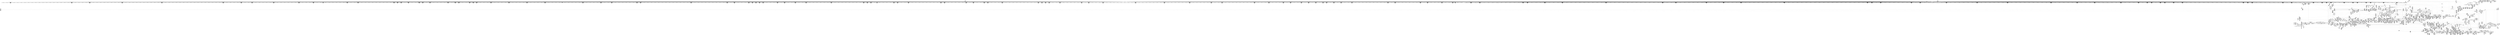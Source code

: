 digraph {
	CE0x57a04c0 [shape=record,shape=Mrecord,label="{CE0x57a04c0|file_to_av:if.then18}"]
	CE0x5811bb0 [shape=record,shape=Mrecord,label="{CE0x5811bb0|file_inode:f_inode|include/linux/fs.h,1916|*SummSource*}"]
	CE0x58ae6a0 [shape=record,shape=Mrecord,label="{CE0x58ae6a0|0:_i32,_4:_i32,_8:_i16,_12:_i32,_16:_i32,_20:_i32,_24:_i32,_56:_i8*,_:_SCMRE_606,607_}"]
	CE0x5817180 [shape=record,shape=Mrecord,label="{CE0x5817180|file_to_av:tobool17|security/selinux/hooks.c,1910|*SummSink*}"]
	CE0x57f3f90 [shape=record,shape=Mrecord,label="{CE0x57f3f90|8:_i8,_32:_%struct.inode*,_%struct.selinux_audit_data*,_128:_i32,_132:_i32,_456:_i8*,_:_SCMRE_432,436_|*MultipleSource*|Function::selinux_file_receive&Arg::file::|Function::file_has_perm&Arg::file::|security/selinux/hooks.c,1902|Function::file_to_av&Arg::file::}"]
	CE0x5826730 [shape=record,shape=Mrecord,label="{CE0x5826730|0:_i32,_4:_i32,_8:_i16,_12:_i32,_16:_i32,_20:_i32,_24:_i32,_56:_i8*,_:_SCMRE_276,277_}"]
	CE0x5814e30 [shape=record,shape=Mrecord,label="{CE0x5814e30|file_to_av:or10|security/selinux/hooks.c,1906|*SummSource*}"]
	CE0x57d5600 [shape=record,shape=Mrecord,label="{CE0x57d5600|file_to_av:tmp28|security/selinux/hooks.c,1910}"]
	CE0x579f890 [shape=record,shape=Mrecord,label="{CE0x579f890|_call_void_mcount()_#3|*SummSink*}"]
	CE0x58c29c0 [shape=record,shape=Mrecord,label="{CE0x58c29c0|inode_has_perm:call|security/selinux/hooks.c,1614|*SummSource*}"]
	CE0x57e3860 [shape=record,shape=Mrecord,label="{CE0x57e3860|8:_i8,_32:_%struct.inode*,_%struct.selinux_audit_data*,_128:_i32,_132:_i32,_456:_i8*,_:_SCMRE_110,111_}"]
	CE0x58ad260 [shape=record,shape=Mrecord,label="{CE0x58ad260|0:_i32,_4:_i32,_8:_i16,_12:_i32,_16:_i32,_20:_i32,_24:_i32,_56:_i8*,_:_SCMRE_594,595_}"]
	CE0x57a4cd0 [shape=record,shape=Mrecord,label="{CE0x57a4cd0|8:_i8,_32:_%struct.inode*,_%struct.selinux_audit_data*,_128:_i32,_132:_i32,_456:_i8*,_:_SCMRE_115,116_}"]
	CE0x58c96c0 [shape=record,shape=Mrecord,label="{CE0x58c96c0|__validate_creds:tmp2|include/linux/cred.h,173}"]
	CE0x57dde50 [shape=record,shape=Mrecord,label="{CE0x57dde50|i32_22|*Constant*}"]
	CE0x57f2c80 [shape=record,shape=Mrecord,label="{CE0x57f2c80|inode_has_perm:tmp2}"]
	CE0x58a4380 [shape=record,shape=Mrecord,label="{CE0x58a4380|0:_i32,_4:_i32,_8:_i16,_12:_i32,_16:_i32,_20:_i32,_24:_i32,_56:_i8*,_:_SCMRE_432,440_|*MultipleSource*|*LoadInst*|include/linux/fs.h,1916|security/selinux/hooks.c,1675|Function::inode_has_perm&Arg::inode::|security/selinux/hooks.c,1611}"]
	CE0x57d9e80 [shape=record,shape=Mrecord,label="{CE0x57d9e80|file_inode:tmp2}"]
	CE0x5831e70 [shape=record,shape=Mrecord,label="{CE0x5831e70|0:_i32,_4:_i32,_8:_i32,_12:_i32,_:_CMRE_4,8_|*MultipleSource*|security/selinux/hooks.c,196|*LoadInst*|security/selinux/hooks.c,196|security/selinux/hooks.c,197}"]
	CE0x579eec0 [shape=record,shape=Mrecord,label="{CE0x579eec0|selinux_file_receive:tmp16|security/selinux/hooks.c,3414|*SummSink*}"]
	CE0x5815960 [shape=record,shape=Mrecord,label="{CE0x5815960|file_to_av:conv14|security/selinux/hooks.c,1908}"]
	CE0x57b4340 [shape=record,shape=Mrecord,label="{CE0x57b4340|selinux_file_receive:tmp1}"]
	CE0x5821aa0 [shape=record,shape=Mrecord,label="{CE0x5821aa0|0:_i32,_4:_i32,_8:_i16,_12:_i32,_16:_i32,_20:_i32,_24:_i32,_56:_i8*,_:_SCMRE_207,208_}"]
	CE0x5823e50 [shape=record,shape=Mrecord,label="{CE0x5823e50|0:_i32,_4:_i32,_8:_i16,_12:_i32,_16:_i32,_20:_i32,_24:_i32,_56:_i8*,_:_SCMRE_252,253_}"]
	CE0x58cbcb0 [shape=record,shape=Mrecord,label="{CE0x58cbcb0|__validate_creds:tmp4|include/linux/cred.h,173|*SummSource*}"]
	CE0x5780500 [shape=record,shape=Mrecord,label="{CE0x5780500|i64_3|*Constant*|*SummSink*}"]
	CE0x5f9b1a0 [shape=record,shape=Mrecord,label="{CE0x5f9b1a0|selinux_file_receive:tobool1|security/selinux/hooks.c,3414|*SummSource*}"]
	CE0x583ea90 [shape=record,shape=Mrecord,label="{CE0x583ea90|file_has_perm:tmp17|security/selinux/hooks.c,1689|*SummSource*}"]
	CE0x57a0630 [shape=record,shape=Mrecord,label="{CE0x57a0630|file_to_av:if.then18|*SummSource*}"]
	CE0x584cdc0 [shape=record,shape=Mrecord,label="{CE0x584cdc0|i64*_getelementptr_inbounds_(_8_x_i64_,_8_x_i64_*___llvm_gcov_ctr154,_i64_0,_i64_0)|*Constant*|*SummSource*}"]
	CE0x58a4bc0 [shape=record,shape=Mrecord,label="{CE0x58a4bc0|0:_i32,_4:_i32,_8:_i16,_12:_i32,_16:_i32,_20:_i32,_24:_i32,_56:_i8*,_:_SCMRE_456,464_|*MultipleSource*|*LoadInst*|include/linux/fs.h,1916|security/selinux/hooks.c,1675|Function::inode_has_perm&Arg::inode::|security/selinux/hooks.c,1611}"]
	CE0x583e4c0 [shape=record,shape=Mrecord,label="{CE0x583e4c0|file_has_perm:tmp16|security/selinux/hooks.c,1689|*SummSource*}"]
	CE0x57ded00 [shape=record,shape=Mrecord,label="{CE0x57ded00|inode_has_perm:bb|*SummSource*}"]
	CE0x57cb2e0 [shape=record,shape=Mrecord,label="{CE0x57cb2e0|file_to_av:tmp18|security/selinux/hooks.c,1905|*SummSource*}"]
	CE0x57c2df0 [shape=record,shape=Mrecord,label="{CE0x57c2df0|file_to_av:tmp5|security/selinux/hooks.c,1902}"]
	CE0x58db8c0 [shape=record,shape=Mrecord,label="{CE0x58db8c0|GLOBAL:__invalid_creds|*Constant*|*SummSink*}"]
	CE0x58491f0 [shape=record,shape=Mrecord,label="{CE0x58491f0|__validate_creds:call|include/linux/cred.h,173|*SummSink*}"]
	CE0x58b6b90 [shape=record,shape=Mrecord,label="{CE0x58b6b90|0:_i32,_4:_i32,_8:_i16,_12:_i32,_16:_i32,_20:_i32,_24:_i32,_56:_i8*,_:_SCMRE_877,878_}"]
	CE0x57e9150 [shape=record,shape=Mrecord,label="{CE0x57e9150|8:_i8,_32:_%struct.inode*,_%struct.selinux_audit_data*,_128:_i32,_132:_i32,_456:_i8*,_:_SCMRE_428,432_|*MultipleSource*|Function::selinux_file_receive&Arg::file::|Function::file_has_perm&Arg::file::|security/selinux/hooks.c,1902|Function::file_to_av&Arg::file::}"]
	CE0x57ced70 [shape=record,shape=Mrecord,label="{CE0x57ced70|i64*_getelementptr_inbounds_(_2_x_i64_,_2_x_i64_*___llvm_gcov_ctr98,_i64_0,_i64_1)|*Constant*|*SummSink*}"]
	CE0x5856ec0 [shape=record,shape=Mrecord,label="{CE0x5856ec0|file_has_perm:rc.0|*SummSource*}"]
	CE0x58af5d0 [shape=record,shape=Mrecord,label="{CE0x58af5d0|0:_i32,_4:_i32,_8:_i16,_12:_i32,_16:_i32,_20:_i32,_24:_i32,_56:_i8*,_:_SCMRE_615,616_}"]
	CE0x57d6ff0 [shape=record,shape=Mrecord,label="{CE0x57d6ff0|file_to_av:av.3|*SummSource*}"]
	CE0x5820b70 [shape=record,shape=Mrecord,label="{CE0x5820b70|0:_i32,_4:_i32,_8:_i16,_12:_i32,_16:_i32,_20:_i32,_24:_i32,_56:_i8*,_:_SCMRE_198,199_}"]
	CE0x58263d0 [shape=record,shape=Mrecord,label="{CE0x58263d0|0:_i32,_4:_i32,_8:_i16,_12:_i32,_16:_i32,_20:_i32,_24:_i32,_56:_i8*,_:_SCMRE_274,275_}"]
	CE0x58129e0 [shape=record,shape=Mrecord,label="{CE0x58129e0|file_has_perm:tmp10|security/selinux/hooks.c,1683|*SummSource*}"]
	CE0x5786c30 [shape=record,shape=Mrecord,label="{CE0x5786c30|selinux_file_receive:tmp19|security/selinux/hooks.c,3414|*SummSink*}"]
	CE0x5825800 [shape=record,shape=Mrecord,label="{CE0x5825800|0:_i32,_4:_i32,_8:_i16,_12:_i32,_16:_i32,_20:_i32,_24:_i32,_56:_i8*,_:_SCMRE_267,268_}"]
	CE0x57c9860 [shape=record,shape=Mrecord,label="{CE0x57c9860|file_to_av:conv12|security/selinux/hooks.c,1908}"]
	CE0x58c0e30 [shape=record,shape=Mrecord,label="{CE0x58c0e30|inode_has_perm:i_security|security/selinux/hooks.c,1615}"]
	CE0x58bec10 [shape=record,shape=Mrecord,label="{CE0x58bec10|0:_i32,_4:_i32,_8:_i16,_12:_i32,_16:_i32,_20:_i32,_24:_i32,_56:_i8*,_:_SCMRE_984,988_|*MultipleSource*|*LoadInst*|include/linux/fs.h,1916|security/selinux/hooks.c,1675|Function::inode_has_perm&Arg::inode::|security/selinux/hooks.c,1611}"]
	CE0x57e3bd0 [shape=record,shape=Mrecord,label="{CE0x57e3bd0|8:_i8,_32:_%struct.inode*,_%struct.selinux_audit_data*,_128:_i32,_132:_i32,_456:_i8*,_:_SCMRE_9,10_}"]
	CE0x581e650 [shape=record,shape=Mrecord,label="{CE0x581e650|0:_i32,_4:_i32,_8:_i16,_12:_i32,_16:_i32,_20:_i32,_24:_i32,_56:_i8*,_:_SCMRE_176,177_}"]
	CE0x58ab910 [shape=record,shape=Mrecord,label="{CE0x58ab910|0:_i32,_4:_i32,_8:_i16,_12:_i32,_16:_i32,_20:_i32,_24:_i32,_56:_i8*,_:_SCMRE_579,580_}"]
	CE0x5824a20 [shape=record,shape=Mrecord,label="{CE0x5824a20|0:_i32,_4:_i32,_8:_i16,_12:_i32,_16:_i32,_20:_i32,_24:_i32,_56:_i8*,_:_SCMRE_259,260_}"]
	CE0x57c5cd0 [shape=record,shape=Mrecord,label="{CE0x57c5cd0|file_to_av:f_flags|security/selinux/hooks.c,1905}"]
	CE0x5796530 [shape=record,shape=Mrecord,label="{CE0x5796530|_ret_%struct.task_struct*_%tmp4,_!dbg_!27714|./arch/x86/include/asm/current.h,14|*SummSource*}"]
	CE0x58da040 [shape=record,shape=Mrecord,label="{CE0x58da040|i64*_getelementptr_inbounds_(_5_x_i64_,_5_x_i64_*___llvm_gcov_ctr155,_i64_0,_i64_3)|*Constant*|*SummSink*}"]
	CE0x57da600 [shape=record,shape=Mrecord,label="{CE0x57da600|file_inode:tmp3}"]
	CE0x581c9a0 [shape=record,shape=Mrecord,label="{CE0x581c9a0|0:_i32,_4:_i32,_8:_i16,_12:_i32,_16:_i32,_20:_i32,_24:_i32,_56:_i8*,_:_SCMRE_159,160_}"]
	CE0x5856220 [shape=record,shape=Mrecord,label="{CE0x5856220|inode_has_perm:adp|Function::inode_has_perm&Arg::adp::}"]
	CE0x57ed650 [shape=record,shape=Mrecord,label="{CE0x57ed650|8:_i8,_32:_%struct.inode*,_%struct.selinux_audit_data*,_128:_i32,_132:_i32,_456:_i8*,_:_SCMRE_146,147_}"]
	CE0x58defb0 [shape=record,shape=Mrecord,label="{CE0x58defb0|__validate_creds:tmp8|include/linux/cred.h,175|*SummSink*}"]
	CE0x5793620 [shape=record,shape=Mrecord,label="{CE0x5793620|8:_i8,_32:_%struct.inode*,_%struct.selinux_audit_data*,_128:_i32,_132:_i32,_456:_i8*,_:_SCMRE_324,328_|*MultipleSource*|Function::selinux_file_receive&Arg::file::|Function::file_has_perm&Arg::file::|security/selinux/hooks.c,1902|Function::file_to_av&Arg::file::}"]
	CE0x57d0040 [shape=record,shape=Mrecord,label="{CE0x57d0040|8:_i8,_32:_%struct.inode*,_%struct.selinux_audit_data*,_128:_i32,_132:_i32,_456:_i8*,_:_SCMRE_206,207_}"]
	CE0x58a95a0 [shape=record,shape=Mrecord,label="{CE0x58a95a0|0:_i32,_4:_i32,_8:_i16,_12:_i32,_16:_i32,_20:_i32,_24:_i32,_56:_i8*,_:_SCMRE_558,559_}"]
	CE0x5793690 [shape=record,shape=Mrecord,label="{CE0x5793690|8:_i8,_32:_%struct.inode*,_%struct.selinux_audit_data*,_128:_i32,_132:_i32,_456:_i8*,_:_SCMRE_328,336_|*MultipleSource*|Function::selinux_file_receive&Arg::file::|Function::file_has_perm&Arg::file::|security/selinux/hooks.c,1902|Function::file_to_av&Arg::file::}"]
	CE0x57ca2c0 [shape=record,shape=Mrecord,label="{CE0x57ca2c0|file_to_av:and6|security/selinux/hooks.c,1905|*SummSource*}"]
	CE0x57ca380 [shape=record,shape=Mrecord,label="{CE0x57ca380|file_to_av:and6|security/selinux/hooks.c,1905|*SummSink*}"]
	CE0x58acba0 [shape=record,shape=Mrecord,label="{CE0x58acba0|0:_i32,_4:_i32,_8:_i16,_12:_i32,_16:_i32,_20:_i32,_24:_i32,_56:_i8*,_:_SCMRE_590,591_}"]
	CE0x58b49a0 [shape=record,shape=Mrecord,label="{CE0x58b49a0|0:_i32,_4:_i32,_8:_i16,_12:_i32,_16:_i32,_20:_i32,_24:_i32,_56:_i8*,_:_SCMRE_832,840_|*MultipleSource*|*LoadInst*|include/linux/fs.h,1916|security/selinux/hooks.c,1675|Function::inode_has_perm&Arg::inode::|security/selinux/hooks.c,1611}"]
	CE0x57e6a80 [shape=record,shape=Mrecord,label="{CE0x57e6a80|get_current:tmp4|./arch/x86/include/asm/current.h,14|*SummSource*}"]
	CE0x57ae820 [shape=record,shape=Mrecord,label="{CE0x57ae820|cred_sid:tmp6|security/selinux/hooks.c,197}"]
	CE0x5827810 [shape=record,shape=Mrecord,label="{CE0x5827810|0:_i32,_4:_i32,_8:_i16,_12:_i32,_16:_i32,_20:_i32,_24:_i32,_56:_i8*,_:_SCMRE_286,287_}"]
	CE0x57d7dd0 [shape=record,shape=Mrecord,label="{CE0x57d7dd0|file_to_av:tmp32|security/selinux/hooks.c,1917|*SummSource*}"]
	CE0x579c270 [shape=record,shape=Mrecord,label="{CE0x579c270|GLOBAL:selinux_file_receive.__warned|Global_var:selinux_file_receive.__warned|*SummSource*}"]
	CE0x57a9d80 [shape=record,shape=Mrecord,label="{CE0x57a9d80|file_to_av:if.end16|*SummSource*}"]
	CE0x57cd030 [shape=record,shape=Mrecord,label="{CE0x57cd030|inode_has_perm:if.then}"]
	CE0x58a93f0 [shape=record,shape=Mrecord,label="{CE0x58a93f0|0:_i32,_4:_i32,_8:_i16,_12:_i32,_16:_i32,_20:_i32,_24:_i32,_56:_i8*,_:_SCMRE_557,558_}"]
	CE0x5852ca0 [shape=record,shape=Mrecord,label="{CE0x5852ca0|_call_void_mcount()_#3|*SummSource*}"]
	CE0x57af7f0 [shape=record,shape=Mrecord,label="{CE0x57af7f0|_ret_%struct.inode*_%tmp4,_!dbg_!27713|include/linux/fs.h,1916|*SummSink*}"]
	CE0x5790d20 [shape=record,shape=Mrecord,label="{CE0x5790d20|selinux_file_receive:land.lhs.true2}"]
	CE0x58a5c60 [shape=record,shape=Mrecord,label="{CE0x58a5c60|0:_i32,_4:_i32,_8:_i16,_12:_i32,_16:_i32,_20:_i32,_24:_i32,_56:_i8*,_:_SCMRE_478,479_}"]
	CE0x5797c20 [shape=record,shape=Mrecord,label="{CE0x5797c20|file_to_av:bb|*SummSource*}"]
	CE0x57ab6a0 [shape=record,shape=Mrecord,label="{CE0x57ab6a0|8:_i8,_32:_%struct.inode*,_%struct.selinux_audit_data*,_128:_i32,_132:_i32,_456:_i8*,_:_SCMRE_128,132_|*MultipleSource*|Function::selinux_file_receive&Arg::file::|Function::file_has_perm&Arg::file::|security/selinux/hooks.c,1902|Function::file_to_av&Arg::file::}"]
	CE0x57fb0f0 [shape=record,shape=Mrecord,label="{CE0x57fb0f0|file_to_av:conv1|security/selinux/hooks.c,1903|*SummSource*}"]
	CE0x577e030 [shape=record,shape=Mrecord,label="{CE0x577e030|file_to_av:if.then18|*SummSink*}"]
	CE0x58b3000 [shape=record,shape=Mrecord,label="{CE0x58b3000|0:_i32,_4:_i32,_8:_i16,_12:_i32,_16:_i32,_20:_i32,_24:_i32,_56:_i8*,_:_SCMRE_752,756_|*MultipleSource*|*LoadInst*|include/linux/fs.h,1916|security/selinux/hooks.c,1675|Function::inode_has_perm&Arg::inode::|security/selinux/hooks.c,1611}"]
	CE0x5799640 [shape=record,shape=Mrecord,label="{CE0x5799640|8:_i8,_32:_%struct.inode*,_%struct.selinux_audit_data*,_128:_i32,_132:_i32,_456:_i8*,_:_SCMRE_5,6_}"]
	CE0x57dd0a0 [shape=record,shape=Mrecord,label="{CE0x57dd0a0|8:_i8,_32:_%struct.inode*,_%struct.selinux_audit_data*,_128:_i32,_132:_i32,_456:_i8*,_:_SCMRE_80,81_}"]
	CE0x57cc3b0 [shape=record,shape=Mrecord,label="{CE0x57cc3b0|file_to_av:tmp20|security/selinux/hooks.c,1906}"]
	CE0x58444b0 [shape=record,shape=Mrecord,label="{CE0x58444b0|i64*_getelementptr_inbounds_(_8_x_i64_,_8_x_i64_*___llvm_gcov_ctr154,_i64_0,_i64_2)|*Constant*|*SummSource*}"]
	CE0x58259b0 [shape=record,shape=Mrecord,label="{CE0x58259b0|0:_i32,_4:_i32,_8:_i16,_12:_i32,_16:_i32,_20:_i32,_24:_i32,_56:_i8*,_:_SCMRE_268,269_}"]
	CE0x5820150 [shape=record,shape=Mrecord,label="{CE0x5820150|0:_i32,_4:_i32,_8:_i16,_12:_i32,_16:_i32,_20:_i32,_24:_i32,_56:_i8*,_:_SCMRE_192,193_}"]
	CE0x5841ae0 [shape=record,shape=Mrecord,label="{CE0x5841ae0|file_has_perm:tmp18|security/selinux/hooks.c,1690|*SummSource*}"]
	CE0x5839b70 [shape=record,shape=Mrecord,label="{CE0x5839b70|0:_i32,_:_CRE_8,12_|*MultipleSource*|*LoadInst*|security/selinux/hooks.c,1674|security/selinux/hooks.c,1674|security/selinux/hooks.c,1683}"]
	CE0x581d210 [shape=record,shape=Mrecord,label="{CE0x581d210|0:_i32,_4:_i32,_8:_i16,_12:_i32,_16:_i32,_20:_i32,_24:_i32,_56:_i8*,_:_SCMRE_164,165_}"]
	CE0x5788f40 [shape=record,shape=Mrecord,label="{CE0x5788f40|selinux_file_receive:tmp13|security/selinux/hooks.c,3414}"]
	CE0x58d9ab0 [shape=record,shape=Mrecord,label="{CE0x58d9ab0|i64*_getelementptr_inbounds_(_5_x_i64_,_5_x_i64_*___llvm_gcov_ctr155,_i64_0,_i64_3)|*Constant*}"]
	CE0x57aa3b0 [shape=record,shape=Mrecord,label="{CE0x57aa3b0|file_has_perm:f_security|security/selinux/hooks.c,1674}"]
	CE0x57d6020 [shape=record,shape=Mrecord,label="{CE0x57d6020|file_to_av:tmp29|security/selinux/hooks.c,1914|*SummSource*}"]
	CE0x582f040 [shape=record,shape=Mrecord,label="{CE0x582f040|file_has_perm:path|security/selinux/hooks.c,1681|*SummSink*}"]
	CE0x57fa8a0 [shape=record,shape=Mrecord,label="{CE0x57fa8a0|file_to_av:conv|security/selinux/hooks.c,1903|*SummSink*}"]
	CE0x57d5a60 [shape=record,shape=Mrecord,label="{CE0x57d5a60|file_to_av:tmp29|security/selinux/hooks.c,1914}"]
	CE0x582caf0 [shape=record,shape=Mrecord,label="{CE0x582caf0|cred_sid:tmp5|security/selinux/hooks.c,196|*SummSink*}"]
	CE0x58aa170 [shape=record,shape=Mrecord,label="{CE0x58aa170|0:_i32,_4:_i32,_8:_i16,_12:_i32,_16:_i32,_20:_i32,_24:_i32,_56:_i8*,_:_SCMRE_565,566_}"]
	CE0x58331e0 [shape=record,shape=Mrecord,label="{CE0x58331e0|file_has_perm:call|security/selinux/hooks.c,1675|*SummSink*}"]
	CE0x578c2e0 [shape=record,shape=Mrecord,label="{CE0x578c2e0|GLOBAL:get_current|*Constant*}"]
	CE0x5787a90 [shape=record,shape=Mrecord,label="{CE0x5787a90|selinux_file_receive:tmp8|security/selinux/hooks.c,3414|*SummSink*}"]
	CE0x57f9c50 [shape=record,shape=Mrecord,label="{CE0x57f9c50|i64*_getelementptr_inbounds_(_12_x_i64_,_12_x_i64_*___llvm_gcov_ctr170,_i64_0,_i64_5)|*Constant*|*SummSource*}"]
	CE0x5812590 [shape=record,shape=Mrecord,label="{CE0x5812590|file_inode:tmp4|*LoadInst*|include/linux/fs.h,1916|*SummSource*}"]
	CE0x5847710 [shape=record,shape=Mrecord,label="{CE0x5847710|inode_has_perm:tmp1|*SummSink*}"]
	CE0x57db020 [shape=record,shape=Mrecord,label="{CE0x57db020|inode_has_perm:do.body}"]
	CE0x5856430 [shape=record,shape=Mrecord,label="{CE0x5856430|inode_has_perm:adp|Function::inode_has_perm&Arg::adp::|*SummSource*}"]
	CE0x58574d0 [shape=record,shape=Mrecord,label="{CE0x58574d0|file_has_perm:tmp26|security/selinux/hooks.c,1694|*SummSource*}"]
	CE0x579f070 [shape=record,shape=Mrecord,label="{CE0x579f070|i8_1|*Constant*}"]
	CE0x58ab400 [shape=record,shape=Mrecord,label="{CE0x58ab400|0:_i32,_4:_i32,_8:_i16,_12:_i32,_16:_i32,_20:_i32,_24:_i32,_56:_i8*,_:_SCMRE_576,577_}"]
	CE0x57e2980 [shape=record,shape=Mrecord,label="{CE0x57e2980|8:_i8,_32:_%struct.inode*,_%struct.selinux_audit_data*,_128:_i32,_132:_i32,_456:_i8*,_:_SCMRE_193,194_}"]
	CE0x57db840 [shape=record,shape=Mrecord,label="{CE0x57db840|file_has_perm:tmp7|security/selinux/hooks.c,1683|*SummSink*}"]
	CE0x581ed10 [shape=record,shape=Mrecord,label="{CE0x581ed10|0:_i32,_4:_i32,_8:_i16,_12:_i32,_16:_i32,_20:_i32,_24:_i32,_56:_i8*,_:_SCMRE_180,181_}"]
	CE0x57abd30 [shape=record,shape=Mrecord,label="{CE0x57abd30|file_to_av:if.then5|*SummSource*}"]
	CE0x57edc10 [shape=record,shape=Mrecord,label="{CE0x57edc10|8:_i8,_32:_%struct.inode*,_%struct.selinux_audit_data*,_128:_i32,_132:_i32,_456:_i8*,_:_SCMRE_152,153_}"]
	CE0x58bb5d0 [shape=record,shape=Mrecord,label="{CE0x58bb5d0|0:_i32,_4:_i32,_8:_i16,_12:_i32,_16:_i32,_20:_i32,_24:_i32,_56:_i8*,_:_SCMRE_921,922_}"]
	CE0x5797610 [shape=record,shape=Mrecord,label="{CE0x5797610|selinux_file_receive:tmp21|security/selinux/hooks.c,3414|*SummSource*}"]
	"CONST[source:0(mediator),value:2(dynamic)][purpose:{subject}][SnkIdx:4]"
	CE0x578c690 [shape=record,shape=Mrecord,label="{CE0x578c690|GLOBAL:get_current|*Constant*|*SummSource*}"]
	CE0x57d2da0 [shape=record,shape=Mrecord,label="{CE0x57d2da0|8:_i8,_32:_%struct.inode*,_%struct.selinux_audit_data*,_128:_i32,_132:_i32,_456:_i8*,_:_SCMRE_51,52_}"]
	CE0x5812030 [shape=record,shape=Mrecord,label="{CE0x5812030|file_has_perm:tmp2|*LoadInst*|security/selinux/hooks.c,1674|*SummSink*}"]
	CE0x58b01a0 [shape=record,shape=Mrecord,label="{CE0x58b01a0|0:_i32,_4:_i32,_8:_i16,_12:_i32,_16:_i32,_20:_i32,_24:_i32,_56:_i8*,_:_SCMRE_622,623_}"]
	CE0x58b2500 [shape=record,shape=Mrecord,label="{CE0x58b2500|0:_i32,_4:_i32,_8:_i16,_12:_i32,_16:_i32,_20:_i32,_24:_i32,_56:_i8*,_:_SCMRE_712,728_|*MultipleSource*|*LoadInst*|include/linux/fs.h,1916|security/selinux/hooks.c,1675|Function::inode_has_perm&Arg::inode::|security/selinux/hooks.c,1611}"]
	CE0x577ed50 [shape=record,shape=Mrecord,label="{CE0x577ed50|8:_i8,_32:_%struct.inode*,_%struct.selinux_audit_data*,_128:_i32,_132:_i32,_456:_i8*,_:_SCMRE_122,123_}"]
	CE0x5853000 [shape=record,shape=Mrecord,label="{CE0x5853000|inode_has_perm:tmp6|*LoadInst*|security/selinux/hooks.c,1611}"]
	CE0x58279c0 [shape=record,shape=Mrecord,label="{CE0x58279c0|0:_i32,_4:_i32,_8:_i16,_12:_i32,_16:_i32,_20:_i32,_24:_i32,_56:_i8*,_:_SCMRE_287,288_}"]
	CE0x58af270 [shape=record,shape=Mrecord,label="{CE0x58af270|0:_i32,_4:_i32,_8:_i16,_12:_i32,_16:_i32,_20:_i32,_24:_i32,_56:_i8*,_:_SCMRE_613,614_}"]
	CE0x582c340 [shape=record,shape=Mrecord,label="{CE0x582c340|_call_void_mcount()_#3|*SummSink*}"]
	CE0x5841a70 [shape=record,shape=Mrecord,label="{CE0x5841a70|file_has_perm:tmp18|security/selinux/hooks.c,1690}"]
	CE0x57a6050 [shape=record,shape=Mrecord,label="{CE0x57a6050|GLOBAL:file_to_av|*Constant*}"]
	CE0x57dedf0 [shape=record,shape=Mrecord,label="{CE0x57dedf0|inode_has_perm:bb|*SummSink*}"]
	CE0x57dd220 [shape=record,shape=Mrecord,label="{CE0x57dd220|8:_i8,_32:_%struct.inode*,_%struct.selinux_audit_data*,_128:_i32,_132:_i32,_456:_i8*,_:_SCMRE_81,82_}"]
	CE0x5853fa0 [shape=record,shape=Mrecord,label="{CE0x5853fa0|__validate_creds:expval|include/linux/cred.h,173|*SummSink*}"]
	CE0x58d8610 [shape=record,shape=Mrecord,label="{CE0x58d8610|avc_has_perm:tclass|Function::avc_has_perm&Arg::tclass::}"]
	CE0x57f3de0 [shape=record,shape=Mrecord,label="{CE0x57f3de0|__validate_creds:bb|*SummSource*}"]
	CE0x57e0150 [shape=record,shape=Mrecord,label="{CE0x57e0150|file_has_perm:if.end10|*SummSink*}"]
	CE0x57a7770 [shape=record,shape=Mrecord,label="{CE0x57a7770|GLOBAL:file_has_perm|*Constant*}"]
	CE0x58c2c60 [shape=record,shape=Mrecord,label="{CE0x58c2c60|GLOBAL:cred_sid|*Constant*}"]
	CE0x5787b00 [shape=record,shape=Mrecord,label="{CE0x5787b00|selinux_file_receive:tmp8|security/selinux/hooks.c,3414|*SummSource*}"]
	CE0x5859ab0 [shape=record,shape=Mrecord,label="{CE0x5859ab0|file_has_perm:tmp29|security/selinux/hooks.c,1698|*SummSink*}"]
	CE0x58a7f80 [shape=record,shape=Mrecord,label="{CE0x58a7f80|0:_i32,_4:_i32,_8:_i16,_12:_i32,_16:_i32,_20:_i32,_24:_i32,_56:_i8*,_:_SCMRE_528,536_|*MultipleSource*|*LoadInst*|include/linux/fs.h,1916|security/selinux/hooks.c,1675|Function::inode_has_perm&Arg::inode::|security/selinux/hooks.c,1611}"]
	CE0x5780650 [shape=record,shape=Mrecord,label="{CE0x5780650|selinux_file_receive:tmp4|security/selinux/hooks.c,3414|*SummSink*}"]
	CE0x582e050 [shape=record,shape=Mrecord,label="{CE0x582e050|file_has_perm:if.then}"]
	CE0x57d2cc0 [shape=record,shape=Mrecord,label="{CE0x57d2cc0|8:_i8,_32:_%struct.inode*,_%struct.selinux_audit_data*,_128:_i32,_132:_i32,_456:_i8*,_:_SCMRE_49,50_}"]
	CE0x57ad040 [shape=record,shape=Mrecord,label="{CE0x57ad040|selinux_file_receive:tmp7|security/selinux/hooks.c,3414}"]
	CE0x58a9fc0 [shape=record,shape=Mrecord,label="{CE0x58a9fc0|0:_i32,_4:_i32,_8:_i16,_12:_i32,_16:_i32,_20:_i32,_24:_i32,_56:_i8*,_:_SCMRE_564,565_}"]
	CE0x57f1e00 [shape=record,shape=Mrecord,label="{CE0x57f1e00|8:_i8,_32:_%struct.inode*,_%struct.selinux_audit_data*,_128:_i32,_132:_i32,_456:_i8*,_:_SCMRE_416,424_|*MultipleSource*|Function::selinux_file_receive&Arg::file::|Function::file_has_perm&Arg::file::|security/selinux/hooks.c,1902|Function::file_to_av&Arg::file::}"]
	CE0x589f730 [shape=record,shape=Mrecord,label="{CE0x589f730|0:_i32,_4:_i32,_8:_i16,_12:_i32,_16:_i32,_20:_i32,_24:_i32,_56:_i8*,_:_SCMRE_289,290_}"]
	CE0x58164b0 [shape=record,shape=Mrecord,label="{CE0x58164b0|file_to_av:tmp23|security/selinux/hooks.c,1909|*SummSource*}"]
	CE0x57f4ac0 [shape=record,shape=Mrecord,label="{CE0x57f4ac0|8:_i8,_32:_%struct.inode*,_%struct.selinux_audit_data*,_128:_i32,_132:_i32,_456:_i8*,_:_SCMRE_472,480_|*MultipleSource*|Function::selinux_file_receive&Arg::file::|Function::file_has_perm&Arg::file::|security/selinux/hooks.c,1902|Function::file_to_av&Arg::file::}"]
	CE0x5845c90 [shape=record,shape=Mrecord,label="{CE0x5845c90|__validate_creds:if.end}"]
	CE0x57e6bb0 [shape=record,shape=Mrecord,label="{CE0x57e6bb0|GLOBAL:current_task|Global_var:current_task}"]
	CE0x57aba90 [shape=record,shape=Mrecord,label="{CE0x57aba90|i32_1609|*Constant*|*SummSink*}"]
	CE0x57a6710 [shape=record,shape=Mrecord,label="{CE0x57a6710|file_to_av:entry|*SummSource*}"]
	CE0x58bf9e0 [shape=record,shape=Mrecord,label="{CE0x58bf9e0|i32_512|*Constant*|*SummSink*}"]
	CE0x5799450 [shape=record,shape=Mrecord,label="{CE0x5799450|8:_i8,_32:_%struct.inode*,_%struct.selinux_audit_data*,_128:_i32,_132:_i32,_456:_i8*,_:_SCMRE_3,4_}"]
	CE0x57cf740 [shape=record,shape=Mrecord,label="{CE0x57cf740|8:_i8,_32:_%struct.inode*,_%struct.selinux_audit_data*,_128:_i32,_132:_i32,_456:_i8*,_:_SCMRE_200,201_}"]
	CE0x57b2c90 [shape=record,shape=Mrecord,label="{CE0x57b2c90|8:_i8,_32:_%struct.inode*,_%struct.selinux_audit_data*,_128:_i32,_132:_i32,_456:_i8*,_:_SCMRE_183,184_}"]
	CE0x57f0e60 [shape=record,shape=Mrecord,label="{CE0x57f0e60|file_to_av:if.end|*SummSource*}"]
	CE0x578df30 [shape=record,shape=Mrecord,label="{CE0x578df30|i64_0|*Constant*|*SummSource*}"]
	CE0x578c7a0 [shape=record,shape=Mrecord,label="{CE0x578c7a0|GLOBAL:get_current|*Constant*|*SummSink*}"]
	CE0x58ac840 [shape=record,shape=Mrecord,label="{CE0x58ac840|0:_i32,_4:_i32,_8:_i16,_12:_i32,_16:_i32,_20:_i32,_24:_i32,_56:_i8*,_:_SCMRE_588,589_}"]
	CE0x5785bb0 [shape=record,shape=Mrecord,label="{CE0x5785bb0|file_to_av:tmp10|security/selinux/hooks.c,1904|*SummSource*}"]
	CE0x58abac0 [shape=record,shape=Mrecord,label="{CE0x58abac0|0:_i32,_4:_i32,_8:_i16,_12:_i32,_16:_i32,_20:_i32,_24:_i32,_56:_i8*,_:_SCMRE_580,581_}"]
	CE0x5814aa0 [shape=record,shape=Mrecord,label="{CE0x5814aa0|i64_512|*Constant*|*SummSource*}"]
	CE0x58af930 [shape=record,shape=Mrecord,label="{CE0x58af930|0:_i32,_4:_i32,_8:_i16,_12:_i32,_16:_i32,_20:_i32,_24:_i32,_56:_i8*,_:_SCMRE_617,618_}"]
	CE0x57e8e30 [shape=record,shape=Mrecord,label="{CE0x57e8e30|8:_i8,_32:_%struct.inode*,_%struct.selinux_audit_data*,_128:_i32,_132:_i32,_456:_i8*,_:_SCMRE_448,456_|*MultipleSource*|Function::selinux_file_receive&Arg::file::|Function::file_has_perm&Arg::file::|security/selinux/hooks.c,1902|Function::file_to_av&Arg::file::}"]
	CE0x589fa90 [shape=record,shape=Mrecord,label="{CE0x589fa90|0:_i32,_4:_i32,_8:_i16,_12:_i32,_16:_i32,_20:_i32,_24:_i32,_56:_i8*,_:_SCMRE_291,292_}"]
	CE0x577a7a0 [shape=record,shape=Mrecord,label="{CE0x577a7a0|selinux_file_receive:tmp15|security/selinux/hooks.c,3414|*SummSource*}"]
	CE0x58a9c60 [shape=record,shape=Mrecord,label="{CE0x58a9c60|0:_i32,_4:_i32,_8:_i16,_12:_i32,_16:_i32,_20:_i32,_24:_i32,_56:_i8*,_:_SCMRE_562,563_}"]
	CE0x582f0d0 [shape=record,shape=Mrecord,label="{CE0x582f0d0|file_has_perm:f_path|security/selinux/hooks.c,1681}"]
	CE0x57d3470 [shape=record,shape=Mrecord,label="{CE0x57d3470|8:_i8,_32:_%struct.inode*,_%struct.selinux_audit_data*,_128:_i32,_132:_i32,_456:_i8*,_:_SCMRE_57,58_}"]
	CE0x58cc510 [shape=record,shape=Mrecord,label="{CE0x58cc510|inode_has_perm:tmp20|security/selinux/hooks.c,1618}"]
	CE0x57c2880 [shape=record,shape=Mrecord,label="{CE0x57c2880|GLOBAL:__llvm_gcov_ctr171|Global_var:__llvm_gcov_ctr171}"]
	CE0x58adfe0 [shape=record,shape=Mrecord,label="{CE0x58adfe0|0:_i32,_4:_i32,_8:_i16,_12:_i32,_16:_i32,_20:_i32,_24:_i32,_56:_i8*,_:_SCMRE_602,603_}"]
	CE0x57da3f0 [shape=record,shape=Mrecord,label="{CE0x57da3f0|file_inode:tmp2|*SummSource*}"]
	CE0x58b7fd0 [shape=record,shape=Mrecord,label="{CE0x58b7fd0|0:_i32,_4:_i32,_8:_i16,_12:_i32,_16:_i32,_20:_i32,_24:_i32,_56:_i8*,_:_SCMRE_889,890_}"]
	CE0x57a4850 [shape=record,shape=Mrecord,label="{CE0x57a4850|8:_i8,_32:_%struct.inode*,_%struct.selinux_audit_data*,_128:_i32,_132:_i32,_456:_i8*,_:_SCMRE_112,113_}"]
	CE0x57a91c0 [shape=record,shape=Mrecord,label="{CE0x57a91c0|_ret_i32_%rc.1,_!dbg_!27749|security/selinux/hooks.c,1698}"]
	CE0x58468c0 [shape=record,shape=Mrecord,label="{CE0x58468c0|0:_i32,_4:_i32,_8:_i16,_12:_i32,_16:_i32,_20:_i32,_24:_i32,_56:_i8*,_:_SCMRE_4,8_|*MultipleSource*|*LoadInst*|include/linux/fs.h,1916|security/selinux/hooks.c,1675|Function::inode_has_perm&Arg::inode::|security/selinux/hooks.c,1611}"]
	CE0x5810fc0 [shape=record,shape=Mrecord,label="{CE0x5810fc0|i32_14|*Constant*|*SummSource*}"]
	CE0x58beba0 [shape=record,shape=Mrecord,label="{CE0x58beba0|0:_i32,_4:_i32,_8:_i16,_12:_i32,_16:_i32,_20:_i32,_24:_i32,_56:_i8*,_:_SCMRE_988,992_|*MultipleSource*|*LoadInst*|include/linux/fs.h,1916|security/selinux/hooks.c,1675|Function::inode_has_perm&Arg::inode::|security/selinux/hooks.c,1611}"]
	CE0x57ed6c0 [shape=record,shape=Mrecord,label="{CE0x57ed6c0|8:_i8,_32:_%struct.inode*,_%struct.selinux_audit_data*,_128:_i32,_132:_i32,_456:_i8*,_:_SCMRE_147,148_}"]
	CE0x58a1fb0 [shape=record,shape=Mrecord,label="{CE0x58a1fb0|0:_i32,_4:_i32,_8:_i16,_12:_i32,_16:_i32,_20:_i32,_24:_i32,_56:_i8*,_:_SCMRE_312,320_|*MultipleSource*|*LoadInst*|include/linux/fs.h,1916|security/selinux/hooks.c,1675|Function::inode_has_perm&Arg::inode::|security/selinux/hooks.c,1611}"]
	CE0x57c49e0 [shape=record,shape=Mrecord,label="{CE0x57c49e0|file_to_av:tmp7|security/selinux/hooks.c,1903}"]
	CE0x584fe90 [shape=record,shape=Mrecord,label="{CE0x584fe90|cred_sid:tmp2}"]
	CE0x5816710 [shape=record,shape=Mrecord,label="{CE0x5816710|file_to_av:tmp23|security/selinux/hooks.c,1909|*SummSink*}"]
	CE0x58497e0 [shape=record,shape=Mrecord,label="{CE0x58497e0|inode_has_perm:do.end|*SummSource*}"]
	CE0x577e690 [shape=record,shape=Mrecord,label="{CE0x577e690|_ret_i32_%tmp6,_!dbg_!27716|security/selinux/hooks.c,197|*SummSource*}"]
	CE0x58143a0 [shape=record,shape=Mrecord,label="{CE0x58143a0|i32_2|*Constant*|*SummSink*}"]
	CE0x5792680 [shape=record,shape=Mrecord,label="{CE0x5792680|8:_i8,_32:_%struct.inode*,_%struct.selinux_audit_data*,_128:_i32,_132:_i32,_456:_i8*,_:_SCMRE_288,292_|*MultipleSource*|Function::selinux_file_receive&Arg::file::|Function::file_has_perm&Arg::file::|security/selinux/hooks.c,1902|Function::file_to_av&Arg::file::}"]
	CE0x57aa110 [shape=record,shape=Mrecord,label="{CE0x57aa110|file_has_perm:f_security|security/selinux/hooks.c,1674|*SummSource*}"]
	CE0x58ce490 [shape=record,shape=Mrecord,label="{CE0x58ce490|GLOBAL:llvm.expect.i64|*Constant*}"]
	CE0x584d260 [shape=record,shape=Mrecord,label="{CE0x584d260|__validate_creds:tobool|include/linux/cred.h,173}"]
	CE0x57b2b10 [shape=record,shape=Mrecord,label="{CE0x57b2b10|8:_i8,_32:_%struct.inode*,_%struct.selinux_audit_data*,_128:_i32,_132:_i32,_456:_i8*,_:_SCMRE_182,183_}"]
	CE0x5855340 [shape=record,shape=Mrecord,label="{CE0x5855340|inode_has_perm:entry|*SummSink*}"]
	CE0x582cd80 [shape=record,shape=Mrecord,label="{CE0x582cd80|file_has_perm:if.then|*SummSource*}"]
	CE0x5853320 [shape=record,shape=Mrecord,label="{CE0x5853320|cred_sid:tmp6|security/selinux/hooks.c,197}"]
	CE0x5822910 [shape=record,shape=Mrecord,label="{CE0x5822910|0:_i32,_4:_i32,_8:_i16,_12:_i32,_16:_i32,_20:_i32,_24:_i32,_56:_i8*,_:_SCMRE_241,242_}"]
	CE0x579a090 [shape=record,shape=Mrecord,label="{CE0x579a090|_call_void_lockdep_rcu_suspicious(i8*_getelementptr_inbounds_(_25_x_i8_,_25_x_i8_*_.str3,_i32_0,_i32_0),_i32_3414,_i8*_getelementptr_inbounds_(_45_x_i8_,_45_x_i8_*_.str12,_i32_0,_i32_0))_#10,_!dbg_!27728|security/selinux/hooks.c,3414|*SummSink*}"]
	CE0x57a9670 [shape=record,shape=Mrecord,label="{CE0x57a9670|i64*_getelementptr_inbounds_(_2_x_i64_,_2_x_i64_*___llvm_gcov_ctr98,_i64_0,_i64_0)|*Constant*|*SummSource*}"]
	CE0x57d4300 [shape=record,shape=Mrecord,label="{CE0x57d4300|get_current:tmp3|*SummSink*}"]
	CE0x5783b20 [shape=record,shape=Mrecord,label="{CE0x5783b20|get_current:tmp2}"]
	CE0x57d3aa0 [shape=record,shape=Mrecord,label="{CE0x57d3aa0|file_to_av:tmp1|*SummSink*}"]
	CE0x57c5240 [shape=record,shape=Mrecord,label="{CE0x57c5240|file_to_av:and|security/selinux/hooks.c,1902|*SummSink*}"]
	CE0x58bd5d0 [shape=record,shape=Mrecord,label="{CE0x58bd5d0|0:_i32,_4:_i32,_8:_i16,_12:_i32,_16:_i32,_20:_i32,_24:_i32,_56:_i8*,_:_SCMRE_960,968_|*MultipleSource*|*LoadInst*|include/linux/fs.h,1916|security/selinux/hooks.c,1675|Function::inode_has_perm&Arg::inode::|security/selinux/hooks.c,1611}"]
	CE0x57dcf20 [shape=record,shape=Mrecord,label="{CE0x57dcf20|8:_i8,_32:_%struct.inode*,_%struct.selinux_audit_data*,_128:_i32,_132:_i32,_456:_i8*,_:_SCMRE_79,80_}"]
	CE0x57ccbc0 [shape=record,shape=Mrecord,label="{CE0x57ccbc0|file_to_av:tobool7|security/selinux/hooks.c,1905|*SummSource*}"]
	CE0x5855270 [shape=record,shape=Mrecord,label="{CE0x5855270|inode_has_perm:entry|*SummSource*}"]
	CE0x581e2f0 [shape=record,shape=Mrecord,label="{CE0x581e2f0|0:_i32,_4:_i32,_8:_i16,_12:_i32,_16:_i32,_20:_i32,_24:_i32,_56:_i8*,_:_SCMRE_174,175_}"]
	CE0x57a09d0 [shape=record,shape=Mrecord,label="{CE0x57a09d0|selinux_file_receive:tmp9|security/selinux/hooks.c,3414|*SummSource*}"]
	CE0x57e33e0 [shape=record,shape=Mrecord,label="{CE0x57e33e0|8:_i8,_32:_%struct.inode*,_%struct.selinux_audit_data*,_128:_i32,_132:_i32,_456:_i8*,_:_SCMRE_107,108_}"]
	CE0x581a100 [shape=record,shape=Mrecord,label="{CE0x581a100|0:_i32,_4:_i32,_8:_i16,_12:_i32,_16:_i32,_20:_i32,_24:_i32,_56:_i8*,_:_SCMRE_137,138_}"]
	CE0x58a3300 [shape=record,shape=Mrecord,label="{CE0x58a3300|0:_i32,_4:_i32,_8:_i16,_12:_i32,_16:_i32,_20:_i32,_24:_i32,_56:_i8*,_:_SCMRE_384,388_|*MultipleSource*|*LoadInst*|include/linux/fs.h,1916|security/selinux/hooks.c,1675|Function::inode_has_perm&Arg::inode::|security/selinux/hooks.c,1611}"]
	CE0x58117a0 [shape=record,shape=Mrecord,label="{CE0x58117a0|file_has_perm:tmp7|security/selinux/hooks.c,1683}"]
	CE0x58198c0 [shape=record,shape=Mrecord,label="{CE0x58198c0|0:_i32,_4:_i32,_8:_i16,_12:_i32,_16:_i32,_20:_i32,_24:_i32,_56:_i8*,_:_SCMRE_112,120_|*MultipleSource*|*LoadInst*|include/linux/fs.h,1916|security/selinux/hooks.c,1675|Function::inode_has_perm&Arg::inode::|security/selinux/hooks.c,1611}"]
	CE0x57cd970 [shape=record,shape=Mrecord,label="{CE0x57cd970|cred_sid:entry|*SummSink*}"]
	CE0x58566f0 [shape=record,shape=Mrecord,label="{CE0x58566f0|_ret_i32_%retval.0,_!dbg_!27739|security/selinux/hooks.c,1618}"]
	CE0x58b6ef0 [shape=record,shape=Mrecord,label="{CE0x58b6ef0|0:_i32,_4:_i32,_8:_i16,_12:_i32,_16:_i32,_20:_i32,_24:_i32,_56:_i8*,_:_SCMRE_879,880_}"]
	CE0x57d3700 [shape=record,shape=Mrecord,label="{CE0x57d3700|get_current:tmp|*SummSource*}"]
	CE0x57e4780 [shape=record,shape=Mrecord,label="{CE0x57e4780|8:_i8,_32:_%struct.inode*,_%struct.selinux_audit_data*,_128:_i32,_132:_i32,_456:_i8*,_:_SCMRE_14,15_}"]
	CE0x57c2ce0 [shape=record,shape=Mrecord,label="{CE0x57c2ce0|file_to_av:tmp4|security/selinux/hooks.c,1902|*SummSource*}"]
	CE0x58a20f0 [shape=record,shape=Mrecord,label="{CE0x58a20f0|0:_i32,_4:_i32,_8:_i16,_12:_i32,_16:_i32,_20:_i32,_24:_i32,_56:_i8*,_:_SCMRE_328,336_|*MultipleSource*|*LoadInst*|include/linux/fs.h,1916|security/selinux/hooks.c,1675|Function::inode_has_perm&Arg::inode::|security/selinux/hooks.c,1611}"]
	CE0x57f8e20 [shape=record,shape=Mrecord,label="{CE0x57f8e20|file_has_perm:tmp14|security/selinux/hooks.c,1688}"]
	"CONST[source:0(mediator),value:2(dynamic)][purpose:{subject}][SrcIdx:7]"
	CE0x57df460 [shape=record,shape=Mrecord,label="{CE0x57df460|cred_sid:tmp2}"]
	CE0x57f76c0 [shape=record,shape=Mrecord,label="{CE0x57f76c0|i16_8|*Constant*}"]
	CE0x5827660 [shape=record,shape=Mrecord,label="{CE0x5827660|0:_i32,_4:_i32,_8:_i16,_12:_i32,_16:_i32,_20:_i32,_24:_i32,_56:_i8*,_:_SCMRE_285,286_}"]
	CE0x57ac600 [shape=record,shape=Mrecord,label="{CE0x57ac600|8:_i8,_32:_%struct.inode*,_%struct.selinux_audit_data*,_128:_i32,_132:_i32,_456:_i8*,_:_SCMRE_64,65_}"]
	CE0x58aef10 [shape=record,shape=Mrecord,label="{CE0x58aef10|0:_i32,_4:_i32,_8:_i16,_12:_i32,_16:_i32,_20:_i32,_24:_i32,_56:_i8*,_:_SCMRE_611,612_}"]
	CE0x5783840 [shape=record,shape=Mrecord,label="{CE0x5783840|file_to_av:tmp}"]
	CE0x58d7dc0 [shape=record,shape=Mrecord,label="{CE0x58d7dc0|inode_has_perm:call4|security/selinux/hooks.c,1617|*SummSink*}"]
	CE0x57d47c0 [shape=record,shape=Mrecord,label="{CE0x57d47c0|8:_i8,_32:_%struct.inode*,_%struct.selinux_audit_data*,_128:_i32,_132:_i32,_456:_i8*,_:_SCMRE_75,76_}"]
	CE0x58b0500 [shape=record,shape=Mrecord,label="{CE0x58b0500|0:_i32,_4:_i32,_8:_i16,_12:_i32,_16:_i32,_20:_i32,_24:_i32,_56:_i8*,_:_SCMRE_864,865_}"]
	CE0x58d5580 [shape=record,shape=Mrecord,label="{CE0x58d5580|inode_has_perm:tmp17|security/selinux/hooks.c,1617}"]
	CE0x581b050 [shape=record,shape=Mrecord,label="{CE0x581b050|0:_i32,_4:_i32,_8:_i16,_12:_i32,_16:_i32,_20:_i32,_24:_i32,_56:_i8*,_:_SCMRE_144,145_}"]
	CE0x5811990 [shape=record,shape=Mrecord,label="{CE0x5811990|file_has_perm:tmp7|security/selinux/hooks.c,1683|*SummSource*}"]
	CE0x5786bc0 [shape=record,shape=Mrecord,label="{CE0x5786bc0|i64*_getelementptr_inbounds_(_11_x_i64_,_11_x_i64_*___llvm_gcov_ctr268,_i64_0,_i64_10)|*Constant*|*SummSink*}"]
	CE0x57f9260 [shape=record,shape=Mrecord,label="{CE0x57f9260|file_has_perm:tmp14|security/selinux/hooks.c,1688|*SummSink*}"]
	CE0x5833400 [shape=record,shape=Mrecord,label="{CE0x5833400|GLOBAL:file_inode|*Constant*|*SummSource*}"]
	CE0x58bd210 [shape=record,shape=Mrecord,label="{CE0x58bd210|0:_i32,_4:_i32,_8:_i16,_12:_i32,_16:_i32,_20:_i32,_24:_i32,_56:_i8*,_:_SCMRE_952,960_|*MultipleSource*|*LoadInst*|include/linux/fs.h,1916|security/selinux/hooks.c,1675|Function::inode_has_perm&Arg::inode::|security/selinux/hooks.c,1611}"]
	CE0x57e79d0 [shape=record,shape=Mrecord,label="{CE0x57e79d0|8:_i8,_32:_%struct.inode*,_%struct.selinux_audit_data*,_128:_i32,_132:_i32,_456:_i8*,_:_SCMRE_164,165_}"]
	CE0x58a0810 [shape=record,shape=Mrecord,label="{CE0x58a0810|0:_i32,_4:_i32,_8:_i16,_12:_i32,_16:_i32,_20:_i32,_24:_i32,_56:_i8*,_:_SCMRE_299,300_}"]
	CE0x57dc740 [shape=record,shape=Mrecord,label="{CE0x57dc740|i64_1|*Constant*}"]
	CE0x5829250 [shape=record,shape=Mrecord,label="{CE0x5829250|__validate_creds:lnot.ext|include/linux/cred.h,173|*SummSource*}"]
	CE0x58d73b0 [shape=record,shape=Mrecord,label="{CE0x58d73b0|inode_has_perm:sclass|security/selinux/hooks.c,1617|*SummSource*}"]
	CE0x58a3b40 [shape=record,shape=Mrecord,label="{CE0x58a3b40|0:_i32,_4:_i32,_8:_i16,_12:_i32,_16:_i32,_20:_i32,_24:_i32,_56:_i8*,_:_SCMRE_408,416_|*MultipleSource*|*LoadInst*|include/linux/fs.h,1916|security/selinux/hooks.c,1675|Function::inode_has_perm&Arg::inode::|security/selinux/hooks.c,1611}"]
	CE0x579a020 [shape=record,shape=Mrecord,label="{CE0x579a020|_call_void_lockdep_rcu_suspicious(i8*_getelementptr_inbounds_(_25_x_i8_,_25_x_i8_*_.str3,_i32_0,_i32_0),_i32_3414,_i8*_getelementptr_inbounds_(_45_x_i8_,_45_x_i8_*_.str12,_i32_0,_i32_0))_#10,_!dbg_!27728|security/selinux/hooks.c,3414|*SummSource*}"]
	CE0x57d0640 [shape=record,shape=Mrecord,label="{CE0x57d0640|8:_i8,_32:_%struct.inode*,_%struct.selinux_audit_data*,_128:_i32,_132:_i32,_456:_i8*,_:_SCMRE_210,211_}"]
	CE0x57f84b0 [shape=record,shape=Mrecord,label="{CE0x57f84b0|avc_has_perm:auditdata|Function::avc_has_perm&Arg::auditdata::|*SummSource*}"]
	CE0x57e1d80 [shape=record,shape=Mrecord,label="{CE0x57e1d80|8:_i8,_32:_%struct.inode*,_%struct.selinux_audit_data*,_128:_i32,_132:_i32,_456:_i8*,_:_SCMRE_185,186_}"]
	CE0x5842a90 [shape=record,shape=Mrecord,label="{CE0x5842a90|file_has_perm:tobool7|security/selinux/hooks.c,1694}"]
	CE0x585f1a0 [shape=record,shape=Mrecord,label="{CE0x585f1a0|cred_sid:bb|*SummSource*}"]
	CE0x57949d0 [shape=record,shape=Mrecord,label="{CE0x57949d0|8:_i8,_32:_%struct.inode*,_%struct.selinux_audit_data*,_128:_i32,_132:_i32,_456:_i8*,_:_SCMRE_400,404_|*MultipleSource*|Function::selinux_file_receive&Arg::file::|Function::file_has_perm&Arg::file::|security/selinux/hooks.c,1902|Function::file_to_av&Arg::file::}"]
	CE0x57f7b00 [shape=record,shape=Mrecord,label="{CE0x57f7b00|_ret_i32_%retval.0,_!dbg_!27728|security/selinux/avc.c,775}"]
	CE0x57cd150 [shape=record,shape=Mrecord,label="{CE0x57cd150|inode_has_perm:if.then|*SummSource*}"]
	CE0x57e4600 [shape=record,shape=Mrecord,label="{CE0x57e4600|8:_i8,_32:_%struct.inode*,_%struct.selinux_audit_data*,_128:_i32,_132:_i32,_456:_i8*,_:_SCMRE_13,14_}"]
	CE0x5850990 [shape=record,shape=Mrecord,label="{CE0x5850990|__validate_creds:call|include/linux/cred.h,173}"]
	CE0x57a6930 [shape=record,shape=Mrecord,label="{CE0x57a6930|file_to_av:file|Function::file_to_av&Arg::file::}"]
	CE0x58bd060 [shape=record,shape=Mrecord,label="{CE0x58bd060|0:_i32,_4:_i32,_8:_i16,_12:_i32,_16:_i32,_20:_i32,_24:_i32,_56:_i8*,_:_SCMRE_944,952_|*MultipleSource*|*LoadInst*|include/linux/fs.h,1916|security/selinux/hooks.c,1675|Function::inode_has_perm&Arg::inode::|security/selinux/hooks.c,1611}"]
	CE0x58a0d20 [shape=record,shape=Mrecord,label="{CE0x58a0d20|0:_i32,_4:_i32,_8:_i16,_12:_i32,_16:_i32,_20:_i32,_24:_i32,_56:_i8*,_:_SCMRE_302,303_}"]
	CE0x582ba50 [shape=record,shape=Mrecord,label="{CE0x582ba50|i64*_getelementptr_inbounds_(_2_x_i64_,_2_x_i64_*___llvm_gcov_ctr131,_i64_0,_i64_0)|*Constant*|*SummSink*}"]
	CE0x58a0b70 [shape=record,shape=Mrecord,label="{CE0x58a0b70|0:_i32,_4:_i32,_8:_i16,_12:_i32,_16:_i32,_20:_i32,_24:_i32,_56:_i8*,_:_SCMRE_301,302_}"]
	CE0x58157f0 [shape=record,shape=Mrecord,label="{CE0x58157f0|i64*_getelementptr_inbounds_(_15_x_i64_,_15_x_i64_*___llvm_gcov_ctr171,_i64_0,_i64_9)|*Constant*|*SummSink*}"]
	CE0x5812bf0 [shape=record,shape=Mrecord,label="{CE0x5812bf0|cred_sid:bb}"]
	CE0x58ccf20 [shape=record,shape=Mrecord,label="{CE0x58ccf20|inode_has_perm:tobool|security/selinux/hooks.c,1611|*SummSink*}"]
	CE0x58a73f0 [shape=record,shape=Mrecord,label="{CE0x58a73f0|0:_i32,_4:_i32,_8:_i16,_12:_i32,_16:_i32,_20:_i32,_24:_i32,_56:_i8*,_:_SCMRE_504,508_|*MultipleSource*|*LoadInst*|include/linux/fs.h,1916|security/selinux/hooks.c,1675|Function::inode_has_perm&Arg::inode::|security/selinux/hooks.c,1611}"]
	CE0x57eb4c0 [shape=record,shape=Mrecord,label="{CE0x57eb4c0|file_inode:tmp1|*SummSource*}"]
	CE0x5818dc0 [shape=record,shape=Mrecord,label="{CE0x5818dc0|0:_i32,_4:_i32,_8:_i16,_12:_i32,_16:_i32,_20:_i32,_24:_i32,_56:_i8*,_:_SCMRE_80,88_|*MultipleSource*|*LoadInst*|include/linux/fs.h,1916|security/selinux/hooks.c,1675|Function::inode_has_perm&Arg::inode::|security/selinux/hooks.c,1611}"]
	CE0x58cf810 [shape=record,shape=Mrecord,label="{CE0x58cf810|i64_3|*Constant*}"]
	CE0x58502f0 [shape=record,shape=Mrecord,label="{CE0x58502f0|0:_i32,_4:_i32,_8:_i16,_12:_i32,_16:_i32,_20:_i32,_24:_i32,_56:_i8*,_:_SCMRE_2,4_|*MultipleSource*|*LoadInst*|include/linux/fs.h,1916|security/selinux/hooks.c,1675|Function::inode_has_perm&Arg::inode::|security/selinux/hooks.c,1611}"]
	CE0x57ae350 [shape=record,shape=Mrecord,label="{CE0x57ae350|8:_i8,_32:_%struct.inode*,_%struct.selinux_audit_data*,_128:_i32,_132:_i32,_456:_i8*,_:_SCMRE_60,61_}"]
	CE0x57f6760 [shape=record,shape=Mrecord,label="{CE0x57f6760|i32_(i32,_i32,_i16,_i32,_%struct.common_audit_data*)*_bitcast_(i32_(i32,_i32,_i16,_i32,_%struct.common_audit_data.495*)*_avc_has_perm_to_i32_(i32,_i32,_i16,_i32,_%struct.common_audit_data*)*)|*Constant*|*SummSource*}"]
	CE0x5817000 [shape=record,shape=Mrecord,label="{CE0x5817000|file_to_av:tobool17|security/selinux/hooks.c,1910}"]
	CE0x58137e0 [shape=record,shape=Mrecord,label="{CE0x58137e0|file_to_av:and3|security/selinux/hooks.c,1904}"]
	CE0x579dd90 [shape=record,shape=Mrecord,label="{CE0x579dd90|i64_3|*Constant*|*SummSource*}"]
	CE0x57b2e10 [shape=record,shape=Mrecord,label="{CE0x57b2e10|8:_i8,_32:_%struct.inode*,_%struct.selinux_audit_data*,_128:_i32,_132:_i32,_456:_i8*,_:_SCMRE_184,185_}"]
	CE0x5781dc0 [shape=record,shape=Mrecord,label="{CE0x5781dc0|i8*_getelementptr_inbounds_(_45_x_i8_,_45_x_i8_*_.str12,_i32_0,_i32_0)|*Constant*|*SummSource*}"]
	CE0x58d0b90 [shape=record,shape=Mrecord,label="{CE0x58d0b90|inode_has_perm:tmp9|security/selinux/hooks.c,1611|*SummSink*}"]
	CE0x58ceb00 [shape=record,shape=Mrecord,label="{CE0x58ceb00|GLOBAL:llvm.expect.i64|*Constant*|*SummSink*}"]
	CE0x58adad0 [shape=record,shape=Mrecord,label="{CE0x58adad0|0:_i32,_4:_i32,_8:_i16,_12:_i32,_16:_i32,_20:_i32,_24:_i32,_56:_i8*,_:_SCMRE_599,600_}"]
	CE0x58a0150 [shape=record,shape=Mrecord,label="{CE0x58a0150|0:_i32,_4:_i32,_8:_i16,_12:_i32,_16:_i32,_20:_i32,_24:_i32,_56:_i8*,_:_SCMRE_295,296_}"]
	CE0x583f690 [shape=record,shape=Mrecord,label="{CE0x583f690|i64*_getelementptr_inbounds_(_12_x_i64_,_12_x_i64_*___llvm_gcov_ctr170,_i64_0,_i64_6)|*Constant*|*SummSink*}"]
	CE0x57f6e70 [shape=record,shape=Mrecord,label="{CE0x57f6e70|avc_has_perm:ssid|Function::avc_has_perm&Arg::ssid::}"]
	CE0x583e960 [shape=record,shape=Mrecord,label="{CE0x583e960|file_has_perm:tmp17|security/selinux/hooks.c,1689}"]
	CE0x585f060 [shape=record,shape=Mrecord,label="{CE0x585f060|inode_has_perm:do.body|*SummSink*}"]
	CE0x57e9bd0 [shape=record,shape=Mrecord,label="{CE0x57e9bd0|i64_16|*Constant*}"]
	CE0x57f9610 [shape=record,shape=Mrecord,label="{CE0x57f9610|file_has_perm:tmp15|security/selinux/hooks.c,1688|*SummSource*}"]
	CE0x5845f70 [shape=record,shape=Mrecord,label="{CE0x5845f70|i64*_getelementptr_inbounds_(_5_x_i64_,_5_x_i64_*___llvm_gcov_ctr155,_i64_0,_i64_0)|*Constant*|*SummSource*}"]
	CE0x57d3170 [shape=record,shape=Mrecord,label="{CE0x57d3170|8:_i8,_32:_%struct.inode*,_%struct.selinux_audit_data*,_128:_i32,_132:_i32,_456:_i8*,_:_SCMRE_55,56_}"]
	CE0x58573d0 [shape=record,shape=Mrecord,label="{CE0x58573d0|i64*_getelementptr_inbounds_(_12_x_i64_,_12_x_i64_*___llvm_gcov_ctr170,_i64_0,_i64_10)|*Constant*}"]
	CE0x584a0d0 [shape=record,shape=Mrecord,label="{CE0x584a0d0|_ret_void,_!dbg_!27722|include/linux/cred.h,175|*SummSink*}"]
	CE0x5849f50 [shape=record,shape=Mrecord,label="{CE0x5849f50|_ret_void,_!dbg_!27722|include/linux/cred.h,175|*SummSource*}"]
	CE0x58bc860 [shape=record,shape=Mrecord,label="{CE0x58bc860|0:_i32,_4:_i32,_8:_i16,_12:_i32,_16:_i32,_20:_i32,_24:_i32,_56:_i8*,_:_SCMRE_932,933_}"]
	CE0x58453a0 [shape=record,shape=Mrecord,label="{CE0x58453a0|i32_10|*Constant*|*SummSink*}"]
	CE0x57d8d50 [shape=record,shape=Mrecord,label="{CE0x57d8d50|file_has_perm:if.end6}"]
	CE0x57dfe40 [shape=record,shape=Mrecord,label="{CE0x57dfe40|cred_sid:tmp3|*SummSink*}"]
	CE0x57a6bf0 [shape=record,shape=Mrecord,label="{CE0x57a6bf0|selinux_file_receive:file|Function::selinux_file_receive&Arg::file::|*SummSource*}"]
	CE0x584caf0 [shape=record,shape=Mrecord,label="{CE0x584caf0|i32_1|*Constant*}"]
	CE0x578d470 [shape=record,shape=Mrecord,label="{CE0x578d470|i1_true|*Constant*|*SummSink*}"]
	CE0x57994c0 [shape=record,shape=Mrecord,label="{CE0x57994c0|8:_i8,_32:_%struct.inode*,_%struct.selinux_audit_data*,_128:_i32,_132:_i32,_456:_i8*,_:_SCMRE_4,5_}"]
	CE0x5853930 [shape=record,shape=Mrecord,label="{CE0x5853930|0:_i32,_4:_i32,_8:_i16,_12:_i32,_16:_i32,_20:_i32,_24:_i32,_56:_i8*,_:_SCMRE_24,32_|*MultipleSource*|*LoadInst*|include/linux/fs.h,1916|security/selinux/hooks.c,1675|Function::inode_has_perm&Arg::inode::|security/selinux/hooks.c,1611}"]
	CE0x57e0cc0 [shape=record,shape=Mrecord,label="{CE0x57e0cc0|i64*_getelementptr_inbounds_(_2_x_i64_,_2_x_i64_*___llvm_gcov_ctr131,_i64_0,_i64_1)|*Constant*}"]
	CE0x58cdf80 [shape=record,shape=Mrecord,label="{CE0x58cdf80|inode_has_perm:lnot.ext|security/selinux/hooks.c,1611|*SummSource*}"]
	CE0x5823790 [shape=record,shape=Mrecord,label="{CE0x5823790|0:_i32,_4:_i32,_8:_i16,_12:_i32,_16:_i32,_20:_i32,_24:_i32,_56:_i8*,_:_SCMRE_248,249_}"]
	CE0x581cb50 [shape=record,shape=Mrecord,label="{CE0x581cb50|0:_i32,_4:_i32,_8:_i16,_12:_i32,_16:_i32,_20:_i32,_24:_i32,_56:_i8*,_:_SCMRE_160,161_}"]
	CE0x58df690 [shape=record,shape=Mrecord,label="{CE0x58df690|__validate_creds:tmp9|include/linux/cred.h,175|*SummSink*}"]
	CE0x58d6850 [shape=record,shape=Mrecord,label="{CE0x58d6850|__validate_creds:bb}"]
	CE0x57da800 [shape=record,shape=Mrecord,label="{CE0x57da800|file_has_perm:tmp11|security/selinux/hooks.c,1684|*SummSink*}"]
	CE0x57c98d0 [shape=record,shape=Mrecord,label="{CE0x57c98d0|file_to_av:conv12|security/selinux/hooks.c,1908|*SummSource*}"]
	CE0x5845120 [shape=record,shape=Mrecord,label="{CE0x5845120|i32_10|*Constant*|*SummSource*}"]
	CE0x5796ed0 [shape=record,shape=Mrecord,label="{CE0x5796ed0|selinux_file_receive:cred4|security/selinux/hooks.c,3414}"]
	CE0x58b9260 [shape=record,shape=Mrecord,label="{CE0x58b9260|0:_i32,_4:_i32,_8:_i16,_12:_i32,_16:_i32,_20:_i32,_24:_i32,_56:_i8*,_:_SCMRE_900,901_}"]
	CE0x58295d0 [shape=record,shape=Mrecord,label="{CE0x58295d0|GLOBAL:__llvm_gcov_ctr170|Global_var:__llvm_gcov_ctr170|*SummSource*}"]
	CE0x58cede0 [shape=record,shape=Mrecord,label="{CE0x58cede0|i64_4|*Constant*}"]
	CE0x578b610 [shape=record,shape=Mrecord,label="{CE0x578b610|selinux_file_receive:do.end|*SummSink*}"]
	CE0x5782310 [shape=record,shape=Mrecord,label="{CE0x5782310|GLOBAL:lockdep_rcu_suspicious|*Constant*|*SummSource*}"]
	CE0x57a8440 [shape=record,shape=Mrecord,label="{CE0x57a8440|file_has_perm:cred|Function::file_has_perm&Arg::cred::}"]
	CE0x579dd20 [shape=record,shape=Mrecord,label="{CE0x579dd20|i64_3|*Constant*}"]
	CE0x57ce6f0 [shape=record,shape=Mrecord,label="{CE0x57ce6f0|8:_i8,_32:_%struct.inode*,_%struct.selinux_audit_data*,_128:_i32,_132:_i32,_456:_i8*,_:_SCMRE_173,174_}"]
	CE0x58afae0 [shape=record,shape=Mrecord,label="{CE0x58afae0|0:_i32,_4:_i32,_8:_i16,_12:_i32,_16:_i32,_20:_i32,_24:_i32,_56:_i8*,_:_SCMRE_618,619_}"]
	CE0x57cf440 [shape=record,shape=Mrecord,label="{CE0x57cf440|8:_i8,_32:_%struct.inode*,_%struct.selinux_audit_data*,_128:_i32,_132:_i32,_456:_i8*,_:_SCMRE_198,199_}"]
	CE0x58db630 [shape=record,shape=Mrecord,label="{CE0x58db630|_call_void___invalid_creds(%struct.cred*_%cred,_i8*_%file,_i32_%line)_#10,_!dbg_!27721|include/linux/cred.h,174|*SummSink*}"]
	CE0x57d98a0 [shape=record,shape=Mrecord,label="{CE0x57d98a0|cred_sid:cred|Function::cred_sid&Arg::cred::}"]
	CE0x58302c0 [shape=record,shape=Mrecord,label="{CE0x58302c0|file_has_perm:u|security/selinux/hooks.c,1681|*SummSink*}"]
	CE0x58a4900 [shape=record,shape=Mrecord,label="{CE0x58a4900|0:_i32,_4:_i32,_8:_i16,_12:_i32,_16:_i32,_20:_i32,_24:_i32,_56:_i8*,_:_SCMRE_448,456_|*MultipleSource*|*LoadInst*|include/linux/fs.h,1916|security/selinux/hooks.c,1675|Function::inode_has_perm&Arg::inode::|security/selinux/hooks.c,1611}"]
	CE0x57e4050 [shape=record,shape=Mrecord,label="{CE0x57e4050|8:_i8,_32:_%struct.inode*,_%struct.selinux_audit_data*,_128:_i32,_132:_i32,_456:_i8*,_:_SCMRE_12,13_}"]
	CE0x57f80f0 [shape=record,shape=Mrecord,label="{CE0x57f80f0|avc_has_perm:requested|Function::avc_has_perm&Arg::requested::|*SummSource*}"]
	CE0x577d010 [shape=record,shape=Mrecord,label="{CE0x577d010|get_current:tmp4|./arch/x86/include/asm/current.h,14|*SummSink*}"]
	CE0x58bcd70 [shape=record,shape=Mrecord,label="{CE0x58bcd70|0:_i32,_4:_i32,_8:_i16,_12:_i32,_16:_i32,_20:_i32,_24:_i32,_56:_i8*,_:_SCMRE_935,936_}"]
	CE0x5814510 [shape=record,shape=Mrecord,label="{CE0x5814510|file_to_av:tobool4|security/selinux/hooks.c,1904}"]
	CE0x582c270 [shape=record,shape=Mrecord,label="{CE0x582c270|_call_void_mcount()_#3|*SummSource*}"]
	CE0x58acd50 [shape=record,shape=Mrecord,label="{CE0x58acd50|0:_i32,_4:_i32,_8:_i16,_12:_i32,_16:_i32,_20:_i32,_24:_i32,_56:_i8*,_:_SCMRE_591,592_}"]
	CE0x57cb040 [shape=record,shape=Mrecord,label="{CE0x57cb040|file_to_av:tmp17|security/selinux/hooks.c,1905|*SummSink*}"]
	CE0x57f6040 [shape=record,shape=Mrecord,label="{CE0x57f6040|i32_1|*Constant*|*SummSink*}"]
	CE0x583f9c0 [shape=record,shape=Mrecord,label="{CE0x583f9c0|file_has_perm:tmp21|security/selinux/hooks.c,1694|*SummSink*}"]
	CE0x58be700 [shape=record,shape=Mrecord,label="{CE0x58be700|0:_i32,_4:_i32,_8:_i16,_12:_i32,_16:_i32,_20:_i32,_24:_i32,_56:_i8*,_:_SCMRE_982,983_}"]
	CE0x57e3a50 [shape=record,shape=Mrecord,label="{CE0x57e3a50|8:_i8,_32:_%struct.inode*,_%struct.selinux_audit_data*,_128:_i32,_132:_i32,_456:_i8*,_:_SCMRE_8,9_}"]
	CE0x579ad90 [shape=record,shape=Mrecord,label="{CE0x579ad90|GLOBAL:__llvm_gcov_ctr268|Global_var:__llvm_gcov_ctr268}"]
	CE0x57a6d00 [shape=record,shape=Mrecord,label="{CE0x57a6d00|selinux_file_receive:file|Function::selinux_file_receive&Arg::file::|*SummSink*}"]
	CE0x58d7f30 [shape=record,shape=Mrecord,label="{CE0x58d7f30|i32_(i32,_i32,_i16,_i32,_%struct.common_audit_data*)*_bitcast_(i32_(i32,_i32,_i16,_i32,_%struct.common_audit_data.495*)*_avc_has_perm_to_i32_(i32,_i32,_i16,_i32,_%struct.common_audit_data*)*)|*Constant*}"]
	CE0x58ab250 [shape=record,shape=Mrecord,label="{CE0x58ab250|0:_i32,_4:_i32,_8:_i16,_12:_i32,_16:_i32,_20:_i32,_24:_i32,_56:_i8*,_:_SCMRE_575,576_}"]
	CE0x58a40c0 [shape=record,shape=Mrecord,label="{CE0x58a40c0|0:_i32,_4:_i32,_8:_i16,_12:_i32,_16:_i32,_20:_i32,_24:_i32,_56:_i8*,_:_SCMRE_424,432_|*MultipleSource*|*LoadInst*|include/linux/fs.h,1916|security/selinux/hooks.c,1675|Function::inode_has_perm&Arg::inode::|security/selinux/hooks.c,1611}"]
	CE0x58d0060 [shape=record,shape=Mrecord,label="{CE0x58d0060|GLOBAL:__llvm_gcov_ctr154|Global_var:__llvm_gcov_ctr154}"]
	CE0x58d8ac0 [shape=record,shape=Mrecord,label="{CE0x58d8ac0|avc_has_perm:auditdata|Function::avc_has_perm&Arg::auditdata::}"]
	CE0x5859e80 [shape=record,shape=Mrecord,label="{CE0x5859e80|file_inode:bb}"]
	CE0x57c1700 [shape=record,shape=Mrecord,label="{CE0x57c1700|file_to_av:tobool|security/selinux/hooks.c,1902}"]
	CE0x5799b00 [shape=record,shape=Mrecord,label="{CE0x5799b00|i64*_getelementptr_inbounds_(_11_x_i64_,_11_x_i64_*___llvm_gcov_ctr268,_i64_0,_i64_0)|*Constant*|*SummSource*}"]
	CE0x57a6440 [shape=record,shape=Mrecord,label="{CE0x57a6440|GLOBAL:file_to_av|*Constant*|*SummSink*}"]
	CE0x583f3f0 [shape=record,shape=Mrecord,label="{CE0x583f3f0|i64*_getelementptr_inbounds_(_12_x_i64_,_12_x_i64_*___llvm_gcov_ctr170,_i64_0,_i64_6)|*Constant*|*SummSource*}"]
	CE0x58b89f0 [shape=record,shape=Mrecord,label="{CE0x58b89f0|0:_i32,_4:_i32,_8:_i16,_12:_i32,_16:_i32,_20:_i32,_24:_i32,_56:_i8*,_:_SCMRE_895,896_}"]
	CE0x5779cf0 [shape=record,shape=Mrecord,label="{CE0x5779cf0|selinux_file_receive:entry|*SummSink*}"]
	CE0x5824bd0 [shape=record,shape=Mrecord,label="{CE0x5824bd0|0:_i32,_4:_i32,_8:_i16,_12:_i32,_16:_i32,_20:_i32,_24:_i32,_56:_i8*,_:_SCMRE_260,261_}"]
	CE0x57875d0 [shape=record,shape=Mrecord,label="{CE0x57875d0|file_to_av:if.end19}"]
	CE0x58ac9f0 [shape=record,shape=Mrecord,label="{CE0x58ac9f0|0:_i32,_4:_i32,_8:_i16,_12:_i32,_16:_i32,_20:_i32,_24:_i32,_56:_i8*,_:_SCMRE_589,590_}"]
	CE0x57b2fe0 [shape=record,shape=Mrecord,label="{CE0x57b2fe0|i64*_getelementptr_inbounds_(_11_x_i64_,_11_x_i64_*___llvm_gcov_ctr268,_i64_0,_i64_9)|*Constant*|*SummSource*}"]
	CE0x5856580 [shape=record,shape=Mrecord,label="{CE0x5856580|inode_has_perm:adp|Function::inode_has_perm&Arg::adp::|*SummSink*}"]
	CE0x57892a0 [shape=record,shape=Mrecord,label="{CE0x57892a0|selinux_file_receive:tmp14|security/selinux/hooks.c,3414|*SummSource*}"]
	CE0x57f7160 [shape=record,shape=Mrecord,label="{CE0x57f7160|avc_has_perm:ssid|Function::avc_has_perm&Arg::ssid::|*SummSink*}"]
	CE0x5797ab0 [shape=record,shape=Mrecord,label="{CE0x5797ab0|file_to_av:bb}"]
	CE0x58557d0 [shape=record,shape=Mrecord,label="{CE0x58557d0|inode_has_perm:inode|Function::inode_has_perm&Arg::inode::}"]
	CE0x584fe20 [shape=record,shape=Mrecord,label="{CE0x584fe20|i64*_getelementptr_inbounds_(_2_x_i64_,_2_x_i64_*___llvm_gcov_ctr131,_i64_0,_i64_1)|*Constant*}"]
	CE0x57cbad0 [shape=record,shape=Mrecord,label="{CE0x57cbad0|i64*_getelementptr_inbounds_(_15_x_i64_,_15_x_i64_*___llvm_gcov_ctr171,_i64_0,_i64_8)|*Constant*|*SummSink*}"]
	CE0x5829380 [shape=record,shape=Mrecord,label="{CE0x5829380|__validate_creds:lnot.ext|include/linux/cred.h,173|*SummSink*}"]
	CE0x5855a10 [shape=record,shape=Mrecord,label="{CE0x5855a10|inode_has_perm:inode|Function::inode_has_perm&Arg::inode::|*SummSource*}"]
	CE0x57c4100 [shape=record,shape=Mrecord,label="{CE0x57c4100|i64*_getelementptr_inbounds_(_15_x_i64_,_15_x_i64_*___llvm_gcov_ctr171,_i64_0,_i64_3)|*Constant*}"]
	CE0x58ae340 [shape=record,shape=Mrecord,label="{CE0x58ae340|0:_i32,_4:_i32,_8:_i16,_12:_i32,_16:_i32,_20:_i32,_24:_i32,_56:_i8*,_:_SCMRE_604,605_}"]
	CE0x5810790 [shape=record,shape=Mrecord,label="{CE0x5810790|file_has_perm:sid2|security/selinux/hooks.c,1683}"]
	CE0x585f310 [shape=record,shape=Mrecord,label="{CE0x585f310|i64*_getelementptr_inbounds_(_2_x_i64_,_2_x_i64_*___llvm_gcov_ctr131,_i64_0,_i64_0)|*Constant*}"]
	CE0x58a8500 [shape=record,shape=Mrecord,label="{CE0x58a8500|0:_i32,_4:_i32,_8:_i16,_12:_i32,_16:_i32,_20:_i32,_24:_i32,_56:_i8*,_:_SCMRE_540,544_|*MultipleSource*|*LoadInst*|include/linux/fs.h,1916|security/selinux/hooks.c,1675|Function::inode_has_perm&Arg::inode::|security/selinux/hooks.c,1611}"]
	CE0x58cc1b0 [shape=record,shape=Mrecord,label="{CE0x58cc1b0|__validate_creds:tmp5|include/linux/cred.h,173}"]
	CE0x584f650 [shape=record,shape=Mrecord,label="{CE0x584f650|cred_sid:tmp3}"]
	CE0x5858610 [shape=record,shape=Mrecord,label="{CE0x5858610|file_has_perm:tmp28|security/selinux/hooks.c,1698}"]
	CE0x5815ea0 [shape=record,shape=Mrecord,label="{CE0x5815ea0|file_to_av:av.1|*SummSource*}"]
	CE0x58435b0 [shape=record,shape=Mrecord,label="{CE0x58435b0|i64_8|*Constant*}"]
	CE0x5828cf0 [shape=record,shape=Mrecord,label="{CE0x5828cf0|file_has_perm:tmp|*SummSource*}"]
	CE0x57a4e50 [shape=record,shape=Mrecord,label="{CE0x57a4e50|8:_i8,_32:_%struct.inode*,_%struct.selinux_audit_data*,_128:_i32,_132:_i32,_456:_i8*,_:_SCMRE_116,117_}"]
	CE0x5785360 [shape=record,shape=Mrecord,label="{CE0x5785360|file_has_perm:tobool|security/selinux/hooks.c,1688|*SummSource*}"]
	CE0x5796ad0 [shape=record,shape=Mrecord,label="{CE0x5796ad0|i32_78|*Constant*}"]
	CE0x5797500 [shape=record,shape=Mrecord,label="{CE0x5797500|selinux_file_receive:tmp21|security/selinux/hooks.c,3414}"]
	CE0x5824870 [shape=record,shape=Mrecord,label="{CE0x5824870|0:_i32,_4:_i32,_8:_i16,_12:_i32,_16:_i32,_20:_i32,_24:_i32,_56:_i8*,_:_SCMRE_258,259_}"]
	CE0x57cc660 [shape=record,shape=Mrecord,label="{CE0x57cc660|file_to_av:tmp20|security/selinux/hooks.c,1906|*SummSink*}"]
	CE0x5820d20 [shape=record,shape=Mrecord,label="{CE0x5820d20|0:_i32,_4:_i32,_8:_i16,_12:_i32,_16:_i32,_20:_i32,_24:_i32,_56:_i8*,_:_SCMRE_199,200_}"]
	CE0x57db3c0 [shape=record,shape=Mrecord,label="{CE0x57db3c0|__validate_creds:entry|*SummSource*}"]
	CE0x57ca650 [shape=record,shape=Mrecord,label="{CE0x57ca650|file_to_av:tmp15|security/selinux/hooks.c,1905|*SummSource*}"]
	CE0x58cb9c0 [shape=record,shape=Mrecord,label="{CE0x58cb9c0|__validate_creds:tmp3|include/linux/cred.h,173|*SummSource*}"]
	CE0x58cbb40 [shape=record,shape=Mrecord,label="{CE0x58cbb40|__validate_creds:tmp4|include/linux/cred.h,173}"]
	CE0x58d9130 [shape=record,shape=Mrecord,label="{CE0x58d9130|inode_has_perm:retval.0|*SummSink*}"]
	CE0x581a9b0 [shape=record,shape=Mrecord,label="{CE0x581a9b0|0:_i32,_4:_i32,_8:_i16,_12:_i32,_16:_i32,_20:_i32,_24:_i32,_56:_i8*,_:_SCMRE_140,141_}"]
	CE0x5829bb0 [shape=record,shape=Mrecord,label="{CE0x5829bb0|inode_has_perm:tmp3}"]
	CE0x5854930 [shape=record,shape=Mrecord,label="{CE0x5854930|file_has_perm:call9|security/selinux/hooks.c,1695|*SummSink*}"]
	CE0x5825b60 [shape=record,shape=Mrecord,label="{CE0x5825b60|0:_i32,_4:_i32,_8:_i16,_12:_i32,_16:_i32,_20:_i32,_24:_i32,_56:_i8*,_:_SCMRE_269,270_}"]
	CE0x58274b0 [shape=record,shape=Mrecord,label="{CE0x58274b0|0:_i32,_4:_i32,_8:_i16,_12:_i32,_16:_i32,_20:_i32,_24:_i32,_56:_i8*,_:_SCMRE_284,285_}"]
	CE0x57fa4d0 [shape=record,shape=Mrecord,label="{CE0x57fa4d0|file_to_av:tmp8|security/selinux/hooks.c,1903|*SummSink*}"]
	CE0x5812190 [shape=record,shape=Mrecord,label="{CE0x5812190|file_has_perm:tmp3|security/selinux/hooks.c,1674}"]
	CE0x58daa00 [shape=record,shape=Mrecord,label="{CE0x58daa00|__validate_creds:tmp7|include/linux/cred.h,174}"]
	CE0x57ce870 [shape=record,shape=Mrecord,label="{CE0x57ce870|8:_i8,_32:_%struct.inode*,_%struct.selinux_audit_data*,_128:_i32,_132:_i32,_456:_i8*,_:_SCMRE_174,175_}"]
	CE0x58be550 [shape=record,shape=Mrecord,label="{CE0x58be550|0:_i32,_4:_i32,_8:_i16,_12:_i32,_16:_i32,_20:_i32,_24:_i32,_56:_i8*,_:_SCMRE_981,982_}"]
	CE0x57a6f40 [shape=record,shape=Mrecord,label="{CE0x57a6f40|file_to_av:file|Function::file_to_av&Arg::file::|*SummSink*}"]
	CE0x581c490 [shape=record,shape=Mrecord,label="{CE0x581c490|0:_i32,_4:_i32,_8:_i16,_12:_i32,_16:_i32,_20:_i32,_24:_i32,_56:_i8*,_:_SCMRE_156,157_}"]
	CE0x57a4b50 [shape=record,shape=Mrecord,label="{CE0x57a4b50|8:_i8,_32:_%struct.inode*,_%struct.selinux_audit_data*,_128:_i32,_132:_i32,_456:_i8*,_:_SCMRE_114,115_}"]
	CE0x5784d80 [shape=record,shape=Mrecord,label="{CE0x5784d80|file_has_perm:tobool|security/selinux/hooks.c,1688|*SummSink*}"]
	CE0x57c34a0 [shape=record,shape=Mrecord,label="{CE0x57c34a0|file_to_av:tmp24|security/selinux/hooks.c,1909|*SummSink*}"]
	CE0x5788180 [shape=record,shape=Mrecord,label="{CE0x5788180|selinux_file_receive:bb|*SummSink*}"]
	CE0x581d060 [shape=record,shape=Mrecord,label="{CE0x581d060|0:_i32,_4:_i32,_8:_i16,_12:_i32,_16:_i32,_20:_i32,_24:_i32,_56:_i8*,_:_SCMRE_163,164_}"]
	CE0x584a570 [shape=record,shape=Mrecord,label="{CE0x584a570|_call_void___validate_creds(%struct.cred*_%cred,_i8*_getelementptr_inbounds_(_25_x_i8_,_25_x_i8_*_.str3,_i32_0,_i32_0),_i32_1609)_#10,_!dbg_!27719|security/selinux/hooks.c,1609|*SummSink*}"]
	CE0x58a9ab0 [shape=record,shape=Mrecord,label="{CE0x58a9ab0|0:_i32,_4:_i32,_8:_i16,_12:_i32,_16:_i32,_20:_i32,_24:_i32,_56:_i8*,_:_SCMRE_561,562_}"]
	CE0x57d7920 [shape=record,shape=Mrecord,label="{CE0x57d7920|i64*_getelementptr_inbounds_(_15_x_i64_,_15_x_i64_*___llvm_gcov_ctr171,_i64_0,_i64_14)|*Constant*|*SummSource*}"]
	CE0x57cdf70 [shape=record,shape=Mrecord,label="{CE0x57cdf70|8:_i8,_32:_%struct.inode*,_%struct.selinux_audit_data*,_128:_i32,_132:_i32,_456:_i8*,_:_SCMRE_168,169_}"]
	CE0x58b2a80 [shape=record,shape=Mrecord,label="{CE0x58b2a80|0:_i32,_4:_i32,_8:_i16,_12:_i32,_16:_i32,_20:_i32,_24:_i32,_56:_i8*,_:_SCMRE_736,740_|*MultipleSource*|*LoadInst*|include/linux/fs.h,1916|security/selinux/hooks.c,1675|Function::inode_has_perm&Arg::inode::|security/selinux/hooks.c,1611}"]
	CE0x5783690 [shape=record,shape=Mrecord,label="{CE0x5783690|i64*_getelementptr_inbounds_(_15_x_i64_,_15_x_i64_*___llvm_gcov_ctr171,_i64_0,_i64_0)|*Constant*|*SummSource*}"]
	CE0x57a9500 [shape=record,shape=Mrecord,label="{CE0x57a9500|_ret_i32_%rc.1,_!dbg_!27749|security/selinux/hooks.c,1698|*SummSink*}"]
	CE0x584b490 [shape=record,shape=Mrecord,label="{CE0x584b490|i32_4|*Constant*|*SummSource*}"]
	CE0x57d3a30 [shape=record,shape=Mrecord,label="{CE0x57d3a30|file_to_av:tmp1|*SummSource*}"]
	CE0x57f4d70 [shape=record,shape=Mrecord,label="{CE0x57f4d70|8:_i8,_32:_%struct.inode*,_%struct.selinux_audit_data*,_128:_i32,_132:_i32,_456:_i8*,_:_SCMRE_488,496_|*MultipleSource*|Function::selinux_file_receive&Arg::file::|Function::file_has_perm&Arg::file::|security/selinux/hooks.c,1902|Function::file_to_av&Arg::file::}"]
	CE0x57df050 [shape=record,shape=Mrecord,label="{CE0x57df050|_call_void_mcount()_#3|*SummSource*}"]
	CE0x57e2f60 [shape=record,shape=Mrecord,label="{CE0x57e2f60|8:_i8,_32:_%struct.inode*,_%struct.selinux_audit_data*,_128:_i32,_132:_i32,_456:_i8*,_:_SCMRE_104,105_}"]
	CE0x58be310 [shape=record,shape=Mrecord,label="{CE0x58be310|0:_i32,_4:_i32,_8:_i16,_12:_i32,_16:_i32,_20:_i32,_24:_i32,_56:_i8*,_:_SCMRE_979,980_}"]
	CE0x57c2b10 [shape=record,shape=Mrecord,label="{CE0x57c2b10|GLOBAL:__llvm_gcov_ctr171|Global_var:__llvm_gcov_ctr171|*SummSink*}"]
	CE0x581fc40 [shape=record,shape=Mrecord,label="{CE0x581fc40|0:_i32,_4:_i32,_8:_i16,_12:_i32,_16:_i32,_20:_i32,_24:_i32,_56:_i8*,_:_SCMRE_189,190_}"]
	CE0x58d1580 [shape=record,shape=Mrecord,label="{CE0x58d1580|i64*_getelementptr_inbounds_(_8_x_i64_,_8_x_i64_*___llvm_gcov_ctr154,_i64_0,_i64_5)|*Constant*|*SummSource*}"]
	CE0x5782230 [shape=record,shape=Mrecord,label="{CE0x5782230|GLOBAL:lockdep_rcu_suspicious|*Constant*}"]
	CE0x581ae30 [shape=record,shape=Mrecord,label="{CE0x581ae30|0:_i32,_4:_i32,_8:_i16,_12:_i32,_16:_i32,_20:_i32,_24:_i32,_56:_i8*,_:_SCMRE_143,144_}"]
	CE0x58bb780 [shape=record,shape=Mrecord,label="{CE0x58bb780|0:_i32,_4:_i32,_8:_i16,_12:_i32,_16:_i32,_20:_i32,_24:_i32,_56:_i8*,_:_SCMRE_922,923_}"]
	CE0x57843d0 [shape=record,shape=Mrecord,label="{CE0x57843d0|8:_i8,_32:_%struct.inode*,_%struct.selinux_audit_data*,_128:_i32,_132:_i32,_456:_i8*,_:_SCMRE_100,101_}"]
	CE0x58298b0 [shape=record,shape=Mrecord,label="{CE0x58298b0|inode_has_perm:tmp2|*SummSource*}"]
	CE0x58b3580 [shape=record,shape=Mrecord,label="{CE0x58b3580|0:_i32,_4:_i32,_8:_i16,_12:_i32,_16:_i32,_20:_i32,_24:_i32,_56:_i8*,_:_SCMRE_768,776_|*MultipleSource*|*LoadInst*|include/linux/fs.h,1916|security/selinux/hooks.c,1675|Function::inode_has_perm&Arg::inode::|security/selinux/hooks.c,1611}"]
	CE0x5855f30 [shape=record,shape=Mrecord,label="{CE0x5855f30|inode_has_perm:perms|Function::inode_has_perm&Arg::perms::|*SummSource*}"]
	CE0x57a07c0 [shape=record,shape=Mrecord,label="{CE0x57a07c0|selinux_file_receive:tmp10|security/selinux/hooks.c,3414}"]
	CE0x57e68b0 [shape=record,shape=Mrecord,label="{CE0x57e68b0|file_to_av:if.then8}"]
	CE0x579b330 [shape=record,shape=Mrecord,label="{CE0x579b330|selinux_file_receive:tmp11|security/selinux/hooks.c,3414}"]
	CE0x5826580 [shape=record,shape=Mrecord,label="{CE0x5826580|0:_i32,_4:_i32,_8:_i16,_12:_i32,_16:_i32,_20:_i32,_24:_i32,_56:_i8*,_:_SCMRE_275,276_}"]
	CE0x57f9740 [shape=record,shape=Mrecord,label="{CE0x57f9740|file_has_perm:tmp15|security/selinux/hooks.c,1688|*SummSink*}"]
	CE0x5794470 [shape=record,shape=Mrecord,label="{CE0x5794470|8:_i8,_32:_%struct.inode*,_%struct.selinux_audit_data*,_128:_i32,_132:_i32,_456:_i8*,_:_SCMRE_376,384_|*MultipleSource*|Function::selinux_file_receive&Arg::file::|Function::file_has_perm&Arg::file::|security/selinux/hooks.c,1902|Function::file_to_av&Arg::file::}"]
	CE0x58a5fc0 [shape=record,shape=Mrecord,label="{CE0x58a5fc0|0:_i32,_4:_i32,_8:_i16,_12:_i32,_16:_i32,_20:_i32,_24:_i32,_56:_i8*,_:_SCMRE_480,481_}"]
	CE0x57dd6a0 [shape=record,shape=Mrecord,label="{CE0x57dd6a0|8:_i8,_32:_%struct.inode*,_%struct.selinux_audit_data*,_128:_i32,_132:_i32,_456:_i8*,_:_SCMRE_84,85_}"]
	CE0x5819340 [shape=record,shape=Mrecord,label="{CE0x5819340|0:_i32,_4:_i32,_8:_i16,_12:_i32,_16:_i32,_20:_i32,_24:_i32,_56:_i8*,_:_SCMRE_96,104_|*MultipleSource*|*LoadInst*|include/linux/fs.h,1916|security/selinux/hooks.c,1675|Function::inode_has_perm&Arg::inode::|security/selinux/hooks.c,1611}"]
	CE0x5826fa0 [shape=record,shape=Mrecord,label="{CE0x5826fa0|0:_i32,_4:_i32,_8:_i16,_12:_i32,_16:_i32,_20:_i32,_24:_i32,_56:_i8*,_:_SCMRE_281,282_}"]
	CE0x58b9770 [shape=record,shape=Mrecord,label="{CE0x58b9770|0:_i32,_4:_i32,_8:_i16,_12:_i32,_16:_i32,_20:_i32,_24:_i32,_56:_i8*,_:_SCMRE_903,904_}"]
	CE0x57a38f0 [shape=record,shape=Mrecord,label="{CE0x57a38f0|8:_i8,_32:_%struct.inode*,_%struct.selinux_audit_data*,_128:_i32,_132:_i32,_456:_i8*,_:_SCMRE_132,136_|*MultipleSource*|Function::selinux_file_receive&Arg::file::|Function::file_has_perm&Arg::file::|security/selinux/hooks.c,1902|Function::file_to_av&Arg::file::}"]
	CE0x57b0cf0 [shape=record,shape=Mrecord,label="{CE0x57b0cf0|file_inode:tmp}"]
	CE0x58b8330 [shape=record,shape=Mrecord,label="{CE0x58b8330|0:_i32,_4:_i32,_8:_i16,_12:_i32,_16:_i32,_20:_i32,_24:_i32,_56:_i8*,_:_SCMRE_891,892_}"]
	CE0x584c860 [shape=record,shape=Mrecord,label="{CE0x584c860|cred_sid:security|security/selinux/hooks.c,196}"]
	CE0x57ac010 [shape=record,shape=Mrecord,label="{CE0x57ac010|get_current:bb}"]
	CE0x57c2640 [shape=record,shape=Mrecord,label="{CE0x57c2640|file_to_av:tmp3|security/selinux/hooks.c,1902|*SummSink*}"]
	CE0x58a5990 [shape=record,shape=Mrecord,label="{CE0x58a5990|0:_i32,_4:_i32,_8:_i16,_12:_i32,_16:_i32,_20:_i32,_24:_i32,_56:_i8*,_:_SCMRE_476,477_}"]
	CE0x57cef30 [shape=record,shape=Mrecord,label="{CE0x57cef30|i64*_getelementptr_inbounds_(_2_x_i64_,_2_x_i64_*___llvm_gcov_ctr98,_i64_0,_i64_0)|*Constant*}"]
	CE0x57a6ed0 [shape=record,shape=Mrecord,label="{CE0x57a6ed0|file_to_av:file|Function::file_to_av&Arg::file::|*SummSource*}"]
	CE0x57e30e0 [shape=record,shape=Mrecord,label="{CE0x57e30e0|8:_i8,_32:_%struct.inode*,_%struct.selinux_audit_data*,_128:_i32,_132:_i32,_456:_i8*,_:_SCMRE_105,106_}"]
	CE0x584b0a0 [shape=record,shape=Mrecord,label="{CE0x584b0a0|GLOBAL:creds_are_invalid|*Constant*|*SummSink*}"]
	CE0x57a2890 [shape=record,shape=Mrecord,label="{CE0x57a2890|i1_true|*Constant*}"]
	CE0x58daf90 [shape=record,shape=Mrecord,label="{CE0x58daf90|GLOBAL:__invalid_creds|*Constant*}"]
	CE0x57f1840 [shape=record,shape=Mrecord,label="{CE0x57f1840|8:_i8,_32:_%struct.inode*,_%struct.selinux_audit_data*,_128:_i32,_132:_i32,_456:_i8*,_:_SCMRE_88,89_}"]
	CE0x58d20f0 [shape=record,shape=Mrecord,label="{CE0x58d20f0|inode_has_perm:tmp12|security/selinux/hooks.c,1612}"]
	CE0x581ffa0 [shape=record,shape=Mrecord,label="{CE0x581ffa0|0:_i32,_4:_i32,_8:_i16,_12:_i32,_16:_i32,_20:_i32,_24:_i32,_56:_i8*,_:_SCMRE_191,192_}"]
	CE0x58afff0 [shape=record,shape=Mrecord,label="{CE0x58afff0|0:_i32,_4:_i32,_8:_i16,_12:_i32,_16:_i32,_20:_i32,_24:_i32,_56:_i8*,_:_SCMRE_621,622_}"]
	CE0x58a3040 [shape=record,shape=Mrecord,label="{CE0x58a3040|0:_i32,_4:_i32,_8:_i16,_12:_i32,_16:_i32,_20:_i32,_24:_i32,_56:_i8*,_:_SCMRE_376,384_|*MultipleSource*|*LoadInst*|include/linux/fs.h,1916|security/selinux/hooks.c,1675|Function::inode_has_perm&Arg::inode::|security/selinux/hooks.c,1611}"]
	CE0x5839980 [shape=record,shape=Mrecord,label="{CE0x5839980|0:_i32,_:_CRE_0,4_|*MultipleSource*|*LoadInst*|security/selinux/hooks.c,1674|security/selinux/hooks.c,1674|security/selinux/hooks.c,1683}"]
	CE0x58b1a00 [shape=record,shape=Mrecord,label="{CE0x58b1a00|0:_i32,_4:_i32,_8:_i16,_12:_i32,_16:_i32,_20:_i32,_24:_i32,_56:_i8*,_:_SCMRE_684,688_|*MultipleSource*|*LoadInst*|include/linux/fs.h,1916|security/selinux/hooks.c,1675|Function::inode_has_perm&Arg::inode::|security/selinux/hooks.c,1611}"]
	CE0x57cb460 [shape=record,shape=Mrecord,label="{CE0x57cb460|file_to_av:tmp18|security/selinux/hooks.c,1905|*SummSink*}"]
	CE0x5777920 [shape=record,shape=Mrecord,label="{CE0x5777920|selinux_file_receive:tobool|security/selinux/hooks.c,3414}"]
	CE0x57a9df0 [shape=record,shape=Mrecord,label="{CE0x57a9df0|file_to_av:if.end16|*SummSink*}"]
	CE0x5785840 [shape=record,shape=Mrecord,label="{CE0x5785840|file_has_perm:tmp13|security/selinux/hooks.c,1688}"]
	CE0x57adc90 [shape=record,shape=Mrecord,label="{CE0x57adc90|i64_1|*Constant*}"]
	CE0x57a1650 [shape=record,shape=Mrecord,label="{CE0x57a1650|selinux_file_receive:tmp17|security/selinux/hooks.c,3414|*SummSource*}"]
	CE0x57d82e0 [shape=record,shape=Mrecord,label="{CE0x57d82e0|file_to_av:tmp32|security/selinux/hooks.c,1917|*SummSink*}"]
	CE0x57d2f00 [shape=record,shape=Mrecord,label="{CE0x57d2f00|8:_i8,_32:_%struct.inode*,_%struct.selinux_audit_data*,_128:_i32,_132:_i32,_456:_i8*,_:_SCMRE_53,54_}"]
	CE0x5859ef0 [shape=record,shape=Mrecord,label="{CE0x5859ef0|file_inode:bb|*SummSource*}"]
	CE0x579f200 [shape=record,shape=Mrecord,label="{CE0x579f200|selinux_file_receive:land.lhs.true}"]
	CE0x57c4ac0 [shape=record,shape=Mrecord,label="{CE0x57c4ac0|file_to_av:tmp7|security/selinux/hooks.c,1903|*SummSink*}"]
	CE0x57a97e0 [shape=record,shape=Mrecord,label="{CE0x57a97e0|_ret_i32_%call6,_!dbg_!27741|security/selinux/hooks.c,3416}"]
	CE0x5849000 [shape=record,shape=Mrecord,label="{CE0x5849000|inode_has_perm:tmp5|security/selinux/hooks.c,1609|*SummSink*}"]
	CE0x578c020 [shape=record,shape=Mrecord,label="{CE0x578c020|selinux_file_receive:call3|security/selinux/hooks.c,3414|*SummSource*}"]
	CE0x5833490 [shape=record,shape=Mrecord,label="{CE0x5833490|GLOBAL:file_inode|*Constant*|*SummSink*}"]
	CE0x58d8940 [shape=record,shape=Mrecord,label="{CE0x58d8940|avc_has_perm:requested|Function::avc_has_perm&Arg::requested::}"]
	CE0x5856b70 [shape=record,shape=Mrecord,label="{CE0x5856b70|file_has_perm:tmp26|security/selinux/hooks.c,1694}"]
	CE0x581eec0 [shape=record,shape=Mrecord,label="{CE0x581eec0|0:_i32,_4:_i32,_8:_i16,_12:_i32,_16:_i32,_20:_i32,_24:_i32,_56:_i8*,_:_SCMRE_181,182_}"]
	CE0x57e36e0 [shape=record,shape=Mrecord,label="{CE0x57e36e0|8:_i8,_32:_%struct.inode*,_%struct.selinux_audit_data*,_128:_i32,_132:_i32,_456:_i8*,_:_SCMRE_109,110_}"]
	CE0x57a9940 [shape=record,shape=Mrecord,label="{CE0x57a9940|_ret_i32_%call6,_!dbg_!27741|security/selinux/hooks.c,3416|*SummSource*}"]
	CE0x57e3260 [shape=record,shape=Mrecord,label="{CE0x57e3260|8:_i8,_32:_%struct.inode*,_%struct.selinux_audit_data*,_128:_i32,_132:_i32,_456:_i8*,_:_SCMRE_106,107_}"]
	CE0x58a0300 [shape=record,shape=Mrecord,label="{CE0x58a0300|0:_i32,_4:_i32,_8:_i16,_12:_i32,_16:_i32,_20:_i32,_24:_i32,_56:_i8*,_:_SCMRE_296,297_}"]
	CE0x5787970 [shape=record,shape=Mrecord,label="{CE0x5787970|selinux_file_receive:tmp8|security/selinux/hooks.c,3414}"]
	CE0x5828460 [shape=record,shape=Mrecord,label="{CE0x5828460|file_has_perm:tmp10|security/selinux/hooks.c,1683|*SummSink*}"]
	CE0x57f93d0 [shape=record,shape=Mrecord,label="{CE0x57f93d0|file_has_perm:tmp15|security/selinux/hooks.c,1688}"]
	CE0x582d230 [shape=record,shape=Mrecord,label="{CE0x582d230|__validate_creds:conv|include/linux/cred.h,173}"]
	CE0x5844920 [shape=record,shape=Mrecord,label="{CE0x5844920|__validate_creds:lnot|include/linux/cred.h,173}"]
	CE0x5857040 [shape=record,shape=Mrecord,label="{CE0x5857040|file_has_perm:rc.0|*SummSink*}"]
	CE0x57b41f0 [shape=record,shape=Mrecord,label="{CE0x57b41f0|i64_1|*Constant*}"]
	CE0x579df80 [shape=record,shape=Mrecord,label="{CE0x579df80|selinux_file_receive:tmp11|security/selinux/hooks.c,3414|*SummSink*}"]
	CE0x57d57b0 [shape=record,shape=Mrecord,label="{CE0x57d57b0|file_to_av:tmp28|security/selinux/hooks.c,1910|*SummSource*}"]
	CE0x5825650 [shape=record,shape=Mrecord,label="{CE0x5825650|0:_i32,_4:_i32,_8:_i16,_12:_i32,_16:_i32,_20:_i32,_24:_i32,_56:_i8*,_:_SCMRE_266,267_}"]
	"CONST[source:0(mediator),value:0(static)][purpose:{operation}][SnkIdx:7]"
	CE0x5814670 [shape=record,shape=Mrecord,label="{CE0x5814670|file_to_av:conv9|security/selinux/hooks.c,1906|*SummSink*}"]
	CE0x57d10c0 [shape=record,shape=Mrecord,label="{CE0x57d10c0|8:_i8,_32:_%struct.inode*,_%struct.selinux_audit_data*,_128:_i32,_132:_i32,_456:_i8*,_:_SCMRE_240,248_|*MultipleSource*|Function::selinux_file_receive&Arg::file::|Function::file_has_perm&Arg::file::|security/selinux/hooks.c,1902|Function::file_to_av&Arg::file::}"]
	CE0x583e530 [shape=record,shape=Mrecord,label="{CE0x583e530|file_has_perm:tmp16|security/selinux/hooks.c,1689|*SummSink*}"]
	CE0x578a0e0 [shape=record,shape=Mrecord,label="{CE0x578a0e0|i64_2|*Constant*}"]
	CE0x58b5cf0 [shape=record,shape=Mrecord,label="{CE0x58b5cf0|0:_i32,_4:_i32,_8:_i16,_12:_i32,_16:_i32,_20:_i32,_24:_i32,_56:_i8*,_:_SCMRE_868,869_}"]
	CE0x57dcd90 [shape=record,shape=Mrecord,label="{CE0x57dcd90|file_has_perm:if.end10}"]
	CE0x5848290 [shape=record,shape=Mrecord,label="{CE0x5848290|COLLAPSED:_GCMRE___llvm_gcov_ctr155_internal_global_5_x_i64_zeroinitializer:_elem_0:default:}"]
	CE0x5786660 [shape=record,shape=Mrecord,label="{CE0x5786660|file_to_av:tmp13|security/selinux/hooks.c,1904}"]
	CE0x57997c0 [shape=record,shape=Mrecord,label="{CE0x57997c0|8:_i8,_32:_%struct.inode*,_%struct.selinux_audit_data*,_128:_i32,_132:_i32,_456:_i8*,_:_SCMRE_6,7_}"]
	CE0x57ae990 [shape=record,shape=Mrecord,label="{CE0x57ae990|cred_sid:tmp6|security/selinux/hooks.c,197|*SummSource*}"]
	CE0x58ad770 [shape=record,shape=Mrecord,label="{CE0x58ad770|0:_i32,_4:_i32,_8:_i16,_12:_i32,_16:_i32,_20:_i32,_24:_i32,_56:_i8*,_:_SCMRE_597,598_}"]
	CE0x57f7c60 [shape=record,shape=Mrecord,label="{CE0x57f7c60|avc_has_perm:tclass|Function::avc_has_perm&Arg::tclass::}"]
	CE0x57d43a0 [shape=record,shape=Mrecord,label="{CE0x57d43a0|_call_void_mcount()_#3}"]
	CE0x5827150 [shape=record,shape=Mrecord,label="{CE0x5827150|0:_i32,_4:_i32,_8:_i16,_12:_i32,_16:_i32,_20:_i32,_24:_i32,_56:_i8*,_:_SCMRE_282,283_}"]
	CE0x58ba6a0 [shape=record,shape=Mrecord,label="{CE0x58ba6a0|0:_i32,_4:_i32,_8:_i16,_12:_i32,_16:_i32,_20:_i32,_24:_i32,_56:_i8*,_:_SCMRE_912,913_}"]
	CE0x5852b20 [shape=record,shape=Mrecord,label="{CE0x5852b20|__validate_creds:tmp1|*SummSink*}"]
	CE0x58b75b0 [shape=record,shape=Mrecord,label="{CE0x58b75b0|0:_i32,_4:_i32,_8:_i16,_12:_i32,_16:_i32,_20:_i32,_24:_i32,_56:_i8*,_:_SCMRE_883,884_}"]
	CE0x57b39d0 [shape=record,shape=Mrecord,label="{CE0x57b39d0|8:_i8,_32:_%struct.inode*,_%struct.selinux_audit_data*,_128:_i32,_132:_i32,_456:_i8*,_:_SCMRE_71,72_}"]
	CE0x579c100 [shape=record,shape=Mrecord,label="{CE0x579c100|selinux_file_receive:tmp7|security/selinux/hooks.c,3414|*SummSink*}"]
	CE0x58ce600 [shape=record,shape=Mrecord,label="{CE0x58ce600|i64_0|*Constant*}"]
	CE0x57f1540 [shape=record,shape=Mrecord,label="{CE0x57f1540|8:_i8,_32:_%struct.inode*,_%struct.selinux_audit_data*,_128:_i32,_132:_i32,_456:_i8*,_:_SCMRE_86,87_}"]
	CE0x58ba4f0 [shape=record,shape=Mrecord,label="{CE0x58ba4f0|0:_i32,_4:_i32,_8:_i16,_12:_i32,_16:_i32,_20:_i32,_24:_i32,_56:_i8*,_:_SCMRE_911,912_}"]
	CE0x57898c0 [shape=record,shape=Mrecord,label="{CE0x57898c0|i64*_getelementptr_inbounds_(_11_x_i64_,_11_x_i64_*___llvm_gcov_ctr268,_i64_0,_i64_9)|*Constant*}"]
	CE0x58bdbe0 [shape=record,shape=Mrecord,label="{CE0x58bdbe0|0:_i32,_4:_i32,_8:_i16,_12:_i32,_16:_i32,_20:_i32,_24:_i32,_56:_i8*,_:_SCMRE_977,978_}"]
	CE0x57ac2e0 [shape=record,shape=Mrecord,label="{CE0x57ac2e0|get_current:bb|*SummSink*}"]
	CE0x57d9520 [shape=record,shape=Mrecord,label="{CE0x57d9520|i64*_getelementptr_inbounds_(_2_x_i64_,_2_x_i64_*___llvm_gcov_ctr162,_i64_0,_i64_1)|*Constant*|*SummSource*}"]
	CE0x5789560 [shape=record,shape=Mrecord,label="{CE0x5789560|i32_3414|*Constant*|*SummSink*}"]
	CE0x57ed570 [shape=record,shape=Mrecord,label="{CE0x57ed570|8:_i8,_32:_%struct.inode*,_%struct.selinux_audit_data*,_128:_i32,_132:_i32,_456:_i8*,_:_SCMRE_232,240_|*MultipleSource*|Function::selinux_file_receive&Arg::file::|Function::file_has_perm&Arg::file::|security/selinux/hooks.c,1902|Function::file_to_av&Arg::file::}"]
	CE0x58b56f0 [shape=record,shape=Mrecord,label="{CE0x58b56f0|0:_i32,_4:_i32,_8:_i16,_12:_i32,_16:_i32,_20:_i32,_24:_i32,_56:_i8*,_:_SCMRE_866,867_}"]
	CE0x57e5910 [shape=record,shape=Mrecord,label="{CE0x57e5910|8:_i8,_32:_%struct.inode*,_%struct.selinux_audit_data*,_128:_i32,_132:_i32,_456:_i8*,_:_SCMRE_91,92_}"]
	CE0x577fec0 [shape=record,shape=Mrecord,label="{CE0x577fec0|i64_5|*Constant*|*SummSource*}"]
	CE0x58b9fe0 [shape=record,shape=Mrecord,label="{CE0x58b9fe0|0:_i32,_4:_i32,_8:_i16,_12:_i32,_16:_i32,_20:_i32,_24:_i32,_56:_i8*,_:_SCMRE_908,909_}"]
	CE0x581eb60 [shape=record,shape=Mrecord,label="{CE0x581eb60|0:_i32,_4:_i32,_8:_i16,_12:_i32,_16:_i32,_20:_i32,_24:_i32,_56:_i8*,_:_SCMRE_179,180_}"]
	CE0x58b51e0 [shape=record,shape=Mrecord,label="{CE0x58b51e0|0:_i32,_4:_i32,_8:_i16,_12:_i32,_16:_i32,_20:_i32,_24:_i32,_56:_i8*,_:_SCMRE_856,864_|*MultipleSource*|*LoadInst*|include/linux/fs.h,1916|security/selinux/hooks.c,1675|Function::inode_has_perm&Arg::inode::|security/selinux/hooks.c,1611}"]
	CE0x57edf10 [shape=record,shape=Mrecord,label="{CE0x57edf10|8:_i8,_32:_%struct.inode*,_%struct.selinux_audit_data*,_128:_i32,_132:_i32,_456:_i8*,_:_SCMRE_154,155_}"]
	CE0x58517f0 [shape=record,shape=Mrecord,label="{CE0x58517f0|inode_has_perm:i_flags|security/selinux/hooks.c,1611|*SummSink*}"]
	CE0x58474b0 [shape=record,shape=Mrecord,label="{CE0x58474b0|inode_has_perm:tmp1}"]
	"CONST[source:0(mediator),value:2(dynamic)][purpose:{subject}][SnkIdx:0]"
	CE0x581fdf0 [shape=record,shape=Mrecord,label="{CE0x581fdf0|0:_i32,_4:_i32,_8:_i16,_12:_i32,_16:_i32,_20:_i32,_24:_i32,_56:_i8*,_:_SCMRE_190,191_}"]
	CE0x57c9b80 [shape=record,shape=Mrecord,label="{CE0x57c9b80|file_to_av:or13|security/selinux/hooks.c,1908}"]
	CE0x57859a0 [shape=record,shape=Mrecord,label="{CE0x57859a0|i32_2|*Constant*}"]
	CE0x579c3d0 [shape=record,shape=Mrecord,label="{CE0x579c3d0|i64_0|*Constant*|*SummSink*}"]
	CE0x582d690 [shape=record,shape=Mrecord,label="{CE0x582d690|file_has_perm:type|security/selinux/hooks.c,1680}"]
	CE0x57cc8d0 [shape=record,shape=Mrecord,label="{CE0x57cc8d0|file_to_av:conv9|security/selinux/hooks.c,1906|*SummSource*}"]
	CE0x57f8440 [shape=record,shape=Mrecord,label="{CE0x57f8440|avc_has_perm:auditdata|Function::avc_has_perm&Arg::auditdata::}"]
	CE0x57a7b30 [shape=record,shape=Mrecord,label="{CE0x57a7b30|selinux_file_receive:call6|security/selinux/hooks.c,3416|*SummSink*}"]
	CE0x58ce0f0 [shape=record,shape=Mrecord,label="{CE0x58ce0f0|inode_has_perm:lnot.ext|security/selinux/hooks.c,1611|*SummSink*}"]
	CE0x58be8b0 [shape=record,shape=Mrecord,label="{CE0x58be8b0|0:_i32,_4:_i32,_8:_i16,_12:_i32,_16:_i32,_20:_i32,_24:_i32,_56:_i8*,_:_SCMRE_983,984_}"]
	CE0x578d620 [shape=record,shape=Mrecord,label="{CE0x578d620|i64*_getelementptr_inbounds_(_11_x_i64_,_11_x_i64_*___llvm_gcov_ctr268,_i64_0,_i64_8)|*Constant*|*SummSink*}"]
	CE0x57e5f10 [shape=record,shape=Mrecord,label="{CE0x57e5f10|8:_i8,_32:_%struct.inode*,_%struct.selinux_audit_data*,_128:_i32,_132:_i32,_456:_i8*,_:_SCMRE_95,96_}"]
	CE0x57e8350 [shape=record,shape=Mrecord,label="{CE0x57e8350|file_to_av:if.then5}"]
	CE0x5794400 [shape=record,shape=Mrecord,label="{CE0x5794400|8:_i8,_32:_%struct.inode*,_%struct.selinux_audit_data*,_128:_i32,_132:_i32,_456:_i8*,_:_SCMRE_368,372_|*MultipleSource*|Function::selinux_file_receive&Arg::file::|Function::file_has_perm&Arg::file::|security/selinux/hooks.c,1902|Function::file_to_av&Arg::file::}"]
	CE0x5813d60 [shape=record,shape=Mrecord,label="{CE0x5813d60|i64_4|*Constant*}"]
	CE0x578cc60 [shape=record,shape=Mrecord,label="{CE0x578cc60|get_current:entry|*SummSink*}"]
	CE0x581ceb0 [shape=record,shape=Mrecord,label="{CE0x581ceb0|0:_i32,_4:_i32,_8:_i16,_12:_i32,_16:_i32,_20:_i32,_24:_i32,_56:_i8*,_:_SCMRE_162,163_}"]
	CE0x57e14d0 [shape=record,shape=Mrecord,label="{CE0x57e14d0|file_has_perm:u|security/selinux/hooks.c,1681|*SummSource*}"]
	CE0x585e420 [shape=record,shape=Mrecord,label="{CE0x585e420|inode_has_perm:tmp3|*SummSink*}"]
	CE0x58c3010 [shape=record,shape=Mrecord,label="{CE0x58c3010|cred_sid:entry}"]
	CE0x58bf720 [shape=record,shape=Mrecord,label="{CE0x58bf720|i32_512|*Constant*}"]
	CE0x57ae050 [shape=record,shape=Mrecord,label="{CE0x57ae050|8:_i8,_32:_%struct.inode*,_%struct.selinux_audit_data*,_128:_i32,_132:_i32,_456:_i8*,_:_SCMRE_58,59_}"]
	CE0x5799940 [shape=record,shape=Mrecord,label="{CE0x5799940|8:_i8,_32:_%struct.inode*,_%struct.selinux_audit_data*,_128:_i32,_132:_i32,_456:_i8*,_:_SCMRE_7,8_}"]
	CE0x58ab0a0 [shape=record,shape=Mrecord,label="{CE0x58ab0a0|0:_i32,_4:_i32,_8:_i16,_12:_i32,_16:_i32,_20:_i32,_24:_i32,_56:_i8*,_:_SCMRE_574,575_}"]
	CE0x582d9b0 [shape=record,shape=Mrecord,label="{CE0x582d9b0|i32_22|*Constant*|*SummSink*}"]
	CE0x57aab60 [shape=record,shape=Mrecord,label="{CE0x57aab60|file_to_av:tmp2|*LoadInst*|security/selinux/hooks.c,1902|*SummSource*}"]
	CE0x57aa500 [shape=record,shape=Mrecord,label="{CE0x57aa500|file_to_av:f_mode|security/selinux/hooks.c,1902}"]
	CE0x57a3510 [shape=record,shape=Mrecord,label="{CE0x57a3510|GLOBAL:selinux_file_receive.__warned|Global_var:selinux_file_receive.__warned|*SummSink*}"]
	CE0x5829f30 [shape=record,shape=Mrecord,label="{CE0x5829f30|file_has_perm:ad|security/selinux/hooks.c, 1676|*SummSource*}"]
	CE0x57863b0 [shape=record,shape=Mrecord,label="{CE0x57863b0|file_to_av:tmp12|security/selinux/hooks.c,1904|*SummSource*}"]
	CE0x57ae650 [shape=record,shape=Mrecord,label="{CE0x57ae650|8:_i8,_32:_%struct.inode*,_%struct.selinux_audit_data*,_128:_i32,_132:_i32,_456:_i8*,_:_SCMRE_62,63_}"]
	CE0x582bf80 [shape=record,shape=Mrecord,label="{CE0x582bf80|file_has_perm:bb|*SummSink*}"]
	CE0x57a02d0 [shape=record,shape=Mrecord,label="{CE0x57a02d0|file_to_av:if.else|*SummSource*}"]
	CE0x5799fb0 [shape=record,shape=Mrecord,label="{CE0x5799fb0|_call_void_lockdep_rcu_suspicious(i8*_getelementptr_inbounds_(_25_x_i8_,_25_x_i8_*_.str3,_i32_0,_i32_0),_i32_3414,_i8*_getelementptr_inbounds_(_45_x_i8_,_45_x_i8_*_.str12,_i32_0,_i32_0))_#10,_!dbg_!27728|security/selinux/hooks.c,3414}"]
	CE0x57e3560 [shape=record,shape=Mrecord,label="{CE0x57e3560|8:_i8,_32:_%struct.inode*,_%struct.selinux_audit_data*,_128:_i32,_132:_i32,_456:_i8*,_:_SCMRE_108,109_}"]
	CE0x5782050 [shape=record,shape=Mrecord,label="{CE0x5782050|i8*_getelementptr_inbounds_(_25_x_i8_,_25_x_i8_*_.str3,_i32_0,_i32_0)|*Constant*|*SummSource*}"]
	CE0x57ce3f0 [shape=record,shape=Mrecord,label="{CE0x57ce3f0|8:_i8,_32:_%struct.inode*,_%struct.selinux_audit_data*,_128:_i32,_132:_i32,_456:_i8*,_:_SCMRE_171,172_}"]
	CE0x57c6290 [shape=record,shape=Mrecord,label="{CE0x57c6290|file_to_av:tmp14|*LoadInst*|security/selinux/hooks.c,1905|*SummSink*}"]
	CE0x57c3e70 [shape=record,shape=Mrecord,label="{CE0x57c3e70|file_to_av:tmp6|security/selinux/hooks.c,1902|*SummSource*}"]
	CE0x58569d0 [shape=record,shape=Mrecord,label="{CE0x58569d0|_ret_i32_%retval.0,_!dbg_!27739|security/selinux/hooks.c,1618|*SummSink*}"]
	CE0x58c1240 [shape=record,shape=Mrecord,label="{CE0x58c1240|inode_has_perm:tmp15|*LoadInst*|security/selinux/hooks.c,1615|*SummSource*}"]
	CE0x577a810 [shape=record,shape=Mrecord,label="{CE0x577a810|selinux_file_receive:tmp15|security/selinux/hooks.c,3414|*SummSink*}"]
	CE0x57993e0 [shape=record,shape=Mrecord,label="{CE0x57993e0|8:_i8,_32:_%struct.inode*,_%struct.selinux_audit_data*,_128:_i32,_132:_i32,_456:_i8*,_:_SCMRE_2,3_}"]
	CE0x581e140 [shape=record,shape=Mrecord,label="{CE0x581e140|0:_i32,_4:_i32,_8:_i16,_12:_i32,_16:_i32,_20:_i32,_24:_i32,_56:_i8*,_:_SCMRE_173,174_}"]
	CE0x57f8600 [shape=record,shape=Mrecord,label="{CE0x57f8600|avc_has_perm:auditdata|Function::avc_has_perm&Arg::auditdata::|*SummSink*}"]
	CE0x58be430 [shape=record,shape=Mrecord,label="{CE0x58be430|0:_i32,_4:_i32,_8:_i16,_12:_i32,_16:_i32,_20:_i32,_24:_i32,_56:_i8*,_:_SCMRE_980,981_}"]
	CE0x581aad0 [shape=record,shape=Mrecord,label="{CE0x581aad0|0:_i32,_4:_i32,_8:_i16,_12:_i32,_16:_i32,_20:_i32,_24:_i32,_56:_i8*,_:_SCMRE_141,142_}"]
	CE0x57b31e0 [shape=record,shape=Mrecord,label="{CE0x57b31e0|selinux_file_receive:tmp17|security/selinux/hooks.c,3414}"]
	CE0x584e460 [shape=record,shape=Mrecord,label="{CE0x584e460|__validate_creds:file|Function::__validate_creds&Arg::file::|*SummSource*}"]
	CE0x58410f0 [shape=record,shape=Mrecord,label="{CE0x58410f0|file_has_perm:tmp24|security/selinux/hooks.c,1695|*SummSink*}"]
	CE0x577fc00 [shape=record,shape=Mrecord,label="{CE0x577fc00|selinux_file_receive:tmp9|security/selinux/hooks.c,3414|*SummSink*}"]
	CE0x5783c00 [shape=record,shape=Mrecord,label="{CE0x5783c00|get_current:tmp2|*SummSink*}"]
	CE0x57a03d0 [shape=record,shape=Mrecord,label="{CE0x57a03d0|file_to_av:if.else|*SummSink*}"]
	CE0x58cf880 [shape=record,shape=Mrecord,label="{CE0x58cf880|inode_has_perm:tmp7|security/selinux/hooks.c,1611}"]
	CE0x582bc20 [shape=record,shape=Mrecord,label="{CE0x582bc20|cred_sid:tmp}"]
	CE0x57b4260 [shape=record,shape=Mrecord,label="{CE0x57b4260|i64*_getelementptr_inbounds_(_11_x_i64_,_11_x_i64_*___llvm_gcov_ctr268,_i64_0,_i64_1)|*Constant*}"]
	CE0x58d8190 [shape=record,shape=Mrecord,label="{CE0x58d8190|avc_has_perm:entry}"]
	CE0x584b800 [shape=record,shape=Mrecord,label="{CE0x584b800|cred_sid:tmp4|*LoadInst*|security/selinux/hooks.c,196}"]
	CE0x57cab90 [shape=record,shape=Mrecord,label="{CE0x57cab90|file_to_av:tmp16|security/selinux/hooks.c,1905|*SummSink*}"]
	CE0x57d32f0 [shape=record,shape=Mrecord,label="{CE0x57d32f0|8:_i8,_32:_%struct.inode*,_%struct.selinux_audit_data*,_128:_i32,_132:_i32,_456:_i8*,_:_SCMRE_56,57_}"]
	CE0x577e320 [shape=record,shape=Mrecord,label="{CE0x577e320|file_to_av:if.end15|*SummSink*}"]
	CE0x57824a0 [shape=record,shape=Mrecord,label="{CE0x57824a0|i32_3414|*Constant*}"]
	CE0x57f7da0 [shape=record,shape=Mrecord,label="{CE0x57f7da0|avc_has_perm:tclass|Function::avc_has_perm&Arg::tclass::|*SummSink*}"]
	CE0x581c7f0 [shape=record,shape=Mrecord,label="{CE0x581c7f0|0:_i32,_4:_i32,_8:_i16,_12:_i32,_16:_i32,_20:_i32,_24:_i32,_56:_i8*,_:_SCMRE_158,159_}"]
	CE0x58b7910 [shape=record,shape=Mrecord,label="{CE0x58b7910|0:_i32,_4:_i32,_8:_i16,_12:_i32,_16:_i32,_20:_i32,_24:_i32,_56:_i8*,_:_SCMRE_885,886_}"]
	CE0x5856080 [shape=record,shape=Mrecord,label="{CE0x5856080|inode_has_perm:perms|Function::inode_has_perm&Arg::perms::|*SummSink*}"]
	CE0x58438c0 [shape=record,shape=Mrecord,label="{CE0x58438c0|file_has_perm:tmp21|security/selinux/hooks.c,1694}"]
	CE0x57d20b0 [shape=record,shape=Mrecord,label="{CE0x57d20b0|get_current:tmp}"]
	CE0x5849880 [shape=record,shape=Mrecord,label="{CE0x5849880|inode_has_perm:do.end|*SummSink*}"]
	CE0x57861b0 [shape=record,shape=Mrecord,label="{CE0x57861b0|file_to_av:tmp12|security/selinux/hooks.c,1904}"]
	"CONST[source:0(mediator),value:2(dynamic)][purpose:{object}][SnkIdx:5]"
	CE0x583fe40 [shape=record,shape=Mrecord,label="{CE0x583fe40|file_has_perm:tmp22|security/selinux/hooks.c,1694|*SummSource*}"]
	CE0x5796240 [shape=record,shape=Mrecord,label="{CE0x5796240|file_to_av:tmp9|*LoadInst*|security/selinux/hooks.c,1904}"]
	CE0x58a4640 [shape=record,shape=Mrecord,label="{CE0x58a4640|0:_i32,_4:_i32,_8:_i16,_12:_i32,_16:_i32,_20:_i32,_24:_i32,_56:_i8*,_:_SCMRE_440,448_|*MultipleSource*|*LoadInst*|include/linux/fs.h,1916|security/selinux/hooks.c,1675|Function::inode_has_perm&Arg::inode::|security/selinux/hooks.c,1611}"]
	CE0x58d8f80 [shape=record,shape=Mrecord,label="{CE0x58d8f80|i64*_getelementptr_inbounds_(_8_x_i64_,_8_x_i64_*___llvm_gcov_ctr154,_i64_0,_i64_7)|*Constant*}"]
	CE0x582f300 [shape=record,shape=Mrecord,label="{CE0x582f300|file_has_perm:f_path|security/selinux/hooks.c,1681|*SummSource*}"]
	CE0x58a64d0 [shape=record,shape=Mrecord,label="{CE0x58a64d0|0:_i32,_4:_i32,_8:_i16,_12:_i32,_16:_i32,_20:_i32,_24:_i32,_56:_i8*,_:_SCMRE_483,484_}"]
	CE0x58b1740 [shape=record,shape=Mrecord,label="{CE0x58b1740|0:_i32,_4:_i32,_8:_i16,_12:_i32,_16:_i32,_20:_i32,_24:_i32,_56:_i8*,_:_SCMRE_680,684_|*MultipleSource*|*LoadInst*|include/linux/fs.h,1916|security/selinux/hooks.c,1675|Function::inode_has_perm&Arg::inode::|security/selinux/hooks.c,1611}"]
	CE0x57a7d30 [shape=record,shape=Mrecord,label="{CE0x57a7d30|GLOBAL:file_has_perm|*Constant*|*SummSource*}"]
	CE0x5830410 [shape=record,shape=Mrecord,label="{CE0x5830410|i32_8|*Constant*|*SummSource*}"]
	CE0x5829fd0 [shape=record,shape=Mrecord,label="{CE0x5829fd0|file_has_perm:ad|security/selinux/hooks.c, 1676|*SummSink*}"]
	CE0x57c8ea0 [shape=record,shape=Mrecord,label="{CE0x57c8ea0|file_to_av:tmp21|security/selinux/hooks.c,1908|*SummSink*}"]
	CE0x58281a0 [shape=record,shape=Mrecord,label="{CE0x58281a0|cred_sid:tmp1}"]
	CE0x58d2a10 [shape=record,shape=Mrecord,label="{CE0x58d2a10|i64*_getelementptr_inbounds_(_8_x_i64_,_8_x_i64_*___llvm_gcov_ctr154,_i64_0,_i64_6)|*Constant*|*SummSink*}"]
	CE0x57da290 [shape=record,shape=Mrecord,label="{CE0x57da290|GLOBAL:cred_sid|*Constant*|*SummSource*}"]
	CE0x58bb420 [shape=record,shape=Mrecord,label="{CE0x58bb420|0:_i32,_4:_i32,_8:_i16,_12:_i32,_16:_i32,_20:_i32,_24:_i32,_56:_i8*,_:_SCMRE_920,921_}"]
	CE0x58c25e0 [shape=record,shape=Mrecord,label="{CE0x58c25e0|inode_has_perm:tmp14|security/selinux/hooks.c,1614|*SummSink*}"]
	CE0x57d2580 [shape=record,shape=Mrecord,label="{CE0x57d2580|i32_7|*Constant*}"]
	CE0x584e310 [shape=record,shape=Mrecord,label="{CE0x584e310|__validate_creds:file|Function::__validate_creds&Arg::file::}"]
	CE0x57e1f00 [shape=record,shape=Mrecord,label="{CE0x57e1f00|8:_i8,_32:_%struct.inode*,_%struct.selinux_audit_data*,_128:_i32,_132:_i32,_456:_i8*,_:_SCMRE_186,187_}"]
	CE0x582dbf0 [shape=record,shape=Mrecord,label="{CE0x582dbf0|cred_sid:security|security/selinux/hooks.c,196}"]
	CE0x5826070 [shape=record,shape=Mrecord,label="{CE0x5826070|0:_i32,_4:_i32,_8:_i16,_12:_i32,_16:_i32,_20:_i32,_24:_i32,_56:_i8*,_:_SCMRE_272,273_}"]
	CE0x5840450 [shape=record,shape=Mrecord,label="{CE0x5840450|file_has_perm:tmp23|security/selinux/hooks.c,1694|*SummSink*}"]
	CE0x581f220 [shape=record,shape=Mrecord,label="{CE0x581f220|0:_i32,_4:_i32,_8:_i16,_12:_i32,_16:_i32,_20:_i32,_24:_i32,_56:_i8*,_:_SCMRE_183,184_}"]
	CE0x58a7cc0 [shape=record,shape=Mrecord,label="{CE0x58a7cc0|0:_i32,_4:_i32,_8:_i16,_12:_i32,_16:_i32,_20:_i32,_24:_i32,_56:_i8*,_:_SCMRE_520,528_|*MultipleSource*|*LoadInst*|include/linux/fs.h,1916|security/selinux/hooks.c,1675|Function::inode_has_perm&Arg::inode::|security/selinux/hooks.c,1611}"]
	CE0x579d8a0 [shape=record,shape=Mrecord,label="{CE0x579d8a0|i64*_getelementptr_inbounds_(_11_x_i64_,_11_x_i64_*___llvm_gcov_ctr268,_i64_0,_i64_6)|*Constant*|*SummSink*}"]
	CE0x58dc540 [shape=record,shape=Mrecord,label="{CE0x58dc540|i32_3|*Constant*}"]
	CE0x579ae00 [shape=record,shape=Mrecord,label="{CE0x579ae00|GLOBAL:__llvm_gcov_ctr268|Global_var:__llvm_gcov_ctr268|*SummSource*}"]
	CE0x5797cc0 [shape=record,shape=Mrecord,label="{CE0x5797cc0|file_to_av:bb|*SummSink*}"]
	CE0x58c7830 [shape=record,shape=Mrecord,label="{CE0x58c7830|28:_i32,_32:_i16,_:_CRE_32,34_|*MultipleSource*|*LoadInst*|security/selinux/hooks.c,1615|security/selinux/hooks.c,1615|security/selinux/hooks.c,1617}"]
	CE0x5822650 [shape=record,shape=Mrecord,label="{CE0x5822650|0:_i32,_4:_i32,_8:_i16,_12:_i32,_16:_i32,_20:_i32,_24:_i32,_56:_i8*,_:_SCMRE_232,236_|*MultipleSource*|*LoadInst*|include/linux/fs.h,1916|security/selinux/hooks.c,1675|Function::inode_has_perm&Arg::inode::|security/selinux/hooks.c,1611}"]
	CE0x57f9ef0 [shape=record,shape=Mrecord,label="{CE0x57f9ef0|i64*_getelementptr_inbounds_(_12_x_i64_,_12_x_i64_*___llvm_gcov_ctr170,_i64_0,_i64_5)|*Constant*|*SummSink*}"]
	CE0x57ac780 [shape=record,shape=Mrecord,label="{CE0x57ac780|8:_i8,_32:_%struct.inode*,_%struct.selinux_audit_data*,_128:_i32,_132:_i32,_456:_i8*,_:_SCMRE_65,66_}"]
	CE0x57ebed0 [shape=record,shape=Mrecord,label="{CE0x57ebed0|file_has_perm:tmp5|security/selinux/hooks.c,1681|*SummSink*}"]
	CE0x5811fc0 [shape=record,shape=Mrecord,label="{CE0x5811fc0|file_has_perm:tmp2|*LoadInst*|security/selinux/hooks.c,1674|*SummSource*}"]
	CE0x57a6330 [shape=record,shape=Mrecord,label="{CE0x57a6330|GLOBAL:file_to_av|*Constant*|*SummSource*}"]
	CE0x5830170 [shape=record,shape=Mrecord,label="{CE0x5830170|file_has_perm:u|security/selinux/hooks.c,1681}"]
	CE0x5846ab0 [shape=record,shape=Mrecord,label="{CE0x5846ab0|0:_i32,_4:_i32,_8:_i16,_12:_i32,_16:_i32,_20:_i32,_24:_i32,_56:_i8*,_:_SCMRE_8,12_|*MultipleSource*|*LoadInst*|include/linux/fs.h,1916|security/selinux/hooks.c,1675|Function::inode_has_perm&Arg::inode::|security/selinux/hooks.c,1611}"]
	CE0x5851df0 [shape=record,shape=Mrecord,label="{CE0x5851df0|__validate_creds:line|Function::__validate_creds&Arg::line::}"]
	CE0x57981a0 [shape=record,shape=Mrecord,label="{CE0x57981a0|i64*_getelementptr_inbounds_(_11_x_i64_,_11_x_i64_*___llvm_gcov_ctr268,_i64_0,_i64_0)|*Constant*|*SummSink*}"]
	CE0x58b4f20 [shape=record,shape=Mrecord,label="{CE0x58b4f20|0:_i32,_4:_i32,_8:_i16,_12:_i32,_16:_i32,_20:_i32,_24:_i32,_56:_i8*,_:_SCMRE_848,856_|*MultipleSource*|*LoadInst*|include/linux/fs.h,1916|security/selinux/hooks.c,1675|Function::inode_has_perm&Arg::inode::|security/selinux/hooks.c,1611}"]
	CE0x58556c0 [shape=record,shape=Mrecord,label="{CE0x58556c0|inode_has_perm:cred|Function::inode_has_perm&Arg::cred::|*SummSink*}"]
	CE0x5792120 [shape=record,shape=Mrecord,label="{CE0x5792120|8:_i8,_32:_%struct.inode*,_%struct.selinux_audit_data*,_128:_i32,_132:_i32,_456:_i8*,_:_SCMRE_264,280_|*MultipleSource*|Function::selinux_file_receive&Arg::file::|Function::file_has_perm&Arg::file::|security/selinux/hooks.c,1902|Function::file_to_av&Arg::file::}"]
	CE0x58b1480 [shape=record,shape=Mrecord,label="{CE0x58b1480|0:_i32,_4:_i32,_8:_i16,_12:_i32,_16:_i32,_20:_i32,_24:_i32,_56:_i8*,_:_SCMRE_672,680_|*MultipleSource*|*LoadInst*|include/linux/fs.h,1916|security/selinux/hooks.c,1675|Function::inode_has_perm&Arg::inode::|security/selinux/hooks.c,1611}"]
	CE0x57f16c0 [shape=record,shape=Mrecord,label="{CE0x57f16c0|8:_i8,_32:_%struct.inode*,_%struct.selinux_audit_data*,_128:_i32,_132:_i32,_456:_i8*,_:_SCMRE_87,88_}"]
	CE0x57fb300 [shape=record,shape=Mrecord,label="{CE0x57fb300|file_to_av:av.0|*SummSource*}"]
	CE0x57d0dc0 [shape=record,shape=Mrecord,label="{CE0x57d0dc0|8:_i8,_32:_%struct.inode*,_%struct.selinux_audit_data*,_128:_i32,_132:_i32,_456:_i8*,_:_SCMRE_215,216_}"]
	CE0x57caa10 [shape=record,shape=Mrecord,label="{CE0x57caa10|file_to_av:tmp16|security/selinux/hooks.c,1905|*SummSource*}"]
	CE0x58c1e40 [shape=record,shape=Mrecord,label="{CE0x58c1e40|inode_has_perm:tmp13|security/selinux/hooks.c,1614|*SummSink*}"]
	CE0x58c0d60 [shape=record,shape=Mrecord,label="{CE0x58c0d60|inode_has_perm:tmp15|*LoadInst*|security/selinux/hooks.c,1615}"]
	CE0x57e0a50 [shape=record,shape=Mrecord,label="{CE0x57e0a50|file_has_perm:tmp1}"]
	CE0x5815500 [shape=record,shape=Mrecord,label="{CE0x5815500|i64*_getelementptr_inbounds_(_15_x_i64_,_15_x_i64_*___llvm_gcov_ctr171,_i64_0,_i64_9)|*Constant*|*SummSource*}"]
	CE0x5785710 [shape=record,shape=Mrecord,label="{CE0x5785710|file_has_perm:tmp12|security/selinux/hooks.c,1688}"]
	CE0x58b64d0 [shape=record,shape=Mrecord,label="{CE0x58b64d0|0:_i32,_4:_i32,_8:_i16,_12:_i32,_16:_i32,_20:_i32,_24:_i32,_56:_i8*,_:_SCMRE_873,874_}"]
	CE0x5815aa0 [shape=record,shape=Mrecord,label="{CE0x5815aa0|file_to_av:conv14|security/selinux/hooks.c,1908|*SummSource*}"]
	CE0x58241b0 [shape=record,shape=Mrecord,label="{CE0x58241b0|0:_i32,_4:_i32,_8:_i16,_12:_i32,_16:_i32,_20:_i32,_24:_i32,_56:_i8*,_:_SCMRE_254,255_}"]
	"CONST[source:0(mediator),value:2(dynamic)][purpose:{object}][SnkIdx:2]"
	CE0x5840c00 [shape=record,shape=Mrecord,label="{CE0x5840c00|i64*_getelementptr_inbounds_(_12_x_i64_,_12_x_i64_*___llvm_gcov_ctr170,_i64_0,_i64_9)|*Constant*|*SummSink*}"]
	CE0x58ac330 [shape=record,shape=Mrecord,label="{CE0x58ac330|0:_i32,_4:_i32,_8:_i16,_12:_i32,_16:_i32,_20:_i32,_24:_i32,_56:_i8*,_:_SCMRE_585,586_}"]
	CE0x57ee090 [shape=record,shape=Mrecord,label="{CE0x57ee090|8:_i8,_32:_%struct.inode*,_%struct.selinux_audit_data*,_128:_i32,_132:_i32,_456:_i8*,_:_SCMRE_155,156_}"]
	CE0x582d050 [shape=record,shape=Mrecord,label="{CE0x582d050|file_has_perm:if.end|*SummSource*}"]
	CE0x57cddf0 [shape=record,shape=Mrecord,label="{CE0x57cddf0|8:_i8,_32:_%struct.inode*,_%struct.selinux_audit_data*,_128:_i32,_132:_i32,_456:_i8*,_:_SCMRE_167,168_}"]
	CE0x57c52b0 [shape=record,shape=Mrecord,label="{CE0x57c52b0|file_to_av:tmp13|security/selinux/hooks.c,1904|*SummSink*}"]
	CE0x58147a0 [shape=record,shape=Mrecord,label="{CE0x58147a0|i64_512|*Constant*}"]
	CE0x57c6470 [shape=record,shape=Mrecord,label="{CE0x57c6470|i64_6|*Constant*}"]
	CE0x57acd70 [shape=record,shape=Mrecord,label="{CE0x57acd70|selinux_file_receive:tmp6|security/selinux/hooks.c,3414}"]
	CE0x57db490 [shape=record,shape=Mrecord,label="{CE0x57db490|__validate_creds:entry|*SummSink*}"]
	CE0x57d7660 [shape=record,shape=Mrecord,label="{CE0x57d7660|i64*_getelementptr_inbounds_(_15_x_i64_,_15_x_i64_*___llvm_gcov_ctr171,_i64_0,_i64_14)|*Constant*}"]
	CE0x5818000 [shape=record,shape=Mrecord,label="{CE0x5818000|0:_i32,_4:_i32,_8:_i16,_12:_i32,_16:_i32,_20:_i32,_24:_i32,_56:_i8*,_:_SCMRE_48,56_|*MultipleSource*|*LoadInst*|include/linux/fs.h,1916|security/selinux/hooks.c,1675|Function::inode_has_perm&Arg::inode::|security/selinux/hooks.c,1611}"]
	CE0x5841010 [shape=record,shape=Mrecord,label="{CE0x5841010|file_has_perm:tmp24|security/selinux/hooks.c,1695}"]
	CE0x57e2800 [shape=record,shape=Mrecord,label="{CE0x57e2800|8:_i8,_32:_%struct.inode*,_%struct.selinux_audit_data*,_128:_i32,_132:_i32,_456:_i8*,_:_SCMRE_192,193_}"]
	CE0x579af10 [shape=record,shape=Mrecord,label="{CE0x579af10|GLOBAL:__llvm_gcov_ctr268|Global_var:__llvm_gcov_ctr268|*SummSink*}"]
	CE0x58317d0 [shape=record,shape=Mrecord,label="{CE0x58317d0|_call_void___validate_creds(%struct.cred*_%cred,_i8*_getelementptr_inbounds_(_25_x_i8_,_25_x_i8_*_.str3,_i32_0,_i32_0),_i32_1609)_#10,_!dbg_!27719|security/selinux/hooks.c,1609}"]
	CE0x57d67c0 [shape=record,shape=Mrecord,label="{CE0x57d67c0|file_to_av:tmp30|security/selinux/hooks.c,1914|*SummSource*}"]
	CE0x5849d70 [shape=record,shape=Mrecord,label="{CE0x5849d70|_ret_void,_!dbg_!27722|include/linux/cred.h,175}"]
	CE0x58cf5f0 [shape=record,shape=Mrecord,label="{CE0x58cf5f0|inode_has_perm:tobool2|security/selinux/hooks.c,1611|*SummSink*}"]
	CE0x58d9d90 [shape=record,shape=Mrecord,label="{CE0x58d9d90|i64*_getelementptr_inbounds_(_5_x_i64_,_5_x_i64_*___llvm_gcov_ctr155,_i64_0,_i64_3)|*Constant*|*SummSource*}"]
	CE0x57d22c0 [shape=record,shape=Mrecord,label="{CE0x57d22c0|i32_0|*Constant*}"]
	CE0x58a5e10 [shape=record,shape=Mrecord,label="{CE0x58a5e10|0:_i32,_4:_i32,_8:_i16,_12:_i32,_16:_i32,_20:_i32,_24:_i32,_56:_i8*,_:_SCMRE_479,480_}"]
	CE0x58d8430 [shape=record,shape=Mrecord,label="{CE0x58d8430|avc_has_perm:tsid|Function::avc_has_perm&Arg::tsid::}"]
	CE0x5844d10 [shape=record,shape=Mrecord,label="{CE0x5844d10|cred_sid:cred|Function::cred_sid&Arg::cred::}"]
	CE0x5858ac0 [shape=record,shape=Mrecord,label="{CE0x5858ac0|file_has_perm:tmp28|security/selinux/hooks.c,1698|*SummSource*}"]
	CE0x579a7b0 [shape=record,shape=Mrecord,label="{CE0x579a7b0|i8_1|*Constant*|*SummSource*}"]
	CE0x5817d40 [shape=record,shape=Mrecord,label="{CE0x5817d40|0:_i32,_4:_i32,_8:_i16,_12:_i32,_16:_i32,_20:_i32,_24:_i32,_56:_i8*,_:_SCMRE_40,48_|*MultipleSource*|*LoadInst*|include/linux/fs.h,1916|security/selinux/hooks.c,1675|Function::inode_has_perm&Arg::inode::|security/selinux/hooks.c,1611}"]
	CE0x57cbef0 [shape=record,shape=Mrecord,label="{CE0x57cbef0|file_to_av:tmp19|security/selinux/hooks.c,1906}"]
	CE0x582b810 [shape=record,shape=Mrecord,label="{CE0x582b810|file_has_perm:sid3|security/selinux/hooks.c,1684|*SummSink*}"]
	CE0x58246c0 [shape=record,shape=Mrecord,label="{CE0x58246c0|0:_i32,_4:_i32,_8:_i16,_12:_i32,_16:_i32,_20:_i32,_24:_i32,_56:_i8*,_:_SCMRE_257,258_}"]
	CE0x5824360 [shape=record,shape=Mrecord,label="{CE0x5824360|0:_i32,_4:_i32,_8:_i16,_12:_i32,_16:_i32,_20:_i32,_24:_i32,_56:_i8*,_:_SCMRE_255,256_}"]
	CE0x57c3fd0 [shape=record,shape=Mrecord,label="{CE0x57c3fd0|file_to_av:tmp6|security/selinux/hooks.c,1902|*SummSink*}"]
	CE0x58d0650 [shape=record,shape=Mrecord,label="{CE0x58d0650|inode_has_perm:tmp9|security/selinux/hooks.c,1611}"]
	CE0x5818b00 [shape=record,shape=Mrecord,label="{CE0x5818b00|0:_i32,_4:_i32,_8:_i16,_12:_i32,_16:_i32,_20:_i32,_24:_i32,_56:_i8*,_:_SCMRE_76,80_|*MultipleSource*|*LoadInst*|include/linux/fs.h,1916|security/selinux/hooks.c,1675|Function::inode_has_perm&Arg::inode::|security/selinux/hooks.c,1611}"]
	CE0x58af420 [shape=record,shape=Mrecord,label="{CE0x58af420|0:_i32,_4:_i32,_8:_i16,_12:_i32,_16:_i32,_20:_i32,_24:_i32,_56:_i8*,_:_SCMRE_614,615_}"]
	CE0x58bad60 [shape=record,shape=Mrecord,label="{CE0x58bad60|0:_i32,_4:_i32,_8:_i16,_12:_i32,_16:_i32,_20:_i32,_24:_i32,_56:_i8*,_:_SCMRE_916,917_}"]
	CE0x57b2210 [shape=record,shape=Mrecord,label="{CE0x57b2210|8:_i8,_32:_%struct.inode*,_%struct.selinux_audit_data*,_128:_i32,_132:_i32,_456:_i8*,_:_SCMRE_176,177_}"]
	CE0x57f5ae0 [shape=record,shape=Mrecord,label="{CE0x57f5ae0|i32_1|*Constant*}"]
	CE0x577e8d0 [shape=record,shape=Mrecord,label="{CE0x577e8d0|8:_i8,_32:_%struct.inode*,_%struct.selinux_audit_data*,_128:_i32,_132:_i32,_456:_i8*,_:_SCMRE_118,119_}"]
	CE0x58b2d40 [shape=record,shape=Mrecord,label="{CE0x58b2d40|0:_i32,_4:_i32,_8:_i16,_12:_i32,_16:_i32,_20:_i32,_24:_i32,_56:_i8*,_:_SCMRE_744,752_|*MultipleSource*|*LoadInst*|include/linux/fs.h,1916|security/selinux/hooks.c,1675|Function::inode_has_perm&Arg::inode::|security/selinux/hooks.c,1611}"]
	CE0x58aab90 [shape=record,shape=Mrecord,label="{CE0x58aab90|0:_i32,_4:_i32,_8:_i16,_12:_i32,_16:_i32,_20:_i32,_24:_i32,_56:_i8*,_:_SCMRE_571,572_}"]
	CE0x58b6830 [shape=record,shape=Mrecord,label="{CE0x58b6830|0:_i32,_4:_i32,_8:_i16,_12:_i32,_16:_i32,_20:_i32,_24:_i32,_56:_i8*,_:_SCMRE_875,876_}"]
	CE0x57ce0f0 [shape=record,shape=Mrecord,label="{CE0x57ce0f0|8:_i8,_32:_%struct.inode*,_%struct.selinux_audit_data*,_128:_i32,_132:_i32,_456:_i8*,_:_SCMRE_169,170_}"]
	CE0x577e440 [shape=record,shape=Mrecord,label="{CE0x577e440|cred_sid:cred|Function::cred_sid&Arg::cred::|*SummSink*}"]
	CE0x5844e80 [shape=record,shape=Mrecord,label="{CE0x5844e80|_ret_i32_%tmp6,_!dbg_!27716|security/selinux/hooks.c,197}"]
	CE0x578a5d0 [shape=record,shape=Mrecord,label="{CE0x578a5d0|i64*_getelementptr_inbounds_(_11_x_i64_,_11_x_i64_*___llvm_gcov_ctr268,_i64_0,_i64_1)|*Constant*|*SummSource*}"]
	CE0x57e2d40 [shape=record,shape=Mrecord,label="{CE0x57e2d40|file_to_av:tobool|security/selinux/hooks.c,1902|*SummSink*}"]
	CE0x5857a80 [shape=record,shape=Mrecord,label="{CE0x5857a80|file_has_perm:tmp27|security/selinux/hooks.c,1694|*SummSink*}"]
	CE0x58dd6e0 [shape=record,shape=Mrecord,label="{CE0x58dd6e0|cred_sid:tmp}"]
	CE0x58d1820 [shape=record,shape=Mrecord,label="{CE0x58d1820|i64*_getelementptr_inbounds_(_8_x_i64_,_8_x_i64_*___llvm_gcov_ctr154,_i64_0,_i64_5)|*Constant*|*SummSink*}"]
	CE0x581dc30 [shape=record,shape=Mrecord,label="{CE0x581dc30|0:_i32,_4:_i32,_8:_i16,_12:_i32,_16:_i32,_20:_i32,_24:_i32,_56:_i8*,_:_SCMRE_170,171_}"]
	CE0x58cb830 [shape=record,shape=Mrecord,label="{CE0x58cb830|GLOBAL:__llvm_gcov_ctr155|Global_var:__llvm_gcov_ctr155|*SummSink*}"]
	CE0x578b2c0 [shape=record,shape=Mrecord,label="{CE0x578b2c0|selinux_file_receive:tmp3}"]
	CE0x58b8ba0 [shape=record,shape=Mrecord,label="{CE0x58b8ba0|0:_i32,_4:_i32,_8:_i16,_12:_i32,_16:_i32,_20:_i32,_24:_i32,_56:_i8*,_:_SCMRE_896,897_}"]
	CE0x584dd70 [shape=record,shape=Mrecord,label="{CE0x584dd70|i32_22|*Constant*}"]
	CE0x58aa830 [shape=record,shape=Mrecord,label="{CE0x58aa830|0:_i32,_4:_i32,_8:_i16,_12:_i32,_16:_i32,_20:_i32,_24:_i32,_56:_i8*,_:_SCMRE_569,570_}"]
	CE0x57c6b80 [shape=record,shape=Mrecord,label="{CE0x57c6b80|file_to_av:tmp15|security/selinux/hooks.c,1905}"]
	CE0x57795d0 [shape=record,shape=Mrecord,label="{CE0x57795d0|i32_3414|*Constant*|*SummSource*}"]
	CE0x57a2fc0 [shape=record,shape=Mrecord,label="{CE0x57a2fc0|selinux_file_receive:tmp4|security/selinux/hooks.c,3414}"]
	CE0x57a82e0 [shape=record,shape=Mrecord,label="{CE0x57a82e0|file_has_perm:entry|*SummSink*}"]
	CE0x5848d10 [shape=record,shape=Mrecord,label="{CE0x5848d10|inode_has_perm:tmp5|security/selinux/hooks.c,1609}"]
	CE0x57a9a70 [shape=record,shape=Mrecord,label="{CE0x57a9a70|_ret_i32_%call6,_!dbg_!27741|security/selinux/hooks.c,3416|*SummSink*}"]
	CE0x5842d30 [shape=record,shape=Mrecord,label="{CE0x5842d30|file_has_perm:tobool7|security/selinux/hooks.c,1694|*SummSink*}"]
	CE0x57aeb00 [shape=record,shape=Mrecord,label="{CE0x57aeb00|cred_sid:tmp6|security/selinux/hooks.c,197|*SummSink*}"]
	CE0x57cc530 [shape=record,shape=Mrecord,label="{CE0x57cc530|file_to_av:tmp20|security/selinux/hooks.c,1906|*SummSource*}"]
	CE0x58d78a0 [shape=record,shape=Mrecord,label="{CE0x58d78a0|inode_has_perm:tmp18|security/selinux/hooks.c,1617|*SummSink*}"]
	CE0x581f070 [shape=record,shape=Mrecord,label="{CE0x581f070|0:_i32,_4:_i32,_8:_i16,_12:_i32,_16:_i32,_20:_i32,_24:_i32,_56:_i8*,_:_SCMRE_182,183_}"]
	CE0x5818840 [shape=record,shape=Mrecord,label="{CE0x5818840|0:_i32,_4:_i32,_8:_i16,_12:_i32,_16:_i32,_20:_i32,_24:_i32,_56:_i8*,_:_SCMRE_72,76_|*MultipleSource*|*LoadInst*|include/linux/fs.h,1916|security/selinux/hooks.c,1675|Function::inode_has_perm&Arg::inode::|security/selinux/hooks.c,1611}"]
	CE0x57c4e80 [shape=record,shape=Mrecord,label="{CE0x57c4e80|file_to_av:tmp8|security/selinux/hooks.c,1903}"]
	CE0x57966f0 [shape=record,shape=Mrecord,label="{CE0x57966f0|_ret_%struct.task_struct*_%tmp4,_!dbg_!27714|./arch/x86/include/asm/current.h,14}"]
	CE0x58abc70 [shape=record,shape=Mrecord,label="{CE0x58abc70|0:_i32,_4:_i32,_8:_i16,_12:_i32,_16:_i32,_20:_i32,_24:_i32,_56:_i8*,_:_SCMRE_581,582_}"]
	CE0x582ddc0 [shape=record,shape=Mrecord,label="{CE0x582ddc0|file_has_perm:out}"]
	CE0x5829740 [shape=record,shape=Mrecord,label="{CE0x5829740|GLOBAL:__llvm_gcov_ctr170|Global_var:__llvm_gcov_ctr170|*SummSink*}"]
	CE0x58bc6b0 [shape=record,shape=Mrecord,label="{CE0x58bc6b0|0:_i32,_4:_i32,_8:_i16,_12:_i32,_16:_i32,_20:_i32,_24:_i32,_56:_i8*,_:_SCMRE_931,932_}"]
	CE0x58a1590 [shape=record,shape=Mrecord,label="{CE0x58a1590|0:_i32,_4:_i32,_8:_i16,_12:_i32,_16:_i32,_20:_i32,_24:_i32,_56:_i8*,_:_SCMRE_307,308_}"]
	CE0x58577f0 [shape=record,shape=Mrecord,label="{CE0x58577f0|file_has_perm:tmp27|security/selinux/hooks.c,1694}"]
	CE0x57a7580 [shape=record,shape=Mrecord,label="{CE0x57a7580|_ret_i32_%av.3,_!dbg_!27739|security/selinux/hooks.c,1917|*SummSink*}"]
	CE0x58268e0 [shape=record,shape=Mrecord,label="{CE0x58268e0|0:_i32,_4:_i32,_8:_i16,_12:_i32,_16:_i32,_20:_i32,_24:_i32,_56:_i8*,_:_SCMRE_277,278_}"]
	CE0x57aef80 [shape=record,shape=Mrecord,label="{CE0x57aef80|file_inode:f|Function::file_inode&Arg::f::|*SummSink*}"]
	CE0x57f7cd0 [shape=record,shape=Mrecord,label="{CE0x57f7cd0|avc_has_perm:tclass|Function::avc_has_perm&Arg::tclass::|*SummSource*}"]
	CE0x584cc50 [shape=record,shape=Mrecord,label="{CE0x584cc50|i64*_getelementptr_inbounds_(_8_x_i64_,_8_x_i64_*___llvm_gcov_ctr154,_i64_0,_i64_0)|*Constant*}"]
	CE0x57aa420 [shape=record,shape=Mrecord,label="{CE0x57aa420|i32_7|*Constant*|*SummSource*}"]
	CE0x583a140 [shape=record,shape=Mrecord,label="{CE0x583a140|cred_sid:sid|security/selinux/hooks.c,197|*SummSource*}"]
	CE0x57acef0 [shape=record,shape=Mrecord,label="{CE0x57acef0|selinux_file_receive:tmp6|security/selinux/hooks.c,3414|*SummSink*}"]
	CE0x581ba70 [shape=record,shape=Mrecord,label="{CE0x581ba70|0:_i32,_4:_i32,_8:_i16,_12:_i32,_16:_i32,_20:_i32,_24:_i32,_56:_i8*,_:_SCMRE_150,151_}"]
	CE0x58ac4e0 [shape=record,shape=Mrecord,label="{CE0x58ac4e0|0:_i32,_4:_i32,_8:_i16,_12:_i32,_16:_i32,_20:_i32,_24:_i32,_56:_i8*,_:_SCMRE_586,587_}"]
	CE0x58405c0 [shape=record,shape=Mrecord,label="{CE0x58405c0|i64*_getelementptr_inbounds_(_12_x_i64_,_12_x_i64_*___llvm_gcov_ctr170,_i64_0,_i64_9)|*Constant*}"]
	CE0x582d420 [shape=record,shape=Mrecord,label="{CE0x582d420|__validate_creds:lnot1|include/linux/cred.h,173|*SummSource*}"]
	CE0x58a5ab0 [shape=record,shape=Mrecord,label="{CE0x58a5ab0|0:_i32,_4:_i32,_8:_i16,_12:_i32,_16:_i32,_20:_i32,_24:_i32,_56:_i8*,_:_SCMRE_477,478_}"]
	CE0x57aca80 [shape=record,shape=Mrecord,label="{CE0x57aca80|8:_i8,_32:_%struct.inode*,_%struct.selinux_audit_data*,_128:_i32,_132:_i32,_456:_i8*,_:_SCMRE_67,68_}"]
	CE0x57e7850 [shape=record,shape=Mrecord,label="{CE0x57e7850|8:_i8,_32:_%struct.inode*,_%struct.selinux_audit_data*,_128:_i32,_132:_i32,_456:_i8*,_:_SCMRE_163,164_}"]
	CE0x57e1140 [shape=record,shape=Mrecord,label="{CE0x57e1140|i32_8|*Constant*|*SummSink*}"]
	CE0x57ed730 [shape=record,shape=Mrecord,label="{CE0x57ed730|8:_i8,_32:_%struct.inode*,_%struct.selinux_audit_data*,_128:_i32,_132:_i32,_456:_i8*,_:_SCMRE_148,149_}"]
	CE0x5f9b210 [shape=record,shape=Mrecord,label="{CE0x5f9b210|selinux_file_receive:tobool1|security/selinux/hooks.c,3414|*SummSink*}"]
	CE0x57aa340 [shape=record,shape=Mrecord,label="{CE0x57aa340|file_has_perm:tmp2|*LoadInst*|security/selinux/hooks.c,1674}"]
	CE0x57fa6d0 [shape=record,shape=Mrecord,label="{CE0x57fa6d0|file_to_av:conv|security/selinux/hooks.c,1903}"]
	CE0x57d01c0 [shape=record,shape=Mrecord,label="{CE0x57d01c0|8:_i8,_32:_%struct.inode*,_%struct.selinux_audit_data*,_128:_i32,_132:_i32,_456:_i8*,_:_SCMRE_207,208_}"]
	CE0x5851ed0 [shape=record,shape=Mrecord,label="{CE0x5851ed0|__validate_creds:line|Function::__validate_creds&Arg::line::|*SummSink*}"]
	CE0x58209c0 [shape=record,shape=Mrecord,label="{CE0x58209c0|0:_i32,_4:_i32,_8:_i16,_12:_i32,_16:_i32,_20:_i32,_24:_i32,_56:_i8*,_:_SCMRE_197,198_}"]
	CE0x57b0940 [shape=record,shape=Mrecord,label="{CE0x57b0940|file_has_perm:call1|security/selinux/hooks.c,1677|*SummSource*}"]
	CE0x57e76d0 [shape=record,shape=Mrecord,label="{CE0x57e76d0|8:_i8,_32:_%struct.inode*,_%struct.selinux_audit_data*,_128:_i32,_132:_i32,_456:_i8*,_:_SCMRE_162,163_}"]
	CE0x5798820 [shape=record,shape=Mrecord,label="{CE0x5798820|i64*_getelementptr_inbounds_(_11_x_i64_,_11_x_i64_*___llvm_gcov_ctr268,_i64_0,_i64_1)|*Constant*|*SummSink*}"]
	CE0x57d63c0 [shape=record,shape=Mrecord,label="{CE0x57d63c0|i64*_getelementptr_inbounds_(_15_x_i64_,_15_x_i64_*___llvm_gcov_ctr171,_i64_0,_i64_13)|*Constant*|*SummSink*}"]
	CE0x57dfc80 [shape=record,shape=Mrecord,label="{CE0x57dfc80|cred_sid:tmp3}"]
	CE0x58c1530 [shape=record,shape=Mrecord,label="{CE0x58c1530|inode_has_perm:tmp16|security/selinux/hooks.c,1615|*SummSource*}"]
	CE0x58a3880 [shape=record,shape=Mrecord,label="{CE0x58a3880|0:_i32,_4:_i32,_8:_i16,_12:_i32,_16:_i32,_20:_i32,_24:_i32,_56:_i8*,_:_SCMRE_400,408_|*MultipleSource*|*LoadInst*|include/linux/fs.h,1916|security/selinux/hooks.c,1675|Function::inode_has_perm&Arg::inode::|security/selinux/hooks.c,1611}"]
	CE0x57a65b0 [shape=record,shape=Mrecord,label="{CE0x57a65b0|file_to_av:entry}"]
	CE0x57c5670 [shape=record,shape=Mrecord,label="{CE0x57c5670|i32_6|*Constant*|*SummSource*}"]
	CE0x57aac80 [shape=record,shape=Mrecord,label="{CE0x57aac80|GLOBAL:__validate_creds|*Constant*|*SummSink*}"]
	CE0x57b3170 [shape=record,shape=Mrecord,label="{CE0x57b3170|i64*_getelementptr_inbounds_(_11_x_i64_,_11_x_i64_*___llvm_gcov_ctr268,_i64_0,_i64_9)|*Constant*|*SummSink*}"]
	CE0x58b1f80 [shape=record,shape=Mrecord,label="{CE0x58b1f80|0:_i32,_4:_i32,_8:_i16,_12:_i32,_16:_i32,_20:_i32,_24:_i32,_56:_i8*,_:_SCMRE_696,704_|*MultipleSource*|*LoadInst*|include/linux/fs.h,1916|security/selinux/hooks.c,1675|Function::inode_has_perm&Arg::inode::|security/selinux/hooks.c,1611}"]
	CE0x579b1b0 [shape=record,shape=Mrecord,label="{CE0x579b1b0|selinux_file_receive:tmp10|security/selinux/hooks.c,3414|*SummSource*}"]
	CE0x58ccaf0 [shape=record,shape=Mrecord,label="{CE0x58ccaf0|inode_has_perm:and|security/selinux/hooks.c,1611}"]
	CE0x58bd0d0 [shape=record,shape=Mrecord,label="{CE0x58bd0d0|0:_i32,_4:_i32,_8:_i16,_12:_i32,_16:_i32,_20:_i32,_24:_i32,_56:_i8*,_:_SCMRE_936,944_|*MultipleSource*|*LoadInst*|include/linux/fs.h,1916|security/selinux/hooks.c,1675|Function::inode_has_perm&Arg::inode::|security/selinux/hooks.c,1611}"]
	CE0x58252f0 [shape=record,shape=Mrecord,label="{CE0x58252f0|0:_i32,_4:_i32,_8:_i16,_12:_i32,_16:_i32,_20:_i32,_24:_i32,_56:_i8*,_:_SCMRE_264,265_}"]
	CE0x57de120 [shape=record,shape=Mrecord,label="{CE0x57de120|0:_i32,_:_CRE_12,16_|*MultipleSource*|*LoadInst*|security/selinux/hooks.c,1674|security/selinux/hooks.c,1674|security/selinux/hooks.c,1683}"]
	CE0x57a2ec0 [shape=record,shape=Mrecord,label="{CE0x57a2ec0|i64_0|*Constant*}"]
	CE0x579c4e0 [shape=record,shape=Mrecord,label="{CE0x579c4e0|selinux_file_receive:tmp5|security/selinux/hooks.c,3414|*SummSink*}"]
	CE0x581c130 [shape=record,shape=Mrecord,label="{CE0x581c130|0:_i32,_4:_i32,_8:_i16,_12:_i32,_16:_i32,_20:_i32,_24:_i32,_56:_i8*,_:_SCMRE_154,155_}"]
	CE0x58a04b0 [shape=record,shape=Mrecord,label="{CE0x58a04b0|0:_i32,_4:_i32,_8:_i16,_12:_i32,_16:_i32,_20:_i32,_24:_i32,_56:_i8*,_:_SCMRE_297,298_}"]
	CE0x57e3d50 [shape=record,shape=Mrecord,label="{CE0x57e3d50|8:_i8,_32:_%struct.inode*,_%struct.selinux_audit_data*,_128:_i32,_132:_i32,_456:_i8*,_:_SCMRE_10,11_}"]
	CE0x581fa90 [shape=record,shape=Mrecord,label="{CE0x581fa90|0:_i32,_4:_i32,_8:_i16,_12:_i32,_16:_i32,_20:_i32,_24:_i32,_56:_i8*,_:_SCMRE_188,189_}"]
	CE0x5841650 [shape=record,shape=Mrecord,label="{CE0x5841650|file_has_perm:tmp25|security/selinux/hooks.c,1695}"]
	CE0x57e73d0 [shape=record,shape=Mrecord,label="{CE0x57e73d0|8:_i8,_32:_%struct.inode*,_%struct.selinux_audit_data*,_128:_i32,_132:_i32,_456:_i8*,_:_SCMRE_160,161_}"]
	CE0x5827b70 [shape=record,shape=Mrecord,label="{CE0x5827b70|0:_i32,_4:_i32,_8:_i16,_12:_i32,_16:_i32,_20:_i32,_24:_i32,_56:_i8*,_:_SCMRE_288,289_}"]
	CE0x57ddd20 [shape=record,shape=Mrecord,label="{CE0x57ddd20|_call_void_mcount()_#3|*SummSource*}"]
	CE0x58b4160 [shape=record,shape=Mrecord,label="{CE0x58b4160|0:_i32,_4:_i32,_8:_i16,_12:_i32,_16:_i32,_20:_i32,_24:_i32,_56:_i8*,_:_SCMRE_808,816_|*MultipleSource*|*LoadInst*|include/linux/fs.h,1916|security/selinux/hooks.c,1675|Function::inode_has_perm&Arg::inode::|security/selinux/hooks.c,1611}"]
	CE0x58bf110 [shape=record,shape=Mrecord,label="{CE0x58bf110|0:_i32,_4:_i32,_8:_i16,_12:_i32,_16:_i32,_20:_i32,_24:_i32,_56:_i8*,_:_SCMRE_1000,1008_|*MultipleSource*|*LoadInst*|include/linux/fs.h,1916|security/selinux/hooks.c,1675|Function::inode_has_perm&Arg::inode::|security/selinux/hooks.c,1611}"]
	CE0x58218f0 [shape=record,shape=Mrecord,label="{CE0x58218f0|0:_i32,_4:_i32,_8:_i16,_12:_i32,_16:_i32,_20:_i32,_24:_i32,_56:_i8*,_:_SCMRE_206,207_}"]
	CE0x578b400 [shape=record,shape=Mrecord,label="{CE0x578b400|selinux_file_receive:if.then|*SummSource*}"]
	CE0x58b5e10 [shape=record,shape=Mrecord,label="{CE0x58b5e10|0:_i32,_4:_i32,_8:_i16,_12:_i32,_16:_i32,_20:_i32,_24:_i32,_56:_i8*,_:_SCMRE_869,870_}"]
	CE0x57e82b0 [shape=record,shape=Mrecord,label="{CE0x57e82b0|file_to_av:if.end19|*SummSink*}"]
	CE0x57ab8b0 [shape=record,shape=Mrecord,label="{CE0x57ab8b0|i32_1609|*Constant*|*SummSource*}"]
	CE0x5784250 [shape=record,shape=Mrecord,label="{CE0x5784250|8:_i8,_32:_%struct.inode*,_%struct.selinux_audit_data*,_128:_i32,_132:_i32,_456:_i8*,_:_SCMRE_99,100_}"]
	CE0x5796f40 [shape=record,shape=Mrecord,label="{CE0x5796f40|COLLAPSED:_GCMRE_current_task_external_global_%struct.task_struct*:_elem_0::|security/selinux/hooks.c,3414}"]
	CE0x57a7100 [shape=record,shape=Mrecord,label="{CE0x57a7100|_ret_i32_%av.3,_!dbg_!27739|security/selinux/hooks.c,1917}"]
	CE0x57d4ac0 [shape=record,shape=Mrecord,label="{CE0x57d4ac0|8:_i8,_32:_%struct.inode*,_%struct.selinux_audit_data*,_128:_i32,_132:_i32,_456:_i8*,_:_SCMRE_77,78_}"]
	CE0x58177f0 [shape=record,shape=Mrecord,label="{CE0x58177f0|i32_1024|*Constant*|*SummSource*}"]
	CE0x57a8650 [shape=record,shape=Mrecord,label="{CE0x57a8650|file_has_perm:cred|Function::file_has_perm&Arg::cred::|*SummSource*}"]
	CE0x5819b80 [shape=record,shape=Mrecord,label="{CE0x5819b80|0:_i32,_4:_i32,_8:_i16,_12:_i32,_16:_i32,_20:_i32,_24:_i32,_56:_i8*,_:_SCMRE_120,128_|*MultipleSource*|*LoadInst*|include/linux/fs.h,1916|security/selinux/hooks.c,1675|Function::inode_has_perm&Arg::inode::|security/selinux/hooks.c,1611}"]
	CE0x58aa680 [shape=record,shape=Mrecord,label="{CE0x58aa680|0:_i32,_4:_i32,_8:_i16,_12:_i32,_16:_i32,_20:_i32,_24:_i32,_56:_i8*,_:_SCMRE_568,569_}"]
	CE0x58bb270 [shape=record,shape=Mrecord,label="{CE0x58bb270|0:_i32,_4:_i32,_8:_i16,_12:_i32,_16:_i32,_20:_i32,_24:_i32,_56:_i8*,_:_SCMRE_919,920_}"]
	CE0x57fb620 [shape=record,shape=Mrecord,label="{CE0x57fb620|file_to_av:av.0|*SummSink*}"]
	CE0x58d6f10 [shape=record,shape=Mrecord,label="{CE0x58d6f10|__validate_creds:bb|*SummSink*}"]
	CE0x57a7e70 [shape=record,shape=Mrecord,label="{CE0x57a7e70|GLOBAL:file_has_perm|*Constant*|*SummSink*}"]
	CE0x58cc080 [shape=record,shape=Mrecord,label="{CE0x58cc080|__validate_creds:tmp4|include/linux/cred.h,173|*SummSink*}"]
	CE0x57e0210 [shape=record,shape=Mrecord,label="{CE0x57e0210|file_has_perm:if.then5}"]
	CE0x58a0660 [shape=record,shape=Mrecord,label="{CE0x58a0660|0:_i32,_4:_i32,_8:_i16,_12:_i32,_16:_i32,_20:_i32,_24:_i32,_56:_i8*,_:_SCMRE_298,299_}"]
	CE0x58b5fc0 [shape=record,shape=Mrecord,label="{CE0x58b5fc0|0:_i32,_4:_i32,_8:_i16,_12:_i32,_16:_i32,_20:_i32,_24:_i32,_56:_i8*,_:_SCMRE_870,871_}"]
	CE0x578bcd0 [shape=record,shape=Mrecord,label="{CE0x578bcd0|selinux_file_receive:do.end}"]
	CE0x5826df0 [shape=record,shape=Mrecord,label="{CE0x5826df0|0:_i32,_4:_i32,_8:_i16,_12:_i32,_16:_i32,_20:_i32,_24:_i32,_56:_i8*,_:_SCMRE_280,281_}"]
	CE0x57a4fd0 [shape=record,shape=Mrecord,label="{CE0x57a4fd0|8:_i8,_32:_%struct.inode*,_%struct.selinux_audit_data*,_128:_i32,_132:_i32,_456:_i8*,_:_SCMRE_117,118_}"]
	CE0x584b350 [shape=record,shape=Mrecord,label="{CE0x584b350|i1_true|*Constant*}"]
	CE0x57e6b20 [shape=record,shape=Mrecord,label="{CE0x57e6b20|%struct.task_struct*_(%struct.task_struct**)*_asm_movq_%gs:$_1:P_,$0_,_r,im,_dirflag_,_fpsr_,_flags_|*SummSink*}"]
	CE0x5823160 [shape=record,shape=Mrecord,label="{CE0x5823160|0:_i32,_4:_i32,_8:_i16,_12:_i32,_16:_i32,_20:_i32,_24:_i32,_56:_i8*,_:_SCMRE_244,245_}"]
	CE0x5793a90 [shape=record,shape=Mrecord,label="{CE0x5793a90|8:_i8,_32:_%struct.inode*,_%struct.selinux_audit_data*,_128:_i32,_132:_i32,_456:_i8*,_:_SCMRE_360,368_|*MultipleSource*|Function::selinux_file_receive&Arg::file::|Function::file_has_perm&Arg::file::|security/selinux/hooks.c,1902|Function::file_to_av&Arg::file::}"]
	"CONST[source:1(input),value:2(dynamic)][purpose:{object}][SrcIdx:4]"
	CE0x57eb920 [shape=record,shape=Mrecord,label="{CE0x57eb920|file_has_perm:tmp4|security/selinux/hooks.c,1681|*SummSource*}"]
	CE0x57c88c0 [shape=record,shape=Mrecord,label="{CE0x57c88c0|file_to_av:tmp25|security/selinux/hooks.c,1910|*SummSink*}"]
	CE0x57f57c0 [shape=record,shape=Mrecord,label="{CE0x57f57c0|8:_i8,_32:_%struct.inode*,_%struct.selinux_audit_data*,_128:_i32,_132:_i32,_456:_i8*,_:_SCMRE_496,504_|*MultipleSource*|Function::selinux_file_receive&Arg::file::|Function::file_has_perm&Arg::file::|security/selinux/hooks.c,1902|Function::file_to_av&Arg::file::}"]
	CE0x57a1c00 [shape=record,shape=Mrecord,label="{CE0x57a1c00|selinux_file_receive:tmp18|security/selinux/hooks.c,3414|*SummSink*}"]
	CE0x58d7c90 [shape=record,shape=Mrecord,label="{CE0x58d7c90|inode_has_perm:call4|security/selinux/hooks.c,1617|*SummSource*}"]
	CE0x57a5780 [shape=record,shape=Mrecord,label="{CE0x57a5780|i64*_getelementptr_inbounds_(_11_x_i64_,_11_x_i64_*___llvm_gcov_ctr268,_i64_0,_i64_8)|*Constant*}"]
	CE0x579a8c0 [shape=record,shape=Mrecord,label="{CE0x579a8c0|i8_1|*Constant*|*SummSink*}"]
	CE0x57cfbc0 [shape=record,shape=Mrecord,label="{CE0x57cfbc0|8:_i8,_32:_%struct.inode*,_%struct.selinux_audit_data*,_128:_i32,_132:_i32,_456:_i8*,_:_SCMRE_203,204_}"]
	CE0x58a1740 [shape=record,shape=Mrecord,label="{CE0x58a1740|0:_i32,_4:_i32,_8:_i16,_12:_i32,_16:_i32,_20:_i32,_24:_i32,_56:_i8*,_:_SCMRE_308,309_}"]
	CE0x5777730 [shape=record,shape=Mrecord,label="{CE0x5777730|selinux_file_receive:tobool|security/selinux/hooks.c,3414|*SummSink*}"]
	CE0x57d19d0 [shape=record,shape=Mrecord,label="{CE0x57d19d0|8:_i8,_32:_%struct.inode*,_%struct.selinux_audit_data*,_128:_i32,_132:_i32,_456:_i8*,_:_SCMRE_312,316_|*MultipleSource*|Function::selinux_file_receive&Arg::file::|Function::file_has_perm&Arg::file::|security/selinux/hooks.c,1902|Function::file_to_av&Arg::file::}"]
	CE0x579b220 [shape=record,shape=Mrecord,label="{CE0x579b220|selinux_file_receive:tmp10|security/selinux/hooks.c,3414|*SummSink*}"]
	CE0x58c91f0 [shape=record,shape=Mrecord,label="{CE0x58c91f0|inode_has_perm:tmp19|security/selinux/hooks.c,1618}"]
	CE0x57ca250 [shape=record,shape=Mrecord,label="{CE0x57ca250|file_to_av:and6|security/selinux/hooks.c,1905}"]
	CE0x57dadd0 [shape=record,shape=Mrecord,label="{CE0x57dadd0|file_has_perm:call4|security/selinux/hooks.c,1684|*SummSource*}"]
	CE0x5854f80 [shape=record,shape=Mrecord,label="{CE0x5854f80|GLOBAL:inode_has_perm|*Constant*|*SummSink*}"]
	CE0x58df560 [shape=record,shape=Mrecord,label="{CE0x58df560|__validate_creds:tmp9|include/linux/cred.h,175|*SummSource*}"]
	CE0x57cf2c0 [shape=record,shape=Mrecord,label="{CE0x57cf2c0|8:_i8,_32:_%struct.inode*,_%struct.selinux_audit_data*,_128:_i32,_132:_i32,_456:_i8*,_:_SCMRE_197,198_}"]
	CE0x58d96a0 [shape=record,shape=Mrecord,label="{CE0x58d96a0|i64*_getelementptr_inbounds_(_8_x_i64_,_8_x_i64_*___llvm_gcov_ctr154,_i64_0,_i64_7)|*Constant*|*SummSink*}"]
	CE0x57a3770 [shape=record,shape=Mrecord,label="{CE0x57a3770|8:_i8,_32:_%struct.inode*,_%struct.selinux_audit_data*,_128:_i32,_132:_i32,_456:_i8*,_:_SCMRE_127,128_}"]
	CE0x58ceca0 [shape=record,shape=Mrecord,label="{CE0x58ceca0|inode_has_perm:expval|security/selinux/hooks.c,1611}"]
	CE0x5842130 [shape=record,shape=Mrecord,label="{CE0x5842130|file_has_perm:tmp19|security/selinux/hooks.c,1690|*SummSource*}"]
	CE0x5848e90 [shape=record,shape=Mrecord,label="{CE0x5848e90|inode_has_perm:tmp5|security/selinux/hooks.c,1609|*SummSource*}"]
	CE0x5829090 [shape=record,shape=Mrecord,label="{CE0x5829090|__validate_creds:lnot1|include/linux/cred.h,173|*SummSink*}"]
	CE0x581e4a0 [shape=record,shape=Mrecord,label="{CE0x581e4a0|0:_i32,_4:_i32,_8:_i16,_12:_i32,_16:_i32,_20:_i32,_24:_i32,_56:_i8*,_:_SCMRE_175,176_}"]
	CE0x5831e00 [shape=record,shape=Mrecord,label="{CE0x5831e00|0:_i32,_4:_i32,_8:_i32,_12:_i32,_:_CMRE_0,4_|*MultipleSource*|security/selinux/hooks.c,196|*LoadInst*|security/selinux/hooks.c,196|security/selinux/hooks.c,197}"]
	CE0x6aabf20 [shape=record,shape=Mrecord,label="{CE0x6aabf20|selinux_file_receive:if.end}"]
	CE0x5849600 [shape=record,shape=Mrecord,label="{CE0x5849600|inode_has_perm:return|*SummSink*}"]
	CE0x57b4180 [shape=record,shape=Mrecord,label="{CE0x57b4180|i64_1|*Constant*|*SummSource*}"]
	CE0x58ce2f0 [shape=record,shape=Mrecord,label="{CE0x58ce2f0|inode_has_perm:conv|security/selinux/hooks.c,1611|*SummSource*}"]
	CE0x58a6e80 [shape=record,shape=Mrecord,label="{CE0x58a6e80|0:_i32,_4:_i32,_8:_i16,_12:_i32,_16:_i32,_20:_i32,_24:_i32,_56:_i8*,_:_SCMRE_496,500_|*MultipleSource*|*LoadInst*|include/linux/fs.h,1916|security/selinux/hooks.c,1675|Function::inode_has_perm&Arg::inode::|security/selinux/hooks.c,1611}"]
	CE0x58c1770 [shape=record,shape=Mrecord,label="{CE0x58c1770|inode_has_perm:sid3|security/selinux/hooks.c,1617|*SummSource*}"]
	CE0x57ab420 [shape=record,shape=Mrecord,label="{CE0x57ab420|8:_i8,_32:_%struct.inode*,_%struct.selinux_audit_data*,_128:_i32,_132:_i32,_456:_i8*,_:_SCMRE_120,121_}"]
	CE0x58b32c0 [shape=record,shape=Mrecord,label="{CE0x58b32c0|0:_i32,_4:_i32,_8:_i16,_12:_i32,_16:_i32,_20:_i32,_24:_i32,_56:_i8*,_:_SCMRE_760,768_|*MultipleSource*|*LoadInst*|include/linux/fs.h,1916|security/selinux/hooks.c,1675|Function::inode_has_perm&Arg::inode::|security/selinux/hooks.c,1611}"]
	CE0x581a350 [shape=record,shape=Mrecord,label="{CE0x581a350|0:_i32,_4:_i32,_8:_i16,_12:_i32,_16:_i32,_20:_i32,_24:_i32,_56:_i8*,_:_SCMRE_138,139_}"]
	CE0x581a890 [shape=record,shape=Mrecord,label="{CE0x581a890|0:_i32,_4:_i32,_8:_i16,_12:_i32,_16:_i32,_20:_i32,_24:_i32,_56:_i8*,_:_SCMRE_139,140_}"]
	CE0x583ec00 [shape=record,shape=Mrecord,label="{CE0x583ec00|file_has_perm:tmp17|security/selinux/hooks.c,1689|*SummSink*}"]
	CE0x57e9890 [shape=record,shape=Mrecord,label="{CE0x57e9890|%struct.task_struct*_(%struct.task_struct**)*_asm_movq_%gs:$_1:P_,$0_,_r,im,_dirflag_,_fpsr_,_flags_}"]
	CE0x5855b80 [shape=record,shape=Mrecord,label="{CE0x5855b80|inode_has_perm:inode|Function::inode_has_perm&Arg::inode::|*SummSink*}"]
	CE0x57ce270 [shape=record,shape=Mrecord,label="{CE0x57ce270|8:_i8,_32:_%struct.inode*,_%struct.selinux_audit_data*,_128:_i32,_132:_i32,_456:_i8*,_:_SCMRE_170,171_}"]
	CE0x58ab760 [shape=record,shape=Mrecord,label="{CE0x58ab760|0:_i32,_4:_i32,_8:_i16,_12:_i32,_16:_i32,_20:_i32,_24:_i32,_56:_i8*,_:_SCMRE_578,579_}"]
	CE0x58cc790 [shape=record,shape=Mrecord,label="{CE0x58cc790|inode_has_perm:tmp20|security/selinux/hooks.c,1618|*SummSink*}"]
	CE0x57b43b0 [shape=record,shape=Mrecord,label="{CE0x57b43b0|selinux_file_receive:tmp1|*SummSource*}"]
	CE0x57f7990 [shape=record,shape=Mrecord,label="{CE0x57f7990|i16_8|*Constant*|*SummSink*}"]
	CE0x58a91b0 [shape=record,shape=Mrecord,label="{CE0x58a91b0|0:_i32,_4:_i32,_8:_i16,_12:_i32,_16:_i32,_20:_i32,_24:_i32,_56:_i8*,_:_SCMRE_555,556_}"]
	CE0x577aa20 [shape=record,shape=Mrecord,label="{CE0x577aa20|selinux_file_receive:tmp16|security/selinux/hooks.c,3414}"]
	CE0x58ad5c0 [shape=record,shape=Mrecord,label="{CE0x58ad5c0|0:_i32,_4:_i32,_8:_i16,_12:_i32,_16:_i32,_20:_i32,_24:_i32,_56:_i8*,_:_SCMRE_596,597_}"]
	CE0x57e70d0 [shape=record,shape=Mrecord,label="{CE0x57e70d0|8:_i8,_32:_%struct.inode*,_%struct.selinux_audit_data*,_128:_i32,_132:_i32,_456:_i8*,_:_SCMRE_158,159_}"]
	CE0x582d0f0 [shape=record,shape=Mrecord,label="{CE0x582d0f0|file_has_perm:if.end|*SummSink*}"]
	CE0x58114b0 [shape=record,shape=Mrecord,label="{CE0x58114b0|i32_0|*Constant*}"]
	CE0x582a540 [shape=record,shape=Mrecord,label="{CE0x582a540|file_inode:entry|*SummSource*}"]
	CE0x57f7420 [shape=record,shape=Mrecord,label="{CE0x57f7420|avc_has_perm:tsid|Function::avc_has_perm&Arg::tsid::|*SummSource*}"]
	CE0x57dd3a0 [shape=record,shape=Mrecord,label="{CE0x57dd3a0|8:_i8,_32:_%struct.inode*,_%struct.selinux_audit_data*,_128:_i32,_132:_i32,_456:_i8*,_:_SCMRE_82,83_}"]
	CE0x584c5d0 [shape=record,shape=Mrecord,label="{CE0x584c5d0|GLOBAL:__validate_creds|*Constant*|*SummSource*}"]
	CE0x58ce990 [shape=record,shape=Mrecord,label="{CE0x58ce990|GLOBAL:llvm.expect.i64|*Constant*|*SummSource*}"]
	CE0x57929a0 [shape=record,shape=Mrecord,label="{CE0x57929a0|8:_i8,_32:_%struct.inode*,_%struct.selinux_audit_data*,_128:_i32,_132:_i32,_456:_i8*,_:_SCMRE_408,416_|*MultipleSource*|Function::selinux_file_receive&Arg::file::|Function::file_has_perm&Arg::file::|security/selinux/hooks.c,1902|Function::file_to_av&Arg::file::}"]
	CE0x57e11e0 [shape=record,shape=Mrecord,label="{CE0x57e11e0|file_has_perm:tmp5|security/selinux/hooks.c,1681}"]
	CE0x57af880 [shape=record,shape=Mrecord,label="{CE0x57af880|GLOBAL:cred_sid|*Constant*}"]
	CE0x5819e40 [shape=record,shape=Mrecord,label="{CE0x5819e40|0:_i32,_4:_i32,_8:_i16,_12:_i32,_16:_i32,_20:_i32,_24:_i32,_56:_i8*,_:_SCMRE_128,136_|*MultipleSource*|*LoadInst*|include/linux/fs.h,1916|security/selinux/hooks.c,1675|Function::inode_has_perm&Arg::inode::|security/selinux/hooks.c,1611}"]
	CE0x57dcd00 [shape=record,shape=Mrecord,label="{CE0x57dcd00|file_has_perm:if.then8|*SummSink*}"]
	CE0x57d5350 [shape=record,shape=Mrecord,label="{CE0x57d5350|file_to_av:tmp27|security/selinux/hooks.c,1910|*SummSource*}"]
	CE0x58baa00 [shape=record,shape=Mrecord,label="{CE0x58baa00|0:_i32,_4:_i32,_8:_i16,_12:_i32,_16:_i32,_20:_i32,_24:_i32,_56:_i8*,_:_SCMRE_914,915_}"]
	CE0x57a57f0 [shape=record,shape=Mrecord,label="{CE0x57a57f0|i64*_getelementptr_inbounds_(_11_x_i64_,_11_x_i64_*___llvm_gcov_ctr268,_i64_0,_i64_8)|*Constant*|*SummSource*}"]
	CE0x57cefc0 [shape=record,shape=Mrecord,label="{CE0x57cefc0|8:_i8,_32:_%struct.inode*,_%struct.selinux_audit_data*,_128:_i32,_132:_i32,_456:_i8*,_:_SCMRE_195,196_}"]
	CE0x5819600 [shape=record,shape=Mrecord,label="{CE0x5819600|0:_i32,_4:_i32,_8:_i16,_12:_i32,_16:_i32,_20:_i32,_24:_i32,_56:_i8*,_:_SCMRE_104,112_|*MultipleSource*|*LoadInst*|include/linux/fs.h,1916|security/selinux/hooks.c,1675|Function::inode_has_perm&Arg::inode::|security/selinux/hooks.c,1611}"]
	CE0x57fb750 [shape=record,shape=Mrecord,label="{CE0x57fb750|file_to_av:f_mode2|security/selinux/hooks.c,1904}"]
	CE0x57f8260 [shape=record,shape=Mrecord,label="{CE0x57f8260|avc_has_perm:requested|Function::avc_has_perm&Arg::requested::|*SummSink*}"]
	CE0x57a78a0 [shape=record,shape=Mrecord,label="{CE0x57a78a0|selinux_file_receive:call6|security/selinux/hooks.c,3416}"]
	CE0x581d3c0 [shape=record,shape=Mrecord,label="{CE0x581d3c0|0:_i32,_4:_i32,_8:_i16,_12:_i32,_16:_i32,_20:_i32,_24:_i32,_56:_i8*,_:_SCMRE_165,166_}"]
	CE0x58dc830 [shape=record,shape=Mrecord,label="{CE0x58dc830|i32_3|*Constant*|*SummSource*}"]
	CE0x57f98b0 [shape=record,shape=Mrecord,label="{CE0x57f98b0|i64*_getelementptr_inbounds_(_12_x_i64_,_12_x_i64_*___llvm_gcov_ctr170,_i64_0,_i64_5)|*Constant*}"]
	CE0x581ac80 [shape=record,shape=Mrecord,label="{CE0x581ac80|0:_i32,_4:_i32,_8:_i16,_12:_i32,_16:_i32,_20:_i32,_24:_i32,_56:_i8*,_:_SCMRE_142,143_}"]
	CE0x578b680 [shape=record,shape=Mrecord,label="{CE0x578b680|selinux_file_receive:if.then}"]
	CE0x57facd0 [shape=record,shape=Mrecord,label="{CE0x57facd0|file_to_av:conv1|security/selinux/hooks.c,1903}"]
	CE0x582ed00 [shape=record,shape=Mrecord,label="{CE0x582ed00|0:_i32,_4:_i32,_8:_i32,_12:_i32,_:_CMRE_20,24_|*MultipleSource*|security/selinux/hooks.c,196|*LoadInst*|security/selinux/hooks.c,196|security/selinux/hooks.c,197}"]
	CE0x58b0bb0 [shape=record,shape=Mrecord,label="{CE0x58b0bb0|0:_i32,_4:_i32,_8:_i16,_12:_i32,_16:_i32,_20:_i32,_24:_i32,_56:_i8*,_:_SCMRE_648,656_|*MultipleSource*|*LoadInst*|include/linux/fs.h,1916|security/selinux/hooks.c,1675|Function::inode_has_perm&Arg::inode::|security/selinux/hooks.c,1611}"]
	CE0x58a1f40 [shape=record,shape=Mrecord,label="{CE0x58a1f40|0:_i32,_4:_i32,_8:_i16,_12:_i32,_16:_i32,_20:_i32,_24:_i32,_56:_i8*,_:_SCMRE_320,328_|*MultipleSource*|*LoadInst*|include/linux/fs.h,1916|security/selinux/hooks.c,1675|Function::inode_has_perm&Arg::inode::|security/selinux/hooks.c,1611}"]
	CE0x57970c0 [shape=record,shape=Mrecord,label="{CE0x57970c0|selinux_file_receive:cred4|security/selinux/hooks.c,3414|*SummSource*}"]
	CE0x58bca10 [shape=record,shape=Mrecord,label="{CE0x58bca10|0:_i32,_4:_i32,_8:_i16,_12:_i32,_16:_i32,_20:_i32,_24:_i32,_56:_i8*,_:_SCMRE_933,934_}"]
	CE0x58dbd70 [shape=record,shape=Mrecord,label="{CE0x58dbd70|i64*_getelementptr_inbounds_(_5_x_i64_,_5_x_i64_*___llvm_gcov_ctr155,_i64_0,_i64_4)|*Constant*|*SummSink*}"]
	CE0x5793770 [shape=record,shape=Mrecord,label="{CE0x5793770|8:_i8,_32:_%struct.inode*,_%struct.selinux_audit_data*,_128:_i32,_132:_i32,_456:_i8*,_:_SCMRE_392,396_|*MultipleSource*|Function::selinux_file_receive&Arg::file::|Function::file_has_perm&Arg::file::|security/selinux/hooks.c,1902|Function::file_to_av&Arg::file::}"]
	CE0x58108b0 [shape=record,shape=Mrecord,label="{CE0x58108b0|file_has_perm:sid2|security/selinux/hooks.c,1683|*SummSink*}"]
	CE0x57880b0 [shape=record,shape=Mrecord,label="{CE0x57880b0|selinux_file_receive:bb|*SummSource*}"]
	CE0x583f380 [shape=record,shape=Mrecord,label="{CE0x583f380|i64*_getelementptr_inbounds_(_12_x_i64_,_12_x_i64_*___llvm_gcov_ctr170,_i64_0,_i64_6)|*Constant*}"]
	CE0x57e7550 [shape=record,shape=Mrecord,label="{CE0x57e7550|8:_i8,_32:_%struct.inode*,_%struct.selinux_audit_data*,_128:_i32,_132:_i32,_456:_i8*,_:_SCMRE_161,162_}"]
	CE0x57c8e30 [shape=record,shape=Mrecord,label="{CE0x57c8e30|file_to_av:tmp21|security/selinux/hooks.c,1908|*SummSource*}"]
	CE0x57a6b50 [shape=record,shape=Mrecord,label="{CE0x57a6b50|selinux_file_receive:file|Function::selinux_file_receive&Arg::file::}"]
	CE0x58b9920 [shape=record,shape=Mrecord,label="{CE0x58b9920|0:_i32,_4:_i32,_8:_i16,_12:_i32,_16:_i32,_20:_i32,_24:_i32,_56:_i8*,_:_SCMRE_904,905_}"]
	CE0x57f6de0 [shape=record,shape=Mrecord,label="{CE0x57f6de0|avc_has_perm:entry|*SummSink*}"]
	CE0x5814130 [shape=record,shape=Mrecord,label="{CE0x5814130|file_to_av:tmp11|security/selinux/hooks.c,1904}"]
	CE0x58b90b0 [shape=record,shape=Mrecord,label="{CE0x58b90b0|0:_i32,_4:_i32,_8:_i16,_12:_i32,_16:_i32,_20:_i32,_24:_i32,_56:_i8*,_:_SCMRE_899,900_}"]
	CE0x4f0a050 [shape=record,shape=Mrecord,label="{CE0x4f0a050|COLLAPSED:_GCMRE___llvm_gcov_ctr268_internal_global_11_x_i64_zeroinitializer:_elem_0:default:}"]
	CE0x585eda0 [shape=record,shape=Mrecord,label="{CE0x585eda0|i8*_getelementptr_inbounds_(_25_x_i8_,_25_x_i8_*_.str3,_i32_0,_i32_0)|*Constant*}"]
	CE0x57a9c70 [shape=record,shape=Mrecord,label="{CE0x57a9c70|file_to_av:if.end16}"]
	CE0x57fb270 [shape=record,shape=Mrecord,label="{CE0x57fb270|file_to_av:av.0}"]
	CE0x5786530 [shape=record,shape=Mrecord,label="{CE0x5786530|file_to_av:tmp12|security/selinux/hooks.c,1904|*SummSink*}"]
	CE0x57f1b40 [shape=record,shape=Mrecord,label="{CE0x57f1b40|8:_i8,_32:_%struct.inode*,_%struct.selinux_audit_data*,_128:_i32,_132:_i32,_456:_i8*,_:_SCMRE_90,91_}"]
	CE0x5821d90 [shape=record,shape=Mrecord,label="{CE0x5821d90|0:_i32,_4:_i32,_8:_i16,_12:_i32,_16:_i32,_20:_i32,_24:_i32,_56:_i8*,_:_SCMRE_212,216_|*MultipleSource*|*LoadInst*|include/linux/fs.h,1916|security/selinux/hooks.c,1675|Function::inode_has_perm&Arg::inode::|security/selinux/hooks.c,1611}"]
	CE0x57da970 [shape=record,shape=Mrecord,label="{CE0x57da970|file_has_perm:call4|security/selinux/hooks.c,1684}"]
	CE0x58165f0 [shape=record,shape=Mrecord,label="{CE0x58165f0|i64*_getelementptr_inbounds_(_15_x_i64_,_15_x_i64_*___llvm_gcov_ctr171,_i64_0,_i64_10)|*Constant*|*SummSource*}"]
	CE0x57d0c40 [shape=record,shape=Mrecord,label="{CE0x57d0c40|8:_i8,_32:_%struct.inode*,_%struct.selinux_audit_data*,_128:_i32,_132:_i32,_456:_i8*,_:_SCMRE_214,215_}"]
	CE0x57a8180 [shape=record,shape=Mrecord,label="{CE0x57a8180|file_has_perm:entry|*SummSource*}"]
	CE0x57fa9d0 [shape=record,shape=Mrecord,label="{CE0x57fa9d0|file_to_av:or|security/selinux/hooks.c,1903}"]
	CE0x57cb590 [shape=record,shape=Mrecord,label="{CE0x57cb590|i64*_getelementptr_inbounds_(_15_x_i64_,_15_x_i64_*___llvm_gcov_ctr171,_i64_0,_i64_8)|*Constant*}"]
	CE0x581b8c0 [shape=record,shape=Mrecord,label="{CE0x581b8c0|0:_i32,_4:_i32,_8:_i16,_12:_i32,_16:_i32,_20:_i32,_24:_i32,_56:_i8*,_:_SCMRE_149,150_}"]
	CE0x5845230 [shape=record,shape=Mrecord,label="{CE0x5845230|inode_has_perm:i_security|security/selinux/hooks.c,1615|*SummSource*}"]
	CE0x57db0b0 [shape=record,shape=Mrecord,label="{CE0x57db0b0|inode_has_perm:do.body|*SummSource*}"]
	CE0x579b9a0 [shape=record,shape=Mrecord,label="{CE0x579b9a0|selinux_file_receive:tmp2|*SummSource*}"]
	CE0x5814d50 [shape=record,shape=Mrecord,label="{CE0x5814d50|file_to_av:conv11|security/selinux/hooks.c,1906}"]
	CE0x58bb930 [shape=record,shape=Mrecord,label="{CE0x58bb930|0:_i32,_4:_i32,_8:_i16,_12:_i32,_16:_i32,_20:_i32,_24:_i32,_56:_i8*,_:_SCMRE_923,924_}"]
	CE0x577f8e0 [shape=record,shape=Mrecord,label="{CE0x577f8e0|file_to_av:if.then}"]
	CE0x57dff00 [shape=record,shape=Mrecord,label="{CE0x57dff00|_call_void_mcount()_#3}"]
	CE0x58ae850 [shape=record,shape=Mrecord,label="{CE0x58ae850|0:_i32,_4:_i32,_8:_i16,_12:_i32,_16:_i32,_20:_i32,_24:_i32,_56:_i8*,_:_SCMRE_607,608_}"]
	CE0x57ccf90 [shape=record,shape=Mrecord,label="{CE0x57ccf90|inode_has_perm:if.end|*SummSink*}"]
	CE0x582b520 [shape=record,shape=Mrecord,label="{CE0x582b520|file_has_perm:sid3|security/selinux/hooks.c,1684}"]
	CE0x58d5780 [shape=record,shape=Mrecord,label="{CE0x58d5780|inode_has_perm:tmp17|security/selinux/hooks.c,1617|*SummSource*}"]
	CE0x57ccd20 [shape=record,shape=Mrecord,label="{CE0x57ccd20|file_to_av:tobool7|security/selinux/hooks.c,1905|*SummSink*}"]
	CE0x58d0d00 [shape=record,shape=Mrecord,label="{CE0x58d0d00|inode_has_perm:tmp10|security/selinux/hooks.c,1611}"]
	CE0x58a18f0 [shape=record,shape=Mrecord,label="{CE0x58a18f0|0:_i32,_4:_i32,_8:_i16,_12:_i32,_16:_i32,_20:_i32,_24:_i32,_56:_i8*,_:_SCMRE_309,310_}"]
	CE0x58db5c0 [shape=record,shape=Mrecord,label="{CE0x58db5c0|GLOBAL:__invalid_creds|*Constant*|*SummSource*}"]
	CE0x5843ff0 [shape=record,shape=Mrecord,label="{CE0x5843ff0|file_has_perm:tmp20|security/selinux/hooks.c,1694|*SummSink*}"]
	CE0x57ccf20 [shape=record,shape=Mrecord,label="{CE0x57ccf20|inode_has_perm:if.end|*SummSource*}"]
	CE0x57e5d90 [shape=record,shape=Mrecord,label="{CE0x57e5d90|8:_i8,_32:_%struct.inode*,_%struct.selinux_audit_data*,_128:_i32,_132:_i32,_456:_i8*,_:_SCMRE_94,95_}"]
	CE0x581cd00 [shape=record,shape=Mrecord,label="{CE0x581cd00|0:_i32,_4:_i32,_8:_i16,_12:_i32,_16:_i32,_20:_i32,_24:_i32,_56:_i8*,_:_SCMRE_161,162_}"]
	CE0x58aaef0 [shape=record,shape=Mrecord,label="{CE0x58aaef0|0:_i32,_4:_i32,_8:_i16,_12:_i32,_16:_i32,_20:_i32,_24:_i32,_56:_i8*,_:_SCMRE_573,574_}"]
	CE0x57ebb20 [shape=record,shape=Mrecord,label="{CE0x57ebb20|file_has_perm:tmp5|security/selinux/hooks.c,1681}"]
	CE0x58d8810 [shape=record,shape=Mrecord,label="{CE0x58d8810|_ret_i32_%retval.0,_!dbg_!27728|security/selinux/avc.c,775}"]
	CE0x58c16a0 [shape=record,shape=Mrecord,label="{CE0x58c16a0|inode_has_perm:sid3|security/selinux/hooks.c,1617}"]
	CE0x58bc1a0 [shape=record,shape=Mrecord,label="{CE0x58bc1a0|0:_i32,_4:_i32,_8:_i16,_12:_i32,_16:_i32,_20:_i32,_24:_i32,_56:_i8*,_:_SCMRE_928,929_}"]
	CE0x5815c00 [shape=record,shape=Mrecord,label="{CE0x5815c00|file_to_av:conv14|security/selinux/hooks.c,1908|*SummSink*}"]
	CE0x5784a10 [shape=record,shape=Mrecord,label="{CE0x5784a10|_ret_i32_%retval.0,_!dbg_!27728|security/selinux/avc.c,775|*SummSource*}"]
	CE0x58a9750 [shape=record,shape=Mrecord,label="{CE0x58a9750|0:_i32,_4:_i32,_8:_i16,_12:_i32,_16:_i32,_20:_i32,_24:_i32,_56:_i8*,_:_SCMRE_559,560_}"]
	CE0x58b84e0 [shape=record,shape=Mrecord,label="{CE0x58b84e0|0:_i32,_4:_i32,_8:_i16,_12:_i32,_16:_i32,_20:_i32,_24:_i32,_56:_i8*,_:_SCMRE_892,893_}"]
	CE0x582fda0 [shape=record,shape=Mrecord,label="{CE0x582fda0|i32_22|*Constant*|*SummSource*}"]
	CE0x57e0090 [shape=record,shape=Mrecord,label="{CE0x57e0090|file_has_perm:if.end10|*SummSource*}"]
	CE0x5789020 [shape=record,shape=Mrecord,label="{CE0x5789020|selinux_file_receive:tmp13|security/selinux/hooks.c,3414|*SummSink*}"]
	CE0x5796d00 [shape=record,shape=Mrecord,label="{CE0x5796d00|i32_78|*Constant*|*SummSink*}"]
	CE0x5782380 [shape=record,shape=Mrecord,label="{CE0x5782380|GLOBAL:lockdep_rcu_suspicious|*Constant*|*SummSink*}"]
	CE0x57cdc70 [shape=record,shape=Mrecord,label="{CE0x57cdc70|8:_i8,_32:_%struct.inode*,_%struct.selinux_audit_data*,_128:_i32,_132:_i32,_456:_i8*,_:_SCMRE_166,167_}"]
	CE0x58b27c0 [shape=record,shape=Mrecord,label="{CE0x58b27c0|0:_i32,_4:_i32,_8:_i16,_12:_i32,_16:_i32,_20:_i32,_24:_i32,_56:_i8*,_:_SCMRE_728,736_|*MultipleSource*|*LoadInst*|include/linux/fs.h,1916|security/selinux/hooks.c,1675|Function::inode_has_perm&Arg::inode::|security/selinux/hooks.c,1611}"]
	CE0x58cc400 [shape=record,shape=Mrecord,label="{CE0x58cc400|inode_has_perm:tmp19|security/selinux/hooks.c,1618|*SummSink*}"]
	CE0x58a35c0 [shape=record,shape=Mrecord,label="{CE0x58a35c0|0:_i32,_4:_i32,_8:_i16,_12:_i32,_16:_i32,_20:_i32,_24:_i32,_56:_i8*,_:_SCMRE_392,400_|*MultipleSource*|*LoadInst*|include/linux/fs.h,1916|security/selinux/hooks.c,1675|Function::inode_has_perm&Arg::inode::|security/selinux/hooks.c,1611}"]
	CE0x582f4b0 [shape=record,shape=Mrecord,label="{CE0x582f4b0|file_has_perm:tmp4|security/selinux/hooks.c,1681}"]
	CE0x5822300 [shape=record,shape=Mrecord,label="{CE0x5822300|0:_i32,_4:_i32,_8:_i16,_12:_i32,_16:_i32,_20:_i32,_24:_i32,_56:_i8*,_:_SCMRE_224,232_|*MultipleSource*|*LoadInst*|include/linux/fs.h,1916|security/selinux/hooks.c,1675|Function::inode_has_perm&Arg::inode::|security/selinux/hooks.c,1611}"]
	CE0x5811e80 [shape=record,shape=Mrecord,label="{CE0x5811e80|file_inode:f_inode|include/linux/fs.h,1916|*SummSink*}"]
	CE0x5792c50 [shape=record,shape=Mrecord,label="{CE0x5792c50|8:_i8,_32:_%struct.inode*,_%struct.selinux_audit_data*,_128:_i32,_132:_i32,_456:_i8*,_:_SCMRE_384,392_|*MultipleSource*|Function::selinux_file_receive&Arg::file::|Function::file_has_perm&Arg::file::|security/selinux/hooks.c,1902|Function::file_to_av&Arg::file::}"]
	CE0x57c4fe0 [shape=record,shape=Mrecord,label="{CE0x57c4fe0|file_to_av:tmp8|security/selinux/hooks.c,1903|*SummSource*}"]
	"CONST[source:2(external),value:0(static)][purpose:{operation}][SrcIdx:2]"
	CE0x58b0f00 [shape=record,shape=Mrecord,label="{CE0x58b0f00|0:_i32,_4:_i32,_8:_i16,_12:_i32,_16:_i32,_20:_i32,_24:_i32,_56:_i8*,_:_SCMRE_656,664_|*MultipleSource*|*LoadInst*|include/linux/fs.h,1916|security/selinux/hooks.c,1675|Function::inode_has_perm&Arg::inode::|security/selinux/hooks.c,1611}"]
	CE0x5814ea0 [shape=record,shape=Mrecord,label="{CE0x5814ea0|file_to_av:or10|security/selinux/hooks.c,1906|*SummSink*}"]
	CE0x57e7250 [shape=record,shape=Mrecord,label="{CE0x57e7250|8:_i8,_32:_%struct.inode*,_%struct.selinux_audit_data*,_128:_i32,_132:_i32,_456:_i8*,_:_SCMRE_159,160_}"]
	CE0x578b970 [shape=record,shape=Mrecord,label="{CE0x578b970|i64*_getelementptr_inbounds_(_2_x_i64_,_2_x_i64_*___llvm_gcov_ctr98,_i64_0,_i64_1)|*Constant*}"]
	CE0x58a8cd0 [shape=record,shape=Mrecord,label="{CE0x58a8cd0|0:_i32,_4:_i32,_8:_i16,_12:_i32,_16:_i32,_20:_i32,_24:_i32,_56:_i8*,_:_SCMRE_554,555_}"]
	CE0x58db550 [shape=record,shape=Mrecord,label="{CE0x58db550|_call_void___invalid_creds(%struct.cred*_%cred,_i8*_%file,_i32_%line)_#10,_!dbg_!27721|include/linux/cred.h,174|*SummSource*}"]
	CE0x58ac180 [shape=record,shape=Mrecord,label="{CE0x58ac180|0:_i32,_4:_i32,_8:_i16,_12:_i32,_16:_i32,_20:_i32,_24:_i32,_56:_i8*,_:_SCMRE_584,585_}"]
	CE0x58cd3c0 [shape=record,shape=Mrecord,label="{CE0x58cd3c0|inode_has_perm:lnot|security/selinux/hooks.c,1611|*SummSource*}"]
	CE0x58b11c0 [shape=record,shape=Mrecord,label="{CE0x58b11c0|0:_i32,_4:_i32,_8:_i16,_12:_i32,_16:_i32,_20:_i32,_24:_i32,_56:_i8*,_:_SCMRE_664,672_|*MultipleSource*|*LoadInst*|include/linux/fs.h,1916|security/selinux/hooks.c,1675|Function::inode_has_perm&Arg::inode::|security/selinux/hooks.c,1611}"]
	CE0x6aabeb0 [shape=record,shape=Mrecord,label="{CE0x6aabeb0|selinux_file_receive:if.then|*SummSink*}"]
	CE0x579b930 [shape=record,shape=Mrecord,label="{CE0x579b930|selinux_file_receive:tmp2}"]
	CE0x58c9d90 [shape=record,shape=Mrecord,label="{CE0x58c9d90|__validate_creds:conv|include/linux/cred.h,173|*SummSource*}"]
	CE0x578d040 [shape=record,shape=Mrecord,label="{CE0x578d040|selinux_file_receive:call|security/selinux/hooks.c,3414}"]
	"CONST[source:2(external),value:0(static)][purpose:{operation}][SrcIdx:1]"
	CE0x58a13e0 [shape=record,shape=Mrecord,label="{CE0x58a13e0|0:_i32,_4:_i32,_8:_i16,_12:_i32,_16:_i32,_20:_i32,_24:_i32,_56:_i8*,_:_SCMRE_306,307_}"]
	CE0x5845ba0 [shape=record,shape=Mrecord,label="{CE0x5845ba0|inode_has_perm:tmp4|security/selinux/hooks.c,1609|*SummSink*}"]
	CE0x57d97c0 [shape=record,shape=Mrecord,label="{CE0x57d97c0|cred_sid:entry|*SummSource*}"]
	CE0x58c7700 [shape=record,shape=Mrecord,label="{CE0x58c7700|28:_i32,_32:_i16,_:_CRE_28,32_|*MultipleSource*|*LoadInst*|security/selinux/hooks.c,1615|security/selinux/hooks.c,1615|security/selinux/hooks.c,1617}"]
	CE0x57a26e0 [shape=record,shape=Mrecord,label="{CE0x57a26e0|selinux_file_receive:tmp14|security/selinux/hooks.c,3414|*SummSink*}"]
	CE0x58d1bd0 [shape=record,shape=Mrecord,label="{CE0x58d1bd0|inode_has_perm:tmp11|security/selinux/hooks.c,1612|*SummSource*}"]
	CE0x57a08c0 [shape=record,shape=Mrecord,label="{CE0x57a08c0|selinux_file_receive:tmp9|security/selinux/hooks.c,3414}"]
	CE0x57c9e20 [shape=record,shape=Mrecord,label="{CE0x57c9e20|file_to_av:or13|security/selinux/hooks.c,1908|*SummSource*}"]
	CE0x582e730 [shape=record,shape=Mrecord,label="{CE0x582e730|i32_8|*Constant*}"]
	CE0x57d2e10 [shape=record,shape=Mrecord,label="{CE0x57d2e10|8:_i8,_32:_%struct.inode*,_%struct.selinux_audit_data*,_128:_i32,_132:_i32,_456:_i8*,_:_SCMRE_52,53_}"]
	CE0x57af1d0 [shape=record,shape=Mrecord,label="{CE0x57af1d0|_ret_%struct.inode*_%tmp4,_!dbg_!27713|include/linux/fs.h,1916|*SummSource*}"]
	"CONST[source:0(mediator),value:2(dynamic)][purpose:{object}][SnkIdx:1]"
	CE0x5823040 [shape=record,shape=Mrecord,label="{CE0x5823040|0:_i32,_4:_i32,_8:_i16,_12:_i32,_16:_i32,_20:_i32,_24:_i32,_56:_i8*,_:_SCMRE_243,244_}"]
	CE0x57c29e0 [shape=record,shape=Mrecord,label="{CE0x57c29e0|GLOBAL:__llvm_gcov_ctr171|Global_var:__llvm_gcov_ctr171|*SummSource*}"]
	CE0x57daf50 [shape=record,shape=Mrecord,label="{CE0x57daf50|file_has_perm:call4|security/selinux/hooks.c,1684|*SummSink*}"]
	CE0x584ebb0 [shape=record,shape=Mrecord,label="{CE0x584ebb0|inode_has_perm:i_flags|security/selinux/hooks.c,1611}"]
	CE0x58c11d0 [shape=record,shape=Mrecord,label="{CE0x58c11d0|inode_has_perm:i_security|security/selinux/hooks.c,1615|*SummSink*}"]
	CE0x57d04c0 [shape=record,shape=Mrecord,label="{CE0x57d04c0|8:_i8,_32:_%struct.inode*,_%struct.selinux_audit_data*,_128:_i32,_132:_i32,_456:_i8*,_:_SCMRE_209,210_}"]
	CE0x57c6160 [shape=record,shape=Mrecord,label="{CE0x57c6160|file_to_av:tmp14|*LoadInst*|security/selinux/hooks.c,1905|*SummSource*}"]
	CE0x5839c50 [shape=record,shape=Mrecord,label="{CE0x5839c50|file_has_perm:cmp|security/selinux/hooks.c,1683}"]
	CE0x582c8b0 [shape=record,shape=Mrecord,label="{CE0x582c8b0|file_has_perm:tmp10|security/selinux/hooks.c,1683}"]
	CE0x589ffa0 [shape=record,shape=Mrecord,label="{CE0x589ffa0|0:_i32,_4:_i32,_8:_i16,_12:_i32,_16:_i32,_20:_i32,_24:_i32,_56:_i8*,_:_SCMRE_294,295_}"]
	CE0x58a6680 [shape=record,shape=Mrecord,label="{CE0x58a6680|0:_i32,_4:_i32,_8:_i16,_12:_i32,_16:_i32,_20:_i32,_24:_i32,_56:_i8*,_:_SCMRE_484,485_}"]
	CE0x57963e0 [shape=record,shape=Mrecord,label="{CE0x57963e0|file_to_av:tmp9|*LoadInst*|security/selinux/hooks.c,1904|*SummSink*}"]
	CE0x58a92d0 [shape=record,shape=Mrecord,label="{CE0x58a92d0|0:_i32,_4:_i32,_8:_i16,_12:_i32,_16:_i32,_20:_i32,_24:_i32,_56:_i8*,_:_SCMRE_556,557_}"]
	CE0x58d8f10 [shape=record,shape=Mrecord,label="{CE0x58d8f10|inode_has_perm:retval.0|*SummSource*}"]
	CE0x578aed0 [shape=record,shape=Mrecord,label="{CE0x578aed0|selinux_file_receive:do.body}"]
	CE0x584c020 [shape=record,shape=Mrecord,label="{CE0x584c020|__validate_creds:tmp|*SummSink*}"]
	CE0x577da00 [shape=record,shape=Mrecord,label="{CE0x577da00|file_to_av:tmp|*SummSink*}"]
	CE0x57df300 [shape=record,shape=Mrecord,label="{CE0x57df300|i32_14|*Constant*}"]
	CE0x57a9020 [shape=record,shape=Mrecord,label="{CE0x57a9020|file_has_perm:av|Function::file_has_perm&Arg::av::|*SummSink*}"]
	CE0x58dab80 [shape=record,shape=Mrecord,label="{CE0x58dab80|__validate_creds:tmp7|include/linux/cred.h,174|*SummSource*}"]
	CE0x584c7a0 [shape=record,shape=Mrecord,label="{CE0x584c7a0|__validate_creds:entry}"]
	CE0x58c2950 [shape=record,shape=Mrecord,label="{CE0x58c2950|inode_has_perm:call|security/selinux/hooks.c,1614}"]
	CE0x57fb200 [shape=record,shape=Mrecord,label="{CE0x57fb200|file_to_av:conv1|security/selinux/hooks.c,1903|*SummSink*}"]
	CE0x5786b10 [shape=record,shape=Mrecord,label="{CE0x5786b10|i64*_getelementptr_inbounds_(_11_x_i64_,_11_x_i64_*___llvm_gcov_ctr268,_i64_0,_i64_10)|*Constant*|*SummSource*}"]
	CE0x58a7030 [shape=record,shape=Mrecord,label="{CE0x58a7030|0:_i32,_4:_i32,_8:_i16,_12:_i32,_16:_i32,_20:_i32,_24:_i32,_56:_i8*,_:_SCMRE_500,504_|*MultipleSource*|*LoadInst*|include/linux/fs.h,1916|security/selinux/hooks.c,1675|Function::inode_has_perm&Arg::inode::|security/selinux/hooks.c,1611}"]
	CE0x5829cc0 [shape=record,shape=Mrecord,label="{CE0x5829cc0|file_has_perm:ad|security/selinux/hooks.c, 1676}"]
	CE0x5826c40 [shape=record,shape=Mrecord,label="{CE0x5826c40|0:_i32,_4:_i32,_8:_i16,_12:_i32,_16:_i32,_20:_i32,_24:_i32,_56:_i8*,_:_SCMRE_279,280_}"]
	CE0x57c6970 [shape=record,shape=Mrecord,label="{CE0x57c6970|file_to_av:tmp16|security/selinux/hooks.c,1905}"]
	CE0x5798930 [shape=record,shape=Mrecord,label="{CE0x5798930|selinux_file_receive:land.lhs.true|*SummSource*}"]
	CE0x5850190 [shape=record,shape=Mrecord,label="{CE0x5850190|0:_i32,_4:_i32,_8:_i16,_12:_i32,_16:_i32,_20:_i32,_24:_i32,_56:_i8*,_:_SCMRE_0,2_|*MultipleSource*|*LoadInst*|include/linux/fs.h,1916|security/selinux/hooks.c,1675|Function::inode_has_perm&Arg::inode::|security/selinux/hooks.c,1611}"]
	CE0x58568a0 [shape=record,shape=Mrecord,label="{CE0x58568a0|_ret_i32_%retval.0,_!dbg_!27739|security/selinux/hooks.c,1618|*SummSource*}"]
	CE0x57d21f0 [shape=record,shape=Mrecord,label="{CE0x57d21f0|_call_void_mcount()_#3|*SummSink*}"]
	CE0x57aa600 [shape=record,shape=Mrecord,label="{CE0x57aa600|file_to_av:f_mode|security/selinux/hooks.c,1902|*SummSource*}"]
	CE0x57fa740 [shape=record,shape=Mrecord,label="{CE0x57fa740|file_to_av:conv|security/selinux/hooks.c,1903|*SummSource*}"]
	CE0x58def40 [shape=record,shape=Mrecord,label="{CE0x58def40|__validate_creds:tmp8|include/linux/cred.h,175|*SummSource*}"]
	CE0x589fc40 [shape=record,shape=Mrecord,label="{CE0x589fc40|0:_i32,_4:_i32,_8:_i16,_12:_i32,_16:_i32,_20:_i32,_24:_i32,_56:_i8*,_:_SCMRE_292,293_}"]
	CE0x578bc60 [shape=record,shape=Mrecord,label="{CE0x578bc60|selinux_file_receive:land.lhs.true|*SummSink*}"]
	CE0x5787480 [shape=record,shape=Mrecord,label="{CE0x5787480|file_to_av:if.then8|*SummSource*}"]
	CE0x57d2670 [shape=record,shape=Mrecord,label="{CE0x57d2670|i32_7|*Constant*|*SummSink*}"]
	CE0x5858dc0 [shape=record,shape=Mrecord,label="{CE0x5858dc0|file_has_perm:tmp28|security/selinux/hooks.c,1698|*SummSink*}"]
	CE0x57e2380 [shape=record,shape=Mrecord,label="{CE0x57e2380|8:_i8,_32:_%struct.inode*,_%struct.selinux_audit_data*,_128:_i32,_132:_i32,_456:_i8*,_:_SCMRE_189,190_}"]
	CE0x5858d50 [shape=record,shape=Mrecord,label="{CE0x5858d50|i64*_getelementptr_inbounds_(_12_x_i64_,_12_x_i64_*___llvm_gcov_ctr170,_i64_0,_i64_11)|*Constant*|*SummSink*}"]
	CE0x58dc330 [shape=record,shape=Mrecord,label="{CE0x58dc330|inode_has_perm:tmp16|security/selinux/hooks.c,1615|*SummSink*}"]
	CE0x57dfa10 [shape=record,shape=Mrecord,label="{CE0x57dfa10|file_has_perm:tmp9|security/selinux/hooks.c,1683}"]
	CE0x584bc10 [shape=record,shape=Mrecord,label="{CE0x584bc10|inode_has_perm:tmp}"]
	CE0x5783920 [shape=record,shape=Mrecord,label="{CE0x5783920|file_to_av:tmp|*SummSource*}"]
	CE0x58b9c80 [shape=record,shape=Mrecord,label="{CE0x58b9c80|0:_i32,_4:_i32,_8:_i16,_12:_i32,_16:_i32,_20:_i32,_24:_i32,_56:_i8*,_:_SCMRE_906,907_}"]
	CE0x58b95c0 [shape=record,shape=Mrecord,label="{CE0x58b95c0|0:_i32,_4:_i32,_8:_i16,_12:_i32,_16:_i32,_20:_i32,_24:_i32,_56:_i8*,_:_SCMRE_902,903_}"]
	CE0x58a7740 [shape=record,shape=Mrecord,label="{CE0x58a7740|0:_i32,_4:_i32,_8:_i16,_12:_i32,_16:_i32,_20:_i32,_24:_i32,_56:_i8*,_:_SCMRE_508,512_|*MultipleSource*|*LoadInst*|include/linux/fs.h,1916|security/selinux/hooks.c,1675|Function::inode_has_perm&Arg::inode::|security/selinux/hooks.c,1611}"]
	CE0x5788fb0 [shape=record,shape=Mrecord,label="{CE0x5788fb0|selinux_file_receive:tmp13|security/selinux/hooks.c,3414|*SummSource*}"]
	CE0x58cf480 [shape=record,shape=Mrecord,label="{CE0x58cf480|inode_has_perm:tobool2|security/selinux/hooks.c,1611|*SummSource*}"]
	CE0x57846d0 [shape=record,shape=Mrecord,label="{CE0x57846d0|8:_i8,_32:_%struct.inode*,_%struct.selinux_audit_data*,_128:_i32,_132:_i32,_456:_i8*,_:_SCMRE_102,103_}"]
	CE0x5820660 [shape=record,shape=Mrecord,label="{CE0x5820660|0:_i32,_4:_i32,_8:_i16,_12:_i32,_16:_i32,_20:_i32,_24:_i32,_56:_i8*,_:_SCMRE_195,196_}"]
	CE0x57eb590 [shape=record,shape=Mrecord,label="{CE0x57eb590|i64*_getelementptr_inbounds_(_2_x_i64_,_2_x_i64_*___llvm_gcov_ctr162,_i64_0,_i64_1)|*Constant*}"]
	CE0x583a000 [shape=record,shape=Mrecord,label="{CE0x583a000|cred_sid:sid|security/selinux/hooks.c,197|*SummSink*}"]
	CE0x58595c0 [shape=record,shape=Mrecord,label="{CE0x58595c0|file_has_perm:tmp29|security/selinux/hooks.c,1698|*SummSource*}"]
	CE0x582d2a0 [shape=record,shape=Mrecord,label="{CE0x582d2a0|__validate_creds:lnot1|include/linux/cred.h,173}"]
	CE0x57c3d00 [shape=record,shape=Mrecord,label="{CE0x57c3d00|file_to_av:tmp6|security/selinux/hooks.c,1902}"]
	CE0x5852930 [shape=record,shape=Mrecord,label="{CE0x5852930|_call_void_mcount()_#3}"]
	CE0x57ae1d0 [shape=record,shape=Mrecord,label="{CE0x57ae1d0|8:_i8,_32:_%struct.inode*,_%struct.selinux_audit_data*,_128:_i32,_132:_i32,_456:_i8*,_:_SCMRE_59,60_}"]
	CE0x57838b0 [shape=record,shape=Mrecord,label="{CE0x57838b0|COLLAPSED:_GCMRE___llvm_gcov_ctr171_internal_global_15_x_i64_zeroinitializer:_elem_0:default:}"]
	CE0x5854440 [shape=record,shape=Mrecord,label="{CE0x5854440|file_has_perm:tmp25|security/selinux/hooks.c,1695|*SummSink*}"]
	CE0x57f70c0 [shape=record,shape=Mrecord,label="{CE0x57f70c0|avc_has_perm:ssid|Function::avc_has_perm&Arg::ssid::|*SummSource*}"]
	CE0x57e2b00 [shape=record,shape=Mrecord,label="{CE0x57e2b00|8:_i8,_32:_%struct.inode*,_%struct.selinux_audit_data*,_128:_i32,_132:_i32,_456:_i8*,_:_SCMRE_194,195_}"]
	CE0x5789230 [shape=record,shape=Mrecord,label="{CE0x5789230|selinux_file_receive:tmp14|security/selinux/hooks.c,3414}"]
	CE0x57dd520 [shape=record,shape=Mrecord,label="{CE0x57dd520|8:_i8,_32:_%struct.inode*,_%struct.selinux_audit_data*,_128:_i32,_132:_i32,_456:_i8*,_:_SCMRE_83,84_}"]
	CE0x579edb0 [shape=record,shape=Mrecord,label="{CE0x579edb0|selinux_file_receive:tmp16|security/selinux/hooks.c,3414|*SummSource*}"]
	CE0x57ddd90 [shape=record,shape=Mrecord,label="{CE0x57ddd90|_call_void_mcount()_#3|*SummSink*}"]
	CE0x58ae4f0 [shape=record,shape=Mrecord,label="{CE0x58ae4f0|0:_i32,_4:_i32,_8:_i16,_12:_i32,_16:_i32,_20:_i32,_24:_i32,_56:_i8*,_:_SCMRE_605,606_}"]
	CE0x57d29a0 [shape=record,shape=Mrecord,label="{CE0x57d29a0|file_to_av:if.end19|*SummSource*}"]
	CE0x5830af0 [shape=record,shape=Mrecord,label="{CE0x5830af0|file_has_perm:cmp|security/selinux/hooks.c,1683|*SummSource*}"]
	CE0x581d570 [shape=record,shape=Mrecord,label="{CE0x581d570|0:_i32,_4:_i32,_8:_i16,_12:_i32,_16:_i32,_20:_i32,_24:_i32,_56:_i8*,_:_SCMRE_166,167_}"]
	CE0x58d5980 [shape=record,shape=Mrecord,label="{CE0x58d5980|inode_has_perm:tmp17|security/selinux/hooks.c,1617|*SummSink*}"]
	CE0x5848220 [shape=record,shape=Mrecord,label="{CE0x5848220|__validate_creds:tmp}"]
	CE0x58cd8f0 [shape=record,shape=Mrecord,label="{CE0x58cd8f0|inode_has_perm:lnot1|security/selinux/hooks.c,1611|*SummSource*}"]
	CE0x5797df0 [shape=record,shape=Mrecord,label="{CE0x5797df0|_call_void_mcount()_#3}"]
	CE0x58400e0 [shape=record,shape=Mrecord,label="{CE0x58400e0|file_has_perm:tmp23|security/selinux/hooks.c,1694}"]
	CE0x582c840 [shape=record,shape=Mrecord,label="{CE0x582c840|file_has_perm:tmp9|security/selinux/hooks.c,1683|*SummSink*}"]
	CE0x5824510 [shape=record,shape=Mrecord,label="{CE0x5824510|0:_i32,_4:_i32,_8:_i16,_12:_i32,_16:_i32,_20:_i32,_24:_i32,_56:_i8*,_:_SCMRE_256,257_}"]
	CE0x57e03e0 [shape=record,shape=Mrecord,label="{CE0x57e03e0|file_has_perm:if.then5|*SummSink*}"]
	CE0x57c3260 [shape=record,shape=Mrecord,label="{CE0x57c3260|file_to_av:tmp5|security/selinux/hooks.c,1902|*SummSource*}"]
	CE0x58ca060 [shape=record,shape=Mrecord,label="{CE0x58ca060|GLOBAL:llvm.expect.i64|*Constant*}"]
	CE0x585f210 [shape=record,shape=Mrecord,label="{CE0x585f210|cred_sid:bb|*SummSink*}"]
	CE0x5821230 [shape=record,shape=Mrecord,label="{CE0x5821230|0:_i32,_4:_i32,_8:_i16,_12:_i32,_16:_i32,_20:_i32,_24:_i32,_56:_i8*,_:_SCMRE_202,203_}"]
	CE0x5829020 [shape=record,shape=Mrecord,label="{CE0x5829020|file_has_perm:tmp|*SummSink*}"]
	CE0x5851860 [shape=record,shape=Mrecord,label="{CE0x5851860|0:_i32,_4:_i32,_8:_i16,_12:_i32,_16:_i32,_20:_i32,_24:_i32,_56:_i8*,_:_SCMRE_136,137_}"]
	CE0x58d2770 [shape=record,shape=Mrecord,label="{CE0x58d2770|i64*_getelementptr_inbounds_(_8_x_i64_,_8_x_i64_*___llvm_gcov_ctr154,_i64_0,_i64_6)|*Constant*|*SummSource*}"]
	CE0x57e9970 [shape=record,shape=Mrecord,label="{CE0x57e9970|%struct.task_struct*_(%struct.task_struct**)*_asm_movq_%gs:$_1:P_,$0_,_r,im,_dirflag_,_fpsr_,_flags_|*SummSource*}"]
	CE0x5784ba0 [shape=record,shape=Mrecord,label="{CE0x5784ba0|_ret_i32_%retval.0,_!dbg_!27728|security/selinux/avc.c,775|*SummSink*}"]
	CE0x5797160 [shape=record,shape=Mrecord,label="{CE0x5797160|selinux_file_receive:cred4|security/selinux/hooks.c,3414|*SummSink*}"]
	CE0x57c4a50 [shape=record,shape=Mrecord,label="{CE0x57c4a50|file_to_av:tmp7|security/selinux/hooks.c,1903|*SummSource*}"]
	CE0x58bbe40 [shape=record,shape=Mrecord,label="{CE0x58bbe40|0:_i32,_4:_i32,_8:_i16,_12:_i32,_16:_i32,_20:_i32,_24:_i32,_56:_i8*,_:_SCMRE_926,927_}"]
	CE0x57a1e60 [shape=record,shape=Mrecord,label="{CE0x57a1e60|selinux_file_receive:tmp19|security/selinux/hooks.c,3414}"]
	CE0x57deeb0 [shape=record,shape=Mrecord,label="{CE0x57deeb0|inode_has_perm:return}"]
	CE0x57e0ac0 [shape=record,shape=Mrecord,label="{CE0x57e0ac0|file_has_perm:tmp1|*SummSource*}"]
	CE0x5825d10 [shape=record,shape=Mrecord,label="{CE0x5825d10|0:_i32,_4:_i32,_8:_i16,_12:_i32,_16:_i32,_20:_i32,_24:_i32,_56:_i8*,_:_SCMRE_270,271_}"]
	CE0x578a740 [shape=record,shape=Mrecord,label="{CE0x578a740|selinux_file_receive:land.lhs.true2|*SummSink*}"]
	CE0x582b050 [shape=record,shape=Mrecord,label="{CE0x582b050|file_has_perm:tmp}"]
	CE0x57d4940 [shape=record,shape=Mrecord,label="{CE0x57d4940|8:_i8,_32:_%struct.inode*,_%struct.selinux_audit_data*,_128:_i32,_132:_i32,_456:_i8*,_:_SCMRE_76,77_}"]
	CE0x758caa0 [shape=record,shape=Mrecord,label="{CE0x758caa0|selinux_file_receive:tmp3|*SummSink*}"]
	CE0x57c1b90 [shape=record,shape=Mrecord,label="{CE0x57c1b90|file_to_av:and|security/selinux/hooks.c,1902|*SummSource*}"]
	CE0x58bf970 [shape=record,shape=Mrecord,label="{CE0x58bf970|inode_has_perm:tobool|security/selinux/hooks.c,1611}"]
	CE0x5853e90 [shape=record,shape=Mrecord,label="{CE0x5853e90|__validate_creds:expval|include/linux/cred.h,173}"]
	CE0x58b0640 [shape=record,shape=Mrecord,label="{CE0x58b0640|0:_i32,_4:_i32,_8:_i16,_12:_i32,_16:_i32,_20:_i32,_24:_i32,_56:_i8*,_:_SCMRE_632,640_|*MultipleSource*|*LoadInst*|include/linux/fs.h,1916|security/selinux/hooks.c,1675|Function::inode_has_perm&Arg::inode::|security/selinux/hooks.c,1611}"]
	CE0x5785c80 [shape=record,shape=Mrecord,label="{CE0x5785c80|file_to_av:tmp10|security/selinux/hooks.c,1904|*SummSink*}"]
	CE0x58d82c0 [shape=record,shape=Mrecord,label="{CE0x58d82c0|avc_has_perm:ssid|Function::avc_has_perm&Arg::ssid::}"]
	CE0x582af90 [shape=record,shape=Mrecord,label="{CE0x582af90|i64*_getelementptr_inbounds_(_12_x_i64_,_12_x_i64_*___llvm_gcov_ctr170,_i64_0,_i64_0)|*Constant*|*SummSink*}"]
	CE0x5845b30 [shape=record,shape=Mrecord,label="{CE0x5845b30|inode_has_perm:tmp4|security/selinux/hooks.c,1609|*SummSource*}"]
	CE0x58d6540 [shape=record,shape=Mrecord,label="{CE0x58d6540|__validate_creds:if.then}"]
	CE0x57dcc30 [shape=record,shape=Mrecord,label="{CE0x57dcc30|file_has_perm:if.then8|*SummSource*}"]
	CE0x585ec90 [shape=record,shape=Mrecord,label="{CE0x585ec90|__validate_creds:cred|Function::__validate_creds&Arg::cred::|*SummSink*}"]
	CE0x57d9060 [shape=record,shape=Mrecord,label="{CE0x57d9060|i64_16|*Constant*|*SummSource*}"]
	CE0x5846290 [shape=record,shape=Mrecord,label="{CE0x5846290|i64*_getelementptr_inbounds_(_8_x_i64_,_8_x_i64_*___llvm_gcov_ctr154,_i64_0,_i64_1)|*Constant*|*SummSource*}"]
	CE0x5855cf0 [shape=record,shape=Mrecord,label="{CE0x5855cf0|inode_has_perm:perms|Function::inode_has_perm&Arg::perms::}"]
	CE0x57c2530 [shape=record,shape=Mrecord,label="{CE0x57c2530|i64_0|*Constant*}"]
	CE0x5812710 [shape=record,shape=Mrecord,label="{CE0x5812710|file_inode:tmp4|*LoadInst*|include/linux/fs.h,1916|*SummSink*}"]
	CE0x58b7250 [shape=record,shape=Mrecord,label="{CE0x58b7250|0:_i32,_4:_i32,_8:_i16,_12:_i32,_16:_i32,_20:_i32,_24:_i32,_56:_i8*,_:_SCMRE_881,882_}"]
	CE0x582cc30 [shape=record,shape=Mrecord,label="{CE0x582cc30|i32_1|*Constant*}"]
	CE0x578b1f0 [shape=record,shape=Mrecord,label="{CE0x578b1f0|selinux_file_receive:tmp2|*SummSink*}"]
	CE0x58d8d10 [shape=record,shape=Mrecord,label="{CE0x58d8d10|inode_has_perm:retval.0}"]
	CE0x5845d30 [shape=record,shape=Mrecord,label="{CE0x5845d30|__validate_creds:if.end|*SummSink*}"]
	CE0x58ba850 [shape=record,shape=Mrecord,label="{CE0x58ba850|0:_i32,_4:_i32,_8:_i16,_12:_i32,_16:_i32,_20:_i32,_24:_i32,_56:_i8*,_:_SCMRE_913,914_}"]
	CE0x58b8f00 [shape=record,shape=Mrecord,label="{CE0x58b8f00|0:_i32,_4:_i32,_8:_i16,_12:_i32,_16:_i32,_20:_i32,_24:_i32,_56:_i8*,_:_SCMRE_898,899_}"]
	CE0x57aa490 [shape=record,shape=Mrecord,label="{CE0x57aa490|8:_i8,_32:_%struct.inode*,_%struct.selinux_audit_data*,_128:_i32,_132:_i32,_456:_i8*,_:_SCMRE_0,1_}"]
	CE0x5796d70 [shape=record,shape=Mrecord,label="{CE0x5796d70|i32_78|*Constant*|*SummSource*}"]
	CE0x58bcbc0 [shape=record,shape=Mrecord,label="{CE0x58bcbc0|0:_i32,_4:_i32,_8:_i16,_12:_i32,_16:_i32,_20:_i32,_24:_i32,_56:_i8*,_:_SCMRE_934,935_}"]
	CE0x57e38d0 [shape=record,shape=Mrecord,label="{CE0x57e38d0|8:_i8,_32:_%struct.inode*,_%struct.selinux_audit_data*,_128:_i32,_132:_i32,_456:_i8*,_:_SCMRE_111,112_}"]
	CE0x581bdd0 [shape=record,shape=Mrecord,label="{CE0x581bdd0|0:_i32,_4:_i32,_8:_i16,_12:_i32,_16:_i32,_20:_i32,_24:_i32,_56:_i8*,_:_SCMRE_152,153_}"]
	CE0x58d7770 [shape=record,shape=Mrecord,label="{CE0x58d7770|inode_has_perm:tmp18|security/selinux/hooks.c,1617|*SummSource*}"]
	CE0x57ea310 [shape=record,shape=Mrecord,label="{CE0x57ea310|i64*_getelementptr_inbounds_(_2_x_i64_,_2_x_i64_*___llvm_gcov_ctr131,_i64_0,_i64_0)|*Constant*|*SummSource*}"]
	CE0x57e8510 [shape=record,shape=Mrecord,label="{CE0x57e8510|_call_void_mcount()_#3|*SummSink*}"]
	CE0x58a5390 [shape=record,shape=Mrecord,label="{CE0x58a5390|0:_i32,_4:_i32,_8:_i16,_12:_i32,_16:_i32,_20:_i32,_24:_i32,_56:_i8*,_:_SCMRE_474,475_}"]
	CE0x5814290 [shape=record,shape=Mrecord,label="{CE0x5814290|i32_2|*Constant*|*SummSource*}"]
	CE0x57dcb50 [shape=record,shape=Mrecord,label="{CE0x57dcb50|file_has_perm:if.end6|*SummSink*}"]
	CE0x584bc80 [shape=record,shape=Mrecord,label="{CE0x584bc80|COLLAPSED:_GCMRE___llvm_gcov_ctr154_internal_global_8_x_i64_zeroinitializer:_elem_0:default:}"]
	CE0x584c120 [shape=record,shape=Mrecord,label="{CE0x584c120|__validate_creds:tmp1}"]
	CE0x58d1b60 [shape=record,shape=Mrecord,label="{CE0x58d1b60|inode_has_perm:tmp11|security/selinux/hooks.c,1612}"]
	CE0x57e10d0 [shape=record,shape=Mrecord,label="{CE0x57e10d0|file_has_perm:sid2|security/selinux/hooks.c,1683|*SummSource*}"]
	CE0x582f390 [shape=record,shape=Mrecord,label="{CE0x582f390|file_has_perm:f_path|security/selinux/hooks.c,1681|*SummSink*}"]
	CE0x5849530 [shape=record,shape=Mrecord,label="{CE0x5849530|inode_has_perm:return|*SummSource*}"]
	CE0x5784850 [shape=record,shape=Mrecord,label="{CE0x5784850|8:_i8,_32:_%struct.inode*,_%struct.selinux_audit_data*,_128:_i32,_132:_i32,_456:_i8*,_:_SCMRE_103,104_}"]
	CE0x58a0ed0 [shape=record,shape=Mrecord,label="{CE0x58a0ed0|0:_i32,_4:_i32,_8:_i16,_12:_i32,_16:_i32,_20:_i32,_24:_i32,_56:_i8*,_:_SCMRE_303,304_}"]
	CE0x5797fd0 [shape=record,shape=Mrecord,label="{CE0x5797fd0|_call_void_mcount()_#3|*SummSource*}"]
	CE0x4f09fe0 [shape=record,shape=Mrecord,label="{CE0x4f09fe0|selinux_file_receive:tmp|*SummSource*}"]
	CE0x579f6a0 [shape=record,shape=Mrecord,label="{CE0x579f6a0|selinux_file_receive:entry}"]
	CE0x58cde50 [shape=record,shape=Mrecord,label="{CE0x58cde50|inode_has_perm:lnot.ext|security/selinux/hooks.c,1611}"]
	CE0x58bd920 [shape=record,shape=Mrecord,label="{CE0x58bd920|0:_i32,_4:_i32,_8:_i16,_12:_i32,_16:_i32,_20:_i32,_24:_i32,_56:_i8*,_:_SCMRE_968,976_|*MultipleSource*|*LoadInst*|include/linux/fs.h,1916|security/selinux/hooks.c,1675|Function::inode_has_perm&Arg::inode::|security/selinux/hooks.c,1611}"]
	CE0x5828c80 [shape=record,shape=Mrecord,label="{CE0x5828c80|COLLAPSED:_GCMRE___llvm_gcov_ctr170_internal_global_12_x_i64_zeroinitializer:_elem_0:default:}"]
	CE0x57cea50 [shape=record,shape=Mrecord,label="{CE0x57cea50|file_to_av:tobool|security/selinux/hooks.c,1902|*SummSource*}"]
	CE0x58578e0 [shape=record,shape=Mrecord,label="{CE0x58578e0|file_has_perm:tmp27|security/selinux/hooks.c,1694|*SummSource*}"]
	CE0x5832cd0 [shape=record,shape=Mrecord,label="{CE0x5832cd0|file_has_perm:tmp3|security/selinux/hooks.c,1674|*SummSink*}"]
	CE0x57d2120 [shape=record,shape=Mrecord,label="{CE0x57d2120|_call_void_mcount()_#3|*SummSource*}"]
	CE0x57d54d0 [shape=record,shape=Mrecord,label="{CE0x57d54d0|file_to_av:tmp27|security/selinux/hooks.c,1910|*SummSink*}"]
	CE0x584d2d0 [shape=record,shape=Mrecord,label="{CE0x584d2d0|__validate_creds:tobool|include/linux/cred.h,173|*SummSource*}"]
	CE0x57d7a40 [shape=record,shape=Mrecord,label="{CE0x57d7a40|file_to_av:tmp31|security/selinux/hooks.c,1917|*SummSink*}"]
	CE0x57e4d80 [shape=record,shape=Mrecord,label="{CE0x57e4d80|8:_i8,_32:_%struct.inode*,_%struct.selinux_audit_data*,_128:_i32,_132:_i32,_456:_i8*,_:_SCMRE_40,48_|*MultipleSource*|Function::selinux_file_receive&Arg::file::|Function::file_has_perm&Arg::file::|security/selinux/hooks.c,1902|Function::file_to_av&Arg::file::}"]
	CE0x584b220 [shape=record,shape=Mrecord,label="{CE0x584b220|GLOBAL:creds_are_invalid|*Constant*|*SummSource*}"]
	CE0x58540c0 [shape=record,shape=Mrecord,label="{CE0x58540c0|__validate_creds:expval|include/linux/cred.h,173|*SummSource*}"]
	CE0x57c3bd0 [shape=record,shape=Mrecord,label="{CE0x57c3bd0|file_to_av:tmp5|security/selinux/hooks.c,1902|*SummSink*}"]
	CE0x57df540 [shape=record,shape=Mrecord,label="{CE0x57df540|cred_sid:tmp2|*SummSink*}"]
	CE0x57e2e70 [shape=record,shape=Mrecord,label="{CE0x57e2e70|file_to_av:tmp3|security/selinux/hooks.c,1902}"]
	CE0x58b8840 [shape=record,shape=Mrecord,label="{CE0x58b8840|0:_i32,_4:_i32,_8:_i16,_12:_i32,_16:_i32,_20:_i32,_24:_i32,_56:_i8*,_:_SCMRE_894,895_}"]
	CE0x58df970 [shape=record,shape=Mrecord,label="{CE0x58df970|cred_sid:bb}"]
	CE0x57d5930 [shape=record,shape=Mrecord,label="{CE0x57d5930|file_to_av:tmp28|security/selinux/hooks.c,1910|*SummSink*}"]
	CE0x57a50f0 [shape=record,shape=Mrecord,label="{CE0x57a50f0|i64*_getelementptr_inbounds_(_2_x_i64_,_2_x_i64_*___llvm_gcov_ctr98,_i64_0,_i64_1)|*Constant*|*SummSource*}"]
	CE0x580f6e0 [shape=record,shape=Mrecord,label="{CE0x580f6e0|_call_void_mcount()_#3|*SummSource*}"]
	CE0x58af0c0 [shape=record,shape=Mrecord,label="{CE0x58af0c0|0:_i32,_4:_i32,_8:_i16,_12:_i32,_16:_i32,_20:_i32,_24:_i32,_56:_i8*,_:_SCMRE_612,613_}"]
	CE0x57b2690 [shape=record,shape=Mrecord,label="{CE0x57b2690|8:_i8,_32:_%struct.inode*,_%struct.selinux_audit_data*,_128:_i32,_132:_i32,_456:_i8*,_:_SCMRE_179,180_}"]
	CE0x5821080 [shape=record,shape=Mrecord,label="{CE0x5821080|0:_i32,_4:_i32,_8:_i16,_12:_i32,_16:_i32,_20:_i32,_24:_i32,_56:_i8*,_:_SCMRE_201,202_}"]
	CE0x58b7e20 [shape=record,shape=Mrecord,label="{CE0x58b7e20|0:_i32,_4:_i32,_8:_i16,_12:_i32,_16:_i32,_20:_i32,_24:_i32,_56:_i8*,_:_SCMRE_888,889_}"]
	CE0x58decb0 [shape=record,shape=Mrecord,label="{CE0x58decb0|cred_sid:tmp1}"]
	CE0x57808e0 [shape=record,shape=Mrecord,label="{CE0x57808e0|GLOBAL:current_task|Global_var:current_task|*SummSource*}"]
	CE0x5857780 [shape=record,shape=Mrecord,label="{CE0x5857780|file_has_perm:tmp26|security/selinux/hooks.c,1694|*SummSink*}"]
	CE0x5781e80 [shape=record,shape=Mrecord,label="{CE0x5781e80|i8*_getelementptr_inbounds_(_45_x_i8_,_45_x_i8_*_.str12,_i32_0,_i32_0)|*Constant*|*SummSink*}"]
	CE0x579c990 [shape=record,shape=Mrecord,label="{CE0x579c990|selinux_file_receive:tobool1|security/selinux/hooks.c,3414}"]
	CE0x58cc390 [shape=record,shape=Mrecord,label="{CE0x58cc390|inode_has_perm:tmp19|security/selinux/hooks.c,1618|*SummSource*}"]
	CE0x5845e40 [shape=record,shape=Mrecord,label="{CE0x5845e40|i64*_getelementptr_inbounds_(_5_x_i64_,_5_x_i64_*___llvm_gcov_ctr155,_i64_0,_i64_0)|*Constant*}"]
	CE0x57d3690 [shape=record,shape=Mrecord,label="{CE0x57d3690|COLLAPSED:_GCMRE___llvm_gcov_ctr98_internal_global_2_x_i64_zeroinitializer:_elem_0:default:}"]
	CE0x58a9e10 [shape=record,shape=Mrecord,label="{CE0x58a9e10|0:_i32,_4:_i32,_8:_i16,_12:_i32,_16:_i32,_20:_i32,_24:_i32,_56:_i8*,_:_SCMRE_563,564_}"]
	CE0x58abe20 [shape=record,shape=Mrecord,label="{CE0x58abe20|0:_i32,_4:_i32,_8:_i16,_12:_i32,_16:_i32,_20:_i32,_24:_i32,_56:_i8*,_:_SCMRE_582,583_}"]
	CE0x5839cc0 [shape=record,shape=Mrecord,label="{CE0x5839cc0|file_has_perm:tmp6|security/selinux/hooks.c,1683}"]
	CE0x57f13c0 [shape=record,shape=Mrecord,label="{CE0x57f13c0|8:_i8,_32:_%struct.inode*,_%struct.selinux_audit_data*,_128:_i32,_132:_i32,_456:_i8*,_:_SCMRE_85,86_}"]
	CE0x577eed0 [shape=record,shape=Mrecord,label="{CE0x577eed0|8:_i8,_32:_%struct.inode*,_%struct.selinux_audit_data*,_128:_i32,_132:_i32,_456:_i8*,_:_SCMRE_123,124_}"]
	CE0x57f19c0 [shape=record,shape=Mrecord,label="{CE0x57f19c0|8:_i8,_32:_%struct.inode*,_%struct.selinux_audit_data*,_128:_i32,_132:_i32,_456:_i8*,_:_SCMRE_89,90_}"]
	CE0x582b6a0 [shape=record,shape=Mrecord,label="{CE0x582b6a0|file_has_perm:sid3|security/selinux/hooks.c,1684|*SummSource*}"]
	CE0x5854800 [shape=record,shape=Mrecord,label="{CE0x5854800|file_has_perm:call9|security/selinux/hooks.c,1695|*SummSource*}"]
	CE0x58a87c0 [shape=record,shape=Mrecord,label="{CE0x58a87c0|0:_i32,_4:_i32,_8:_i16,_12:_i32,_16:_i32,_20:_i32,_24:_i32,_56:_i8*,_:_SCMRE_544,552_|*MultipleSource*|*LoadInst*|include/linux/fs.h,1916|security/selinux/hooks.c,1675|Function::inode_has_perm&Arg::inode::|security/selinux/hooks.c,1611}"]
	CE0x5813850 [shape=record,shape=Mrecord,label="{CE0x5813850|file_to_av:and3|security/selinux/hooks.c,1904|*SummSource*}"]
	CE0x577ebd0 [shape=record,shape=Mrecord,label="{CE0x577ebd0|8:_i8,_32:_%struct.inode*,_%struct.selinux_audit_data*,_128:_i32,_132:_i32,_456:_i8*,_:_SCMRE_121,122_}"]
	CE0x578a470 [shape=record,shape=Mrecord,label="{CE0x578a470|selinux_file_receive:tmp1|*SummSink*}"]
	CE0x5797780 [shape=record,shape=Mrecord,label="{CE0x5797780|selinux_file_receive:call5|security/selinux/hooks.c,3416}"]
	CE0x57e3ed0 [shape=record,shape=Mrecord,label="{CE0x57e3ed0|8:_i8,_32:_%struct.inode*,_%struct.selinux_audit_data*,_128:_i32,_132:_i32,_456:_i8*,_:_SCMRE_11,12_}"]
	CE0x57cd850 [shape=record,shape=Mrecord,label="{CE0x57cd850|cred_sid:entry}"]
	CE0x57c2c70 [shape=record,shape=Mrecord,label="{CE0x57c2c70|file_to_av:tmp4|security/selinux/hooks.c,1902}"]
	CE0x5840960 [shape=record,shape=Mrecord,label="{CE0x5840960|i64*_getelementptr_inbounds_(_12_x_i64_,_12_x_i64_*___llvm_gcov_ctr170,_i64_0,_i64_9)|*Constant*|*SummSource*}"]
	CE0x57cd1f0 [shape=record,shape=Mrecord,label="{CE0x57cd1f0|inode_has_perm:if.then|*SummSink*}"]
	CE0x58b0350 [shape=record,shape=Mrecord,label="{CE0x58b0350|0:_i32,_4:_i32,_8:_i16,_12:_i32,_16:_i32,_20:_i32,_24:_i32,_56:_i8*,_:_SCMRE_623,624_}"]
	"CONST[source:0(mediator),value:0(static)][purpose:{operation}][SnkIdx:3]"
	CE0x57f6500 [shape=record,shape=Mrecord,label="{CE0x57f6500|i32_(i32,_i32,_i16,_i32,_%struct.common_audit_data*)*_bitcast_(i32_(i32,_i32,_i16,_i32,_%struct.common_audit_data.495*)*_avc_has_perm_to_i32_(i32,_i32,_i16,_i32,_%struct.common_audit_data*)*)|*Constant*}"]
	CE0x58ce360 [shape=record,shape=Mrecord,label="{CE0x58ce360|inode_has_perm:conv|security/selinux/hooks.c,1611|*SummSink*}"]
	CE0x581d720 [shape=record,shape=Mrecord,label="{CE0x581d720|0:_i32,_4:_i32,_8:_i16,_12:_i32,_16:_i32,_20:_i32,_24:_i32,_56:_i8*,_:_SCMRE_167,168_}"]
	CE0x58140c0 [shape=record,shape=Mrecord,label="{CE0x58140c0|file_to_av:tmp10|security/selinux/hooks.c,1904}"]
	CE0x57ed910 [shape=record,shape=Mrecord,label="{CE0x57ed910|8:_i8,_32:_%struct.inode*,_%struct.selinux_audit_data*,_128:_i32,_132:_i32,_456:_i8*,_:_SCMRE_150,151_}"]
	CE0x5787350 [shape=record,shape=Mrecord,label="{CE0x5787350|selinux_file_receive:call3|security/selinux/hooks.c,3414}"]
	CE0x57840d0 [shape=record,shape=Mrecord,label="{CE0x57840d0|8:_i8,_32:_%struct.inode*,_%struct.selinux_audit_data*,_128:_i32,_132:_i32,_456:_i8*,_:_SCMRE_98,99_}"]
	CE0x57a9eb0 [shape=record,shape=Mrecord,label="{CE0x57a9eb0|file_to_av:if.else}"]
	CE0x585ebd0 [shape=record,shape=Mrecord,label="{CE0x585ebd0|__validate_creds:cred|Function::__validate_creds&Arg::cred::|*SummSource*}"]
	CE0x57d4c40 [shape=record,shape=Mrecord,label="{CE0x57d4c40|8:_i8,_32:_%struct.inode*,_%struct.selinux_audit_data*,_128:_i32,_132:_i32,_456:_i8*,_:_SCMRE_78,79_}"]
	CE0x57b0d60 [shape=record,shape=Mrecord,label="{CE0x57b0d60|COLLAPSED:_GCMRE___llvm_gcov_ctr162_internal_global_2_x_i64_zeroinitializer:_elem_0:default:}"]
	CE0x58db180 [shape=record,shape=Mrecord,label="{CE0x58db180|_call_void___invalid_creds(%struct.cred*_%cred,_i8*_%file,_i32_%line)_#10,_!dbg_!27721|include/linux/cred.h,174}"]
	CE0x57f7860 [shape=record,shape=Mrecord,label="{CE0x57f7860|i16_8|*Constant*|*SummSource*}"]
	CE0x58138c0 [shape=record,shape=Mrecord,label="{CE0x58138c0|file_to_av:and3|security/selinux/hooks.c,1904|*SummSink*}"]
	CE0x58ba190 [shape=record,shape=Mrecord,label="{CE0x58ba190|0:_i32,_4:_i32,_8:_i16,_12:_i32,_16:_i32,_20:_i32,_24:_i32,_56:_i8*,_:_SCMRE_909,910_}"]
	CE0x57e2cd0 [shape=record,shape=Mrecord,label="{CE0x57e2cd0|i64_2|*Constant*}"]
	CE0x57d6620 [shape=record,shape=Mrecord,label="{CE0x57d6620|file_to_av:tmp30|security/selinux/hooks.c,1914}"]
	CE0x58a6b90 [shape=record,shape=Mrecord,label="{CE0x58a6b90|0:_i32,_4:_i32,_8:_i16,_12:_i32,_16:_i32,_20:_i32,_24:_i32,_56:_i8*,_:_SCMRE_487,488_}"]
	CE0x57a3090 [shape=record,shape=Mrecord,label="{CE0x57a3090|selinux_file_receive:tmp4|security/selinux/hooks.c,3414|*SummSource*}"]
	CE0x57a8800 [shape=record,shape=Mrecord,label="{CE0x57a8800|file_has_perm:file|Function::file_has_perm&Arg::file::}"]
	CE0x57d5ef0 [shape=record,shape=Mrecord,label="{CE0x57d5ef0|i64*_getelementptr_inbounds_(_15_x_i64_,_15_x_i64_*___llvm_gcov_ctr171,_i64_0,_i64_13)|*Constant*}"]
	CE0x57926f0 [shape=record,shape=Mrecord,label="{CE0x57926f0|8:_i8,_32:_%struct.inode*,_%struct.selinux_audit_data*,_128:_i32,_132:_i32,_456:_i8*,_:_SCMRE_296,304_|*MultipleSource*|Function::selinux_file_receive&Arg::file::|Function::file_has_perm&Arg::file::|security/selinux/hooks.c,1902|Function::file_to_av&Arg::file::}"]
	CE0x584efb0 [shape=record,shape=Mrecord,label="{CE0x584efb0|__validate_creds:lnot|include/linux/cred.h,173|*SummSource*}"]
	CE0x582f5b0 [shape=record,shape=Mrecord,label="{CE0x582f5b0|cred_sid:tmp1|*SummSink*}"]
	CE0x57c7d90 [shape=record,shape=Mrecord,label="{CE0x57c7d90|i64_12|*Constant*|*SummSink*}"]
	CE0x58b8180 [shape=record,shape=Mrecord,label="{CE0x58b8180|0:_i32,_4:_i32,_8:_i16,_12:_i32,_16:_i32,_20:_i32,_24:_i32,_56:_i8*,_:_SCMRE_890,891_}"]
	CE0x582adb0 [shape=record,shape=Mrecord,label="{CE0x582adb0|i64*_getelementptr_inbounds_(_12_x_i64_,_12_x_i64_*___llvm_gcov_ctr170,_i64_0,_i64_0)|*Constant*|*SummSource*}"]
	CE0x5798210 [shape=record,shape=Mrecord,label="{CE0x5798210|selinux_file_receive:tmp}"]
	CE0x58b3b00 [shape=record,shape=Mrecord,label="{CE0x58b3b00|0:_i32,_4:_i32,_8:_i16,_12:_i32,_16:_i32,_20:_i32,_24:_i32,_56:_i8*,_:_SCMRE_792,800_|*MultipleSource*|*LoadInst*|include/linux/fs.h,1916|security/selinux/hooks.c,1675|Function::inode_has_perm&Arg::inode::|security/selinux/hooks.c,1611}"]
	CE0x5841780 [shape=record,shape=Mrecord,label="{CE0x5841780|file_has_perm:tmp25|security/selinux/hooks.c,1695|*SummSource*}"]
	CE0x5831f90 [shape=record,shape=Mrecord,label="{CE0x5831f90|0:_i32,_4:_i32,_8:_i32,_12:_i32,_:_CMRE_8,12_|*MultipleSource*|security/selinux/hooks.c,196|*LoadInst*|security/selinux/hooks.c,196|security/selinux/hooks.c,197}"]
	CE0x5823af0 [shape=record,shape=Mrecord,label="{CE0x5823af0|0:_i32,_4:_i32,_8:_i16,_12:_i32,_16:_i32,_20:_i32,_24:_i32,_56:_i8*,_:_SCMRE_250,251_}"]
	CE0x5854790 [shape=record,shape=Mrecord,label="{CE0x5854790|file_has_perm:call9|security/selinux/hooks.c,1695}"]
	CE0x57e4900 [shape=record,shape=Mrecord,label="{CE0x57e4900|8:_i8,_32:_%struct.inode*,_%struct.selinux_audit_data*,_128:_i32,_132:_i32,_456:_i8*,_:_SCMRE_15,16_}"]
	CE0x58dacb0 [shape=record,shape=Mrecord,label="{CE0x58dacb0|__validate_creds:tmp7|include/linux/cred.h,174|*SummSink*}"]
	CE0x5858370 [shape=record,shape=Mrecord,label="{CE0x5858370|file_has_perm:rc.1|*SummSource*}"]
	CE0x5816aa0 [shape=record,shape=Mrecord,label="{CE0x5816aa0|file_to_av:tmp24|security/selinux/hooks.c,1909|*SummSource*}"]
	CE0x578afe0 [shape=record,shape=Mrecord,label="{CE0x578afe0|selinux_file_receive:do.body|*SummSource*}"]
	CE0x5810b90 [shape=record,shape=Mrecord,label="{CE0x5810b90|cred_sid:tmp4|*LoadInst*|security/selinux/hooks.c,196|*SummSource*}"]
	CE0x57abc10 [shape=record,shape=Mrecord,label="{CE0x57abc10|i32_4|*Constant*}"]
	CE0x5810d70 [shape=record,shape=Mrecord,label="{CE0x5810d70|cred_sid:tmp4|*LoadInst*|security/selinux/hooks.c,196|*SummSink*}"]
	CE0x5847520 [shape=record,shape=Mrecord,label="{CE0x5847520|inode_has_perm:tmp1|*SummSource*}"]
	CE0x5786f40 [shape=record,shape=Mrecord,label="{CE0x5786f40|selinux_file_receive:tmp20|security/selinux/hooks.c,3414|*SummSink*}"]
	CE0x5829920 [shape=record,shape=Mrecord,label="{CE0x5829920|inode_has_perm:tmp2|*SummSink*}"]
	CE0x58204b0 [shape=record,shape=Mrecord,label="{CE0x58204b0|0:_i32,_4:_i32,_8:_i16,_12:_i32,_16:_i32,_20:_i32,_24:_i32,_56:_i8*,_:_SCMRE_194,195_}"]
	CE0x57f5830 [shape=record,shape=Mrecord,label="{CE0x57f5830|file_to_av:tmp2|*LoadInst*|security/selinux/hooks.c,1902|*SummSink*}"]
	CE0x57ae4d0 [shape=record,shape=Mrecord,label="{CE0x57ae4d0|8:_i8,_32:_%struct.inode*,_%struct.selinux_audit_data*,_128:_i32,_132:_i32,_456:_i8*,_:_SCMRE_61,62_}"]
	CE0x585e530 [shape=record,shape=Mrecord,label="{CE0x585e530|_call_void_mcount()_#3}"]
	CE0x58dca80 [shape=record,shape=Mrecord,label="{CE0x58dca80|inode_has_perm:sid3|security/selinux/hooks.c,1617|*SummSink*}"]
	CE0x5819040 [shape=record,shape=Mrecord,label="{CE0x5819040|0:_i32,_4:_i32,_8:_i16,_12:_i32,_16:_i32,_20:_i32,_24:_i32,_56:_i8*,_:_SCMRE_88,96_|*MultipleSource*|*LoadInst*|include/linux/fs.h,1916|security/selinux/hooks.c,1675|Function::inode_has_perm&Arg::inode::|security/selinux/hooks.c,1611}"]
	CE0x581b3b0 [shape=record,shape=Mrecord,label="{CE0x581b3b0|0:_i32,_4:_i32,_8:_i16,_12:_i32,_16:_i32,_20:_i32,_24:_i32,_56:_i8*,_:_SCMRE_146,147_}"]
	CE0x58b7760 [shape=record,shape=Mrecord,label="{CE0x58b7760|0:_i32,_4:_i32,_8:_i16,_12:_i32,_16:_i32,_20:_i32,_24:_i32,_56:_i8*,_:_SCMRE_884,885_}"]
	CE0x57ac900 [shape=record,shape=Mrecord,label="{CE0x57ac900|8:_i8,_32:_%struct.inode*,_%struct.selinux_audit_data*,_128:_i32,_132:_i32,_456:_i8*,_:_SCMRE_66,67_}"]
	CE0x58a8a80 [shape=record,shape=Mrecord,label="{CE0x58a8a80|0:_i32,_4:_i32,_8:_i16,_12:_i32,_16:_i32,_20:_i32,_24:_i32,_56:_i8*,_:_SCMRE_553,554_}"]
	CE0x58afc90 [shape=record,shape=Mrecord,label="{CE0x58afc90|0:_i32,_4:_i32,_8:_i16,_12:_i32,_16:_i32,_20:_i32,_24:_i32,_56:_i8*,_:_SCMRE_619,620_}"]
	CE0x57f6b00 [shape=record,shape=Mrecord,label="{CE0x57f6b00|avc_has_perm:entry}"]
	CE0x5847820 [shape=record,shape=Mrecord,label="{CE0x5847820|i64*_getelementptr_inbounds_(_8_x_i64_,_8_x_i64_*___llvm_gcov_ctr154,_i64_0,_i64_1)|*Constant*}"]
	CE0x58cfb20 [shape=record,shape=Mrecord,label="{CE0x58cfb20|inode_has_perm:tmp7|security/selinux/hooks.c,1611|*SummSource*}"]
	CE0x58c1dd0 [shape=record,shape=Mrecord,label="{CE0x58c1dd0|inode_has_perm:tmp13|security/selinux/hooks.c,1614|*SummSource*}"]
	CE0x5787900 [shape=record,shape=Mrecord,label="{CE0x5787900|0:_i8,_:_GCMR_selinux_file_receive.__warned_internal_global_i8_0,_section_.data.unlikely_,_align_1:_elem_0:default:}"]
	CE0x585f0d0 [shape=record,shape=Mrecord,label="{CE0x585f0d0|inode_has_perm:if.end}"]
	CE0x57cdaf0 [shape=record,shape=Mrecord,label="{CE0x57cdaf0|8:_i8,_32:_%struct.inode*,_%struct.selinux_audit_data*,_128:_i32,_132:_i32,_456:_i8*,_:_SCMRE_165,166_}"]
	CE0x57ed820 [shape=record,shape=Mrecord,label="{CE0x57ed820|8:_i8,_32:_%struct.inode*,_%struct.selinux_audit_data*,_128:_i32,_132:_i32,_456:_i8*,_:_SCMRE_149,150_}"]
	CE0x5824d80 [shape=record,shape=Mrecord,label="{CE0x5824d80|0:_i32,_4:_i32,_8:_i16,_12:_i32,_16:_i32,_20:_i32,_24:_i32,_56:_i8*,_:_SCMRE_261,262_}"]
	CE0x58a1e00 [shape=record,shape=Mrecord,label="{CE0x58a1e00|0:_i32,_4:_i32,_8:_i16,_12:_i32,_16:_i32,_20:_i32,_24:_i32,_56:_i8*,_:_SCMRE_472,473_}"]
	CE0x5816190 [shape=record,shape=Mrecord,label="{CE0x5816190|file_to_av:tmp23|security/selinux/hooks.c,1909}"]
	CE0x5848300 [shape=record,shape=Mrecord,label="{CE0x5848300|__validate_creds:tmp|*SummSource*}"]
	CE0x5793a20 [shape=record,shape=Mrecord,label="{CE0x5793a20|8:_i8,_32:_%struct.inode*,_%struct.selinux_audit_data*,_128:_i32,_132:_i32,_456:_i8*,_:_SCMRE_344,360_|*MultipleSource*|Function::selinux_file_receive&Arg::file::|Function::file_has_perm&Arg::file::|security/selinux/hooks.c,1902|Function::file_to_av&Arg::file::}"]
	CE0x5824f30 [shape=record,shape=Mrecord,label="{CE0x5824f30|0:_i32,_4:_i32,_8:_i16,_12:_i32,_16:_i32,_20:_i32,_24:_i32,_56:_i8*,_:_SCMRE_262,263_}"]
	CE0x577e140 [shape=record,shape=Mrecord,label="{CE0x577e140|file_to_av:if.end15}"]
	CE0x57c80d0 [shape=record,shape=Mrecord,label="{CE0x57c80d0|i64_11|*Constant*|*SummSource*}"]
	CE0x582dea0 [shape=record,shape=Mrecord,label="{CE0x582dea0|file_has_perm:out|*SummSource*}"]
	CE0x5833330 [shape=record,shape=Mrecord,label="{CE0x5833330|GLOBAL:file_inode|*Constant*}"]
	CE0x57c7f00 [shape=record,shape=Mrecord,label="{CE0x57c7f00|file_to_av:tmp26|security/selinux/hooks.c,1910}"]
	CE0x5783b90 [shape=record,shape=Mrecord,label="{CE0x5783b90|get_current:tmp2|*SummSource*}"]
	CE0x58443c0 [shape=record,shape=Mrecord,label="{CE0x58443c0|file_has_perm:tmp21|security/selinux/hooks.c,1694|*SummSource*}"]
	CE0x57c9530 [shape=record,shape=Mrecord,label="{CE0x57c9530|file_to_av:tmp22|security/selinux/hooks.c,1908|*SummSource*}"]
	CE0x582f540 [shape=record,shape=Mrecord,label="{CE0x582f540|cred_sid:tmp1|*SummSource*}"]
	CE0x58cb230 [shape=record,shape=Mrecord,label="{CE0x58cb230|__validate_creds:tmp2|include/linux/cred.h,173|*SummSink*}"]
	CE0x578b570 [shape=record,shape=Mrecord,label="{CE0x578b570|get_current:tmp1|*SummSource*}"]
	CE0x58a69e0 [shape=record,shape=Mrecord,label="{CE0x58a69e0|0:_i32,_4:_i32,_8:_i16,_12:_i32,_16:_i32,_20:_i32,_24:_i32,_56:_i8*,_:_SCMRE_486,487_}"]
	CE0x582da70 [shape=record,shape=Mrecord,label="{CE0x582da70|cred_sid:security|security/selinux/hooks.c,196|*SummSink*}"]
	CE0x57cf8c0 [shape=record,shape=Mrecord,label="{CE0x57cf8c0|8:_i8,_32:_%struct.inode*,_%struct.selinux_audit_data*,_128:_i32,_132:_i32,_456:_i8*,_:_SCMRE_201,202_}"]
	CE0x57b2510 [shape=record,shape=Mrecord,label="{CE0x57b2510|8:_i8,_32:_%struct.inode*,_%struct.selinux_audit_data*,_128:_i32,_132:_i32,_456:_i8*,_:_SCMRE_178,179_}"]
	CE0x585e350 [shape=record,shape=Mrecord,label="{CE0x585e350|inode_has_perm:tmp3|*SummSource*}"]
	CE0x58b3d50 [shape=record,shape=Mrecord,label="{CE0x58b3d50|0:_i32,_4:_i32,_8:_i16,_12:_i32,_16:_i32,_20:_i32,_24:_i32,_56:_i8*,_:_SCMRE_800,804_|*MultipleSource*|*LoadInst*|include/linux/fs.h,1916|security/selinux/hooks.c,1675|Function::inode_has_perm&Arg::inode::|security/selinux/hooks.c,1611}"]
	CE0x579e330 [shape=record,shape=Mrecord,label="{CE0x579e330|selinux_file_receive:tobool|security/selinux/hooks.c,3414|*SummSource*}"]
	CE0x5786080 [shape=record,shape=Mrecord,label="{CE0x5786080|file_to_av:tmp11|security/selinux/hooks.c,1904|*SummSink*}"]
	CE0x579e0f0 [shape=record,shape=Mrecord,label="{CE0x579e0f0|selinux_file_receive:tmp12|security/selinux/hooks.c,3414}"]
	CE0x57b36d0 [shape=record,shape=Mrecord,label="{CE0x57b36d0|8:_i8,_32:_%struct.inode*,_%struct.selinux_audit_data*,_128:_i32,_132:_i32,_456:_i8*,_:_SCMRE_69,70_}"]
	CE0x582ce20 [shape=record,shape=Mrecord,label="{CE0x582ce20|file_has_perm:if.then|*SummSink*}"]
	CE0x58bb0c0 [shape=record,shape=Mrecord,label="{CE0x58bb0c0|0:_i32,_4:_i32,_8:_i16,_12:_i32,_16:_i32,_20:_i32,_24:_i32,_56:_i8*,_:_SCMRE_918,919_}"]
	CE0x5782120 [shape=record,shape=Mrecord,label="{CE0x5782120|i8*_getelementptr_inbounds_(_25_x_i8_,_25_x_i8_*_.str3,_i32_0,_i32_0)|*Constant*|*SummSink*}"]
	CE0x57d1240 [shape=record,shape=Mrecord,label="{CE0x57d1240|8:_i8,_32:_%struct.inode*,_%struct.selinux_audit_data*,_128:_i32,_132:_i32,_456:_i8*,_:_SCMRE_248,256_|*MultipleSource*|Function::selinux_file_receive&Arg::file::|Function::file_has_perm&Arg::file::|security/selinux/hooks.c,1902|Function::file_to_av&Arg::file::}"]
	CE0x58294a0 [shape=record,shape=Mrecord,label="{CE0x58294a0|GLOBAL:__llvm_gcov_ctr170|Global_var:__llvm_gcov_ctr170}"]
	CE0x584c190 [shape=record,shape=Mrecord,label="{CE0x584c190|__validate_creds:tmp1|*SummSource*}"]
	CE0x577f2e0 [shape=record,shape=Mrecord,label="{CE0x577f2e0|8:_i8,_32:_%struct.inode*,_%struct.selinux_audit_data*,_128:_i32,_132:_i32,_456:_i8*,_:_SCMRE_125,126_}"]
	CE0x577e2b0 [shape=record,shape=Mrecord,label="{CE0x577e2b0|file_to_av:if.end15|*SummSource*}"]
	CE0x58cd090 [shape=record,shape=Mrecord,label="{CE0x58cd090|i1_true|*Constant*}"]
	CE0x57d79d0 [shape=record,shape=Mrecord,label="{CE0x57d79d0|i64*_getelementptr_inbounds_(_15_x_i64_,_15_x_i64_*___llvm_gcov_ctr171,_i64_0,_i64_14)|*Constant*|*SummSink*}"]
	CE0x58cfd20 [shape=record,shape=Mrecord,label="{CE0x58cfd20|inode_has_perm:tmp7|security/selinux/hooks.c,1611|*SummSink*}"]
	CE0x5817920 [shape=record,shape=Mrecord,label="{CE0x5817920|i32_1024|*Constant*|*SummSink*}"]
	CE0x57b07e0 [shape=record,shape=Mrecord,label="{CE0x57b07e0|file_has_perm:call1|security/selinux/hooks.c,1677}"]
	CE0x582bee0 [shape=record,shape=Mrecord,label="{CE0x582bee0|file_has_perm:bb|*SummSource*}"]
	CE0x57db8d0 [shape=record,shape=Mrecord,label="{CE0x57db8d0|file_has_perm:tmp8|security/selinux/hooks.c,1683}"]
	CE0x57b06b0 [shape=record,shape=Mrecord,label="{CE0x57b06b0|i64*_getelementptr_inbounds_(_2_x_i64_,_2_x_i64_*___llvm_gcov_ctr162,_i64_0,_i64_0)|*Constant*|*SummSink*}"]
	CE0x57d4640 [shape=record,shape=Mrecord,label="{CE0x57d4640|8:_i8,_32:_%struct.inode*,_%struct.selinux_audit_data*,_128:_i32,_132:_i32,_456:_i8*,_:_SCMRE_74,75_}"]
	CE0x579bfc0 [shape=record,shape=Mrecord,label="{CE0x579bfc0|selinux_file_receive:tmp7|security/selinux/hooks.c,3414|*SummSource*}"]
	CE0x5811d20 [shape=record,shape=Mrecord,label="{CE0x5811d20|file_inode:f_inode|include/linux/fs.h,1916}"]
	CE0x57c9a50 [shape=record,shape=Mrecord,label="{CE0x57c9a50|file_to_av:conv12|security/selinux/hooks.c,1908|*SummSink*}"]
	CE0x57b0dd0 [shape=record,shape=Mrecord,label="{CE0x57b0dd0|file_inode:tmp|*SummSource*}"]
	CE0x57c6a00 [shape=record,shape=Mrecord,label="{CE0x57c6a00|i64_7|*Constant*}"]
	CE0x57e5750 [shape=record,shape=Mrecord,label="{CE0x57e5750|file_to_av:tmp3|security/selinux/hooks.c,1902|*SummSource*}"]
	CE0x58d9980 [shape=record,shape=Mrecord,label="{CE0x58d9980|__validate_creds:tmp5|include/linux/cred.h,173|*SummSink*}"]
	CE0x58b9e30 [shape=record,shape=Mrecord,label="{CE0x58b9e30|0:_i32,_4:_i32,_8:_i16,_12:_i32,_16:_i32,_20:_i32,_24:_i32,_56:_i8*,_:_SCMRE_907,908_}"]
	CE0x57acde0 [shape=record,shape=Mrecord,label="{CE0x57acde0|selinux_file_receive:tmp6|security/selinux/hooks.c,3414|*SummSource*}"]
	CE0x5817070 [shape=record,shape=Mrecord,label="{CE0x5817070|file_to_av:tobool17|security/selinux/hooks.c,1910|*SummSource*}"]
	CE0x57c1690 [shape=record,shape=Mrecord,label="{CE0x57c1690|file_to_av:and|security/selinux/hooks.c,1902}"]
	CE0x58d07c0 [shape=record,shape=Mrecord,label="{CE0x58d07c0|inode_has_perm:tmp9|security/selinux/hooks.c,1611|*SummSource*}"]
	CE0x58bbff0 [shape=record,shape=Mrecord,label="{CE0x58bbff0|0:_i32,_4:_i32,_8:_i16,_12:_i32,_16:_i32,_20:_i32,_24:_i32,_56:_i8*,_:_SCMRE_927,928_}"]
	CE0x57edd90 [shape=record,shape=Mrecord,label="{CE0x57edd90|8:_i8,_32:_%struct.inode*,_%struct.selinux_audit_data*,_128:_i32,_132:_i32,_456:_i8*,_:_SCMRE_153,154_}"]
	CE0x5798460 [shape=record,shape=Mrecord,label="{CE0x5798460|selinux_file_receive:tmp12|security/selinux/hooks.c,3414|*SummSink*}"]
	CE0x57a0f00 [shape=record,shape=Mrecord,label="{CE0x57a0f00|selinux_file_receive:call|security/selinux/hooks.c,3414|*SummSource*}"]
	CE0x57b3cd0 [shape=record,shape=Mrecord,label="{CE0x57b3cd0|8:_i8,_32:_%struct.inode*,_%struct.selinux_audit_data*,_128:_i32,_132:_i32,_456:_i8*,_:_SCMRE_73,74_}"]
	CE0x57e2680 [shape=record,shape=Mrecord,label="{CE0x57e2680|8:_i8,_32:_%struct.inode*,_%struct.selinux_audit_data*,_128:_i32,_132:_i32,_456:_i8*,_:_SCMRE_191,192_}"]
	CE0x58b4420 [shape=record,shape=Mrecord,label="{CE0x58b4420|0:_i32,_4:_i32,_8:_i16,_12:_i32,_16:_i32,_20:_i32,_24:_i32,_56:_i8*,_:_SCMRE_816,824_|*MultipleSource*|*LoadInst*|include/linux/fs.h,1916|security/selinux/hooks.c,1675|Function::inode_has_perm&Arg::inode::|security/selinux/hooks.c,1611}"]
	CE0x579d070 [shape=record,shape=Mrecord,label="{CE0x579d070|selinux_file_receive:tmp5|security/selinux/hooks.c,3414|*SummSource*}"]
	CE0x57d6f80 [shape=record,shape=Mrecord,label="{CE0x57d6f80|file_to_av:av.3}"]
	CE0x58a1c50 [shape=record,shape=Mrecord,label="{CE0x58a1c50|0:_i32,_4:_i32,_8:_i16,_12:_i32,_16:_i32,_20:_i32,_24:_i32,_56:_i8*,_:_SCMRE_311,312_}"]
	CE0x58b6680 [shape=record,shape=Mrecord,label="{CE0x58b6680|0:_i32,_4:_i32,_8:_i16,_12:_i32,_16:_i32,_20:_i32,_24:_i32,_56:_i8*,_:_SCMRE_874,875_}"]
	CE0x5813c30 [shape=record,shape=Mrecord,label="{CE0x5813c30|file_to_av:tobool4|security/selinux/hooks.c,1904|*SummSink*}"]
	CE0x5813f90 [shape=record,shape=Mrecord,label="{CE0x5813f90|i64_5|*Constant*}"]
	CE0x58cf9b0 [shape=record,shape=Mrecord,label="{CE0x58cf9b0|inode_has_perm:tmp8|security/selinux/hooks.c,1611}"]
	CE0x58d2390 [shape=record,shape=Mrecord,label="{CE0x58d2390|inode_has_perm:tmp12|security/selinux/hooks.c,1612|*SummSink*}"]
	CE0x579b3a0 [shape=record,shape=Mrecord,label="{CE0x579b3a0|selinux_file_receive:tmp11|security/selinux/hooks.c,3414|*SummSource*}"]
	CE0x57c93b0 [shape=record,shape=Mrecord,label="{CE0x57c93b0|file_to_av:tmp22|security/selinux/hooks.c,1908}"]
	CE0x57a4460 [shape=record,shape=Mrecord,label="{CE0x57a4460|COLLAPSED:_CMRE:_elem_0::|security/selinux/hooks.c,196}"]
	CE0x58df9e0 [shape=record,shape=Mrecord,label="{CE0x58df9e0|i64*_getelementptr_inbounds_(_2_x_i64_,_2_x_i64_*___llvm_gcov_ctr131,_i64_0,_i64_0)|*Constant*}"]
	CE0x577faf0 [shape=record,shape=Mrecord,label="{CE0x577faf0|file_to_av:if.then|*SummSink*}"]
	CE0x5812cd0 [shape=record,shape=Mrecord,label="{CE0x5812cd0|COLLAPSED:_GCMRE___llvm_gcov_ctr131_internal_global_2_x_i64_zeroinitializer:_elem_0:default:}"]
	CE0x582c450 [shape=record,shape=Mrecord,label="{CE0x582c450|i64*_getelementptr_inbounds_(_8_x_i64_,_8_x_i64_*___llvm_gcov_ctr154,_i64_0,_i64_2)|*Constant*}"]
	CE0x582d770 [shape=record,shape=Mrecord,label="{CE0x582d770|file_has_perm:type|security/selinux/hooks.c,1680|*SummSource*}"]
	CE0x57a8020 [shape=record,shape=Mrecord,label="{CE0x57a8020|file_has_perm:entry}"]
	CE0x5850d90 [shape=record,shape=Mrecord,label="{CE0x5850d90|inode_has_perm:tmp|*SummSink*}"]
	CE0x57a86f0 [shape=record,shape=Mrecord,label="{CE0x57a86f0|file_has_perm:cred|Function::file_has_perm&Arg::cred::|*SummSink*}"]
	CE0x57c7c60 [shape=record,shape=Mrecord,label="{CE0x57c7c60|i64_12|*Constant*|*SummSource*}"]
	CE0x5825140 [shape=record,shape=Mrecord,label="{CE0x5825140|0:_i32,_4:_i32,_8:_i16,_12:_i32,_16:_i32,_20:_i32,_24:_i32,_56:_i8*,_:_SCMRE_263,264_}"]
	CE0x58b07f0 [shape=record,shape=Mrecord,label="{CE0x58b07f0|0:_i32,_4:_i32,_8:_i16,_12:_i32,_16:_i32,_20:_i32,_24:_i32,_56:_i8*,_:_SCMRE_640,648_|*MultipleSource*|*LoadInst*|include/linux/fs.h,1916|security/selinux/hooks.c,1675|Function::inode_has_perm&Arg::inode::|security/selinux/hooks.c,1611}"]
	CE0x57d3cb0 [shape=record,shape=Mrecord,label="{CE0x57d3cb0|_call_void_mcount()_#3}"]
	CE0x584dd00 [shape=record,shape=Mrecord,label="{CE0x584dd00|_call_void_mcount()_#3}"]
	CE0x581da80 [shape=record,shape=Mrecord,label="{CE0x581da80|0:_i32,_4:_i32,_8:_i16,_12:_i32,_16:_i32,_20:_i32,_24:_i32,_56:_i8*,_:_SCMRE_169,170_}"]
	CE0x58b4c60 [shape=record,shape=Mrecord,label="{CE0x58b4c60|0:_i32,_4:_i32,_8:_i16,_12:_i32,_16:_i32,_20:_i32,_24:_i32,_56:_i8*,_:_SCMRE_840,848_|*MultipleSource*|*LoadInst*|include/linux/fs.h,1916|security/selinux/hooks.c,1675|Function::inode_has_perm&Arg::inode::|security/selinux/hooks.c,1611}"]
	CE0x57caec0 [shape=record,shape=Mrecord,label="{CE0x57caec0|file_to_av:tmp17|security/selinux/hooks.c,1905|*SummSource*}"]
	CE0x5845ac0 [shape=record,shape=Mrecord,label="{CE0x5845ac0|inode_has_perm:tmp4|security/selinux/hooks.c,1609}"]
	CE0x58d7a10 [shape=record,shape=Mrecord,label="{CE0x58d7a10|inode_has_perm:call4|security/selinux/hooks.c,1617}"]
	CE0x582bd40 [shape=record,shape=Mrecord,label="{CE0x582bd40|file_has_perm:bb}"]
	CE0x58c9f00 [shape=record,shape=Mrecord,label="{CE0x58c9f00|__validate_creds:conv|include/linux/cred.h,173|*SummSink*}"]
	CE0x57e8410 [shape=record,shape=Mrecord,label="{CE0x57e8410|_call_void_mcount()_#3|*SummSource*}"]
	CE0x584b8d0 [shape=record,shape=Mrecord,label="{CE0x584b8d0|cred_sid:tmp5|security/selinux/hooks.c,196}"]
	CE0x58ad920 [shape=record,shape=Mrecord,label="{CE0x58ad920|0:_i32,_4:_i32,_8:_i16,_12:_i32,_16:_i32,_20:_i32,_24:_i32,_56:_i8*,_:_SCMRE_598,599_}"]
	CE0x584f260 [shape=record,shape=Mrecord,label="{CE0x584f260|__validate_creds:file|Function::__validate_creds&Arg::file::|*SummSink*}"]
	CE0x5821740 [shape=record,shape=Mrecord,label="{CE0x5821740|0:_i32,_4:_i32,_8:_i16,_12:_i32,_16:_i32,_20:_i32,_24:_i32,_56:_i8*,_:_SCMRE_205,206_}"]
	CE0x58166a0 [shape=record,shape=Mrecord,label="{CE0x58166a0|i64*_getelementptr_inbounds_(_15_x_i64_,_15_x_i64_*___llvm_gcov_ctr171,_i64_0,_i64_10)|*Constant*|*SummSink*}"]
	CE0x57a8d70 [shape=record,shape=Mrecord,label="{CE0x57a8d70|file_has_perm:av|Function::file_has_perm&Arg::av::}"]
	CE0x57a3a70 [shape=record,shape=Mrecord,label="{CE0x57a3a70|8:_i8,_32:_%struct.inode*,_%struct.selinux_audit_data*,_128:_i32,_132:_i32,_456:_i8*,_:_SCMRE_136,140_|*MultipleSource*|Function::selinux_file_receive&Arg::file::|Function::file_has_perm&Arg::file::|security/selinux/hooks.c,1902|Function::file_to_av&Arg::file::}"]
	CE0x5817a90 [shape=record,shape=Mrecord,label="{CE0x5817a90|file_to_av:tobool7|security/selinux/hooks.c,1905}"]
	CE0x58b46e0 [shape=record,shape=Mrecord,label="{CE0x58b46e0|0:_i32,_4:_i32,_8:_i16,_12:_i32,_16:_i32,_20:_i32,_24:_i32,_56:_i8*,_:_SCMRE_824,832_|*MultipleSource*|*LoadInst*|include/linux/fs.h,1916|security/selinux/hooks.c,1675|Function::inode_has_perm&Arg::inode::|security/selinux/hooks.c,1611}"]
	CE0x5844990 [shape=record,shape=Mrecord,label="{CE0x5844990|__validate_creds:lnot|include/linux/cred.h,173|*SummSink*}"]
	CE0x582cf30 [shape=record,shape=Mrecord,label="{CE0x582cf30|file_has_perm:if.end}"]
	CE0x58bc350 [shape=record,shape=Mrecord,label="{CE0x58bc350|0:_i32,_4:_i32,_8:_i16,_12:_i32,_16:_i32,_20:_i32,_24:_i32,_56:_i8*,_:_SCMRE_929,930_}"]
	CE0x57df900 [shape=record,shape=Mrecord,label="{CE0x57df900|file_has_perm:tmp8|security/selinux/hooks.c,1683|*SummSink*}"]
	CE0x58da3c0 [shape=record,shape=Mrecord,label="{CE0x58da3c0|__validate_creds:tmp6|include/linux/cred.h,174}"]
	CE0x57a16c0 [shape=record,shape=Mrecord,label="{CE0x57a16c0|selinux_file_receive:tmp17|security/selinux/hooks.c,3414|*SummSink*}"]
	CE0x5832e90 [shape=record,shape=Mrecord,label="{CE0x5832e90|file_has_perm:call|security/selinux/hooks.c,1675}"]
	CE0x5787540 [shape=record,shape=Mrecord,label="{CE0x5787540|file_to_av:if.then8|*SummSink*}"]
	CE0x58182c0 [shape=record,shape=Mrecord,label="{CE0x58182c0|0:_i32,_4:_i32,_8:_i16,_12:_i32,_16:_i32,_20:_i32,_24:_i32,_56:_i8*,_:_SCMRE_56,64_|*MultipleSource*|*LoadInst*|include/linux/fs.h,1916|security/selinux/hooks.c,1675|Function::inode_has_perm&Arg::inode::|security/selinux/hooks.c,1611}"]
	CE0x5791a30 [shape=record,shape=Mrecord,label="{CE0x5791a30|selinux_file_receive:if.end|*SummSource*}"]
	CE0x58d0540 [shape=record,shape=Mrecord,label="{CE0x58d0540|inode_has_perm:tmp8|security/selinux/hooks.c,1611|*SummSink*}"]
	CE0x57dec40 [shape=record,shape=Mrecord,label="{CE0x57dec40|inode_has_perm:bb}"]
	CE0x585a190 [shape=record,shape=Mrecord,label="{CE0x585a190|i64*_getelementptr_inbounds_(_2_x_i64_,_2_x_i64_*___llvm_gcov_ctr162,_i64_0,_i64_0)|*Constant*}"]
	CE0x58a2ac0 [shape=record,shape=Mrecord,label="{CE0x58a2ac0|0:_i32,_4:_i32,_8:_i16,_12:_i32,_16:_i32,_20:_i32,_24:_i32,_56:_i8*,_:_SCMRE_352,360_|*MultipleSource*|*LoadInst*|include/linux/fs.h,1916|security/selinux/hooks.c,1675|Function::inode_has_perm&Arg::inode::|security/selinux/hooks.c,1611}"]
	CE0x58b6170 [shape=record,shape=Mrecord,label="{CE0x58b6170|0:_i32,_4:_i32,_8:_i16,_12:_i32,_16:_i32,_20:_i32,_24:_i32,_56:_i8*,_:_SCMRE_871,872_}"]
	CE0x57cfd40 [shape=record,shape=Mrecord,label="{CE0x57cfd40|8:_i8,_32:_%struct.inode*,_%struct.selinux_audit_data*,_128:_i32,_132:_i32,_456:_i8*,_:_SCMRE_204,205_}"]
	CE0x758ca00 [shape=record,shape=Mrecord,label="{CE0x758ca00|selinux_file_receive:tmp3|*SummSource*}"]
	CE0x58bf6b0 [shape=record,shape=Mrecord,label="{CE0x58bf6b0|i32_512|*Constant*|*SummSource*}"]
	CE0x5852d40 [shape=record,shape=Mrecord,label="{CE0x5852d40|i32_4|*Constant*|*SummSink*}"]
	CE0x58a4e80 [shape=record,shape=Mrecord,label="{CE0x58a4e80|0:_i32,_4:_i32,_8:_i16,_12:_i32,_16:_i32,_20:_i32,_24:_i32,_56:_i8*,_:_SCMRE_464,472_|*MultipleSource*|*LoadInst*|include/linux/fs.h,1916|security/selinux/hooks.c,1675|Function::inode_has_perm&Arg::inode::|security/selinux/hooks.c,1611}"]
	CE0x58d04d0 [shape=record,shape=Mrecord,label="{CE0x58d04d0|inode_has_perm:tmp8|security/selinux/hooks.c,1611|*SummSource*}"]
	CE0x582a600 [shape=record,shape=Mrecord,label="{CE0x582a600|file_inode:entry|*SummSink*}"]
	CE0x5833670 [shape=record,shape=Mrecord,label="{CE0x5833670|file_inode:entry}"]
	CE0x5857710 [shape=record,shape=Mrecord,label="{CE0x5857710|i64*_getelementptr_inbounds_(_12_x_i64_,_12_x_i64_*___llvm_gcov_ctr170,_i64_0,_i64_10)|*Constant*|*SummSink*}"]
	CE0x58d7490 [shape=record,shape=Mrecord,label="{CE0x58d7490|inode_has_perm:sclass|security/selinux/hooks.c,1617|*SummSink*}"]
	CE0x57da0d0 [shape=record,shape=Mrecord,label="{CE0x57da0d0|file_has_perm:call1|security/selinux/hooks.c,1677|*SummSink*}"]
	CE0x57f7220 [shape=record,shape=Mrecord,label="{CE0x57f7220|avc_has_perm:tsid|Function::avc_has_perm&Arg::tsid::}"]
	CE0x583ff70 [shape=record,shape=Mrecord,label="{CE0x583ff70|file_has_perm:tmp22|security/selinux/hooks.c,1694|*SummSink*}"]
	CE0x58b8690 [shape=record,shape=Mrecord,label="{CE0x58b8690|0:_i32,_4:_i32,_8:_i16,_12:_i32,_16:_i32,_20:_i32,_24:_i32,_56:_i8*,_:_SCMRE_893,894_}"]
	CE0x57eb350 [shape=record,shape=Mrecord,label="{CE0x57eb350|file_inode:tmp1}"]
	CE0x57e02f0 [shape=record,shape=Mrecord,label="{CE0x57e02f0|file_has_perm:if.then5|*SummSource*}"]
	CE0x57faf60 [shape=record,shape=Mrecord,label="{CE0x57faf60|file_to_av:or|security/selinux/hooks.c,1903|*SummSink*}"]
	CE0x57f2920 [shape=record,shape=Mrecord,label="{CE0x57f2920|i64*_getelementptr_inbounds_(_8_x_i64_,_8_x_i64_*___llvm_gcov_ctr154,_i64_0,_i64_1)|*Constant*|*SummSink*}"]
	CE0x57c6400 [shape=record,shape=Mrecord,label="{CE0x57c6400|i32_1024|*Constant*}"]
	CE0x58cf300 [shape=record,shape=Mrecord,label="{CE0x58cf300|inode_has_perm:tobool2|security/selinux/hooks.c,1611}"]
	CE0x57e6dd0 [shape=record,shape=Mrecord,label="{CE0x57e6dd0|8:_i8,_32:_%struct.inode*,_%struct.selinux_audit_data*,_128:_i32,_132:_i32,_456:_i8*,_:_SCMRE_156,157_}"]
	CE0x57a44d0 [shape=record,shape=Mrecord,label="{CE0x57a44d0|cred_sid:tmp4|*LoadInst*|security/selinux/hooks.c,196}"]
	CE0x57aa010 [shape=record,shape=Mrecord,label="{CE0x57aa010|i32_14|*Constant*|*SummSink*}"]
	CE0x57c5920 [shape=record,shape=Mrecord,label="{CE0x57c5920|file_to_av:f_flags|security/selinux/hooks.c,1905|*SummSink*}"]
	CE0x58cdb90 [shape=record,shape=Mrecord,label="{CE0x58cdb90|inode_has_perm:conv|security/selinux/hooks.c,1611}"]
	CE0x579f9b0 [shape=record,shape=Mrecord,label="{CE0x579f9b0|i32_0|*Constant*}"]
	CE0x584a6e0 [shape=record,shape=Mrecord,label="{CE0x584a6e0|GLOBAL:__validate_creds|*Constant*}"]
	CE0x58a24b0 [shape=record,shape=Mrecord,label="{CE0x58a24b0|0:_i32,_4:_i32,_8:_i16,_12:_i32,_16:_i32,_20:_i32,_24:_i32,_56:_i8*,_:_SCMRE_336,344_|*MultipleSource*|*LoadInst*|include/linux/fs.h,1916|security/selinux/hooks.c,1675|Function::inode_has_perm&Arg::inode::|security/selinux/hooks.c,1611}"]
	CE0x5815d30 [shape=record,shape=Mrecord,label="{CE0x5815d30|file_to_av:av.1}"]
	CE0x57db500 [shape=record,shape=Mrecord,label="{CE0x57db500|__validate_creds:cred|Function::__validate_creds&Arg::cred::}"]
	CE0x5853d80 [shape=record,shape=Mrecord,label="{CE0x5853d80|i64_2|*Constant*}"]
	CE0x57cbf60 [shape=record,shape=Mrecord,label="{CE0x57cbf60|file_to_av:tmp19|security/selinux/hooks.c,1906|*SummSource*}"]
	CE0x57ec0c0 [shape=record,shape=Mrecord,label="{CE0x57ec0c0|_call_void_mcount()_#3}"]
	CE0x57f9130 [shape=record,shape=Mrecord,label="{CE0x57f9130|file_has_perm:tmp14|security/selinux/hooks.c,1688|*SummSource*}"]
	CE0x58a6ef0 [shape=record,shape=Mrecord,label="{CE0x58a6ef0|0:_i32,_4:_i32,_8:_i16,_12:_i32,_16:_i32,_20:_i32,_24:_i32,_56:_i8*,_:_SCMRE_488,496_|*MultipleSource*|*LoadInst*|include/linux/fs.h,1916|security/selinux/hooks.c,1675|Function::inode_has_perm&Arg::inode::|security/selinux/hooks.c,1611}"]
	CE0x58a1aa0 [shape=record,shape=Mrecord,label="{CE0x58a1aa0|0:_i32,_4:_i32,_8:_i16,_12:_i32,_16:_i32,_20:_i32,_24:_i32,_56:_i8*,_:_SCMRE_310,311_}"]
	CE0x5856d30 [shape=record,shape=Mrecord,label="{CE0x5856d30|file_has_perm:rc.0}"]
	CE0x58bed50 [shape=record,shape=Mrecord,label="{CE0x58bed50|0:_i32,_4:_i32,_8:_i16,_12:_i32,_16:_i32,_20:_i32,_24:_i32,_56:_i8*,_:_SCMRE_992,1000_|*MultipleSource*|*LoadInst*|include/linux/fs.h,1916|security/selinux/hooks.c,1675|Function::inode_has_perm&Arg::inode::|security/selinux/hooks.c,1611}"]
	CE0x5844fa0 [shape=record,shape=Mrecord,label="{CE0x5844fa0|i32_10|*Constant*}"]
	CE0x57a49d0 [shape=record,shape=Mrecord,label="{CE0x57a49d0|8:_i8,_32:_%struct.inode*,_%struct.selinux_audit_data*,_128:_i32,_132:_i32,_456:_i8*,_:_SCMRE_113,114_}"]
	CE0x5814c20 [shape=record,shape=Mrecord,label="{CE0x5814c20|i64_512|*Constant*|*SummSink*}"]
	CE0x58b69e0 [shape=record,shape=Mrecord,label="{CE0x58b69e0|0:_i32,_4:_i32,_8:_i16,_12:_i32,_16:_i32,_20:_i32,_24:_i32,_56:_i8*,_:_SCMRE_876,877_}"]
	CE0x58c12b0 [shape=record,shape=Mrecord,label="{CE0x58c12b0|inode_has_perm:tmp15|*LoadInst*|security/selinux/hooks.c,1615|*SummSink*}"]
	CE0x57adc20 [shape=record,shape=Mrecord,label="{CE0x57adc20|get_current:tmp|*SummSink*}"]
	CE0x58b1cc0 [shape=record,shape=Mrecord,label="{CE0x58b1cc0|0:_i32,_4:_i32,_8:_i16,_12:_i32,_16:_i32,_20:_i32,_24:_i32,_56:_i8*,_:_SCMRE_688,692_|*MultipleSource*|*LoadInst*|include/linux/fs.h,1916|security/selinux/hooks.c,1675|Function::inode_has_perm&Arg::inode::|security/selinux/hooks.c,1611}"]
	CE0x582ef60 [shape=record,shape=Mrecord,label="{CE0x582ef60|file_has_perm:path|security/selinux/hooks.c,1681}"]
	CE0x57b2090 [shape=record,shape=Mrecord,label="{CE0x57b2090|8:_i8,_32:_%struct.inode*,_%struct.selinux_audit_data*,_128:_i32,_132:_i32,_456:_i8*,_:_SCMRE_175,176_}"]
	CE0x5814dc0 [shape=record,shape=Mrecord,label="{CE0x5814dc0|file_to_av:or10|security/selinux/hooks.c,1906}"]
	CE0x5792f00 [shape=record,shape=Mrecord,label="{CE0x5792f00|8:_i8,_32:_%struct.inode*,_%struct.selinux_audit_data*,_128:_i32,_132:_i32,_456:_i8*,_:_SCMRE_320,324_|*MultipleSource*|Function::selinux_file_receive&Arg::file::|Function::file_has_perm&Arg::file::|security/selinux/hooks.c,1902|Function::file_to_av&Arg::file::}"]
	CE0x57d7170 [shape=record,shape=Mrecord,label="{CE0x57d7170|file_to_av:av.3|*SummSink*}"]
	CE0x5831380 [shape=record,shape=Mrecord,label="{CE0x5831380|i8_1|*Constant*}"]
	CE0x57d0ac0 [shape=record,shape=Mrecord,label="{CE0x57d0ac0|8:_i8,_32:_%struct.inode*,_%struct.selinux_audit_data*,_128:_i32,_132:_i32,_456:_i8*,_:_SCMRE_213,214_}"]
	CE0x57c2f60 [shape=record,shape=Mrecord,label="{CE0x57c2f60|file_to_av:tmp4|security/selinux/hooks.c,1902|*SummSink*}"]
	CE0x579a390 [shape=record,shape=Mrecord,label="{CE0x579a390|selinux_file_receive:bb}"]
	CE0x584c0b0 [shape=record,shape=Mrecord,label="{CE0x584c0b0|i64_1|*Constant*}"]
	CE0x5841b50 [shape=record,shape=Mrecord,label="{CE0x5841b50|file_has_perm:tmp18|security/selinux/hooks.c,1690|*SummSink*}"]
	CE0x5843620 [shape=record,shape=Mrecord,label="{CE0x5843620|i64_8|*Constant*|*SummSource*}"]
	CE0x582dc60 [shape=record,shape=Mrecord,label="{CE0x582dc60|cred_sid:security|security/selinux/hooks.c,196|*SummSource*}"]
	CE0x57cb820 [shape=record,shape=Mrecord,label="{CE0x57cb820|i64*_getelementptr_inbounds_(_15_x_i64_,_15_x_i64_*___llvm_gcov_ctr171,_i64_0,_i64_8)|*Constant*|*SummSource*}"]
	CE0x58abfd0 [shape=record,shape=Mrecord,label="{CE0x58abfd0|0:_i32,_4:_i32,_8:_i16,_12:_i32,_16:_i32,_20:_i32,_24:_i32,_56:_i8*,_:_SCMRE_583,584_}"]
	CE0x5831840 [shape=record,shape=Mrecord,label="{CE0x5831840|_call_void___validate_creds(%struct.cred*_%cred,_i8*_getelementptr_inbounds_(_25_x_i8_,_25_x_i8_*_.str3,_i32_0,_i32_0),_i32_1609)_#10,_!dbg_!27719|security/selinux/hooks.c,1609|*SummSource*}"]
	CE0x58c9570 [shape=record,shape=Mrecord,label="{CE0x58c9570|__validate_creds:tobool|include/linux/cred.h,173|*SummSink*}"]
	CE0x5810cc0 [shape=record,shape=Mrecord,label="{CE0x5810cc0|cred_sid:tmp5|security/selinux/hooks.c,196}"]
	CE0x58dc910 [shape=record,shape=Mrecord,label="{CE0x58dc910|i32_3|*Constant*|*SummSink*}"]
	CE0x57df890 [shape=record,shape=Mrecord,label="{CE0x57df890|file_has_perm:tmp8|security/selinux/hooks.c,1683|*SummSource*}"]
	CE0x58458a0 [shape=record,shape=Mrecord,label="{CE0x58458a0|i64*_getelementptr_inbounds_(_8_x_i64_,_8_x_i64_*___llvm_gcov_ctr154,_i64_0,_i64_2)|*Constant*|*SummSink*}"]
	CE0x5811e10 [shape=record,shape=Mrecord,label="{CE0x5811e10|file_inode:tmp4|*LoadInst*|include/linux/fs.h,1916}"]
	CE0x5799280 [shape=record,shape=Mrecord,label="{CE0x5799280|8:_i8,_32:_%struct.inode*,_%struct.selinux_audit_data*,_128:_i32,_132:_i32,_456:_i8*,_:_SCMRE_16,24_|*MultipleSource*|Function::selinux_file_receive&Arg::file::|Function::file_has_perm&Arg::file::|security/selinux/hooks.c,1902|Function::file_to_av&Arg::file::}"]
	CE0x58babb0 [shape=record,shape=Mrecord,label="{CE0x58babb0|0:_i32,_4:_i32,_8:_i16,_12:_i32,_16:_i32,_20:_i32,_24:_i32,_56:_i8*,_:_SCMRE_915,916_}"]
	CE0x58a8240 [shape=record,shape=Mrecord,label="{CE0x58a8240|0:_i32,_4:_i32,_8:_i16,_12:_i32,_16:_i32,_20:_i32,_24:_i32,_56:_i8*,_:_SCMRE_536,540_|*MultipleSource*|*LoadInst*|include/linux/fs.h,1916|security/selinux/hooks.c,1675|Function::inode_has_perm&Arg::inode::|security/selinux/hooks.c,1611}"]
	CE0x5854e50 [shape=record,shape=Mrecord,label="{CE0x5854e50|GLOBAL:inode_has_perm|*Constant*|*SummSource*}"]
	CE0x57eb9b0 [shape=record,shape=Mrecord,label="{CE0x57eb9b0|file_has_perm:tmp4|security/selinux/hooks.c,1681|*SummSink*}"]
	CE0x58d0f40 [shape=record,shape=Mrecord,label="{CE0x58d0f40|inode_has_perm:tmp10|security/selinux/hooks.c,1611|*SummSource*}"]
	CE0x578ab90 [shape=record,shape=Mrecord,label="{CE0x578ab90|i64*_getelementptr_inbounds_(_11_x_i64_,_11_x_i64_*___llvm_gcov_ctr268,_i64_0,_i64_6)|*Constant*|*SummSource*}"]
	CE0x57f4000 [shape=record,shape=Mrecord,label="{CE0x57f4000|8:_i8,_32:_%struct.inode*,_%struct.selinux_audit_data*,_128:_i32,_132:_i32,_456:_i8*,_:_SCMRE_436,440_|*MultipleSource*|Function::selinux_file_receive&Arg::file::|Function::file_has_perm&Arg::file::|security/selinux/hooks.c,1902|Function::file_to_av&Arg::file::}"]
	CE0x58adc80 [shape=record,shape=Mrecord,label="{CE0x58adc80|0:_i32,_4:_i32,_8:_i16,_12:_i32,_16:_i32,_20:_i32,_24:_i32,_56:_i8*,_:_SCMRE_600,601_}"]
	CE0x581f580 [shape=record,shape=Mrecord,label="{CE0x581f580|0:_i32,_4:_i32,_8:_i16,_12:_i32,_16:_i32,_20:_i32,_24:_i32,_56:_i8*,_:_SCMRE_185,186_}"]
	CE0x57a1950 [shape=record,shape=Mrecord,label="{CE0x57a1950|selinux_file_receive:tmp18|security/selinux/hooks.c,3414}"]
	CE0x58da4a0 [shape=record,shape=Mrecord,label="{CE0x58da4a0|__validate_creds:tmp6|include/linux/cred.h,174|*SummSink*}"]
	CE0x577fa50 [shape=record,shape=Mrecord,label="{CE0x577fa50|file_to_av:if.then|*SummSource*}"]
	CE0x5825ec0 [shape=record,shape=Mrecord,label="{CE0x5825ec0|0:_i32,_4:_i32,_8:_i16,_12:_i32,_16:_i32,_20:_i32,_24:_i32,_56:_i8*,_:_SCMRE_271,272_}"]
	CE0x58b5bd0 [shape=record,shape=Mrecord,label="{CE0x58b5bd0|0:_i32,_4:_i32,_8:_i16,_12:_i32,_16:_i32,_20:_i32,_24:_i32,_56:_i8*,_:_SCMRE_867,868_}"]
	CE0x57cc860 [shape=record,shape=Mrecord,label="{CE0x57cc860|file_to_av:conv9|security/selinux/hooks.c,1906}"]
	CE0x58baf10 [shape=record,shape=Mrecord,label="{CE0x58baf10|0:_i32,_4:_i32,_8:_i16,_12:_i32,_16:_i32,_20:_i32,_24:_i32,_56:_i8*,_:_SCMRE_917,918_}"]
	CE0x57c8690 [shape=record,shape=Mrecord,label="{CE0x57c8690|file_to_av:tmp25|security/selinux/hooks.c,1910}"]
	CE0x57d07c0 [shape=record,shape=Mrecord,label="{CE0x57d07c0|8:_i8,_32:_%struct.inode*,_%struct.selinux_audit_data*,_128:_i32,_132:_i32,_456:_i8*,_:_SCMRE_211,212_}"]
	CE0x58cda20 [shape=record,shape=Mrecord,label="{CE0x58cda20|inode_has_perm:lnot1|security/selinux/hooks.c,1611|*SummSink*}"]
	CE0x57f8b80 [shape=record,shape=Mrecord,label="{CE0x57f8b80|file_has_perm:tmp13|security/selinux/hooks.c,1688|*SummSource*}"]
	CE0x581b200 [shape=record,shape=Mrecord,label="{CE0x581b200|0:_i32,_4:_i32,_8:_i16,_12:_i32,_16:_i32,_20:_i32,_24:_i32,_56:_i8*,_:_SCMRE_145,146_}"]
	CE0x57931b0 [shape=record,shape=Mrecord,label="{CE0x57931b0|8:_i8,_32:_%struct.inode*,_%struct.selinux_audit_data*,_128:_i32,_132:_i32,_456:_i8*,_:_SCMRE_316,320_|*MultipleSource*|Function::selinux_file_receive&Arg::file::|Function::file_has_perm&Arg::file::|security/selinux/hooks.c,1902|Function::file_to_av&Arg::file::}"]
	CE0x58c2af0 [shape=record,shape=Mrecord,label="{CE0x58c2af0|inode_has_perm:call|security/selinux/hooks.c,1614|*SummSink*}"]
	CE0x57e2080 [shape=record,shape=Mrecord,label="{CE0x57e2080|8:_i8,_32:_%struct.inode*,_%struct.selinux_audit_data*,_128:_i32,_132:_i32,_456:_i8*,_:_SCMRE_187,188_}"]
	CE0x5854aa0 [shape=record,shape=Mrecord,label="{CE0x5854aa0|GLOBAL:inode_has_perm|*Constant*}"]
	CE0x578b870 [shape=record,shape=Mrecord,label="{CE0x578b870|selinux_file_receive:do.end|*SummSource*}"]
	CE0x5851960 [shape=record,shape=Mrecord,label="{CE0x5851960|i64_0|*Constant*}"]
	CE0x5839dd0 [shape=record,shape=Mrecord,label="{CE0x5839dd0|file_has_perm:tmp6|security/selinux/hooks.c,1683|*SummSource*}"]
	CE0x58cd530 [shape=record,shape=Mrecord,label="{CE0x58cd530|inode_has_perm:lnot1|security/selinux/hooks.c,1611}"]
	CE0x58d1070 [shape=record,shape=Mrecord,label="{CE0x58d1070|inode_has_perm:tmp10|security/selinux/hooks.c,1611|*SummSink*}"]
	CE0x581f730 [shape=record,shape=Mrecord,label="{CE0x581f730|0:_i32,_4:_i32,_8:_i16,_12:_i32,_16:_i32,_20:_i32,_24:_i32,_56:_i8*,_:_SCMRE_186,187_}"]
	CE0x57f5260 [shape=record,shape=Mrecord,label="{CE0x57f5260|8:_i8,_32:_%struct.inode*,_%struct.selinux_audit_data*,_128:_i32,_132:_i32,_456:_i8*,_:_SCMRE_480,488_|*MultipleSource*|Function::selinux_file_receive&Arg::file::|Function::file_has_perm&Arg::file::|security/selinux/hooks.c,1902|Function::file_to_av&Arg::file::}"]
	CE0x57ebda0 [shape=record,shape=Mrecord,label="{CE0x57ebda0|file_has_perm:tmp5|security/selinux/hooks.c,1681|*SummSource*}"]
	CE0x5815100 [shape=record,shape=Mrecord,label="{CE0x5815100|file_to_av:conv11|security/selinux/hooks.c,1906|*SummSource*}"]
	CE0x57dd970 [shape=record,shape=Mrecord,label="{CE0x57dd970|file_has_perm:type|security/selinux/hooks.c,1680|*SummSink*}"]
	CE0x5830c70 [shape=record,shape=Mrecord,label="{CE0x5830c70|file_has_perm:cmp|security/selinux/hooks.c,1683|*SummSink*}"]
	CE0x58c13c0 [shape=record,shape=Mrecord,label="{CE0x58c13c0|inode_has_perm:tmp16|security/selinux/hooks.c,1615}"]
	CE0x5828110 [shape=record,shape=Mrecord,label="{CE0x5828110|cred_sid:tmp|*SummSink*}"]
	CE0x57b2990 [shape=record,shape=Mrecord,label="{CE0x57b2990|8:_i8,_32:_%struct.inode*,_%struct.selinux_audit_data*,_128:_i32,_132:_i32,_456:_i8*,_:_SCMRE_181,182_}"]
	CE0x57cacc0 [shape=record,shape=Mrecord,label="{CE0x57cacc0|file_to_av:tmp17|security/selinux/hooks.c,1905}"]
	CE0x58b54a0 [shape=record,shape=Mrecord,label="{CE0x58b54a0|0:_i32,_4:_i32,_8:_i16,_12:_i32,_16:_i32,_20:_i32,_24:_i32,_56:_i8*,_:_SCMRE_865,866_}"]
	CE0x57a8c00 [shape=record,shape=Mrecord,label="{CE0x57a8c00|file_has_perm:file|Function::file_has_perm&Arg::file::|*SummSink*}"]
	CE0x5826a90 [shape=record,shape=Mrecord,label="{CE0x5826a90|0:_i32,_4:_i32,_8:_i16,_12:_i32,_16:_i32,_20:_i32,_24:_i32,_56:_i8*,_:_SCMRE_278,279_}"]
	CE0x57cebe0 [shape=record,shape=Mrecord,label="{CE0x57cebe0|get_current:tmp1|*SummSink*}"]
	CE0x5853670 [shape=record,shape=Mrecord,label="{CE0x5853670|0:_i32,_4:_i32,_8:_i16,_12:_i32,_16:_i32,_20:_i32,_24:_i32,_56:_i8*,_:_SCMRE_16,24_|*MultipleSource*|*LoadInst*|include/linux/fs.h,1916|security/selinux/hooks.c,1675|Function::inode_has_perm&Arg::inode::|security/selinux/hooks.c,1611}"]
	CE0x57c6a70 [shape=record,shape=Mrecord,label="{CE0x57c6a70|i64_7|*Constant*|*SummSource*}"]
	CE0x58ca5b0 [shape=record,shape=Mrecord,label="{CE0x58ca5b0|__validate_creds:if.end|*SummSource*}"]
	CE0x5798350 [shape=record,shape=Mrecord,label="{CE0x5798350|selinux_file_receive:tmp12|security/selinux/hooks.c,3414|*SummSource*}"]
	CE0x5793700 [shape=record,shape=Mrecord,label="{CE0x5793700|8:_i8,_32:_%struct.inode*,_%struct.selinux_audit_data*,_128:_i32,_132:_i32,_456:_i8*,_:_SCMRE_336,344_|*MultipleSource*|Function::selinux_file_receive&Arg::file::|Function::file_has_perm&Arg::file::|security/selinux/hooks.c,1902|Function::file_to_av&Arg::file::}"]
	CE0x57a0fa0 [shape=record,shape=Mrecord,label="{CE0x57a0fa0|selinux_file_receive:call|security/selinux/hooks.c,3414|*SummSink*}"]
	CE0x581f8e0 [shape=record,shape=Mrecord,label="{CE0x581f8e0|0:_i32,_4:_i32,_8:_i16,_12:_i32,_16:_i32,_20:_i32,_24:_i32,_56:_i8*,_:_SCMRE_187,188_}"]
	CE0x5846ec0 [shape=record,shape=Mrecord,label="{CE0x5846ec0|0:_i32,_4:_i32,_8:_i16,_12:_i32,_16:_i32,_20:_i32,_24:_i32,_56:_i8*,_:_SCMRE_12,16_|*MultipleSource*|*LoadInst*|include/linux/fs.h,1916|security/selinux/hooks.c,1675|Function::inode_has_perm&Arg::inode::|security/selinux/hooks.c,1611}"]
	"CONST[source:0(mediator),value:2(dynamic)][purpose:{object}][SnkIdx:6]"
	CE0x57837a0 [shape=record,shape=Mrecord,label="{CE0x57837a0|i64*_getelementptr_inbounds_(_15_x_i64_,_15_x_i64_*___llvm_gcov_ctr171,_i64_0,_i64_0)|*Constant*|*SummSink*}"]
	CE0x57ad890 [shape=record,shape=Mrecord,label="{CE0x57ad890|i8*_getelementptr_inbounds_(_25_x_i8_,_25_x_i8_*_.str3,_i32_0,_i32_0)|*Constant*}"]
	CE0x5796790 [shape=record,shape=Mrecord,label="{CE0x5796790|_ret_%struct.task_struct*_%tmp4,_!dbg_!27714|./arch/x86/include/asm/current.h,14|*SummSink*}"]
	CE0x58b3840 [shape=record,shape=Mrecord,label="{CE0x58b3840|0:_i32,_4:_i32,_8:_i16,_12:_i32,_16:_i32,_20:_i32,_24:_i32,_56:_i8*,_:_SCMRE_776,792_|*MultipleSource*|*LoadInst*|include/linux/fs.h,1916|security/selinux/hooks.c,1675|Function::inode_has_perm&Arg::inode::|security/selinux/hooks.c,1611}"]
	CE0x5843ad0 [shape=record,shape=Mrecord,label="{CE0x5843ad0|file_has_perm:tmp20|security/selinux/hooks.c,1694|*SummSource*}"]
	CE0x58bc500 [shape=record,shape=Mrecord,label="{CE0x58bc500|0:_i32,_4:_i32,_8:_i16,_12:_i32,_16:_i32,_20:_i32,_24:_i32,_56:_i8*,_:_SCMRE_930,931_}"]
	CE0x577fdf0 [shape=record,shape=Mrecord,label="{CE0x577fdf0|i64_5|*Constant*}"]
	CE0x58aa320 [shape=record,shape=Mrecord,label="{CE0x58aa320|0:_i32,_4:_i32,_8:_i16,_12:_i32,_16:_i32,_20:_i32,_24:_i32,_56:_i8*,_:_SCMRE_566,567_}"]
	CE0x57d2ff0 [shape=record,shape=Mrecord,label="{CE0x57d2ff0|8:_i8,_32:_%struct.inode*,_%struct.selinux_audit_data*,_128:_i32,_132:_i32,_456:_i8*,_:_SCMRE_54,55_}"]
	CE0x5799370 [shape=record,shape=Mrecord,label="{CE0x5799370|8:_i8,_32:_%struct.inode*,_%struct.selinux_audit_data*,_128:_i32,_132:_i32,_456:_i8*,_:_SCMRE_1,2_}"]
	CE0x58af780 [shape=record,shape=Mrecord,label="{CE0x58af780|0:_i32,_4:_i32,_8:_i16,_12:_i32,_16:_i32,_20:_i32,_24:_i32,_56:_i8*,_:_SCMRE_616,617_}"]
	CE0x58d65b0 [shape=record,shape=Mrecord,label="{CE0x58d65b0|__validate_creds:if.then|*SummSource*}"]
	CE0x577d720 [shape=record,shape=Mrecord,label="{CE0x577d720|get_current:tmp3}"]
	CE0x57e04a0 [shape=record,shape=Mrecord,label="{CE0x57e04a0|i64*_getelementptr_inbounds_(_2_x_i64_,_2_x_i64_*___llvm_gcov_ctr131,_i64_0,_i64_1)|*Constant*|*SummSink*}"]
	CE0x577e510 [shape=record,shape=Mrecord,label="{CE0x577e510|_ret_i32_%tmp6,_!dbg_!27716|security/selinux/hooks.c,197}"]
	CE0x57e5c10 [shape=record,shape=Mrecord,label="{CE0x57e5c10|8:_i8,_32:_%struct.inode*,_%struct.selinux_audit_data*,_128:_i32,_132:_i32,_456:_i8*,_:_SCMRE_93,94_}"]
	CE0x57dfdd0 [shape=record,shape=Mrecord,label="{CE0x57dfdd0|cred_sid:tmp3|*SummSource*}"]
	CE0x57a2e20 [shape=record,shape=Mrecord,label="{CE0x57a2e20|i64_2|*Constant*|*SummSink*}"]
	CE0x5816900 [shape=record,shape=Mrecord,label="{CE0x5816900|file_to_av:tmp24|security/selinux/hooks.c,1909}"]
	CE0x58ab5b0 [shape=record,shape=Mrecord,label="{CE0x58ab5b0|0:_i32,_4:_i32,_8:_i16,_12:_i32,_16:_i32,_20:_i32,_24:_i32,_56:_i8*,_:_SCMRE_577,578_}"]
	CE0x57e44f0 [shape=record,shape=Mrecord,label="{CE0x57e44f0|file_has_perm:if.end6|*SummSource*}"]
	CE0x582a850 [shape=record,shape=Mrecord,label="{CE0x582a850|file_inode:f|Function::file_inode&Arg::f::|*SummSource*}"]
	CE0x57e6f50 [shape=record,shape=Mrecord,label="{CE0x57e6f50|8:_i8,_32:_%struct.inode*,_%struct.selinux_audit_data*,_128:_i32,_132:_i32,_456:_i8*,_:_SCMRE_157,158_}"]
	CE0x57f8790 [shape=record,shape=Mrecord,label="{CE0x57f8790|file_has_perm:tmp12|security/selinux/hooks.c,1688|*SummSource*}"]
	CE0x580f750 [shape=record,shape=Mrecord,label="{CE0x580f750|_call_void_mcount()_#3|*SummSink*}"]
	CE0x5824000 [shape=record,shape=Mrecord,label="{CE0x5824000|0:_i32,_4:_i32,_8:_i16,_12:_i32,_16:_i32,_20:_i32,_24:_i32,_56:_i8*,_:_SCMRE_253,254_}"]
	CE0x58496c0 [shape=record,shape=Mrecord,label="{CE0x58496c0|inode_has_perm:do.end}"]
	CE0x57cd2d0 [shape=record,shape=Mrecord,label="{CE0x57cd2d0|file_to_av:if.end}"]
	CE0x57ea0f0 [shape=record,shape=Mrecord,label="{CE0x57ea0f0|file_has_perm:tmp11|security/selinux/hooks.c,1684}"]
	CE0x57a1130 [shape=record,shape=Mrecord,label="{CE0x57a1130|i32_0|*Constant*|*SummSource*}"]
	CE0x57cfec0 [shape=record,shape=Mrecord,label="{CE0x57cfec0|8:_i8,_32:_%struct.inode*,_%struct.selinux_audit_data*,_128:_i32,_132:_i32,_456:_i8*,_:_SCMRE_205,206_}"]
	CE0x57c6ae0 [shape=record,shape=Mrecord,label="{CE0x57c6ae0|i64_7|*Constant*|*SummSink*}"]
	CE0x5820ed0 [shape=record,shape=Mrecord,label="{CE0x5820ed0|0:_i32,_4:_i32,_8:_i16,_12:_i32,_16:_i32,_20:_i32,_24:_i32,_56:_i8*,_:_SCMRE_200,201_}"]
	CE0x57e6190 [shape=record,shape=Mrecord,label="{CE0x57e6190|8:_i8,_32:_%struct.inode*,_%struct.selinux_audit_data*,_128:_i32,_132:_i32,_456:_i8*,_:_SCMRE_97,98_}"]
	CE0x57a3d70 [shape=record,shape=Mrecord,label="{CE0x57a3d70|8:_i8,_32:_%struct.inode*,_%struct.selinux_audit_data*,_128:_i32,_132:_i32,_456:_i8*,_:_SCMRE_144,145_}"]
	CE0x57aa6d0 [shape=record,shape=Mrecord,label="{CE0x57aa6d0|file_to_av:f_mode|security/selinux/hooks.c,1902|*SummSink*}"]
	CE0x583e450 [shape=record,shape=Mrecord,label="{CE0x583e450|file_has_perm:tmp16|security/selinux/hooks.c,1689}"]
	CE0x57d6c40 [shape=record,shape=Mrecord,label="{CE0x57d6c40|file_to_av:tmp30|security/selinux/hooks.c,1914|*SummSink*}"]
	CE0x58a2d80 [shape=record,shape=Mrecord,label="{CE0x58a2d80|0:_i32,_4:_i32,_8:_i16,_12:_i32,_16:_i32,_20:_i32,_24:_i32,_56:_i8*,_:_SCMRE_360,376_|*MultipleSource*|*LoadInst*|include/linux/fs.h,1916|security/selinux/hooks.c,1675|Function::inode_has_perm&Arg::inode::|security/selinux/hooks.c,1611}"]
	CE0x581df90 [shape=record,shape=Mrecord,label="{CE0x581df90|0:_i32,_4:_i32,_8:_i16,_12:_i32,_16:_i32,_20:_i32,_24:_i32,_56:_i8*,_:_SCMRE_172,173_}"]
	CE0x582b470 [shape=record,shape=Mrecord,label="{CE0x582b470|cred_sid:sid|security/selinux/hooks.c,197}"]
	CE0x57e2200 [shape=record,shape=Mrecord,label="{CE0x57e2200|8:_i8,_32:_%struct.inode*,_%struct.selinux_audit_data*,_128:_i32,_132:_i32,_456:_i8*,_:_SCMRE_188,189_}"]
	CE0x5818580 [shape=record,shape=Mrecord,label="{CE0x5818580|0:_i32,_4:_i32,_8:_i16,_12:_i32,_16:_i32,_20:_i32,_24:_i32,_56:_i8*,_:_SCMRE_64,72_|*MultipleSource*|*LoadInst*|include/linux/fs.h,1916|security/selinux/hooks.c,1675|Function::inode_has_perm&Arg::inode::|security/selinux/hooks.c,1611}"]
	CE0x57b2390 [shape=record,shape=Mrecord,label="{CE0x57b2390|8:_i8,_32:_%struct.inode*,_%struct.selinux_audit_data*,_128:_i32,_132:_i32,_456:_i8*,_:_SCMRE_177,178_}"]
	CE0x57f4560 [shape=record,shape=Mrecord,label="{CE0x57f4560|8:_i8,_32:_%struct.inode*,_%struct.selinux_audit_data*,_128:_i32,_132:_i32,_456:_i8*,_:_SCMRE_456,464_|*MultipleSource*|Function::selinux_file_receive&Arg::file::|Function::file_has_perm&Arg::file::|security/selinux/hooks.c,1902|Function::file_to_av&Arg::file::}"]
	CE0x57dcbc0 [shape=record,shape=Mrecord,label="{CE0x57dcbc0|file_has_perm:if.then8}"]
	CE0x57c3990 [shape=record,shape=Mrecord,label="{CE0x57c3990|file_to_av:av.2|*SummSink*}"]
	CE0x57d0940 [shape=record,shape=Mrecord,label="{CE0x57d0940|8:_i8,_32:_%struct.inode*,_%struct.selinux_audit_data*,_128:_i32,_132:_i32,_456:_i8*,_:_SCMRE_212,213_}"]
	CE0x5849120 [shape=record,shape=Mrecord,label="{CE0x5849120|__validate_creds:call|include/linux/cred.h,173|*SummSource*}"]
	CE0x57cbfd0 [shape=record,shape=Mrecord,label="{CE0x57cbfd0|file_to_av:tmp19|security/selinux/hooks.c,1906|*SummSink*}"]
	CE0x578b500 [shape=record,shape=Mrecord,label="{CE0x578b500|get_current:tmp1}"]
	CE0x57b0520 [shape=record,shape=Mrecord,label="{CE0x57b0520|i64*_getelementptr_inbounds_(_2_x_i64_,_2_x_i64_*___llvm_gcov_ctr162,_i64_0,_i64_0)|*Constant*|*SummSource*}"]
	CE0x584dde0 [shape=record,shape=Mrecord,label="{CE0x584dde0|i32_0|*Constant*}"]
	CE0x57e6090 [shape=record,shape=Mrecord,label="{CE0x57e6090|8:_i8,_32:_%struct.inode*,_%struct.selinux_audit_data*,_128:_i32,_132:_i32,_456:_i8*,_:_SCMRE_96,97_}"]
	CE0x58df3e0 [shape=record,shape=Mrecord,label="{CE0x58df3e0|__validate_creds:tmp9|include/linux/cred.h,175}"]
	CE0x57d9ef0 [shape=record,shape=Mrecord,label="{CE0x57d9ef0|file_inode:tmp2|*SummSink*}"]
	CE0x58aebb0 [shape=record,shape=Mrecord,label="{CE0x58aebb0|0:_i32,_4:_i32,_8:_i16,_12:_i32,_16:_i32,_20:_i32,_24:_i32,_56:_i8*,_:_SCMRE_609,610_}"]
	CE0x5823ca0 [shape=record,shape=Mrecord,label="{CE0x5823ca0|0:_i32,_4:_i32,_8:_i16,_12:_i32,_16:_i32,_20:_i32,_24:_i32,_56:_i8*,_:_SCMRE_251,252_}"]
	CE0x57dd7f0 [shape=record,shape=Mrecord,label="{CE0x57dd7f0|_ret_i32_%tmp6,_!dbg_!27716|security/selinux/hooks.c,197|*SummSink*}"]
	CE0x5857660 [shape=record,shape=Mrecord,label="{CE0x5857660|i64*_getelementptr_inbounds_(_12_x_i64_,_12_x_i64_*___llvm_gcov_ctr170,_i64_0,_i64_10)|*Constant*|*SummSource*}"]
	CE0x57e4a80 [shape=record,shape=Mrecord,label="{CE0x57e4a80|8:_i8,_32:_%struct.inode*,_%struct.selinux_audit_data*,_128:_i32,_132:_i32,_456:_i8*,_:_SCMRE_32,40_|*MultipleSource*|Function::selinux_file_receive&Arg::file::|Function::file_has_perm&Arg::file::|security/selinux/hooks.c,1902|Function::file_to_av&Arg::file::}"]
	CE0x57ed5e0 [shape=record,shape=Mrecord,label="{CE0x57ed5e0|8:_i8,_32:_%struct.inode*,_%struct.selinux_audit_data*,_128:_i32,_132:_i32,_456:_i8*,_:_SCMRE_145,146_}"]
	CE0x57d4fa0 [shape=record,shape=Mrecord,label="{CE0x57d4fa0|file_to_av:tmp26|security/selinux/hooks.c,1910|*SummSink*}"]
	CE0x5858c50 [shape=record,shape=Mrecord,label="{CE0x5858c50|i64*_getelementptr_inbounds_(_12_x_i64_,_12_x_i64_*___llvm_gcov_ctr170,_i64_0,_i64_11)|*Constant*|*SummSource*}"]
	CE0x5843750 [shape=record,shape=Mrecord,label="{CE0x5843750|i64_8|*Constant*|*SummSink*}"]
	CE0x57a67d0 [shape=record,shape=Mrecord,label="{CE0x57a67d0|file_to_av:entry|*SummSink*}"]
	CE0x5839ee0 [shape=record,shape=Mrecord,label="{CE0x5839ee0|file_has_perm:tmp6|security/selinux/hooks.c,1683|*SummSink*}"]
	CE0x58cc620 [shape=record,shape=Mrecord,label="{CE0x58cc620|inode_has_perm:tmp20|security/selinux/hooks.c,1618|*SummSource*}"]
	CE0x58aa4d0 [shape=record,shape=Mrecord,label="{CE0x58aa4d0|0:_i32,_4:_i32,_8:_i16,_12:_i32,_16:_i32,_20:_i32,_24:_i32,_56:_i8*,_:_SCMRE_567,568_}"]
	CE0x5821f40 [shape=record,shape=Mrecord,label="{CE0x5821f40|0:_i32,_4:_i32,_8:_i16,_12:_i32,_16:_i32,_20:_i32,_24:_i32,_56:_i8*,_:_SCMRE_216,224_|*MultipleSource*|*LoadInst*|include/linux/fs.h,1916|security/selinux/hooks.c,1675|Function::inode_has_perm&Arg::inode::|security/selinux/hooks.c,1611}"]
	CE0x582c090 [shape=record,shape=Mrecord,label="{CE0x582c090|i64*_getelementptr_inbounds_(_12_x_i64_,_12_x_i64_*___llvm_gcov_ctr170,_i64_0,_i64_0)|*Constant*}"]
	CE0x57a93d0 [shape=record,shape=Mrecord,label="{CE0x57a93d0|_ret_i32_%rc.1,_!dbg_!27749|security/selinux/hooks.c,1698|*SummSource*}"]
	CE0x577a490 [shape=record,shape=Mrecord,label="{CE0x577a490|selinux_file_receive:land.lhs.true2|*SummSource*}"]
	CE0x57dbce0 [shape=record,shape=Mrecord,label="{CE0x57dbce0|file_inode:tmp3|*SummSink*}"]
	CE0x582c990 [shape=record,shape=Mrecord,label="{CE0x582c990|cred_sid:tmp5|security/selinux/hooks.c,196|*SummSource*}"]
	CE0x57c37a0 [shape=record,shape=Mrecord,label="{CE0x57c37a0|file_to_av:av.2}"]
	CE0x58d2db0 [shape=record,shape=Mrecord,label="{CE0x58d2db0|inode_has_perm:sclass|security/selinux/hooks.c,1617}"]
	CE0x5842bc0 [shape=record,shape=Mrecord,label="{CE0x5842bc0|file_has_perm:tobool7|security/selinux/hooks.c,1694|*SummSource*}"]
	CE0x58a9900 [shape=record,shape=Mrecord,label="{CE0x58a9900|0:_i32,_4:_i32,_8:_i16,_12:_i32,_16:_i32,_20:_i32,_24:_i32,_56:_i8*,_:_SCMRE_560,561_}"]
	CE0x57f8010 [shape=record,shape=Mrecord,label="{CE0x57f8010|avc_has_perm:requested|Function::avc_has_perm&Arg::requested::}"]
	CE0x58a6320 [shape=record,shape=Mrecord,label="{CE0x58a6320|0:_i32,_4:_i32,_8:_i16,_12:_i32,_16:_i32,_20:_i32,_24:_i32,_56:_i8*,_:_SCMRE_482,483_}"]
	CE0x58d7570 [shape=record,shape=Mrecord,label="{CE0x58d7570|inode_has_perm:tmp18|security/selinux/hooks.c,1617}"]
	CE0x58dba20 [shape=record,shape=Mrecord,label="{CE0x58dba20|i64*_getelementptr_inbounds_(_5_x_i64_,_5_x_i64_*___llvm_gcov_ctr155,_i64_0,_i64_4)|*Constant*|*SummSource*}"]
	CE0x57c9660 [shape=record,shape=Mrecord,label="{CE0x57c9660|file_to_av:tmp22|security/selinux/hooks.c,1908|*SummSink*}"]
	CE0x582df90 [shape=record,shape=Mrecord,label="{CE0x582df90|file_has_perm:out|*SummSink*}"]
	CE0x58d2220 [shape=record,shape=Mrecord,label="{CE0x58d2220|inode_has_perm:tmp12|security/selinux/hooks.c,1612|*SummSource*}"]
	CE0x58b06b0 [shape=record,shape=Mrecord,label="{CE0x58b06b0|0:_i32,_4:_i32,_8:_i16,_12:_i32,_16:_i32,_20:_i32,_24:_i32,_56:_i8*,_:_SCMRE_624,628_|*MultipleSource*|*LoadInst*|include/linux/fs.h,1916|security/selinux/hooks.c,1675|Function::inode_has_perm&Arg::inode::|security/selinux/hooks.c,1611}"]
	CE0x57a8ef0 [shape=record,shape=Mrecord,label="{CE0x57a8ef0|file_has_perm:av|Function::file_has_perm&Arg::av::|*SummSource*}"]
	CE0x5833150 [shape=record,shape=Mrecord,label="{CE0x5833150|file_has_perm:call|security/selinux/hooks.c,1675|*SummSource*}"]
	CE0x58399f0 [shape=record,shape=Mrecord,label="{CE0x58399f0|0:_i32,_:_CRE_4,8_|*MultipleSource*|*LoadInst*|security/selinux/hooks.c,1674|security/selinux/hooks.c,1674|security/selinux/hooks.c,1683}"]
	CE0x57b3550 [shape=record,shape=Mrecord,label="{CE0x57b3550|8:_i8,_32:_%struct.inode*,_%struct.selinux_audit_data*,_128:_i32,_132:_i32,_456:_i8*,_:_SCMRE_68,69_}"]
	CE0x581bc20 [shape=record,shape=Mrecord,label="{CE0x581bc20|0:_i32,_4:_i32,_8:_i16,_12:_i32,_16:_i32,_20:_i32,_24:_i32,_56:_i8*,_:_SCMRE_151,152_}"]
	CE0x58b6320 [shape=record,shape=Mrecord,label="{CE0x58b6320|0:_i32,_4:_i32,_8:_i16,_12:_i32,_16:_i32,_20:_i32,_24:_i32,_56:_i8*,_:_SCMRE_872,873_}"]
	CE0x5794c80 [shape=record,shape=Mrecord,label="{CE0x5794c80|8:_i8,_32:_%struct.inode*,_%struct.selinux_audit_data*,_128:_i32,_132:_i32,_456:_i8*,_:_SCMRE_404,408_|*MultipleSource*|Function::selinux_file_receive&Arg::file::|Function::file_has_perm&Arg::file::|security/selinux/hooks.c,1902|Function::file_to_av&Arg::file::}"]
	CE0x5841080 [shape=record,shape=Mrecord,label="{CE0x5841080|file_has_perm:tmp24|security/selinux/hooks.c,1695|*SummSource*}"]
	CE0x58ced70 [shape=record,shape=Mrecord,label="{CE0x58ced70|inode_has_perm:expval|security/selinux/hooks.c,1611|*SummSource*}"]
	"CONST[source:2(external),value:2(dynamic)][purpose:{subject}][SrcIdx:6]"
	CE0x57c60f0 [shape=record,shape=Mrecord,label="{CE0x57c60f0|file_to_av:tmp14|*LoadInst*|security/selinux/hooks.c,1905}"]
	CE0x5815390 [shape=record,shape=Mrecord,label="{CE0x5815390|i64*_getelementptr_inbounds_(_15_x_i64_,_15_x_i64_*___llvm_gcov_ctr171,_i64_0,_i64_9)|*Constant*}"]
	CE0x58cba30 [shape=record,shape=Mrecord,label="{CE0x58cba30|__validate_creds:tmp3|include/linux/cred.h,173|*SummSink*}"]
	CE0x58422a0 [shape=record,shape=Mrecord,label="{CE0x58422a0|file_has_perm:tmp19|security/selinux/hooks.c,1690|*SummSink*}"]
	CE0x585a020 [shape=record,shape=Mrecord,label="{CE0x585a020|file_inode:bb|*SummSink*}"]
	CE0x58a6830 [shape=record,shape=Mrecord,label="{CE0x58a6830|0:_i32,_4:_i32,_8:_i16,_12:_i32,_16:_i32,_20:_i32,_24:_i32,_56:_i8*,_:_SCMRE_485,486_}"]
	CE0x57d7c30 [shape=record,shape=Mrecord,label="{CE0x57d7c30|file_to_av:tmp32|security/selinux/hooks.c,1917}"]
	CE0x584f360 [shape=record,shape=Mrecord,label="{CE0x584f360|i32_1609|*Constant*}"]
	CE0x58bea60 [shape=record,shape=Mrecord,label="{CE0x58bea60|inode_has_perm:tmp6|*LoadInst*|security/selinux/hooks.c,1611|*SummSource*}"]
	CE0x581c640 [shape=record,shape=Mrecord,label="{CE0x581c640|0:_i32,_4:_i32,_8:_i16,_12:_i32,_16:_i32,_20:_i32,_24:_i32,_56:_i8*,_:_SCMRE_157,158_}"]
	CE0x58a3e00 [shape=record,shape=Mrecord,label="{CE0x58a3e00|0:_i32,_4:_i32,_8:_i16,_12:_i32,_16:_i32,_20:_i32,_24:_i32,_56:_i8*,_:_SCMRE_416,424_|*MultipleSource*|*LoadInst*|include/linux/fs.h,1916|security/selinux/hooks.c,1675|Function::inode_has_perm&Arg::inode::|security/selinux/hooks.c,1611}"]
	CE0x58ba340 [shape=record,shape=Mrecord,label="{CE0x58ba340|0:_i32,_4:_i32,_8:_i16,_12:_i32,_16:_i32,_20:_i32,_24:_i32,_56:_i8*,_:_SCMRE_910,911_}"]
	CE0x578d9b0 [shape=record,shape=Mrecord,label="{CE0x578d9b0|selinux_file_receive:entry|*SummSource*}"]
	CE0x5821590 [shape=record,shape=Mrecord,label="{CE0x5821590|0:_i32,_4:_i32,_8:_i16,_12:_i32,_16:_i32,_20:_i32,_24:_i32,_56:_i8*,_:_SCMRE_204,205_}"]
	CE0x5827c40 [shape=record,shape=Mrecord,label="{CE0x5827c40|file_has_perm:tmp1|*SummSink*}"]
	CE0x580f820 [shape=record,shape=Mrecord,label="{CE0x580f820|i32_2|*Constant*}"]
	CE0x58d2700 [shape=record,shape=Mrecord,label="{CE0x58d2700|i64*_getelementptr_inbounds_(_8_x_i64_,_8_x_i64_*___llvm_gcov_ctr154,_i64_0,_i64_6)|*Constant*}"]
	CE0x57cd6e0 [shape=record,shape=Mrecord,label="{CE0x57cd6e0|GLOBAL:cred_sid|*Constant*|*SummSink*}"]
	CE0x57c3810 [shape=record,shape=Mrecord,label="{CE0x57c3810|file_to_av:av.2|*SummSource*}"]
	CE0x58b6d40 [shape=record,shape=Mrecord,label="{CE0x58b6d40|0:_i32,_4:_i32,_8:_i16,_12:_i32,_16:_i32,_20:_i32,_24:_i32,_56:_i8*,_:_SCMRE_878,879_}"]
	CE0x5822b60 [shape=record,shape=Mrecord,label="{CE0x5822b60|0:_i32,_4:_i32,_8:_i16,_12:_i32,_16:_i32,_20:_i32,_24:_i32,_56:_i8*,_:_SCMRE_242,243_}"]
	CE0x578e6e0 [shape=record,shape=Mrecord,label="{CE0x578e6e0|i64_4|*Constant*|*SummSink*}"]
	CE0x58a09c0 [shape=record,shape=Mrecord,label="{CE0x58a09c0|0:_i32,_4:_i32,_8:_i16,_12:_i32,_16:_i32,_20:_i32,_24:_i32,_56:_i8*,_:_SCMRE_300,301_}"]
	CE0x5784550 [shape=record,shape=Mrecord,label="{CE0x5784550|8:_i8,_32:_%struct.inode*,_%struct.selinux_audit_data*,_128:_i32,_132:_i32,_456:_i8*,_:_SCMRE_101,102_}"]
	CE0x58c98b0 [shape=record,shape=Mrecord,label="{CE0x58c98b0|__validate_creds:tmp2|include/linux/cred.h,173|*SummSource*}"]
	CE0x58b9410 [shape=record,shape=Mrecord,label="{CE0x58b9410|0:_i32,_4:_i32,_8:_i16,_12:_i32,_16:_i32,_20:_i32,_24:_i32,_56:_i8*,_:_SCMRE_901,902_}"]
	CE0x58b8d50 [shape=record,shape=Mrecord,label="{CE0x58b8d50|0:_i32,_4:_i32,_8:_i16,_12:_i32,_16:_i32,_20:_i32,_24:_i32,_56:_i8*,_:_SCMRE_897,898_}"]
	CE0x57c66d0 [shape=record,shape=Mrecord,label="{CE0x57c66d0|i64_6|*Constant*|*SummSource*}"]
	CE0x58ac690 [shape=record,shape=Mrecord,label="{CE0x58ac690|0:_i32,_4:_i32,_8:_i16,_12:_i32,_16:_i32,_20:_i32,_24:_i32,_56:_i8*,_:_SCMRE_587,588_}"]
	CE0x57a11a0 [shape=record,shape=Mrecord,label="{CE0x57a11a0|i32_0|*Constant*|*SummSink*}"]
	CE0x577a730 [shape=record,shape=Mrecord,label="{CE0x577a730|selinux_file_receive:tmp15|security/selinux/hooks.c,3414}"]
	CE0x58ad410 [shape=record,shape=Mrecord,label="{CE0x58ad410|0:_i32,_4:_i32,_8:_i16,_12:_i32,_16:_i32,_20:_i32,_24:_i32,_56:_i8*,_:_SCMRE_595,596_}"]
	CE0x5827300 [shape=record,shape=Mrecord,label="{CE0x5827300|0:_i32,_4:_i32,_8:_i16,_12:_i32,_16:_i32,_20:_i32,_24:_i32,_56:_i8*,_:_SCMRE_283,284_}"]
	CE0x58afe40 [shape=record,shape=Mrecord,label="{CE0x58afe40|0:_i32,_4:_i32,_8:_i16,_12:_i32,_16:_i32,_20:_i32,_24:_i32,_56:_i8*,_:_SCMRE_620,621_}"]
	CE0x5786da0 [shape=record,shape=Mrecord,label="{CE0x5786da0|selinux_file_receive:tmp20|security/selinux/hooks.c,3414|*SummSource*}"]
	CE0x58bcf20 [shape=record,shape=Mrecord,label="{CE0x58bcf20|0:_i32,_4:_i32,_8:_i16,_12:_i32,_16:_i32,_20:_i32,_24:_i32,_56:_i8*,_:_SCMRE_976,977_}"]
	CE0x57cf140 [shape=record,shape=Mrecord,label="{CE0x57cf140|8:_i8,_32:_%struct.inode*,_%struct.selinux_audit_data*,_128:_i32,_132:_i32,_456:_i8*,_:_SCMRE_196,197_}"]
	CE0x57ac170 [shape=record,shape=Mrecord,label="{CE0x57ac170|get_current:bb|*SummSource*}"]
	CE0x589f8e0 [shape=record,shape=Mrecord,label="{CE0x589f8e0|0:_i32,_4:_i32,_8:_i16,_12:_i32,_16:_i32,_20:_i32,_24:_i32,_56:_i8*,_:_SCMRE_290,291_}"]
	CE0x57acca0 [shape=record,shape=Mrecord,label="{CE0x57acca0|i64*_getelementptr_inbounds_(_2_x_i64_,_2_x_i64_*___llvm_gcov_ctr98,_i64_0,_i64_0)|*Constant*|*SummSink*}"]
	CE0x5795e60 [shape=record,shape=Mrecord,label="{CE0x5795e60|file_to_av:f_mode2|security/selinux/hooks.c,1904|*SummSink*}"]
	CE0x58d0190 [shape=record,shape=Mrecord,label="{CE0x58d0190|GLOBAL:__llvm_gcov_ctr154|Global_var:__llvm_gcov_ctr154|*SummSource*}"]
	CE0x5812c60 [shape=record,shape=Mrecord,label="{CE0x5812c60|cred_sid:tmp|*SummSource*}"]
	CE0x582efd0 [shape=record,shape=Mrecord,label="{CE0x582efd0|file_has_perm:path|security/selinux/hooks.c,1681|*SummSource*}"]
	CE0x57a2250 [shape=record,shape=Mrecord,label="{CE0x57a2250|selinux_file_receive:tmp19|security/selinux/hooks.c,3414|*SummSource*}"]
	CE0x58aa9e0 [shape=record,shape=Mrecord,label="{CE0x58aa9e0|0:_i32,_4:_i32,_8:_i16,_12:_i32,_16:_i32,_20:_i32,_24:_i32,_56:_i8*,_:_SCMRE_570,571_}"]
	CE0x58bbc90 [shape=record,shape=Mrecord,label="{CE0x58bbc90|0:_i32,_4:_i32,_8:_i16,_12:_i32,_16:_i32,_20:_i32,_24:_i32,_56:_i8*,_:_SCMRE_925,926_}"]
	CE0x5859420 [shape=record,shape=Mrecord,label="{CE0x5859420|file_has_perm:tmp29|security/selinux/hooks.c,1698}"]
	CE0x58acf00 [shape=record,shape=Mrecord,label="{CE0x58acf00|0:_i32,_4:_i32,_8:_i16,_12:_i32,_16:_i32,_20:_i32,_24:_i32,_56:_i8*,_:_SCMRE_592,593_}"]
	CE0x57ab160 [shape=record,shape=Mrecord,label="{CE0x57ab160|8:_i8,_32:_%struct.inode*,_%struct.selinux_audit_data*,_128:_i32,_132:_i32,_456:_i8*,_:_SCMRE_48,49_}"]
	CE0x57c6800 [shape=record,shape=Mrecord,label="{CE0x57c6800|i64_6|*Constant*|*SummSink*}"]
	CE0x57e2500 [shape=record,shape=Mrecord,label="{CE0x57e2500|8:_i8,_32:_%struct.inode*,_%struct.selinux_audit_data*,_128:_i32,_132:_i32,_456:_i8*,_:_SCMRE_190,191_}"]
	CE0x5853b80 [shape=record,shape=Mrecord,label="{CE0x5853b80|0:_i32,_4:_i32,_8:_i16,_12:_i32,_16:_i32,_20:_i32,_24:_i32,_56:_i8*,_:_SCMRE_32,40_|*MultipleSource*|*LoadInst*|include/linux/fs.h,1916|security/selinux/hooks.c,1675|Function::inode_has_perm&Arg::inode::|security/selinux/hooks.c,1611}"]
	CE0x57cfa40 [shape=record,shape=Mrecord,label="{CE0x57cfa40|8:_i8,_32:_%struct.inode*,_%struct.selinux_audit_data*,_128:_i32,_132:_i32,_456:_i8*,_:_SCMRE_202,203_}"]
	CE0x57d72a0 [shape=record,shape=Mrecord,label="{CE0x57d72a0|file_to_av:tmp31|security/selinux/hooks.c,1917}"]
	CE0x577ea50 [shape=record,shape=Mrecord,label="{CE0x577ea50|8:_i8,_32:_%struct.inode*,_%struct.selinux_audit_data*,_128:_i32,_132:_i32,_456:_i8*,_:_SCMRE_119,120_}"]
	CE0x58b9ad0 [shape=record,shape=Mrecord,label="{CE0x58b9ad0|0:_i32,_4:_i32,_8:_i16,_12:_i32,_16:_i32,_20:_i32,_24:_i32,_56:_i8*,_:_SCMRE_905,906_}"]
	CE0x57c8dc0 [shape=record,shape=Mrecord,label="{CE0x57c8dc0|file_to_av:tmp21|security/selinux/hooks.c,1908}"]
	CE0x58b70a0 [shape=record,shape=Mrecord,label="{CE0x58b70a0|0:_i32,_4:_i32,_8:_i16,_12:_i32,_16:_i32,_20:_i32,_24:_i32,_56:_i8*,_:_SCMRE_880,881_}"]
	CE0x57f88a0 [shape=record,shape=Mrecord,label="{CE0x57f88a0|file_has_perm:tmp12|security/selinux/hooks.c,1688|*SummSink*}"]
	CE0x57e85b0 [shape=record,shape=Mrecord,label="{CE0x57e85b0|get_current:tmp4|./arch/x86/include/asm/current.h,14}"]
	CE0x57aa9e0 [shape=record,shape=Mrecord,label="{CE0x57aa9e0|file_to_av:tmp2|*LoadInst*|security/selinux/hooks.c,1902}"]
	CE0x58ccbd0 [shape=record,shape=Mrecord,label="{CE0x58ccbd0|inode_has_perm:and|security/selinux/hooks.c,1611|*SummSink*}"]
	CE0x58bde30 [shape=record,shape=Mrecord,label="{CE0x58bde30|0:_i32,_4:_i32,_8:_i16,_12:_i32,_16:_i32,_20:_i32,_24:_i32,_56:_i8*,_:_SCMRE_978,979_}"]
	CE0x58bf460 [shape=record,shape=Mrecord,label="{CE0x58bf460|inode_has_perm:tmp6|*LoadInst*|security/selinux/hooks.c,1611|*SummSink*}"]
	CE0x5840320 [shape=record,shape=Mrecord,label="{CE0x5840320|file_has_perm:tmp23|security/selinux/hooks.c,1694|*SummSource*}"]
	CE0x57e4c00 [shape=record,shape=Mrecord,label="{CE0x57e4c00|8:_i8,_32:_%struct.inode*,_%struct.selinux_audit_data*,_128:_i32,_132:_i32,_456:_i8*,_:_SCMRE_24,32_|*MultipleSource*|Function::selinux_file_receive&Arg::file::|Function::file_has_perm&Arg::file::|security/selinux/hooks.c,1902|Function::file_to_av&Arg::file::}"]
	CE0x582eb90 [shape=record,shape=Mrecord,label="{CE0x582eb90|0:_i32,_4:_i32,_8:_i32,_12:_i32,_:_CMRE_16,20_|*MultipleSource*|security/selinux/hooks.c,196|*LoadInst*|security/selinux/hooks.c,196|security/selinux/hooks.c,197}"]
	CE0x582a690 [shape=record,shape=Mrecord,label="{CE0x582a690|file_inode:f|Function::file_inode&Arg::f::}"]
	CE0x58589c0 [shape=record,shape=Mrecord,label="{CE0x58589c0|i64*_getelementptr_inbounds_(_12_x_i64_,_12_x_i64_*___llvm_gcov_ctr170,_i64_0,_i64_11)|*Constant*}"]
	CE0x5857fd0 [shape=record,shape=Mrecord,label="{CE0x5857fd0|file_has_perm:rc.1}"]
	CE0x57c9fa0 [shape=record,shape=Mrecord,label="{CE0x57c9fa0|file_to_av:or13|security/selinux/hooks.c,1908|*SummSink*}"]
	CE0x578c130 [shape=record,shape=Mrecord,label="{CE0x578c130|selinux_file_receive:call3|security/selinux/hooks.c,3414|*SummSink*}"]
	CE0x58dbed0 [shape=record,shape=Mrecord,label="{CE0x58dbed0|__validate_creds:tmp8|include/linux/cred.h,175}"]
	CE0x581e9b0 [shape=record,shape=Mrecord,label="{CE0x581e9b0|0:_i32,_4:_i32,_8:_i16,_12:_i32,_16:_i32,_20:_i32,_24:_i32,_56:_i8*,_:_SCMRE_178,179_}"]
	CE0x58163e0 [shape=record,shape=Mrecord,label="{CE0x58163e0|i64*_getelementptr_inbounds_(_15_x_i64_,_15_x_i64_*___llvm_gcov_ctr171,_i64_0,_i64_10)|*Constant*}"]
	CE0x57c45b0 [shape=record,shape=Mrecord,label="{CE0x57c45b0|i64*_getelementptr_inbounds_(_15_x_i64_,_15_x_i64_*___llvm_gcov_ctr171,_i64_0,_i64_3)|*Constant*|*SummSink*}"]
	CE0x58cd6d0 [shape=record,shape=Mrecord,label="{CE0x58cd6d0|inode_has_perm:lnot|security/selinux/hooks.c,1611|*SummSink*}"]
	CE0x58550f0 [shape=record,shape=Mrecord,label="{CE0x58550f0|inode_has_perm:entry}"]
	CE0x57f6a00 [shape=record,shape=Mrecord,label="{CE0x57f6a00|avc_has_perm:entry|*SummSource*}"]
	CE0x58cb700 [shape=record,shape=Mrecord,label="{CE0x58cb700|GLOBAL:__llvm_gcov_ctr155|Global_var:__llvm_gcov_ctr155|*SummSource*}"]
	CE0x58da430 [shape=record,shape=Mrecord,label="{CE0x58da430|__validate_creds:tmp6|include/linux/cred.h,174|*SummSource*}"]
	CE0x57d39c0 [shape=record,shape=Mrecord,label="{CE0x57d39c0|file_to_av:tmp1}"]
	CE0x5831100 [shape=record,shape=Mrecord,label="{CE0x5831100|0:_i32,_4:_i32,_8:_i32,_12:_i32,_:_CMRE_12,16_|*MultipleSource*|security/selinux/hooks.c,196|*LoadInst*|security/selinux/hooks.c,196|security/selinux/hooks.c,197}"]
	CE0x57f8cb0 [shape=record,shape=Mrecord,label="{CE0x57f8cb0|file_has_perm:tmp13|security/selinux/hooks.c,1688|*SummSink*}"]
	CE0x58492e0 [shape=record,shape=Mrecord,label="{CE0x58492e0|GLOBAL:creds_are_invalid|*Constant*}"]
	CE0x5785f00 [shape=record,shape=Mrecord,label="{CE0x5785f00|file_to_av:tmp11|security/selinux/hooks.c,1904|*SummSource*}"]
	CE0x5795c10 [shape=record,shape=Mrecord,label="{CE0x5795c10|i64*_getelementptr_inbounds_(_11_x_i64_,_11_x_i64_*___llvm_gcov_ctr268,_i64_0,_i64_10)|*Constant*}"]
	CE0x57985d0 [shape=record,shape=Mrecord,label="{CE0x57985d0|i64*_getelementptr_inbounds_(_11_x_i64_,_11_x_i64_*___llvm_gcov_ctr268,_i64_0,_i64_6)|*Constant*}"]
	CE0x57ca780 [shape=record,shape=Mrecord,label="{CE0x57ca780|file_to_av:tmp15|security/selinux/hooks.c,1905|*SummSink*}"]
	CE0x58480e0 [shape=record,shape=Mrecord,label="{CE0x58480e0|i64*_getelementptr_inbounds_(_5_x_i64_,_5_x_i64_*___llvm_gcov_ctr155,_i64_0,_i64_0)|*Constant*|*SummSink*}"]
	CE0x57962b0 [shape=record,shape=Mrecord,label="{CE0x57962b0|file_to_av:tmp9|*LoadInst*|security/selinux/hooks.c,1904|*SummSource*}"]
	CE0x5852e20 [shape=record,shape=Mrecord,label="{CE0x5852e20|inode_has_perm:i_flags|security/selinux/hooks.c,1611|*SummSource*}"]
	CE0x58db2b0 [shape=record,shape=Mrecord,label="{CE0x58db2b0|i64*_getelementptr_inbounds_(_5_x_i64_,_5_x_i64_*___llvm_gcov_ctr155,_i64_0,_i64_4)|*Constant*}"]
	CE0x57a5d10 [shape=record,shape=Mrecord,label="{CE0x57a5d10|selinux_file_receive:call5|security/selinux/hooks.c,3416|*SummSource*}"]
	CE0x5821e00 [shape=record,shape=Mrecord,label="{CE0x5821e00|0:_i32,_4:_i32,_8:_i16,_12:_i32,_16:_i32,_20:_i32,_24:_i32,_56:_i8*,_:_SCMRE_208,210_|*MultipleSource*|*LoadInst*|include/linux/fs.h,1916|security/selinux/hooks.c,1675|Function::inode_has_perm&Arg::inode::|security/selinux/hooks.c,1611}"]
	CE0x57eda90 [shape=record,shape=Mrecord,label="{CE0x57eda90|8:_i8,_32:_%struct.inode*,_%struct.selinux_audit_data*,_128:_i32,_132:_i32,_456:_i8*,_:_SCMRE_151,152_}"]
	CE0x58b7c70 [shape=record,shape=Mrecord,label="{CE0x58b7c70|0:_i32,_4:_i32,_8:_i16,_12:_i32,_16:_i32,_20:_i32,_24:_i32,_56:_i8*,_:_SCMRE_887,888_}"]
	CE0x5853150 [shape=record,shape=Mrecord,label="{CE0x5853150|cred_sid:sid|security/selinux/hooks.c,197}"]
	CE0x57c53e0 [shape=record,shape=Mrecord,label="{CE0x57c53e0|i32_6|*Constant*}"]
	CE0x5820810 [shape=record,shape=Mrecord,label="{CE0x5820810|0:_i32,_4:_i32,_8:_i16,_12:_i32,_16:_i32,_20:_i32,_24:_i32,_56:_i8*,_:_SCMRE_196,197_}"]
	CE0x57f7550 [shape=record,shape=Mrecord,label="{CE0x57f7550|avc_has_perm:tsid|Function::avc_has_perm&Arg::tsid::|*SummSink*}"]
	CE0x58c2470 [shape=record,shape=Mrecord,label="{CE0x58c2470|inode_has_perm:tmp14|security/selinux/hooks.c,1614|*SummSource*}"]
	CE0x584cf70 [shape=record,shape=Mrecord,label="{CE0x584cf70|i64*_getelementptr_inbounds_(_8_x_i64_,_8_x_i64_*___llvm_gcov_ctr154,_i64_0,_i64_0)|*Constant*|*SummSink*}"]
	CE0x57d0f40 [shape=record,shape=Mrecord,label="{CE0x57d0f40|8:_i8,_32:_%struct.inode*,_%struct.selinux_audit_data*,_128:_i32,_132:_i32,_456:_i8*,_:_SCMRE_224,232_|*MultipleSource*|Function::selinux_file_receive&Arg::file::|Function::file_has_perm&Arg::file::|security/selinux/hooks.c,1902|Function::file_to_av&Arg::file::}"]
	CE0x57ecc00 [shape=record,shape=Mrecord,label="{CE0x57ecc00|file_has_perm:f_security|security/selinux/hooks.c,1674|*SummSink*}"]
	CE0x5851e60 [shape=record,shape=Mrecord,label="{CE0x5851e60|__validate_creds:line|Function::__validate_creds&Arg::line::|*SummSource*}"]
	CE0x57a8a40 [shape=record,shape=Mrecord,label="{CE0x57a8a40|file_has_perm:file|Function::file_has_perm&Arg::file::|*SummSource*}"]
	CE0x5823940 [shape=record,shape=Mrecord,label="{CE0x5823940|0:_i32,_4:_i32,_8:_i16,_12:_i32,_16:_i32,_20:_i32,_24:_i32,_56:_i8*,_:_SCMRE_249,250_}"]
	CE0x57d7770 [shape=record,shape=Mrecord,label="{CE0x57d7770|file_to_av:tmp31|security/selinux/hooks.c,1917|*SummSource*}"]
	CE0x57d2d30 [shape=record,shape=Mrecord,label="{CE0x57d2d30|8:_i8,_32:_%struct.inode*,_%struct.selinux_audit_data*,_128:_i32,_132:_i32,_456:_i8*,_:_SCMRE_50,51_}"]
	CE0x58ad0b0 [shape=record,shape=Mrecord,label="{CE0x58ad0b0|0:_i32,_4:_i32,_8:_i16,_12:_i32,_16:_i32,_20:_i32,_24:_i32,_56:_i8*,_:_SCMRE_593,594_}"]
	CE0x581f3d0 [shape=record,shape=Mrecord,label="{CE0x581f3d0|0:_i32,_4:_i32,_8:_i16,_12:_i32,_16:_i32,_20:_i32,_24:_i32,_56:_i8*,_:_SCMRE_184,185_}"]
	CE0x589fdf0 [shape=record,shape=Mrecord,label="{CE0x589fdf0|0:_i32,_4:_i32,_8:_i16,_12:_i32,_16:_i32,_20:_i32,_24:_i32,_56:_i8*,_:_SCMRE_293,294_}"]
	CE0x578cb00 [shape=record,shape=Mrecord,label="{CE0x578cb00|get_current:entry|*SummSource*}"]
	CE0x578c970 [shape=record,shape=Mrecord,label="{CE0x578c970|get_current:entry}"]
	CE0x57cb170 [shape=record,shape=Mrecord,label="{CE0x57cb170|file_to_av:tmp18|security/selinux/hooks.c,1905}"]
	CE0x581c2e0 [shape=record,shape=Mrecord,label="{CE0x581c2e0|0:_i32,_4:_i32,_8:_i16,_12:_i32,_16:_i32,_20:_i32,_24:_i32,_56:_i8*,_:_SCMRE_155,156_}"]
	CE0x57c8590 [shape=record,shape=Mrecord,label="{CE0x57c8590|i64_11|*Constant*|*SummSink*}"]
	CE0x57dc6d0 [shape=record,shape=Mrecord,label="{CE0x57dc6d0|file_inode:tmp|*SummSink*}"]
	CE0x57b42d0 [shape=record,shape=Mrecord,label="{CE0x57b42d0|i64_1|*Constant*|*SummSink*}"]
	CE0x57a72e0 [shape=record,shape=Mrecord,label="{CE0x57a72e0|_ret_i32_%av.3,_!dbg_!27739|security/selinux/hooks.c,1917|*SummSource*}"]
	CE0x57e0ef0 [shape=record,shape=Mrecord,label="{CE0x57e0ef0|i64*_getelementptr_inbounds_(_2_x_i64_,_2_x_i64_*___llvm_gcov_ctr131,_i64_0,_i64_1)|*Constant*|*SummSource*}"]
	CE0x5816020 [shape=record,shape=Mrecord,label="{CE0x5816020|file_to_av:av.1|*SummSink*}"]
	CE0x5826220 [shape=record,shape=Mrecord,label="{CE0x5826220|0:_i32,_4:_i32,_8:_i16,_12:_i32,_16:_i32,_20:_i32,_24:_i32,_56:_i8*,_:_SCMRE_273,274_}"]
	CE0x577f050 [shape=record,shape=Mrecord,label="{CE0x577f050|8:_i8,_32:_%struct.inode*,_%struct.selinux_audit_data*,_128:_i32,_132:_i32,_456:_i8*,_:_SCMRE_124,125_}"]
	CE0x58a7a00 [shape=record,shape=Mrecord,label="{CE0x58a7a00|0:_i32,_4:_i32,_8:_i16,_12:_i32,_16:_i32,_20:_i32,_24:_i32,_56:_i8*,_:_SCMRE_512,520_|*MultipleSource*|*LoadInst*|include/linux/fs.h,1916|security/selinux/hooks.c,1675|Function::inode_has_perm&Arg::inode::|security/selinux/hooks.c,1611}"]
	CE0x5785130 [shape=record,shape=Mrecord,label="{CE0x5785130|file_has_perm:tobool|security/selinux/hooks.c,1688}"]
	CE0x58291e0 [shape=record,shape=Mrecord,label="{CE0x58291e0|__validate_creds:lnot.ext|include/linux/cred.h,173}"]
	CE0x5813ad0 [shape=record,shape=Mrecord,label="{CE0x5813ad0|file_to_av:tobool4|security/selinux/hooks.c,1904|*SummSource*}"]
	CE0x581dde0 [shape=record,shape=Mrecord,label="{CE0x581dde0|0:_i32,_4:_i32,_8:_i16,_12:_i32,_16:_i32,_20:_i32,_24:_i32,_56:_i8*,_:_SCMRE_171,172_}"]
	CE0x57f5d90 [shape=record,shape=Mrecord,label="{CE0x57f5d90|i32_1|*Constant*|*SummSource*}"]
	CE0x578a150 [shape=record,shape=Mrecord,label="{CE0x578a150|i64_2|*Constant*|*SummSource*}"]
	CE0x58c1d60 [shape=record,shape=Mrecord,label="{CE0x58c1d60|inode_has_perm:tmp13|security/selinux/hooks.c,1614}"]
	CE0x58254a0 [shape=record,shape=Mrecord,label="{CE0x58254a0|0:_i32,_4:_i32,_8:_i16,_12:_i32,_16:_i32,_20:_i32,_24:_i32,_56:_i8*,_:_SCMRE_265,266_}"]
	CE0x57c4320 [shape=record,shape=Mrecord,label="{CE0x57c4320|i64*_getelementptr_inbounds_(_15_x_i64_,_15_x_i64_*___llvm_gcov_ctr171,_i64_0,_i64_3)|*Constant*|*SummSource*}"]
	CE0x58cb070 [shape=record,shape=Mrecord,label="{CE0x58cb070|__validate_creds:tmp3|include/linux/cred.h,173}"]
	CE0x5795d90 [shape=record,shape=Mrecord,label="{CE0x5795d90|file_to_av:f_mode2|security/selinux/hooks.c,1904|*SummSource*}"]
	CE0x58554a0 [shape=record,shape=Mrecord,label="{CE0x58554a0|inode_has_perm:cred|Function::inode_has_perm&Arg::cred::}"]
	CE0x58aad40 [shape=record,shape=Mrecord,label="{CE0x58aad40|0:_i32,_4:_i32,_8:_i16,_12:_i32,_16:_i32,_20:_i32,_24:_i32,_56:_i8*,_:_SCMRE_572,573_}"]
	CE0x58a6170 [shape=record,shape=Mrecord,label="{CE0x58a6170|0:_i32,_4:_i32,_8:_i16,_12:_i32,_16:_i32,_20:_i32,_24:_i32,_56:_i8*,_:_SCMRE_481,482_}"]
	CE0x581b710 [shape=record,shape=Mrecord,label="{CE0x581b710|0:_i32,_4:_i32,_8:_i16,_12:_i32,_16:_i32,_20:_i32,_24:_i32,_56:_i8*,_:_SCMRE_148,149_}"]
	CE0x57a5e20 [shape=record,shape=Mrecord,label="{CE0x57a5e20|selinux_file_receive:call5|security/selinux/hooks.c,3416|*SummSink*}"]
	CE0x57e5a90 [shape=record,shape=Mrecord,label="{CE0x57e5a90|8:_i8,_32:_%struct.inode*,_%struct.selinux_audit_data*,_128:_i32,_132:_i32,_456:_i8*,_:_SCMRE_92,93_}"]
	CE0x57ce570 [shape=record,shape=Mrecord,label="{CE0x57ce570|8:_i8,_32:_%struct.inode*,_%struct.selinux_audit_data*,_128:_i32,_132:_i32,_456:_i8*,_:_SCMRE_172,173_}"]
	CE0x58d11e0 [shape=record,shape=Mrecord,label="{CE0x58d11e0|i64*_getelementptr_inbounds_(_8_x_i64_,_8_x_i64_*___llvm_gcov_ctr154,_i64_0,_i64_5)|*Constant*}"]
	CE0x5786ca0 [shape=record,shape=Mrecord,label="{CE0x5786ca0|selinux_file_receive:tmp20|security/selinux/hooks.c,3414}"]
	CE0x57d13c0 [shape=record,shape=Mrecord,label="{CE0x57d13c0|8:_i8,_32:_%struct.inode*,_%struct.selinux_audit_data*,_128:_i32,_132:_i32,_456:_i8*,_:_SCMRE_256,264_|*MultipleSource*|Function::selinux_file_receive&Arg::file::|Function::file_has_perm&Arg::file::|security/selinux/hooks.c,1902|Function::file_to_av&Arg::file::}"]
	CE0x57b3b50 [shape=record,shape=Mrecord,label="{CE0x57b3b50|8:_i8,_32:_%struct.inode*,_%struct.selinux_audit_data*,_128:_i32,_132:_i32,_456:_i8*,_:_SCMRE_72,73_}"]
	CE0x57d50d0 [shape=record,shape=Mrecord,label="{CE0x57d50d0|file_to_av:tmp27|security/selinux/hooks.c,1910}"]
	CE0x5855650 [shape=record,shape=Mrecord,label="{CE0x5855650|inode_has_perm:cred|Function::inode_has_perm&Arg::cred::|*SummSource*}"]
	CE0x58d9800 [shape=record,shape=Mrecord,label="{CE0x58d9800|__validate_creds:tmp5|include/linux/cred.h,173|*SummSource*}"]
	CE0x58b7400 [shape=record,shape=Mrecord,label="{CE0x58b7400|0:_i32,_4:_i32,_8:_i16,_12:_i32,_16:_i32,_20:_i32,_24:_i32,_56:_i8*,_:_SCMRE_882,883_}"]
	CE0x57abe00 [shape=record,shape=Mrecord,label="{CE0x57abe00|file_to_av:if.then5|*SummSink*}"]
	CE0x57cd340 [shape=record,shape=Mrecord,label="{CE0x57cd340|file_to_av:if.end|*SummSink*}"]
	CE0x5f9b420 [shape=record,shape=Mrecord,label="{CE0x5f9b420|i64_4|*Constant*|*SummSource*}"]
	CE0x58b7ac0 [shape=record,shape=Mrecord,label="{CE0x58b7ac0|0:_i32,_4:_i32,_8:_i16,_12:_i32,_16:_i32,_20:_i32,_24:_i32,_56:_i8*,_:_SCMRE_886,887_}"]
	CE0x5842000 [shape=record,shape=Mrecord,label="{CE0x5842000|file_has_perm:tmp19|security/selinux/hooks.c,1690}"]
	CE0x57893d0 [shape=record,shape=Mrecord,label="{CE0x57893d0|selinux_file_receive:do.body|*SummSink*}"]
	CE0x58d1c40 [shape=record,shape=Mrecord,label="{CE0x58d1c40|inode_has_perm:tmp11|security/selinux/hooks.c,1612|*SummSink*}"]
	CE0x57c8bf0 [shape=record,shape=Mrecord,label="{CE0x57c8bf0|file_to_av:tmp26|security/selinux/hooks.c,1910|*SummSource*}"]
	CE0x581e800 [shape=record,shape=Mrecord,label="{CE0x581e800|0:_i32,_4:_i32,_8:_i16,_12:_i32,_16:_i32,_20:_i32,_24:_i32,_56:_i8*,_:_SCMRE_177,178_}"]
	CE0x57c57f0 [shape=record,shape=Mrecord,label="{CE0x57c57f0|i32_6|*Constant*|*SummSink*}"]
	CE0x57d6310 [shape=record,shape=Mrecord,label="{CE0x57d6310|i64*_getelementptr_inbounds_(_15_x_i64_,_15_x_i64_*___llvm_gcov_ctr171,_i64_0,_i64_13)|*Constant*|*SummSource*}"]
	CE0x5794720 [shape=record,shape=Mrecord,label="{CE0x5794720|8:_i8,_32:_%struct.inode*,_%struct.selinux_audit_data*,_128:_i32,_132:_i32,_456:_i8*,_:_SCMRE_396,400_|*MultipleSource*|Function::selinux_file_receive&Arg::file::|Function::file_has_perm&Arg::file::|security/selinux/hooks.c,1902|Function::file_to_av&Arg::file::}"]
	CE0x58235e0 [shape=record,shape=Mrecord,label="{CE0x58235e0|0:_i32,_4:_i32,_8:_i16,_12:_i32,_16:_i32,_20:_i32,_24:_i32,_56:_i8*,_:_SCMRE_247,248_}"]
	CE0x5791ad0 [shape=record,shape=Mrecord,label="{CE0x5791ad0|selinux_file_receive:if.end|*SummSink*}"]
	CE0x5823430 [shape=record,shape=Mrecord,label="{CE0x5823430|0:_i32,_4:_i32,_8:_i16,_12:_i32,_16:_i32,_20:_i32,_24:_i32,_56:_i8*,_:_SCMRE_246,247_}"]
	CE0x58b2240 [shape=record,shape=Mrecord,label="{CE0x58b2240|0:_i32,_4:_i32,_8:_i16,_12:_i32,_16:_i32,_20:_i32,_24:_i32,_56:_i8*,_:_SCMRE_704,712_|*MultipleSource*|*LoadInst*|include/linux/fs.h,1916|security/selinux/hooks.c,1675|Function::inode_has_perm&Arg::inode::|security/selinux/hooks.c,1611}"]
	CE0x583fb30 [shape=record,shape=Mrecord,label="{CE0x583fb30|file_has_perm:tmp22|security/selinux/hooks.c,1694}"]
	CE0x57856a0 [shape=record,shape=Mrecord,label="{CE0x57856a0|i64_3|*Constant*}"]
	CE0x5820300 [shape=record,shape=Mrecord,label="{CE0x5820300|0:_i32,_4:_i32,_8:_i16,_12:_i32,_16:_i32,_20:_i32,_24:_i32,_56:_i8*,_:_SCMRE_193,194_}"]
	CE0x57f5510 [shape=record,shape=Mrecord,label="{CE0x57f5510|8:_i8,_32:_%struct.inode*,_%struct.selinux_audit_data*,_128:_i32,_132:_i32,_456:_i8*,_:_SCMRE_504,512_|*MultipleSource*|Function::selinux_file_receive&Arg::file::|Function::file_has_perm&Arg::file::|security/selinux/hooks.c,1902|Function::file_to_av&Arg::file::}"]
	CE0x58508b0 [shape=record,shape=Mrecord,label="{CE0x58508b0|_call_void_mcount()_#3|*SummSink*}"]
	CE0x57dbd80 [shape=record,shape=Mrecord,label="{CE0x57dbd80|_call_void_mcount()_#3}"]
	CE0x57f4810 [shape=record,shape=Mrecord,label="{CE0x57f4810|8:_i8,_32:_%struct.inode*,_%struct.selinux_audit_data*,_128:_i32,_132:_i32,_456:_i8*,_:_SCMRE_464,472_|*MultipleSource*|Function::selinux_file_receive&Arg::file::|Function::file_has_perm&Arg::file::|security/selinux/hooks.c,1902|Function::file_to_av&Arg::file::}"]
	CE0x58a1080 [shape=record,shape=Mrecord,label="{CE0x58a1080|0:_i32,_4:_i32,_8:_i16,_12:_i32,_16:_i32,_20:_i32,_24:_i32,_56:_i8*,_:_SCMRE_304,305_}"]
	CE0x581bf80 [shape=record,shape=Mrecord,label="{CE0x581bf80|0:_i32,_4:_i32,_8:_i16,_12:_i32,_16:_i32,_20:_i32,_24:_i32,_56:_i8*,_:_SCMRE_153,154_}"]
	CE0x57c8060 [shape=record,shape=Mrecord,label="{CE0x57c8060|i64_11|*Constant*}"]
	CE0x5843a60 [shape=record,shape=Mrecord,label="{CE0x5843a60|file_has_perm:tmp20|security/selinux/hooks.c,1694}"]
	CE0x57b2810 [shape=record,shape=Mrecord,label="{CE0x57b2810|8:_i8,_32:_%struct.inode*,_%struct.selinux_audit_data*,_128:_i32,_132:_i32,_456:_i8*,_:_SCMRE_180,181_}"]
	CE0x57d9ac0 [shape=record,shape=Mrecord,label="{CE0x57d9ac0|cred_sid:cred|Function::cred_sid&Arg::cred::|*SummSource*}"]
	CE0x57d93f0 [shape=record,shape=Mrecord,label="{CE0x57d93f0|file_inode:tmp1|*SummSink*}"]
	CE0x57cf5c0 [shape=record,shape=Mrecord,label="{CE0x57cf5c0|8:_i8,_32:_%struct.inode*,_%struct.selinux_audit_data*,_128:_i32,_132:_i32,_456:_i8*,_:_SCMRE_199,200_}"]
	CE0x57a06e0 [shape=record,shape=Mrecord,label="{CE0x57a06e0|i64_5|*Constant*|*SummSink*}"]
	CE0x58213e0 [shape=record,shape=Mrecord,label="{CE0x58213e0|0:_i32,_4:_i32,_8:_i16,_12:_i32,_16:_i32,_20:_i32,_24:_i32,_56:_i8*,_:_SCMRE_203,204_}"]
	CE0x57f6890 [shape=record,shape=Mrecord,label="{CE0x57f6890|i32_(i32,_i32,_i16,_i32,_%struct.common_audit_data*)*_bitcast_(i32_(i32,_i32,_i16,_i32,_%struct.common_audit_data.495*)*_avc_has_perm_to_i32_(i32,_i32,_i16,_i32,_%struct.common_audit_data*)*)|*Constant*|*SummSink*}"]
	CE0x58aea00 [shape=record,shape=Mrecord,label="{CE0x58aea00|0:_i32,_4:_i32,_8:_i16,_12:_i32,_16:_i32,_20:_i32,_24:_i32,_56:_i8*,_:_SCMRE_608,609_}"]
	CE0x5817580 [shape=record,shape=Mrecord,label="{CE0x5817580|i64_12|*Constant*}"]
	CE0x57a1af0 [shape=record,shape=Mrecord,label="{CE0x57a1af0|selinux_file_receive:tmp18|security/selinux/hooks.c,3414|*SummSource*}"]
	CE0x57867d0 [shape=record,shape=Mrecord,label="{CE0x57867d0|file_to_av:tmp13|security/selinux/hooks.c,1904|*SummSource*}"]
	CE0x58ccda0 [shape=record,shape=Mrecord,label="{CE0x58ccda0|inode_has_perm:tobool|security/selinux/hooks.c,1611|*SummSource*}"]
	CE0x57cd450 [shape=record,shape=Mrecord,label="{CE0x57cd450|i64*_getelementptr_inbounds_(_15_x_i64_,_15_x_i64_*___llvm_gcov_ctr171,_i64_0,_i64_0)|*Constant*}"]
	CE0x57c5d70 [shape=record,shape=Mrecord,label="{CE0x57c5d70|file_to_av:f_flags|security/selinux/hooks.c,1905|*SummSource*}"]
	CE0x578ede0 [shape=record,shape=Mrecord,label="{CE0x578ede0|selinux_file_receive:tmp|*SummSink*}"]
	CE0x57d6430 [shape=record,shape=Mrecord,label="{CE0x57d6430|file_to_av:tmp29|security/selinux/hooks.c,1914|*SummSink*}"]
	CE0x57a7a00 [shape=record,shape=Mrecord,label="{CE0x57a7a00|selinux_file_receive:call6|security/selinux/hooks.c,3416|*SummSource*}"]
	CE0x58a1230 [shape=record,shape=Mrecord,label="{CE0x58a1230|0:_i32,_4:_i32,_8:_i16,_12:_i32,_16:_i32,_20:_i32,_24:_i32,_56:_i8*,_:_SCMRE_305,306_}"]
	CE0x5783ab0 [shape=record,shape=Mrecord,label="{CE0x5783ab0|i8*_getelementptr_inbounds_(_45_x_i8_,_45_x_i8_*_.str12,_i32_0,_i32_0)|*Constant*}"]
	CE0x57d4290 [shape=record,shape=Mrecord,label="{CE0x57d4290|get_current:tmp3|*SummSource*}"]
	CE0x581b560 [shape=record,shape=Mrecord,label="{CE0x581b560|0:_i32,_4:_i32,_8:_i16,_12:_i32,_16:_i32,_20:_i32,_24:_i32,_56:_i8*,_:_SCMRE_147,148_}"]
	CE0x57dfb80 [shape=record,shape=Mrecord,label="{CE0x57dfb80|file_has_perm:tmp9|security/selinux/hooks.c,1683|*SummSource*}"]
	CE0x57f42b0 [shape=record,shape=Mrecord,label="{CE0x57f42b0|8:_i8,_32:_%struct.inode*,_%struct.selinux_audit_data*,_128:_i32,_132:_i32,_456:_i8*,_:_SCMRE_440,448_|*MultipleSource*|Function::selinux_file_receive&Arg::file::|Function::file_has_perm&Arg::file::|security/selinux/hooks.c,1902|Function::file_to_av&Arg::file::}"]
	CE0x5821c50 [shape=record,shape=Mrecord,label="{CE0x5821c50|0:_i32,_4:_i32,_8:_i16,_12:_i32,_16:_i32,_20:_i32,_24:_i32,_56:_i8*,_:_SCMRE_240,241_}"]
	"CONST[source:0(mediator),value:0(static)][purpose:{operation}][SrcIdx:5]"
	CE0x57d92a0 [shape=record,shape=Mrecord,label="{CE0x57d92a0|i64_16|*Constant*|*SummSink*}"]
	CE0x58d9520 [shape=record,shape=Mrecord,label="{CE0x58d9520|i64*_getelementptr_inbounds_(_8_x_i64_,_8_x_i64_*___llvm_gcov_ctr154,_i64_0,_i64_7)|*Constant*|*SummSource*}"]
	CE0x57d0340 [shape=record,shape=Mrecord,label="{CE0x57d0340|8:_i8,_32:_%struct.inode*,_%struct.selinux_audit_data*,_128:_i32,_132:_i32,_456:_i8*,_:_SCMRE_208,209_}"]
	CE0x58ccb60 [shape=record,shape=Mrecord,label="{CE0x58ccb60|inode_has_perm:and|security/selinux/hooks.c,1611|*SummSource*}"]
	CE0x57923d0 [shape=record,shape=Mrecord,label="{CE0x57923d0|8:_i8,_32:_%struct.inode*,_%struct.selinux_audit_data*,_128:_i32,_132:_i32,_456:_i8*,_:_SCMRE_280,288_|*MultipleSource*|Function::selinux_file_receive&Arg::file::|Function::file_has_perm&Arg::file::|security/selinux/hooks.c,1902|Function::file_to_av&Arg::file::}"]
	"CONST[source:2(external),value:0(static)][purpose:{operation}][SrcIdx:3]"
	CE0x58a6d40 [shape=record,shape=Mrecord,label="{CE0x58a6d40|0:_i32,_4:_i32,_8:_i16,_12:_i32,_16:_i32,_20:_i32,_24:_i32,_56:_i8*,_:_SCMRE_552,553_}"]
	CE0x5812270 [shape=record,shape=Mrecord,label="{CE0x5812270|file_has_perm:tmp3|security/selinux/hooks.c,1674|*SummSource*}"]
	CE0x58d0300 [shape=record,shape=Mrecord,label="{CE0x58d0300|GLOBAL:__llvm_gcov_ctr154|Global_var:__llvm_gcov_ctr154|*SummSink*}"]
	CE0x58ae190 [shape=record,shape=Mrecord,label="{CE0x58ae190|0:_i32,_4:_i32,_8:_i16,_12:_i32,_16:_i32,_20:_i32,_24:_i32,_56:_i8*,_:_SCMRE_603,604_}"]
	CE0x57c87b0 [shape=record,shape=Mrecord,label="{CE0x57c87b0|file_to_av:tmp25|security/selinux/hooks.c,1910|*SummSource*}"]
	CE0x57ed3d0 [shape=record,shape=Mrecord,label="{CE0x57ed3d0|8:_i8,_32:_%struct.inode*,_%struct.selinux_audit_data*,_128:_i32,_132:_i32,_456:_i8*,_:_SCMRE_216,224_|*MultipleSource*|Function::selinux_file_receive&Arg::file::|Function::file_has_perm&Arg::file::|security/selinux/hooks.c,1902|Function::file_to_av&Arg::file::}"]
	CE0x57dbc70 [shape=record,shape=Mrecord,label="{CE0x57dbc70|file_inode:tmp3|*SummSource*}"]
	CE0x57e6700 [shape=record,shape=Mrecord,label="{CE0x57e6700|GLOBAL:current_task|Global_var:current_task|*SummSink*}"]
	CE0x57a35f0 [shape=record,shape=Mrecord,label="{CE0x57a35f0|8:_i8,_32:_%struct.inode*,_%struct.selinux_audit_data*,_128:_i32,_132:_i32,_456:_i8*,_:_SCMRE_126,127_}"]
	CE0x58c2340 [shape=record,shape=Mrecord,label="{CE0x58c2340|inode_has_perm:tmp14|security/selinux/hooks.c,1614}"]
	CE0x57a3bf0 [shape=record,shape=Mrecord,label="{CE0x57a3bf0|8:_i8,_32:_%struct.inode*,_%struct.selinux_audit_data*,_128:_i32,_132:_i32,_456:_i8*,_:_SCMRE_304,312_|*MultipleSource*|Function::selinux_file_receive&Arg::file::|Function::file_has_perm&Arg::file::|security/selinux/hooks.c,1902|Function::file_to_av&Arg::file::}"]
	CE0x5815260 [shape=record,shape=Mrecord,label="{CE0x5815260|file_to_av:conv11|security/selinux/hooks.c,1906|*SummSink*}"]
	CE0x57e8ea0 [shape=record,shape=Mrecord,label="{CE0x57e8ea0|8:_i8,_32:_%struct.inode*,_%struct.selinux_audit_data*,_128:_i32,_132:_i32,_456:_i8*,_:_SCMRE_424,428_|*MultipleSource*|Function::selinux_file_receive&Arg::file::|Function::file_has_perm&Arg::file::|security/selinux/hooks.c,1902|Function::file_to_av&Arg::file::}"]
	CE0x58a5140 [shape=record,shape=Mrecord,label="{CE0x58a5140|0:_i32,_4:_i32,_8:_i16,_12:_i32,_16:_i32,_20:_i32,_24:_i32,_56:_i8*,_:_SCMRE_473,474_}"]
	CE0x57df4d0 [shape=record,shape=Mrecord,label="{CE0x57df4d0|cred_sid:tmp2|*SummSource*}"]
	CE0x57a5b20 [shape=record,shape=Mrecord,label="{CE0x57a5b20|selinux_file_receive:tmp21|security/selinux/hooks.c,3414|*SummSink*}"]
	CE0x57b3850 [shape=record,shape=Mrecord,label="{CE0x57b3850|8:_i8,_32:_%struct.inode*,_%struct.selinux_audit_data*,_128:_i32,_132:_i32,_456:_i8*,_:_SCMRE_70,71_}"]
	CE0x58d66e0 [shape=record,shape=Mrecord,label="{CE0x58d66e0|__validate_creds:if.then|*SummSink*}"]
	CE0x58a5870 [shape=record,shape=Mrecord,label="{CE0x58a5870|0:_i32,_4:_i32,_8:_i16,_12:_i32,_16:_i32,_20:_i32,_24:_i32,_56:_i8*,_:_SCMRE_475,476_}"]
	CE0x58cd240 [shape=record,shape=Mrecord,label="{CE0x58cd240|inode_has_perm:lnot|security/selinux/hooks.c,1611}"]
	CE0x58584a0 [shape=record,shape=Mrecord,label="{CE0x58584a0|file_has_perm:rc.1|*SummSink*}"]
	CE0x5f9b320 [shape=record,shape=Mrecord,label="{CE0x5f9b320|i64_4|*Constant*}"]
	CE0x57fae30 [shape=record,shape=Mrecord,label="{CE0x57fae30|file_to_av:or|security/selinux/hooks.c,1903|*SummSource*}"]
	CE0x58cef40 [shape=record,shape=Mrecord,label="{CE0x58cef40|inode_has_perm:expval|security/selinux/hooks.c,1611|*SummSink*}"]
	CE0x57ac480 [shape=record,shape=Mrecord,label="{CE0x57ac480|8:_i8,_32:_%struct.inode*,_%struct.selinux_audit_data*,_128:_i32,_132:_i32,_456:_i8*,_:_SCMRE_63,64_}"]
	CE0x58ade30 [shape=record,shape=Mrecord,label="{CE0x58ade30|0:_i32,_4:_i32,_8:_i16,_12:_i32,_16:_i32,_20:_i32,_24:_i32,_56:_i8*,_:_SCMRE_601,602_}"]
	CE0x578d360 [shape=record,shape=Mrecord,label="{CE0x578d360|i1_true|*Constant*|*SummSource*}"]
	CE0x57894c0 [shape=record,shape=Mrecord,label="{CE0x57894c0|i64*_getelementptr_inbounds_(_11_x_i64_,_11_x_i64_*___llvm_gcov_ctr268,_i64_0,_i64_0)|*Constant*}"]
	CE0x5823280 [shape=record,shape=Mrecord,label="{CE0x5823280|0:_i32,_4:_i32,_8:_i16,_12:_i32,_16:_i32,_20:_i32,_24:_i32,_56:_i8*,_:_SCMRE_245,246_}"]
	CE0x58bbae0 [shape=record,shape=Mrecord,label="{CE0x58bbae0|0:_i32,_4:_i32,_8:_i16,_12:_i32,_16:_i32,_20:_i32,_24:_i32,_56:_i8*,_:_SCMRE_924,925_}"]
	CE0x57ea160 [shape=record,shape=Mrecord,label="{CE0x57ea160|file_has_perm:tmp11|security/selinux/hooks.c,1684|*SummSource*}"]
	CE0x581d8d0 [shape=record,shape=Mrecord,label="{CE0x581d8d0|0:_i32,_4:_i32,_8:_i16,_12:_i32,_16:_i32,_20:_i32,_24:_i32,_56:_i8*,_:_SCMRE_168,169_}"]
	CE0x579cfd0 [shape=record,shape=Mrecord,label="{CE0x579cfd0|selinux_file_receive:tmp5|security/selinux/hooks.c,3414}"]
	CE0x579c630 [shape=record,shape=Mrecord,label="{CE0x579c630|GLOBAL:selinux_file_receive.__warned|Global_var:selinux_file_receive.__warned}"]
	CE0x57df1d0 [shape=record,shape=Mrecord,label="{CE0x57df1d0|_call_void_mcount()_#3|*SummSink*}"]
	CE0x57af090 [shape=record,shape=Mrecord,label="{CE0x57af090|_ret_%struct.inode*_%tmp4,_!dbg_!27713|include/linux/fs.h,1916}"]
	CE0x57d96a0 [shape=record,shape=Mrecord,label="{CE0x57d96a0|i64*_getelementptr_inbounds_(_2_x_i64_,_2_x_i64_*___llvm_gcov_ctr162,_i64_0,_i64_1)|*Constant*|*SummSink*}"]
	CE0x584bcf0 [shape=record,shape=Mrecord,label="{CE0x584bcf0|inode_has_perm:tmp|*SummSource*}"]
	CE0x58a2800 [shape=record,shape=Mrecord,label="{CE0x58a2800|0:_i32,_4:_i32,_8:_i16,_12:_i32,_16:_i32,_20:_i32,_24:_i32,_56:_i8*,_:_SCMRE_344,352_|*MultipleSource*|*LoadInst*|include/linux/fs.h,1916|security/selinux/hooks.c,1675|Function::inode_has_perm&Arg::inode::|security/selinux/hooks.c,1611}"]
	CE0x58aed60 [shape=record,shape=Mrecord,label="{CE0x58aed60|0:_i32,_4:_i32,_8:_i16,_12:_i32,_16:_i32,_20:_i32,_24:_i32,_56:_i8*,_:_SCMRE_610,611_}"]
	CE0x58cb580 [shape=record,shape=Mrecord,label="{CE0x58cb580|GLOBAL:__llvm_gcov_ctr155|Global_var:__llvm_gcov_ctr155}"]
	CE0x5783840 -> CE0x577da00
	CE0x5842bc0 -> CE0x5842a90
	CE0x57f6040 -> "CONST[source:0(mediator),value:0(static)][purpose:{operation}][SnkIdx:3]"
	CE0x57a1130 -> CE0x579f9b0
	CE0x58daf90 -> CE0x58db8c0
	CE0x57e11e0 -> CE0x57d07c0
	"CONST[source:1(input),value:2(dynamic)][purpose:{object}][SrcIdx:4]" -> CE0x57ed570
	CE0x582e730 -> CE0x5784250
	CE0x5833400 -> CE0x5833330
	CE0x57e9bd0 -> CE0x57e5c10
	CE0x57e11e0 -> CE0x5792f00
	CE0x582e730 -> CE0x57d0c40
	CE0x5815390 -> CE0x57c8dc0
	"CONST[source:1(input),value:2(dynamic)][purpose:{object}][SrcIdx:4]" -> CE0x57d07c0
	"CONST[source:1(input),value:2(dynamic)][purpose:{object}][SrcIdx:4]" -> CE0x58af420
	CE0x582e730 -> CE0x57d47c0
	CE0x58577f0 -> CE0x5857a80
	"CONST[source:1(input),value:2(dynamic)][purpose:{object}][SrcIdx:4]" -> CE0x57d2da0
	"CONST[source:1(input),value:2(dynamic)][purpose:{object}][SrcIdx:4]" -> CE0x58a3b40
	CE0x582bd40 -> CE0x582e050
	CE0x57ab6a0 -> CE0x57c60f0
	CE0x57f7220 -> CE0x57f7550
	CE0x57e11e0 -> CE0x57ae050
	CE0x57e11e0 -> CE0x57b3b50
	CE0x57e9bd0 -> CE0x57949d0
	CE0x57c3e70 -> CE0x57c3d00
	CE0x57e9bd0 -> CE0x57b2990
	"CONST[source:1(input),value:2(dynamic)][purpose:{object}][SrcIdx:4]" -> CE0x57d4940
	CE0x57e9bd0 -> CE0x5792680
	CE0x58db5c0 -> CE0x58daf90
	"CONST[source:1(input),value:2(dynamic)][purpose:{object}][SrcIdx:4]" -> CE0x58b0640
	CE0x57d5a60 -> CE0x57d6430
	CE0x582b6a0 -> CE0x582b520
	CE0x58cd090 -> CE0x58cd240
	CE0x5833670 -> CE0x57eb350
	CE0x57dc740 -> CE0x58474b0
	CE0x578b680 -> CE0x6aabeb0
	"CONST[source:1(input),value:2(dynamic)][purpose:{object}][SrcIdx:4]" -> CE0x58aa9e0
	CE0x58cf810 -> CE0x5780500
	CE0x5785130 -> CE0x57e0210
	"CONST[source:1(input),value:2(dynamic)][purpose:{object}][SrcIdx:4]" -> CE0x58bb930
	CE0x579edb0 -> CE0x577aa20
	CE0x57a97e0 -> CE0x57a9a70
	CE0x57ebb20 -> CE0x57ebed0
	CE0x582bd40 -> CE0x57ec0c0
	"CONST[source:1(input),value:2(dynamic)][purpose:{object}][SrcIdx:4]" -> CE0x58a0660
	CE0x582e730 -> CE0x5784850
	"CONST[source:1(input),value:2(dynamic)][purpose:{object}][SrcIdx:4]" -> CE0x57949d0
	CE0x57e6bb0 -> CE0x57e6700
	CE0x58566f0 -> CE0x5854790
	CE0x5812bf0 -> CE0x57a44d0
	CE0x582e730 -> CE0x57d0940
	"CONST[source:1(input),value:2(dynamic)][purpose:{object}][SrcIdx:4]" -> CE0x5825140
	"CONST[source:1(input),value:2(dynamic)][purpose:{object}][SrcIdx:4]" -> CE0x58a6ef0
	CE0x57db020 -> CE0x5848d10
	CE0x57e11e0 -> CE0x57e79d0
	CE0x5853320 -> CE0x57aeb00
	CE0x57b07e0 -> CE0x57da0d0
	CE0x57d22c0 -> CE0x5814510
	"CONST[source:1(input),value:2(dynamic)][purpose:{object}][SrcIdx:4]" -> CE0x58b2240
	CE0x57e9bd0 -> CE0x57929a0
	CE0x57dcbc0 -> CE0x5828c80
	CE0x57e11e0 -> CE0x57f5260
	CE0x58dc540 -> CE0x58dc910
	CE0x57df460 -> CE0x57dfc80
	CE0x58295d0 -> CE0x58294a0
	"CONST[source:1(input),value:2(dynamic)][purpose:{object}][SrcIdx:4]" -> CE0x58b0350
	"CONST[source:1(input),value:2(dynamic)][purpose:{object}][SrcIdx:4]" -> CE0x57e5910
	CE0x582e730 -> CE0x57cdf70
	CE0x58c13c0 -> CE0x58c16a0
	"CONST[source:1(input),value:2(dynamic)][purpose:{object}][SrcIdx:4]" -> CE0x58aa170
	CE0x582e730 -> CE0x57ed6c0
	"CONST[source:1(input),value:2(dynamic)][purpose:{object}][SrcIdx:4]" -> CE0x58b27c0
	CE0x58cd090 -> CE0x578d470
	CE0x57f7cd0 -> CE0x58d8610
	CE0x582e730 -> CE0x577f050
	CE0x582e730 -> CE0x57e2500
	CE0x57b41f0 -> CE0x57b42d0
	CE0x58474b0 -> CE0x584bc80
	"CONST[source:1(input),value:2(dynamic)][purpose:{object}][SrcIdx:4]" -> CE0x57e6f50
	CE0x57e11e0 -> CE0x57e2680
	CE0x5814dc0 -> CE0x5814d50
	CE0x57b0940 -> CE0x57b07e0
	CE0x57e9bd0 -> CE0x57e33e0
	"CONST[source:1(input),value:2(dynamic)][purpose:{object}][SrcIdx:4]" -> CE0x57e2080
	CE0x57966f0 -> CE0x5787350
	"CONST[source:1(input),value:2(dynamic)][purpose:{object}][SrcIdx:4]" -> CE0x5824510
	CE0x584bc80 -> CE0x58d0650
	CE0x582bd40 -> CE0x57dcd90
	CE0x57e11e0 -> CE0x57e4900
	CE0x582e730 -> CE0x57d3470
	CE0x57af090 -> CE0x5832e90
	CE0x58d6850 -> CE0x58c96c0
	CE0x57cea50 -> CE0x57c1700
	"CONST[source:1(input),value:2(dynamic)][purpose:{object}][SrcIdx:4]" -> CE0x57f5260
	CE0x57e8350 -> CE0x57838b0
	"CONST[source:1(input),value:2(dynamic)][purpose:{object}][SrcIdx:4]" -> CE0x57e30e0
	"CONST[source:1(input),value:2(dynamic)][purpose:{object}][SrcIdx:4]" -> CE0x5826220
	CE0x584c860 -> CE0x582da70
	CE0x57e9bd0 -> CE0x57d2ff0
	"CONST[source:1(input),value:2(dynamic)][purpose:{object}][SrcIdx:4]" -> CE0x58b6170
	CE0x582e730 -> CE0x57a3bf0
	CE0x57c6a00 -> CE0x57c6ae0
	CE0x57e11e0 -> CE0x57cdaf0
	CE0x57e9bd0 -> CE0x5794470
	"CONST[source:1(input),value:2(dynamic)][purpose:{object}][SrcIdx:4]" -> CE0x581aad0
	CE0x582e730 -> CE0x57d2cc0
	"CONST[source:1(input),value:2(dynamic)][purpose:{object}][SrcIdx:4]" -> CE0x58a9900
	CE0x583ea90 -> CE0x583e960
	"CONST[source:1(input),value:2(dynamic)][purpose:{object}][SrcIdx:4]" -> CE0x58a9ab0
	CE0x578df30 -> CE0x57a2ec0
	CE0x57fa6d0 -> CE0x57fa8a0
	CE0x584f650 -> CE0x5812cd0
	CE0x58d6850 -> CE0x58cb070
	"CONST[source:1(input),value:2(dynamic)][purpose:{object}][SrcIdx:4]" -> CE0x58ad260
	CE0x57dcbc0 -> CE0x5854790
	"CONST[source:1(input),value:2(dynamic)][purpose:{object}][SrcIdx:4]" -> CE0x57cefc0
	CE0x583e450 -> CE0x583e960
	CE0x57d2580 -> CE0x57fb750
	CE0x57875d0 -> CE0x57838b0
	"CONST[source:1(input),value:2(dynamic)][purpose:{object}][SrcIdx:4]" -> CE0x5823af0
	"CONST[source:1(input),value:2(dynamic)][purpose:{object}][SrcIdx:4]" -> CE0x58b7910
	CE0x58cd8f0 -> CE0x58cd530
	CE0x57a6b50 -> CE0x57a6930
	CE0x57e9bd0 -> CE0x577ea50
	CE0x579c270 -> CE0x579c630
	CE0x579c630 -> CE0x5787900
	CE0x57e9bd0 -> CE0x57e9150
	CE0x58df970 -> CE0x5812cd0
	"CONST[source:1(input),value:2(dynamic)][purpose:{object}][SrcIdx:4]" -> CE0x58468c0
	CE0x58540c0 -> CE0x5853e90
	CE0x57e9bd0 -> CE0x57993e0
	CE0x57a7100 -> CE0x57a7580
	CE0x57e9bd0 -> CE0x577f050
	CE0x582e730 -> CE0x57b2c90
	CE0x582dc60 -> CE0x584c860
	CE0x58d6850 -> CE0x5853e90
	CE0x57a6050 -> CE0x57a65b0
	CE0x57e9bd0 -> CE0x57e7550
	CE0x582c090 -> CE0x582af90
	CE0x58129e0 -> CE0x582c8b0
	CE0x582e730 -> CE0x57840d0
	"CONST[source:1(input),value:2(dynamic)][purpose:{object}][SrcIdx:4]" -> CE0x5820300
	CE0x5858610 -> CE0x5859420
	CE0x582d2a0 -> CE0x58291e0
	CE0x579cfd0 -> CE0x579c4e0
	CE0x5858370 -> CE0x5857fd0
	CE0x57e11e0 -> CE0x57e38d0
	"CONST[source:1(input),value:2(dynamic)][purpose:{object}][SrcIdx:4]" -> CE0x5822300
	CE0x5811fc0 -> CE0x57aa340
	CE0x582c8b0 -> CE0x5828460
	"CONST[source:1(input),value:2(dynamic)][purpose:{object}][SrcIdx:4]" -> CE0x58b9fe0
	CE0x57e11e0 -> CE0x5792c50
	CE0x582e730 -> CE0x57b2b10
	CE0x5817000 -> CE0x5817180
	"CONST[source:1(input),value:2(dynamic)][purpose:{object}][SrcIdx:4]" -> CE0x58ab5b0
	CE0x57a6b50 -> CE0x57a8800
	CE0x57f70c0 -> CE0x57f6e70
	"CONST[source:1(input),value:2(dynamic)][purpose:{object}][SrcIdx:4]" -> CE0x57a38f0
	CE0x5812bf0 -> CE0x582b470
	CE0x582e730 -> CE0x57cfbc0
	CE0x57e11e0 -> CE0x57d10c0
	CE0x584caf0 -> CE0x57f6040
	CE0x57e9bd0 -> CE0x5794400
	CE0x5812bf0 -> CE0x577e510
	CE0x57e9bd0 -> CE0x57d19d0
	CE0x57df4d0 -> CE0x584fe90
	CE0x57b07e0 -> CE0x5839c50
	CE0x57e9bd0 -> CE0x57e3ed0
	CE0x579c990 -> CE0x5f9b210
	CE0x5832e90 -> CE0x58557d0
	CE0x5833330 -> CE0x5833670
	"CONST[source:1(input),value:2(dynamic)][purpose:{object}][SrcIdx:4]" -> CE0x5821e00
	"CONST[source:1(input),value:2(dynamic)][purpose:{object}][SrcIdx:4]" -> CE0x57aa490
	"CONST[source:1(input),value:2(dynamic)][purpose:{object}][SrcIdx:4]" -> CE0x58a5ab0
	CE0x5811990 -> CE0x58117a0
	CE0x57a8020 -> CE0x582ddc0
	CE0x57d5600 -> CE0x57d5930
	CE0x577e140 -> CE0x577e320
	CE0x57a9eb0 -> CE0x57c9b80
	CE0x582e730 -> CE0x57e2f60
	CE0x58da430 -> CE0x58da3c0
	CE0x582e730 -> CE0x57cddf0
	"CONST[source:1(input),value:2(dynamic)][purpose:{object}][SrcIdx:4]" -> CE0x5818b00
	"CONST[source:1(input),value:2(dynamic)][purpose:{object}][SrcIdx:4]" -> CE0x5826fa0
	CE0x5842130 -> CE0x5842000
	"CONST[source:1(input),value:2(dynamic)][purpose:{object}][SrcIdx:4]" -> CE0x58b11c0
	"CONST[source:1(input),value:2(dynamic)][purpose:{object}][SrcIdx:4]" -> CE0x58bf110
	CE0x57c3810 -> CE0x57c37a0
	CE0x57e11e0 -> CE0x57ed650
	CE0x577a730 -> CE0x577aa20
	CE0x57e9bd0 -> CE0x57ed570
	CE0x577fec0 -> CE0x577fdf0
	CE0x58291e0 -> CE0x5829380
	CE0x577f8e0 -> CE0x57838b0
	CE0x582e730 -> CE0x57edc10
	"CONST[source:1(input),value:2(dynamic)][purpose:{object}][SrcIdx:4]" -> CE0x58b90b0
	CE0x582e730 -> CE0x57f4560
	CE0x5814290 -> CE0x57859a0
	"CONST[source:1(input),value:2(dynamic)][purpose:{object}][SrcIdx:4]" -> CE0x57f16c0
	"CONST[source:1(input),value:2(dynamic)][purpose:{object}][SrcIdx:4]" -> CE0x57994c0
	"CONST[source:1(input),value:2(dynamic)][purpose:{object}][SrcIdx:4]" -> CE0x581b050
	CE0x578aed0 -> CE0x57ad040
	CE0x57a2ec0 -> CE0x579cfd0
	CE0x57c9e20 -> CE0x57c9b80
	CE0x5816900 -> CE0x57838b0
	CE0x58cde50 -> CE0x58cdb90
	CE0x57a8a40 -> CE0x57a8800
	CE0x57f3de0 -> CE0x58d6850
	"CONST[source:1(input),value:2(dynamic)][purpose:{object}][SrcIdx:4]" -> CE0x58b8690
	"CONST[source:1(input),value:2(dynamic)][purpose:{object}][SrcIdx:4]" -> CE0x57a3d70
	CE0x58cdf80 -> CE0x58cde50
	CE0x57d5350 -> CE0x57d50d0
	CE0x58d7570 -> CE0x58d78a0
	CE0x5796f40 -> CE0x57e85b0
	CE0x57c1700 -> CE0x57e2e70
	CE0x584d260 -> CE0x58c9570
	"CONST[source:1(input),value:2(dynamic)][purpose:{object}][SrcIdx:4]" -> CE0x5846ab0
	CE0x58c2950 -> CE0x58d82c0
	CE0x58577f0 -> CE0x5828c80
	CE0x57c2530 -> CE0x57c6970
	CE0x57e85b0 -> CE0x577d010
	CE0x58496c0 -> CE0x58cf300
	CE0x57e11e0 -> CE0x57edd90
	CE0x585f0d0 -> CE0x58c0d60
	CE0x582e730 -> CE0x57e7250
	"CONST[source:1(input),value:2(dynamic)][purpose:{object}][SrcIdx:4]" -> CE0x58b6830
	CE0x5790d20 -> CE0x4f0a050
	CE0x57a9940 -> CE0x57a97e0
	CE0x57c37a0 -> CE0x57c3990
	CE0x57d22c0 -> CE0x57aa500
	CE0x582e050 -> CE0x5785130
	CE0x57adc90 -> CE0x5786660
	CE0x58ce490 -> CE0x58ceca0
	CE0x578d040 -> CE0x57a0fa0
	CE0x58cfb20 -> CE0x58cf880
	CE0x58566f0 -> CE0x58569d0
	CE0x585a190 -> CE0x57b0cf0
	CE0x582bd40 -> CE0x57dcbc0
	CE0x579f6a0 -> CE0x578b680
	CE0x57e8350 -> CE0x57ca250
	"CONST[source:1(input),value:2(dynamic)][purpose:{object}][SrcIdx:4]" -> CE0x581f730
	CE0x5833670 -> CE0x582a600
	CE0x582efd0 -> CE0x582ef60
	CE0x57d22c0 -> CE0x582b520
	CE0x57f8e20 -> CE0x57f9260
	CE0x583e960 -> CE0x583ec00
	CE0x57e11e0 -> CE0x57ab160
	CE0x58c2c60 -> CE0x57cd6e0
	"CONST[source:1(input),value:2(dynamic)][purpose:{object}][SrcIdx:4]" -> CE0x5850190
	CE0x582e730 -> CE0x57e5c10
	CE0x578b2c0 -> CE0x4f0a050
	CE0x57cd2d0 -> CE0x5796240
	CE0x5817a90 -> CE0x57a9eb0
	"CONST[source:1(input),value:2(dynamic)][purpose:{object}][SrcIdx:4]" -> CE0x57d2e10
	CE0x582e730 -> CE0x57e1140
	"CONST[source:1(input),value:2(dynamic)][purpose:{object}][SrcIdx:4]" -> CE0x57f4560
	CE0x57e8350 -> CE0x57c5cd0
	CE0x5787b00 -> CE0x5787970
	"CONST[source:1(input),value:2(dynamic)][purpose:{object}][SrcIdx:4]" -> CE0x57a4fd0
	CE0x5829bb0 -> CE0x585e420
	CE0x57cd030 -> CE0x58d20f0
	CE0x57e9bd0 -> CE0x57d10c0
	CE0x5831380 -> CE0x579a8c0
	CE0x5855cf0 -> CE0x5856080
	CE0x58ce990 -> CE0x58ce490
	CE0x58cb070 -> CE0x58cba30
	CE0x582e730 -> CE0x57ac780
	CE0x57fb270 -> CE0x57c37a0
	CE0x57c2530 -> CE0x5785840
	CE0x582bd40 -> CE0x582f4b0
	CE0x582e050 -> CE0x57f8e20
	CE0x57a9670 -> CE0x57cef30
	CE0x584bc80 -> CE0x584bc10
	CE0x57da290 -> CE0x57af880
	CE0x57c8060 -> CE0x57c8690
	CE0x582e730 -> CE0x57e76d0
	CE0x5797610 -> CE0x5797500
	CE0x57cef30 -> CE0x57acca0
	"CONST[source:1(input),value:2(dynamic)][purpose:{object}][SrcIdx:4]" -> CE0x58b9c80
	CE0x5812bf0 -> CE0x57dff00
	CE0x58df970 -> CE0x584c860
	CE0x57adc90 -> CE0x58117a0
	CE0x6aabf20 -> CE0x5791ad0
	CE0x5839cc0 -> CE0x5839c50
	CE0x57c1690 -> CE0x57c5240
	CE0x57e11e0 -> CE0x57e6dd0
	CE0x5841780 -> CE0x5841650
	CE0x5856d30 -> CE0x5857040
	CE0x5f9b420 -> CE0x5f9b320
	CE0x58ccda0 -> CE0x58bf970
	CE0x57e11e0 -> CE0x5794720
	CE0x582bd40 -> CE0x5830170
	"CONST[source:1(input),value:2(dynamic)][purpose:{object}][SrcIdx:4]" -> CE0x57cddf0
	"CONST[source:1(input),value:2(dynamic)][purpose:{object}][SrcIdx:4]" -> CE0x58204b0
	"CONST[source:1(input),value:2(dynamic)][purpose:{object}][SrcIdx:4]" -> CE0x58a91b0
	"CONST[source:1(input),value:2(dynamic)][purpose:{object}][SrcIdx:4]" -> CE0x58ab760
	CE0x57e9bd0 -> CE0x57994c0
	CE0x58d7a10 -> CE0x58d8d10
	CE0x57adc90 -> CE0x57d5600
	CE0x58496c0 -> CE0x58d0d00
	"CONST[source:1(input),value:2(dynamic)][purpose:{object}][SrcIdx:4]" -> CE0x581bf80
	CE0x57e11e0 -> CE0x57e5d90
	"CONST[source:1(input),value:2(dynamic)][purpose:{object}][SrcIdx:4]" -> CE0x58263d0
	CE0x57dbc70 -> CE0x57da600
	"CONST[source:1(input),value:2(dynamic)][purpose:{object}][SrcIdx:4]" -> CE0x58b3d50
	CE0x57ebda0 -> CE0x57ebb20
	CE0x57cd2d0 -> CE0x57861b0
	CE0x57e9bd0 -> CE0x57ac480
	CE0x57e9bd0 -> CE0x57a35f0
	"CONST[source:1(input),value:2(dynamic)][purpose:{object}][SrcIdx:4]" -> CE0x58ad0b0
	CE0x57e11e0 -> CE0x57d19d0
	CE0x57a7d30 -> CE0x57a7770
	CE0x582e730 -> CE0x57ac480
	CE0x582bd40 -> CE0x582f0d0
	CE0x582e730 -> CE0x57a4cd0
	"CONST[source:1(input),value:2(dynamic)][purpose:{object}][SrcIdx:4]" -> CE0x5821080
	CE0x582e730 -> CE0x57ae050
	"CONST[source:1(input),value:2(dynamic)][purpose:{object}][SrcIdx:4]" -> CE0x58a69e0
	CE0x58496c0 -> CE0x58ccaf0
	CE0x582a850 -> CE0x582a690
	CE0x57e9bd0 -> CE0x57b3b50
	CE0x57cd450 -> CE0x5783840
	CE0x57da290 -> CE0x58c2c60
	CE0x5816190 -> CE0x5816900
	CE0x57a9c70 -> CE0x57d50d0
	CE0x57adc90 -> CE0x57cb170
	"CONST[source:1(input),value:2(dynamic)][purpose:{object}][SrcIdx:4]" -> CE0x58afe40
	"CONST[source:1(input),value:2(dynamic)][purpose:{object}][SrcIdx:4]" -> CE0x57d1240
	"CONST[source:1(input),value:2(dynamic)][purpose:{object}][SrcIdx:4]" -> CE0x581e2f0
	CE0x584ebb0 -> CE0x58517f0
	CE0x57dfa10 -> CE0x582c8b0
	CE0x57e11e0 -> CE0x57b3cd0
	CE0x582cf30 -> CE0x5842000
	CE0x584bcf0 -> CE0x584bc10
	CE0x582e730 -> CE0x57e6090
	CE0x57f98b0 -> CE0x57f9ef0
	CE0x582e050 -> CE0x57f93d0
	"CONST[source:1(input),value:2(dynamic)][purpose:{object}][SrcIdx:4]" -> CE0x57b2090
	CE0x578bcd0 -> CE0x5797500
	CE0x5831e70 -> CE0x5853320
	CE0x4f0a050 -> CE0x579b330
	CE0x582c270 -> CE0x585e530
	CE0x58df9e0 -> CE0x5812cd0
	"CONST[source:1(input),value:2(dynamic)][purpose:{object}][SrcIdx:4]" -> CE0x58b6ef0
	CE0x58cd240 -> CE0x58cd6d0
	CE0x57d7920 -> CE0x57d7660
	CE0x582e730 -> CE0x57a4e50
	CE0x582e730 -> CE0x57e6dd0
	CE0x6aabf20 -> CE0x57b31e0
	CE0x57e9bd0 -> CE0x57a49d0
	CE0x57838b0 -> CE0x57c2df0
	CE0x58bf970 -> CE0x58ccf20
	CE0x58cc1b0 -> CE0x5848290
	CE0x57e11e0 -> CE0x5784850
	CE0x582e730 -> CE0x57e79d0
	CE0x58ceca0 -> CE0x58cf300
	"CONST[source:1(input),value:2(dynamic)][purpose:{object}][SrcIdx:4]" -> CE0x58198c0
	CE0x582d050 -> CE0x582cf30
	CE0x57e11e0 -> CE0x57eda90
	CE0x58496c0 -> CE0x58cf880
	"CONST[source:1(input),value:2(dynamic)][purpose:{object}][SrcIdx:4]" -> CE0x57ed820
	CE0x57e11e0 -> CE0x57cf140
	CE0x57d9ac0 -> CE0x5844d10
	CE0x583fb30 -> CE0x58400e0
	CE0x579d070 -> CE0x579cfd0
	CE0x58d9ab0 -> CE0x58da040
	"CONST[source:1(input),value:2(dynamic)][purpose:{object}][SrcIdx:4]" -> CE0x581f3d0
	CE0x5839cc0 -> CE0x5839ee0
	CE0x5839c50 -> CE0x57e0210
	CE0x57dfb80 -> CE0x57dfa10
	"CONST[source:1(input),value:2(dynamic)][purpose:{object}][SrcIdx:4]" -> CE0x5794470
	"CONST[source:1(input),value:2(dynamic)][purpose:{object}][SrcIdx:4]" -> CE0x58b0bb0
	CE0x58cb580 -> CE0x58cb830
	CE0x57c2df0 -> CE0x57c3bd0
	CE0x5855a10 -> CE0x58557d0
	"CONST[source:1(input),value:2(dynamic)][purpose:{object}][SrcIdx:4]" -> CE0x57e2980
	CE0x57b4180 -> CE0x57dc740
	CE0x57e11e0 -> CE0x5793a90
	"CONST[source:1(input),value:2(dynamic)][purpose:{object}][SrcIdx:4]" -> CE0x57997c0
	"CONST[source:1(input),value:2(dynamic)][purpose:{object}][SrcIdx:4]" -> CE0x5817d40
	CE0x582e730 -> CE0x57dcf20
	CE0x57e9bd0 -> CE0x57e70d0
	"CONST[source:1(input),value:2(dynamic)][purpose:{object}][SrcIdx:4]" -> CE0x58afff0
	CE0x57db0b0 -> CE0x57db020
	CE0x577e140 -> CE0x5816190
	"CONST[source:1(input),value:2(dynamic)][purpose:{object}][SrcIdx:4]" -> CE0x5792680
	CE0x579ad90 -> CE0x579af10
	CE0x57e9bd0 -> CE0x57e2680
	"CONST[source:1(input),value:2(dynamic)][purpose:{object}][SrcIdx:4]" -> CE0x58b8840
	CE0x57e9bd0 -> CE0x57e2b00
	CE0x58291e0 -> CE0x582d230
	CE0x58d1b60 -> CE0x58d1c40
	CE0x57e11e0 -> CE0x5799640
	CE0x58d2db0 -> CE0x58d7490
	CE0x579f6a0 -> CE0x579a390
	CE0x57e11e0 -> CE0x57e5910
	"CONST[source:1(input),value:2(dynamic)][purpose:{object}][SrcIdx:4]" -> CE0x58ad920
	CE0x5788fb0 -> CE0x5788f40
	CE0x57c1690 -> CE0x57c1700
	CE0x58cf880 -> CE0x58cfd20
	CE0x577e140 -> CE0x5816900
	CE0x582c090 -> CE0x5828c80
	CE0x582adb0 -> CE0x582c090
	CE0x58114b0 -> CE0x582b470
	CE0x57e9bd0 -> CE0x57aca80
	CE0x57aa420 -> CE0x57d2580
	"CONST[source:1(input),value:2(dynamic)][purpose:{object}][SrcIdx:4]" -> CE0x58a8cd0
	"CONST[source:1(input),value:2(dynamic)][purpose:{object}][SrcIdx:4]" -> CE0x58b32c0
	CE0x57da600 -> CE0x57dbce0
	CE0x57a4460 -> CE0x57a44d0
	CE0x5790d20 -> CE0x5788f40
	CE0x582e730 -> CE0x57aca80
	CE0x582e730 -> CE0x57ed5e0
	CE0x57dbd80 -> CE0x580f750
	CE0x58497e0 -> CE0x58496c0
	CE0x57d22c0 -> CE0x582f0d0
	"CONST[source:1(input),value:2(dynamic)][purpose:{object}][SrcIdx:4]" -> CE0x581ffa0
	CE0x5785360 -> CE0x5785130
	"CONST[source:1(input),value:2(dynamic)][purpose:{object}][SrcIdx:4]" -> CE0x58be8b0
	CE0x57e9bd0 -> CE0x57ac600
	CE0x582b520 -> CE0x582b810
	CE0x57b41f0 -> CE0x57ad040
	CE0x57e11e0 -> CE0x57d47c0
	CE0x57e68b0 -> CE0x57838b0
	CE0x5813ad0 -> CE0x5814510
	"CONST[source:1(input),value:2(dynamic)][purpose:{object}][SrcIdx:4]" -> CE0x58b56f0
	CE0x57c29e0 -> CE0x57c2880
	CE0x582e730 -> CE0x5793a20
	CE0x57e9bd0 -> CE0x57e8ea0
	CE0x5812590 -> CE0x5811e10
	CE0x57e11e0 -> CE0x57ac900
	"CONST[source:1(input),value:2(dynamic)][purpose:{object}][SrcIdx:4]" -> CE0x57a3770
	CE0x5853d80 -> CE0x58c96c0
	"CONST[source:1(input),value:2(dynamic)][purpose:{object}][SrcIdx:4]" -> CE0x57993e0
	CE0x58d8810 -> CE0x58d7a10
	CE0x58cf9b0 -> CE0x58d0650
	CE0x57e11e0 -> CE0x57843d0
	CE0x57e9bd0 -> CE0x57edf10
	CE0x582e730 -> CE0x57b2e10
	CE0x582e730 -> CE0x57d2f00
	CE0x5843620 -> CE0x58435b0
	CE0x582bd40 -> CE0x57aa3b0
	CE0x57d22c0 -> CE0x57c5cd0
	CE0x5828c80 -> CE0x57dfa10
	CE0x582e730 -> CE0x57dd0a0
	CE0x57e9bd0 -> CE0x57a3bf0
	CE0x5796f40 -> CE0x5796f40
	CE0x57a9c70 -> CE0x57c7f00
	CE0x58496c0 -> CE0x58d0650
	"CONST[source:1(input),value:2(dynamic)][purpose:{object}][SrcIdx:4]" -> CE0x58beba0
	"CONST[source:1(input),value:2(dynamic)][purpose:{object}][SrcIdx:4]" -> CE0x58bb270
	CE0x58c7700 -> CE0x58d5580
	CE0x57f70c0 -> CE0x58d82c0
	CE0x57e8350 -> CE0x57e68b0
	CE0x57e9bd0 -> CE0x57d2f00
	"CONST[source:1(input),value:2(dynamic)][purpose:{object}][SrcIdx:4]" -> CE0x5818000
	"CONST[source:1(input),value:2(dynamic)][purpose:{object}][SrcIdx:4]" -> CE0x58babb0
	CE0x585eda0 -> CE0x584e310
	CE0x582e730 -> CE0x57846d0
	CE0x57e9bd0 -> CE0x57d3470
	CE0x579c990 -> CE0x57a08c0
	CE0x5854800 -> CE0x5854790
	CE0x57e9bd0 -> CE0x57ae350
	CE0x578bcd0 -> CE0x57a65b0
	CE0x583f3f0 -> CE0x583f380
	CE0x57e9bd0 -> CE0x57a4e50
	CE0x58d2700 -> CE0x58d2a10
	"CONST[source:1(input),value:2(dynamic)][purpose:{object}][SrcIdx:4]" -> CE0x58b95c0
	"CONST[source:1(input),value:2(dynamic)][purpose:{object}][SrcIdx:4]" -> CE0x58aa4d0
	"CONST[source:1(input),value:2(dynamic)][purpose:{object}][SrcIdx:4]" -> CE0x58aea00
	CE0x57a57f0 -> CE0x57a5780
	CE0x57e6bb0 -> CE0x57e85b0
	CE0x5848e90 -> CE0x5848d10
	CE0x57cd2d0 -> CE0x57fb750
	CE0x57b0d60 -> CE0x57d9e80
	"CONST[source:1(input),value:2(dynamic)][purpose:{object}][SrcIdx:4]" -> CE0x57a4cd0
	CE0x582e730 -> CE0x57e4600
	"CONST[source:1(input),value:2(dynamic)][purpose:{object}][SrcIdx:4]" -> CE0x581e9b0
	CE0x57d22c0 -> CE0x582d690
	CE0x57db8d0 -> CE0x57dfa10
	CE0x57e11e0 -> CE0x57e2f60
	"CONST[source:1(input),value:2(dynamic)][purpose:{object}][SrcIdx:4]" -> CE0x58a0b70
	CE0x58df9e0 -> CE0x58dd6e0
	CE0x584bc80 -> CE0x5845ac0
	CE0x57e9bd0 -> CE0x57a4850
	CE0x5845ac0 -> CE0x5845ba0
	CE0x5845ac0 -> CE0x5848d10
	CE0x57e11e0 -> CE0x57a3d70
	"CONST[source:1(input),value:2(dynamic)][purpose:{object}][SrcIdx:4]" -> CE0x58a6680
	CE0x5783b20 -> CE0x577d720
	CE0x57f84b0 -> CE0x58d8ac0
	"CONST[source:1(input),value:2(dynamic)][purpose:{object}][SrcIdx:4]" -> CE0x57a4b50
	"CONST[source:1(input),value:2(dynamic)][purpose:{object}][SrcIdx:4]" -> CE0x5821f40
	CE0x57ea310 -> CE0x585f310
	"CONST[source:1(input),value:2(dynamic)][purpose:{object}][SrcIdx:4]" -> CE0x57ed6c0
	CE0x58c2340 -> CE0x584bc80
	CE0x57f7420 -> CE0x57f7220
	CE0x5783920 -> CE0x5783840
	"CONST[source:1(input),value:2(dynamic)][purpose:{object}][SrcIdx:4]" -> CE0x5794c80
	CE0x582fda0 -> CE0x57dde50
	CE0x582ddc0 -> CE0x582df90
	CE0x57e9bd0 -> CE0x57e2200
	CE0x57f7b00 -> CE0x57da970
	CE0x57e9bd0 -> CE0x5792c50
	CE0x57e11e0 -> CE0x57b2090
	"CONST[source:1(input),value:2(dynamic)][purpose:{object}][SrcIdx:4]" -> CE0x57e2500
	CE0x584a6e0 -> CE0x57aac80
	CE0x57cd2d0 -> CE0x57fb270
	CE0x57e11e0 -> CE0x57b2c90
	CE0x58c1240 -> CE0x58c0d60
	CE0x57a65b0 -> CE0x57e8350
	"CONST[source:1(input),value:2(dynamic)][purpose:{object}][SrcIdx:4]" -> CE0x57926f0
	CE0x57e9bd0 -> CE0x57f4810
	CE0x5797ab0 -> CE0x57c1690
	CE0x57d22c0 -> CE0x5856d30
	CE0x57e11e0 -> CE0x57ac480
	CE0x57c80d0 -> CE0x57c8060
	CE0x58c2c60 -> CE0x58c3010
	CE0x57cc3b0 -> CE0x57cc660
	CE0x57e11e0 -> CE0x57b2b10
	CE0x57c6b80 -> CE0x57ca780
	CE0x57ae990 -> CE0x57ae820
	"CONST[source:0(mediator),value:2(dynamic)][purpose:{subject}][SrcIdx:7]" -> CE0x5831e00
	CE0x57c53e0 -> CE0x57c5cd0
	CE0x5845e40 -> CE0x58480e0
	"CONST[source:2(external),value:2(dynamic)][purpose:{subject}][SrcIdx:6]" -> CE0x57808e0
	CE0x579f6a0 -> CE0x5798210
	CE0x57a8650 -> CE0x57a8440
	"CONST[source:1(input),value:2(dynamic)][purpose:{object}][SrcIdx:4]" -> CE0x57e1d80
	"CONST[source:1(input),value:2(dynamic)][purpose:{object}][SrcIdx:4]" -> CE0x58a20f0
	CE0x5811e10 -> CE0x5812710
	CE0x57e9bd0 -> CE0x57846d0
	CE0x5785bb0 -> CE0x58140c0
	CE0x58d8610 -> CE0x57f7da0
	CE0x58550f0 -> CE0x584bc80
	"CONST[source:1(input),value:2(dynamic)][purpose:{object}][SrcIdx:4]" -> CE0x57ae650
	CE0x577f8e0 -> CE0x57c49e0
	CE0x584b490 -> CE0x57abc10
	CE0x58400e0 -> CE0x5840450
	CE0x57d7c30 -> CE0x57838b0
	CE0x5785130 -> CE0x57dcd90
	CE0x585f0d0 -> CE0x58c2340
	"CONST[source:1(input),value:2(dynamic)][purpose:{object}][SrcIdx:4]" -> CE0x589fa90
	CE0x578ab90 -> CE0x57985d0
	CE0x57e9bd0 -> CE0x5792f00
	CE0x57a2250 -> CE0x57a1e60
	CE0x58496c0 -> CE0x58bf970
	CE0x57e8350 -> CE0x57a9eb0
	CE0x57e9bd0 -> CE0x57d01c0
	CE0x57a6710 -> CE0x57a65b0
	CE0x57df050 -> CE0x57ec0c0
	CE0x58db2b0 -> CE0x58dbed0
	CE0x57f5ae0 -> CE0x5830170
	CE0x582e730 -> CE0x57e36e0
	"CONST[source:1(input),value:2(dynamic)][purpose:{object}][SrcIdx:4]" -> CE0x58b7fd0
	CE0x57e6bb0 -> CE0x5796f40
	CE0x57e9bd0 -> CE0x57e79d0
	CE0x57e9bd0 -> CE0x5793700
	CE0x579cfd0 -> CE0x57acd70
	CE0x58df9e0 -> CE0x582ba50
	CE0x578aed0 -> CE0x57893d0
	CE0x582e050 -> CE0x57dcbc0
	CE0x57838b0 -> CE0x57861b0
	CE0x57c4e80 -> CE0x57fa4d0
	CE0x4f0a050 -> CE0x5788f40
	CE0x582e730 -> CE0x57e5a90
	CE0x5787350 -> CE0x578c130
	CE0x5786660 -> CE0x57c52b0
	"CONST[source:1(input),value:2(dynamic)][purpose:{object}][SrcIdx:4]" -> CE0x58bc860
	CE0x58cc390 -> CE0x58c91f0
	CE0x57cb170 -> CE0x57838b0
	"CONST[source:1(input),value:2(dynamic)][purpose:{object}][SrcIdx:4]" -> CE0x5818840
	CE0x57e11e0 -> CE0x5792680
	"CONST[source:1(input),value:2(dynamic)][purpose:{object}][SrcIdx:4]" -> CE0x57cf2c0
	CE0x582dbf0 -> CE0x57a44d0
	CE0x582e730 -> CE0x57d4940
	CE0x577f8e0 -> CE0x577faf0
	CE0x577e2b0 -> CE0x577e140
	CE0x57e0210 -> CE0x583e960
	"CONST[source:1(input),value:2(dynamic)][purpose:{object}][SrcIdx:4]" -> CE0x57e3d50
	"CONST[source:1(input),value:2(dynamic)][purpose:{object}][SrcIdx:4]" -> CE0x58a6d40
	CE0x57e9bd0 -> CE0x57e6090
	CE0x5814510 -> CE0x577e140
	"CONST[source:1(input),value:2(dynamic)][purpose:{object}][SrcIdx:4]" -> CE0x57ce3f0
	CE0x57e11e0 -> CE0x57cdc70
	"CONST[source:1(input),value:2(dynamic)][purpose:{object}][SrcIdx:4]" -> CE0x57e4780
	CE0x57e11e0 -> CE0x57dd520
	CE0x57da970 -> CE0x5857fd0
	CE0x57e8350 -> CE0x5817a90
	CE0x57e9bd0 -> CE0x57a4fd0
	"CONST[source:1(input),value:2(dynamic)][purpose:{object}][SrcIdx:4]" -> CE0x57e2b00
	CE0x584a6e0 -> CE0x584c7a0
	CE0x57d3690 -> CE0x5783b20
	CE0x58550f0 -> CE0x57dec40
	CE0x579a020 -> CE0x5799fb0
	CE0x57c8e30 -> CE0x57c8dc0
	CE0x57d7660 -> CE0x57d79d0
	CE0x57d9ac0 -> CE0x57d98a0
	CE0x57e9bd0 -> CE0x5784850
	CE0x5814510 -> CE0x5813c30
	"CONST[source:1(input),value:2(dynamic)][purpose:{object}][SrcIdx:4]" -> CE0x581eb60
	CE0x58d6540 -> CE0x58d66e0
	"CONST[source:1(input),value:2(dynamic)][purpose:{object}][SrcIdx:4]" -> CE0x58502f0
	CE0x58ccaf0 -> CE0x58bf970
	CE0x582f0d0 -> CE0x582f390
	CE0x58d2700 -> CE0x58c1d60
	CE0x58dc540 -> CE0x58c16a0
	CE0x57c6400 -> CE0x5817920
	CE0x58578e0 -> CE0x58577f0
	CE0x5797ab0 -> CE0x57d3cb0
	CE0x58d9ab0 -> CE0x5848290
	CE0x582e730 -> CE0x57ed570
	CE0x582e050 -> CE0x582b520
	CE0x57cd450 -> CE0x57837a0
	CE0x57e9bd0 -> CE0x57dd6a0
	CE0x57e02f0 -> CE0x57e0210
	CE0x57a5780 -> CE0x578d620
	CE0x57aa110 -> CE0x57aa3b0
	CE0x58cb700 -> CE0x58cb580
	CE0x584c7a0 -> CE0x5845c90
	"CONST[source:1(input),value:2(dynamic)][purpose:{object}][SrcIdx:4]" -> CE0x57e70d0
	CE0x58d8ac0 -> CE0x57f8600
	CE0x578b680 -> CE0x5787900
	CE0x57e11e0 -> CE0x57dcf20
	"CONST[source:1(input),value:2(dynamic)][purpose:{object}][SrcIdx:4]" -> CE0x58bd5d0
	"CONST[source:1(input),value:2(dynamic)][purpose:{object}][SrcIdx:4]" -> CE0x57ae1d0
	CE0x582e730 -> CE0x57e4d80
	CE0x57838b0 -> CE0x57cacc0
	CE0x584e460 -> CE0x584e310
	CE0x57f5ae0 -> CE0x5829cc0
	CE0x584d260 -> CE0x58c96c0
	CE0x582e730 -> CE0x57e30e0
	CE0x57abc10 -> CE0x58d2db0
	"CONST[source:1(input),value:2(dynamic)][purpose:{object}][SrcIdx:4]" -> CE0x57cfa40
	"CONST[source:1(input),value:2(dynamic)][purpose:{object}][SrcIdx:4]" -> CE0x57e5d90
	CE0x582d690 -> CE0x57aa490
	CE0x582e730 -> CE0x57dd6a0
	CE0x57e9bd0 -> CE0x5793770
	"CONST[source:1(input),value:2(dynamic)][purpose:{object}][SrcIdx:4]" -> CE0x5793620
	CE0x584cc50 -> CE0x584bc80
	"CONST[source:1(input),value:2(dynamic)][purpose:{object}][SrcIdx:4]" -> CE0x58a6320
	CE0x5797c20 -> CE0x5797ab0
	"CONST[source:1(input),value:2(dynamic)][purpose:{object}][SrcIdx:4]" -> CE0x5822650
	CE0x582e730 -> CE0x57cdc70
	CE0x58df970 -> CE0x584f650
	CE0x57c6970 -> CE0x57838b0
	CE0x57c5cd0 -> CE0x57c5920
	"CONST[source:1(input),value:2(dynamic)][purpose:{object}][SrcIdx:4]" -> CE0x57edc10
	"CONST[source:1(input),value:2(dynamic)][purpose:{object}][SrcIdx:4]" -> CE0x58a24b0
	CE0x57e11e0 -> CE0x57b3850
	CE0x582e730 -> CE0x57f42b0
	CE0x579b930 -> CE0x578b1f0
	"CONST[source:1(input),value:2(dynamic)][purpose:{object}][SrcIdx:4]" -> CE0x58b4c60
	"CONST[source:1(input),value:2(dynamic)][purpose:{object}][SrcIdx:4]" -> CE0x581d8d0
	"CONST[source:1(input),value:2(dynamic)][purpose:{object}][SrcIdx:4]" -> CE0x58ba190
	CE0x57e9bd0 -> CE0x5793620
	CE0x57a8d70 -> CE0x57a9020
	CE0x579f200 -> CE0x578bc60
	CE0x57e9970 -> CE0x57e9890
	CE0x57fb270 -> CE0x57fb620
	CE0x57e9bd0 -> CE0x57ae1d0
	CE0x5855650 -> CE0x58554a0
	CE0x57deeb0 -> CE0x58d8d10
	"CONST[source:1(input),value:2(dynamic)][purpose:{object}][SrcIdx:4]" -> CE0x58a04b0
	CE0x57c49e0 -> CE0x57c4e80
	CE0x5814510 -> CE0x57e68b0
	CE0x57e9bd0 -> CE0x57b36d0
	CE0x57d22c0 -> CE0x57aa3b0
	CE0x57e11e0 -> CE0x57f16c0
	CE0x582e730 -> CE0x57923d0
	CE0x57a1af0 -> CE0x57a1950
	CE0x58cd240 -> CE0x58cd530
	"CONST[source:1(input),value:2(dynamic)][purpose:{object}][SrcIdx:4]" -> CE0x57e6190
	"CONST[source:1(input),value:2(dynamic)][purpose:{object}][SrcIdx:4]" -> CE0x5823e50
	CE0x57d22c0 -> CE0x5785130
	CE0x5811d20 -> CE0x5811e80
	CE0x57e11e0 -> CE0x57994c0
	CE0x584d2d0 -> CE0x584d260
	CE0x5831e70 -> CE0x57ae820
	CE0x582b470 -> CE0x57ae820
	CE0x57dfdd0 -> CE0x57dfc80
	CE0x57d22c0 -> CE0x5842a90
	"CONST[source:1(input),value:2(dynamic)][purpose:{object}][SrcIdx:4]" -> CE0x57b2b10
	CE0x582e730 -> CE0x57e4050
	CE0x57f8e20 -> CE0x57f93d0
	CE0x5782050 -> CE0x57ad890
	"CONST[source:1(input),value:2(dynamic)][purpose:{object}][SrcIdx:4]" -> CE0x58bd210
	CE0x578c2e0 -> CE0x578c7a0
	"CONST[source:1(input),value:2(dynamic)][purpose:{object}][SrcIdx:4]" -> CE0x581e650
	CE0x58d8940 -> CE0x57f8260
	"CONST[source:1(input),value:2(dynamic)][purpose:{object}][SrcIdx:4]" -> CE0x57e2800
	"CONST[source:1(input),value:2(dynamic)][purpose:{object}][SrcIdx:4]" -> CE0x58a0300
	CE0x5777920 -> CE0x57a2fc0
	"CONST[source:1(input),value:2(dynamic)][purpose:{object}][SrcIdx:4]" -> CE0x5793770
	CE0x582e730 -> CE0x57b2210
	"CONST[source:1(input),value:2(dynamic)][purpose:{object}][SrcIdx:4]" -> CE0x57ac900
	CE0x585e350 -> CE0x5829bb0
	"CONST[source:1(input),value:2(dynamic)][purpose:{object}][SrcIdx:4]" -> CE0x58a73f0
	CE0x57e11e0 -> CE0x57e1f00
	CE0x57fa9d0 -> CE0x57faf60
	"CONST[source:1(input),value:2(dynamic)][purpose:{object}][SrcIdx:4]" -> CE0x57b39d0
	CE0x582e730 -> CE0x57cf5c0
	"CONST[source:1(input),value:2(dynamic)][purpose:{object}][SrcIdx:4]" -> CE0x5819b80
	CE0x579f200 -> CE0x57a07c0
	CE0x5786b10 -> CE0x5795c10
	"CONST[source:1(input),value:2(dynamic)][purpose:{object}][SrcIdx:4]" -> CE0x581ba70
	"CONST[source:1(input),value:2(dynamic)][purpose:{object}][SrcIdx:4]" -> CE0x58a13e0
	"CONST[source:1(input),value:2(dynamic)][purpose:{object}][SrcIdx:4]" -> CE0x57d10c0
	CE0x583f380 -> CE0x5841a70
	CE0x58554a0 -> CE0x57db500
	CE0x57e9bd0 -> CE0x57f1e00
	CE0x57eb590 -> CE0x57b0d60
	CE0x579f070 -> CE0x5787900
	CE0x57e9bd0 -> CE0x5784550
	CE0x5814510 -> CE0x57e8350
	CE0x582e730 -> CE0x57b2810
	CE0x58d11e0 -> CE0x58d1b60
	CE0x5850990 -> CE0x5844920
	CE0x5797500 -> CE0x57a5b20
	CE0x57c6160 -> CE0x57c60f0
	CE0x57e6a80 -> CE0x57e85b0
	CE0x5816aa0 -> CE0x5816900
	CE0x57c6b80 -> CE0x57c6970
	CE0x582e730 -> CE0x57e4a80
	CE0x582e730 -> CE0x5793a90
	CE0x582e730 -> CE0x57cf140
	CE0x57e11e0 -> CE0x57d0940
	CE0x57c4100 -> CE0x57c49e0
	CE0x57c9530 -> CE0x57c93b0
	CE0x582e730 -> CE0x5794720
	CE0x5797ab0 -> CE0x57838b0
	"CONST[source:1(input),value:2(dynamic)][purpose:{object}][SrcIdx:4]" -> CE0x57ed910
	CE0x57a2890 -> CE0x578b680
	"CONST[source:1(input),value:2(dynamic)][purpose:{object}][SrcIdx:4]" -> CE0x57cfd40
	CE0x57e0210 -> CE0x57e03e0
	"CONST[source:1(input),value:2(dynamic)][purpose:{object}][SrcIdx:4]" -> CE0x57ce6f0
	CE0x582e730 -> CE0x57a49d0
	CE0x58d6850 -> CE0x5848290
	CE0x57c98d0 -> CE0x57c9860
	"CONST[source:1(input),value:2(dynamic)][purpose:{object}][SrcIdx:4]" -> CE0x58a4bc0
	CE0x582e730 -> CE0x57ac900
	CE0x57ca250 -> CE0x57ca380
	"CONST[source:1(input),value:2(dynamic)][purpose:{object}][SrcIdx:4]" -> CE0x57dd6a0
	CE0x582e730 -> CE0x57e7550
	CE0x582e730 -> CE0x57d4c40
	CE0x57cd2d0 -> CE0x577e140
	CE0x582e730 -> CE0x57ab160
	CE0x5854790 -> CE0x5854930
	CE0x57e9bd0 -> CE0x57ab6a0
	CE0x58d2db0 -> CE0x58d7570
	CE0x5847820 -> CE0x584bc80
	CE0x582c450 -> CE0x584bc80
	"CONST[source:1(input),value:2(dynamic)][purpose:{object}][SrcIdx:4]" -> CE0x57f57c0
	CE0x58d9ab0 -> CE0x58da3c0
	CE0x5786660 -> CE0x57838b0
	CE0x57e2e70 -> CE0x57c2c70
	CE0x58c96c0 -> CE0x58cb230
	CE0x582e730 -> CE0x57ed820
	CE0x5833330 -> CE0x5833490
	CE0x57af090 -> CE0x57af7f0
	CE0x57a65b0 -> CE0x57cd2d0
	CE0x58d8f80 -> CE0x584bc80
	CE0x582fda0 -> CE0x584dd70
	CE0x58cf9b0 -> CE0x584bc80
	"CONST[source:1(input),value:2(dynamic)][purpose:{object}][SrcIdx:4]" -> CE0x5853930
	CE0x58dd6e0 -> CE0x5828110
	CE0x57c8690 -> CE0x57c7f00
	CE0x582e730 -> CE0x57ab6a0
	CE0x5841ae0 -> CE0x5841a70
	CE0x57a6930 -> CE0x57a6f40
	CE0x57e9bd0 -> CE0x57f1b40
	CE0x5814290 -> CE0x580f820
	CE0x579b330 -> CE0x579df80
	"CONST[source:1(input),value:2(dynamic)][purpose:{object}][SrcIdx:4]" -> CE0x58bdbe0
	"CONST[source:1(input),value:2(dynamic)][purpose:{object}][SrcIdx:4]" -> CE0x57b2e10
	CE0x57db500 -> CE0x5850990
	"CONST[source:1(input),value:2(dynamic)][purpose:{object}][SrcIdx:4]" -> CE0x57e3bd0
	"CONST[source:1(input),value:2(dynamic)][purpose:{object}][SrcIdx:4]" -> CE0x58399f0
	CE0x58d2220 -> CE0x58d20f0
	CE0x582e730 -> CE0x57b3550
	CE0x57da3f0 -> CE0x57d9e80
	CE0x57e9bd0 -> CE0x577e8d0
	CE0x57ca650 -> CE0x57c6b80
	"CONST[source:1(input),value:2(dynamic)][purpose:{object}][SrcIdx:4]" -> CE0x5793a90
	CE0x582e730 -> CE0x57d1240
	"CONST[source:1(input),value:2(dynamic)][purpose:{object}][SrcIdx:4]" -> CE0x58b49a0
	"CONST[source:1(input),value:2(dynamic)][purpose:{object}][SrcIdx:4]" -> CE0x577ebd0
	CE0x57a3090 -> CE0x57a2fc0
	CE0x57e11e0 -> CE0x57e6090
	CE0x584bc10 -> CE0x5850d90
	CE0x585f0d0 -> CE0x584bc80
	CE0x57e11e0 -> CE0x57ed570
	"CONST[source:1(input),value:2(dynamic)][purpose:{object}][SrcIdx:4]" -> CE0x58182c0
	CE0x57adc90 -> CE0x577d720
	"CONST[source:1(input),value:2(dynamic)][purpose:{object}][SrcIdx:4]" -> CE0x57d47c0
	"CONST[source:1(input),value:2(dynamic)][purpose:{object}][SrcIdx:4]" -> CE0x58ab910
	CE0x5843a60 -> CE0x5843ff0
	CE0x5848290 -> CE0x58cbb40
	CE0x5845c90 -> CE0x5848290
	CE0x57d2580 -> CE0x57d2670
	CE0x57adc90 -> CE0x5842000
	CE0x57cb590 -> CE0x57838b0
	CE0x57a7100 -> CE0x5797780
	CE0x57adc90 -> CE0x57b42d0
	CE0x58c1770 -> CE0x58c16a0
	CE0x57e9bd0 -> CE0x57d2cc0
	CE0x58cd3c0 -> CE0x58cd240
	CE0x58db2b0 -> CE0x5848290
	CE0x579bfc0 -> CE0x57ad040
	"CONST[source:1(input),value:2(dynamic)][purpose:{object}][SrcIdx:4]" -> CE0x58ba850
	CE0x583e960 -> CE0x5828c80
	CE0x5813f90 -> CE0x57a06e0
	CE0x58294a0 -> CE0x58438c0
	"CONST[source:1(input),value:2(dynamic)][purpose:{object}][SrcIdx:4]" -> CE0x58b46e0
	"CONST[source:1(input),value:2(dynamic)][purpose:{object}][SrcIdx:4]" -> CE0x58b54a0
	CE0x58496c0 -> CE0x58ceca0
	"CONST[source:1(input),value:2(dynamic)][purpose:{object}][SrcIdx:4]" -> CE0x57cf740
	CE0x57e9bd0 -> CE0x57ce570
	"CONST[source:1(input),value:2(dynamic)][purpose:{object}][SrcIdx:4]" -> CE0x58acf00
	CE0x57e9bd0 -> CE0x57ae4d0
	CE0x582e730 -> CE0x57f13c0
	CE0x57e11e0 -> CE0x57e2080
	CE0x57cacc0 -> CE0x57cb170
	CE0x57e11e0 -> CE0x57f1e00
	CE0x57e9bd0 -> CE0x57b39d0
	"CONST[source:1(input),value:2(dynamic)][purpose:{object}][SrcIdx:4]" -> CE0x581c9a0
	CE0x58ce600 -> CE0x58ceca0
	CE0x5786da0 -> CE0x5786ca0
	CE0x57d22c0 -> CE0x57fb270
	CE0x57e10d0 -> CE0x5810790
	CE0x578aed0 -> CE0x5777920
	CE0x5790d20 -> CE0x578a740
	CE0x5852e20 -> CE0x584ebb0
	CE0x57a04c0 -> CE0x57838b0
	CE0x57861b0 -> CE0x5786530
	CE0x5815ea0 -> CE0x5815d30
	CE0x57c3d00 -> CE0x57c3fd0
	CE0x57d9e80 -> CE0x57d9ef0
	CE0x57e9bd0 -> CE0x57ee090
	CE0x58c3010 -> CE0x57cd970
	"CONST[source:1(input),value:2(dynamic)][purpose:{object}][SrcIdx:4]" -> CE0x57d01c0
	"CONST[source:0(mediator),value:2(dynamic)][purpose:{subject}][SrcIdx:7]" -> CE0x5831e70
	CE0x58cdb90 -> CE0x58ce360
	CE0x582c090 -> CE0x582b050
	CE0x57e0ef0 -> CE0x584fe20
	CE0x58438c0 -> CE0x583f9c0
	CE0x58cbb40 -> CE0x58cc080
	CE0x58cc1b0 -> CE0x58d9980
	CE0x57e9bd0 -> CE0x57926f0
	CE0x582e730 -> CE0x57dd520
	"CONST[source:1(input),value:2(dynamic)][purpose:{object}][SrcIdx:4]" -> CE0x58b69e0
	"CONST[source:1(input),value:2(dynamic)][purpose:{object}][SrcIdx:4]" -> CE0x57d2ff0
	CE0x57a7770 -> CE0x57a7e70
	"CONST[source:1(input),value:2(dynamic)][purpose:{object}][SrcIdx:4]" -> CE0x57f5510
	CE0x58bf970 -> CE0x58cd240
	CE0x57c6400 -> CE0x57ca250
	CE0x57d6620 -> CE0x57d6c40
	CE0x57dc740 -> CE0x58cc510
	CE0x57e11e0 -> CE0x57d2d30
	CE0x57d8d50 -> CE0x58438c0
	CE0x5813f90 -> CE0x58140c0
	CE0x57e9bd0 -> CE0x57e4600
	"CONST[source:1(input),value:2(dynamic)][purpose:{object}][SrcIdx:4]" -> CE0x58a8500
	CE0x57e9bd0 -> CE0x57cfbc0
	CE0x57f6a00 -> CE0x58d8190
	CE0x584c0b0 -> CE0x58cc1b0
	"CONST[source:1(input),value:2(dynamic)][purpose:{object}][SrcIdx:4]" -> CE0x58baf10
	CE0x57d9e80 -> CE0x57da600
	CE0x584c860 -> CE0x584b800
	CE0x5854790 -> CE0x5856d30
	CE0x58c96c0 -> CE0x58cb070
	CE0x57e11e0 -> CE0x57e5a90
	"CONST[source:1(input),value:2(dynamic)][purpose:{object}][SrcIdx:4]" -> CE0x57e3860
	CE0x5812c60 -> CE0x58dd6e0
	CE0x57c6470 -> CE0x57c6b80
	CE0x5810cc0 -> CE0x582caf0
	"CONST[source:1(input),value:2(dynamic)][purpose:{object}][SrcIdx:4]" -> CE0x57923d0
	CE0x57e11e0 -> CE0x57f42b0
	CE0x582ddc0 -> CE0x5828c80
	"CONST[source:1(input),value:2(dynamic)][purpose:{object}][SrcIdx:4]" -> CE0x5793700
	"CONST[source:1(input),value:2(dynamic)][purpose:{object}][SrcIdx:4]" -> CE0x57d0040
	CE0x57abc10 -> CE0x584ebb0
	CE0x57d22c0 -> CE0x5817000
	CE0x57e11e0 -> CE0x57dd0a0
	CE0x582e730 -> CE0x57f4ac0
	"CONST[source:1(input),value:2(dynamic)][purpose:{object}][SrcIdx:4]" -> CE0x577ea50
	"CONST[source:1(input),value:2(dynamic)][purpose:{object}][SrcIdx:4]" -> CE0x5846ec0
	CE0x578c970 -> CE0x57ac010
	CE0x57aa3b0 -> CE0x57ecc00
	CE0x57d6020 -> CE0x57d5a60
	CE0x57eb590 -> CE0x57d96a0
	CE0x582e730 -> CE0x57e8e30
	CE0x57f98b0 -> CE0x5828c80
	CE0x5797ab0 -> CE0x57c2df0
	CE0x58d9d90 -> CE0x58d9ab0
	CE0x57e11e0 -> CE0x57d2e10
	"CONST[source:1(input),value:2(dynamic)][purpose:{object}][SrcIdx:4]" -> CE0x57b2990
	CE0x5812190 -> CE0x582b520
	CE0x57e11e0 -> CE0x57edc10
	"CONST[source:1(input),value:2(dynamic)][purpose:{object}][SrcIdx:4]" -> CE0x57e1f00
	CE0x582e730 -> CE0x57d4ac0
	CE0x57facd0 -> CE0x57fb270
	"CONST[source:1(input),value:2(dynamic)][purpose:{object}][SrcIdx:4]" -> CE0x581d720
	"CONST[source:1(input),value:2(dynamic)][purpose:{object}][SrcIdx:4]" -> CE0x57cdaf0
	CE0x58c9d90 -> CE0x582d230
	CE0x5839c50 -> CE0x57d8d50
	CE0x57e11e0 -> CE0x57e70d0
	CE0x58114b0 -> CE0x584ebb0
	"CONST[source:1(input),value:2(dynamic)][purpose:{object}][SrcIdx:4]" -> CE0x58bbc90
	CE0x58114b0 -> CE0x58bf970
	"CONST[source:1(input),value:2(dynamic)][purpose:{object}][SrcIdx:4]" -> CE0x58be550
	CE0x5785710 -> CE0x57f88a0
	CE0x58182c0 -> CE0x58c0d60
	CE0x57e11e0 -> CE0x57926f0
	CE0x5777920 -> CE0x579f200
	"CONST[source:1(input),value:2(dynamic)][purpose:{object}][SrcIdx:4]" -> CE0x57f19c0
	CE0x582c8b0 -> CE0x5828c80
	CE0x57e68b0 -> CE0x57cbef0
	CE0x582e730 -> CE0x57e2680
	CE0x582bd40 -> CE0x58117a0
	CE0x582e730 -> CE0x5799640
	CE0x57deeb0 -> CE0x5849600
	"CONST[source:1(input),value:2(dynamic)][purpose:{object}][SrcIdx:4]" -> CE0x57b2210
	"CONST[source:1(input),value:2(dynamic)][purpose:{object}][SrcIdx:4]" -> CE0x58ba6a0
	"CONST[source:1(input),value:2(dynamic)][purpose:{object}][SrcIdx:4]" -> CE0x58acba0
	CE0x582e730 -> CE0x57993e0
	CE0x57dfc80 -> CE0x57dfe40
	CE0x57e11e0 -> CE0x57a3a70
	"CONST[source:1(input),value:2(dynamic)][purpose:{object}][SrcIdx:4]" -> CE0x57e3ed0
	CE0x5813d60 -> CE0x57c9b80
	CE0x57e9bd0 -> CE0x57e3560
	"CONST[source:1(input),value:2(dynamic)][purpose:{object}][SrcIdx:4]" -> CE0x58bbae0
	CE0x5796f40 -> CE0x5797500
	"CONST[source:1(input),value:2(dynamic)][purpose:{object}][SrcIdx:4]" -> CE0x58bcf20
	CE0x57d3690 -> CE0x57d20b0
	CE0x57dc740 -> CE0x58c2340
	CE0x585f310 -> CE0x582bc20
	CE0x58c0e30 -> CE0x58c11d0
	CE0x57c4e80 -> CE0x57838b0
	CE0x57dcbc0 -> CE0x5841650
	"CONST[source:1(input),value:2(dynamic)][purpose:{object}][SrcIdx:4]" -> CE0x58a7f80
	CE0x58550f0 -> CE0x585f0d0
	CE0x57e0ef0 -> CE0x57e0cc0
	CE0x579c630 -> CE0x57a3510
	"CONST[source:1(input),value:2(dynamic)][purpose:{object}][SrcIdx:4]" -> CE0x58bbff0
	CE0x582e730 -> CE0x57ae4d0
	CE0x582e730 -> CE0x57e6f50
	CE0x58dba20 -> CE0x58db2b0
	CE0x57a9c70 -> CE0x57a9df0
	CE0x57e11e0 -> CE0x57e4c00
	CE0x579a7b0 -> CE0x579f070
	CE0x58140c0 -> CE0x5785c80
	CE0x57c6a00 -> CE0x5843a60
	CE0x582e050 -> CE0x582cf30
	"CONST[source:1(input),value:2(dynamic)][purpose:{object}][SrcIdx:4]" -> CE0x58b0500
	"CONST[source:1(input),value:2(dynamic)][purpose:{object}][SrcIdx:4]" -> CE0x57f42b0
	CE0x57ac010 -> CE0x57d43a0
	"CONST[source:0(mediator),value:0(static)][purpose:{operation}][SrcIdx:5]" -> CE0x57a8ef0
	"CONST[source:1(input),value:2(dynamic)][purpose:{object}][SrcIdx:4]" -> CE0x5824a20
	CE0x57dfa10 -> CE0x582c840
	"CONST[source:1(input),value:2(dynamic)][purpose:{object}][SrcIdx:4]" -> CE0x57e2f60
	CE0x5859e80 -> CE0x57af090
	CE0x57cd850 -> CE0x58281a0
	CE0x57dcbc0 -> CE0x57dcd00
	CE0x57e11e0 -> CE0x57a3bf0
	CE0x584c7a0 -> CE0x584c120
	"CONST[source:1(input),value:2(dynamic)][purpose:{object}][SrcIdx:4]" -> CE0x581c7f0
	CE0x5785710 -> CE0x5785840
	"CONST[source:1(input),value:2(dynamic)][purpose:{object}][SrcIdx:4]" -> CE0x57e79d0
	CE0x57df300 -> CE0x57aa010
	CE0x582ddc0 -> CE0x5858610
	CE0x57e9bd0 -> CE0x57e76d0
	"CONST[source:1(input),value:2(dynamic)][purpose:{object}][SrcIdx:4]" -> CE0x58a0150
	CE0x582e730 -> CE0x57b36d0
	"CONST[source:1(input),value:2(dynamic)][purpose:{object}][SrcIdx:4]" -> CE0x5822b60
	"CONST[source:1(input),value:2(dynamic)][purpose:{object}][SrcIdx:4]" -> CE0x58a6e80
	CE0x57e9bd0 -> CE0x57ed730
	CE0x57aa3b0 -> CE0x57aa340
	CE0x5851960 -> CE0x579c3d0
	CE0x5842a90 -> CE0x57dcbc0
	CE0x57adc90 -> CE0x57d6620
	CE0x5829cc0 -> CE0x5830170
	CE0x57a8020 -> CE0x582e050
	CE0x58c0d60 -> CE0x58c12b0
	CE0x57dcc30 -> CE0x57dcbc0
	CE0x57e11e0 -> CE0x57e3260
	CE0x57c3d00 -> CE0x57838b0
	CE0x5856b70 -> CE0x58577f0
	CE0x57dc740 -> CE0x57dfc80
	CE0x58d8430 -> CE0x57f7550
	CE0x57ac010 -> CE0x5783b20
	CE0x57e11e0 -> CE0x57cdf70
	CE0x57e11e0 -> CE0x57cefc0
	"CONST[source:1(input),value:2(dynamic)][purpose:{object}][SrcIdx:4]" -> CE0x58213e0
	CE0x57e9bd0 -> CE0x57ce0f0
	CE0x5854aa0 -> CE0x58550f0
	CE0x5855cf0 -> CE0x58d8940
	CE0x5859e80 -> CE0x57dbd80
	CE0x57c6470 -> CE0x57c6800
	CE0x582e730 -> CE0x57e3a50
	CE0x578c970 -> CE0x578b500
	CE0x58d11e0 -> CE0x584bc80
	"CONST[source:1(input),value:2(dynamic)][purpose:{object}][SrcIdx:4]" -> CE0x58a4380
	"CONST[source:1(input),value:2(dynamic)][purpose:{object}][SrcIdx:4]" -> CE0x58279c0
	CE0x57f8790 -> CE0x5785710
	CE0x582e730 -> CE0x57d07c0
	CE0x57adc90 -> CE0x57c3d00
	CE0x577fec0 -> CE0x5813f90
	CE0x5839c50 -> CE0x5830c70
	CE0x5796ed0 -> CE0x5797500
	CE0x58da3c0 -> CE0x58da4a0
	"CONST[source:1(input),value:2(dynamic)][purpose:{object}][SrcIdx:4]" -> CE0x57b3b50
	CE0x582e730 -> CE0x57eda90
	CE0x582e730 -> CE0x57f1840
	"CONST[source:1(input),value:2(dynamic)][purpose:{object}][SrcIdx:4]" -> CE0x58a0ed0
	CE0x57e11e0 -> CE0x57d0f40
	CE0x5817000 -> CE0x57a04c0
	CE0x5797780 -> CE0x57a8d70
	"CONST[source:1(input),value:2(dynamic)][purpose:{object}][SrcIdx:4]" -> CE0x581b8c0
	CE0x57a50f0 -> CE0x578b970
	CE0x582b050 -> CE0x5829020
	CE0x5844fa0 -> CE0x58453a0
	CE0x578aed0 -> CE0x578b680
	CE0x57e11e0 -> CE0x57d32f0
	CE0x57d6f80 -> CE0x57a7100
	CE0x5839c50 -> CE0x582cf30
	CE0x578aed0 -> CE0x57a2fc0
	CE0x57f6b00 -> CE0x57f6de0
	CE0x582e730 -> CE0x57ed730
	"CONST[source:1(input),value:2(dynamic)][purpose:{object}][SrcIdx:4]" -> CE0x58ab0a0
	"CONST[source:1(input),value:2(dynamic)][purpose:{object}][SrcIdx:4]" -> CE0x57a3a70
	CE0x57aa340 -> CE0x5812190
	CE0x5858c50 -> CE0x58589c0
	CE0x4f0a050 -> CE0x5798210
	CE0x585f0d0 -> CE0x58d8190
	CE0x57a2ec0 -> CE0x57a07c0
	CE0x58d2770 -> CE0x58d2700
	"CONST[source:1(input),value:2(dynamic)][purpose:{object}][SrcIdx:4]" -> CE0x57d13c0
	CE0x57880b0 -> CE0x579a390
	CE0x5849d70 -> CE0x58317d0
	CE0x578c690 -> CE0x578c2e0
	CE0x57e11e0 -> CE0x5794c80
	"CONST[source:2(external),value:0(static)][purpose:{operation}][SrcIdx:3]" -> CE0x57c6400
	"CONST[source:1(input),value:2(dynamic)][purpose:{object}][SrcIdx:4]" -> CE0x581a9b0
	CE0x57ab8b0 -> CE0x584f360
	CE0x5815960 -> CE0x5815d30
	"CONST[source:1(input),value:2(dynamic)][purpose:{object}][SrcIdx:4]" -> CE0x58a8a80
	CE0x57a65b0 -> CE0x5797ab0
	CE0x57e9bd0 -> CE0x57cefc0
	CE0x57966f0 -> CE0x5796790
	CE0x58df3e0 -> CE0x58df690
	CE0x58114b0 -> CE0x5811d20
	CE0x57deeb0 -> CE0x58566f0
	CE0x57e11e0 -> CE0x57cf740
	CE0x5783690 -> CE0x57cd450
	CE0x5829250 -> CE0x58291e0
	CE0x57e9bd0 -> CE0x57ce3f0
	CE0x57c4100 -> CE0x57838b0
	CE0x58cdb90 -> CE0x58ceca0
	CE0x5853e90 -> CE0x5853fa0
	"CONST[source:1(input),value:2(dynamic)][purpose:{object}][SrcIdx:4]" -> CE0x577e8d0
	"CONST[source:1(input),value:2(dynamic)][purpose:{object}][SrcIdx:4]" -> CE0x57e2380
	CE0x58df3e0 -> CE0x5848290
	CE0x582e730 -> CE0x5793700
	CE0x585f1a0 -> CE0x58df970
	CE0x580f820 -> CE0x58143a0
	CE0x57dec40 -> CE0x5829bb0
	"CONST[source:1(input),value:2(dynamic)][purpose:{object}][SrcIdx:4]" -> CE0x5792c50
	"CONST[source:1(input),value:2(dynamic)][purpose:{object}][SrcIdx:4]" -> CE0x581df90
	CE0x582e730 -> CE0x57e3860
	CE0x57cef30 -> CE0x57d20b0
	CE0x582cf30 -> CE0x5828c80
	CE0x58557d0 -> CE0x5855b80
	CE0x58cb070 -> CE0x58cbb40
	CE0x57c4100 -> CE0x57c45b0
	CE0x57e11e0 -> CE0x57ae4d0
	CE0x57e9bd0 -> CE0x57cf440
	"CONST[source:1(input),value:2(dynamic)][purpose:{object}][SrcIdx:4]" -> CE0x58bbe40
	CE0x57e11e0 -> CE0x57846d0
	CE0x582e730 -> CE0x57f4810
	CE0x5813850 -> CE0x58137e0
	"CONST[source:1(input),value:2(dynamic)][purpose:{object}][SrcIdx:4]" -> CE0x57b2690
	CE0x57e9bd0 -> CE0x57eda90
	CE0x5796ed0 -> CE0x5797160
	CE0x582e730 -> CE0x57edf10
	CE0x5796240 -> CE0x57963e0
	CE0x5833670 -> CE0x57b0cf0
	CE0x58294a0 -> CE0x5785840
	CE0x582bd40 -> CE0x57db8d0
	CE0x57e9bd0 -> CE0x57cddf0
	CE0x57e9bd0 -> CE0x57d07c0
	CE0x58d6850 -> CE0x58cc1b0
	"CONST[source:1(input),value:2(dynamic)][purpose:{object}][SrcIdx:4]" -> CE0x58aad40
	CE0x57db020 -> CE0x585f060
	"CONST[source:1(input),value:2(dynamic)][purpose:{object}][SrcIdx:4]" -> CE0x581d060
	"CONST[source:1(input),value:2(dynamic)][purpose:{object}][SrcIdx:4]" -> CE0x58aaef0
	CE0x58d6850 -> CE0x584d260
	CE0x5817070 -> CE0x5817000
	CE0x57c66d0 -> CE0x57c6470
	CE0x57ddd20 -> CE0x57dff00
	CE0x57875d0 -> CE0x57d7c30
	CE0x57ac170 -> CE0x57ac010
	CE0x582e730 -> CE0x57b3850
	CE0x57e11e0 -> CE0x57e7250
	"CONST[source:1(input),value:2(dynamic)][purpose:{object}][SrcIdx:4]" -> CE0x5824360
	CE0x57d9060 -> CE0x57e9bd0
	CE0x5853d80 -> CE0x57a2e20
	CE0x5777920 -> CE0x5790d20
	CE0x57c2df0 -> CE0x57c3d00
	"CONST[source:1(input),value:2(dynamic)][purpose:{object}][SrcIdx:4]" -> CE0x589f8e0
	CE0x57e9bd0 -> CE0x57d2da0
	CE0x582e730 -> CE0x57ce0f0
	CE0x5785f00 -> CE0x5814130
	CE0x5857660 -> CE0x58573d0
	CE0x57ac010 -> CE0x577d720
	CE0x5785840 -> CE0x5828c80
	CE0x577fdf0 -> CE0x57a06e0
	CE0x57f7cd0 -> CE0x57f7c60
	CE0x58d11e0 -> CE0x58d1820
	CE0x57e9bd0 -> CE0x5799640
	CE0x57d8d50 -> CE0x57dcbc0
	CE0x584fe90 -> CE0x57df540
	CE0x57e9bd0 -> CE0x57f5260
	CE0x58c0e30 -> CE0x58c0d60
	CE0x57a9c70 -> CE0x57a04c0
	CE0x57caa10 -> CE0x57c6970
	CE0x5786ca0 -> CE0x4f0a050
	"CONST[source:1(input),value:2(dynamic)][purpose:{object}][SrcIdx:4]" -> CE0x58246c0
	CE0x57e11e0 -> CE0x57b2990
	"CONST[source:1(input),value:2(dynamic)][purpose:{object}][SrcIdx:4]" -> CE0x58b5fc0
	"CONST[source:1(input),value:2(dynamic)][purpose:{object}][SrcIdx:4]" -> CE0x589ffa0
	CE0x57fb0f0 -> CE0x57facd0
	CE0x582ddc0 -> CE0x57a91c0
	"CONST[source:1(input),value:2(dynamic)][purpose:{object}][SrcIdx:4]" -> CE0x57e5a90
	CE0x57e9bd0 -> CE0x57e2800
	CE0x57e68b0 -> CE0x5814dc0
	CE0x57e0cc0 -> CE0x57df460
	"CONST[source:1(input),value:2(dynamic)][purpose:{object}][SrcIdx:4]" -> CE0x58ae850
	CE0x57c2880 -> CE0x57c7f00
	"CONST[source:1(input),value:2(dynamic)][purpose:{object}][SrcIdx:4]" -> CE0x5823790
	CE0x58c3010 -> CE0x58dd6e0
	CE0x58c29c0 -> CE0x58c2950
	CE0x58ce600 -> CE0x58cf9b0
	CE0x57e9bd0 -> CE0x57e6190
	CE0x582cd80 -> CE0x582e050
	CE0x57af1d0 -> CE0x57af090
	CE0x57a38f0 -> CE0x5796240
	CE0x58298b0 -> CE0x57f2c80
	CE0x584c190 -> CE0x584c120
	CE0x57e11e0 -> CE0x57e4780
	"CONST[source:1(input),value:2(dynamic)][purpose:{object}][SrcIdx:4]" -> CE0x58b1740
	CE0x58d0d00 -> CE0x584bc80
	"CONST[source:1(input),value:2(dynamic)][purpose:{object}][SrcIdx:4]" -> CE0x58bd0d0
	CE0x578b970 -> CE0x5783b20
	CE0x57e9bd0 -> CE0x57cfa40
	CE0x584c7a0 -> CE0x58d6850
	CE0x57e9bd0 -> CE0x57f4000
	CE0x582e730 -> CE0x57cf2c0
	"CONST[source:1(input),value:2(dynamic)][purpose:{object}][SrcIdx:4]" -> CE0x5820810
	CE0x57ae990 -> CE0x5853320
	CE0x58573d0 -> CE0x5828c80
	CE0x57894c0 -> CE0x4f0a050
	CE0x57e9bd0 -> CE0x57dcf20
	CE0x57e9bd0 -> CE0x577ebd0
	CE0x5845c90 -> CE0x58df3e0
	CE0x57c7f00 -> CE0x57d50d0
	CE0x585f0d0 -> CE0x58d5580
	CE0x57b31e0 -> CE0x57a1950
	CE0x58cf810 -> CE0x58cf880
	CE0x57e9bd0 -> CE0x57f42b0
	CE0x57d29a0 -> CE0x57875d0
	CE0x57e9bd0 -> CE0x57f1540
	CE0x5796ad0 -> CE0x5796d00
	"CONST[source:1(input),value:2(dynamic)][purpose:{object}][SrcIdx:4]" -> CE0x5853b80
	CE0x57cc530 -> CE0x57cc3b0
	CE0x57e11e0 -> CE0x57e3560
	CE0x57a38f0 -> CE0x57aa9e0
	CE0x57e9bd0 -> CE0x57843d0
	CE0x57a07c0 -> CE0x579b330
	CE0x57e8350 -> CE0x57c6b80
	"CONST[source:1(input),value:2(dynamic)][purpose:{object}][SrcIdx:4]" -> CE0x5825b60
	"CONST[source:1(input),value:2(dynamic)][purpose:{object}][SrcIdx:4]" -> CE0x58a5140
	CE0x57adc90 -> CE0x57cc3b0
	CE0x57e11e0 -> CE0x57dd6a0
	CE0x582e730 -> CE0x57d0340
	CE0x58c13c0 -> CE0x58d2db0
	CE0x582bd40 -> CE0x5832e90
	CE0x58114b0 -> CE0x58c16a0
	CE0x582e730 -> CE0x57cf740
	CE0x58cf480 -> CE0x58cf300
	"CONST[source:1(input),value:2(dynamic)][purpose:{object}][SrcIdx:4]" -> CE0x58ae340
	CE0x57856a0 -> CE0x5785710
	CE0x5844fa0 -> CE0x58c0e30
	"CONST[source:1(input),value:2(dynamic)][purpose:{object}][SrcIdx:4]" -> CE0x58a95a0
	CE0x57f6500 -> CE0x57f6890
	CE0x57e9bd0 -> CE0x57ed650
	"CONST[source:1(input),value:2(dynamic)][purpose:{object}][SrcIdx:4]" -> CE0x58ae6a0
	CE0x57adc90 -> CE0x57f93d0
	CE0x5797ab0 -> CE0x57e2e70
	CE0x585f0d0 -> CE0x58c0e30
	"CONST[source:1(input),value:2(dynamic)][purpose:{object}][SrcIdx:4]" -> CE0x57cf5c0
	CE0x57abd30 -> CE0x57e8350
	CE0x579f200 -> CE0x578b680
	CE0x4f0a050 -> CE0x579b930
	CE0x57e9bd0 -> CE0x5799940
	CE0x577d720 -> CE0x57d4300
	CE0x582bd40 -> CE0x582ef60
	CE0x57deeb0 -> CE0x584bc80
	CE0x57e11e0 -> CE0x57a35f0
	CE0x58dc830 -> CE0x58dc540
	CE0x579f6a0 -> CE0x57b4340
	CE0x57838b0 -> CE0x57cbef0
	CE0x57adc90 -> CE0x582c8b0
	CE0x57e11e0 -> CE0x57a3770
	"CONST[source:1(input),value:2(dynamic)][purpose:{object}][SrcIdx:4]" -> CE0x581e4a0
	CE0x57875d0 -> CE0x57e82b0
	CE0x57e9bd0 -> CE0x57cf8c0
	"CONST[source:1(input),value:2(dynamic)][purpose:{object}][SrcIdx:4]" -> CE0x57d0940
	CE0x57e4a80 -> CE0x5811e10
	CE0x57f9130 -> CE0x57f8e20
	CE0x57adc90 -> CE0x57c4e80
	CE0x5841a70 -> CE0x5841b50
	CE0x58c0d60 -> CE0x58c13c0
	CE0x57e11e0 -> CE0x57e2380
	CE0x582bd40 -> CE0x582cf30
	CE0x5f9b420 -> CE0x5813d60
	"CONST[source:2(external),value:0(static)][purpose:{operation}][SrcIdx:1]" -> CE0x57adc90
	CE0x5812c60 -> CE0x582bc20
	CE0x5856220 -> CE0x58d8ac0
	CE0x5842a90 -> CE0x5843a60
	CE0x58496c0 -> CE0x58cd240
	"CONST[source:1(input),value:2(dynamic)][purpose:{object}][SrcIdx:4]" -> CE0x58a7030
	CE0x5839c50 -> CE0x57dcd90
	CE0x57da970 -> CE0x57daf50
	"CONST[source:1(input),value:2(dynamic)][purpose:{object}][SrcIdx:4]" -> CE0x57b2510
	"CONST[source:1(input),value:2(dynamic)][purpose:{object}][SrcIdx:4]" -> CE0x5825d10
	"CONST[source:1(input),value:2(dynamic)][purpose:{object}][SrcIdx:4]" -> CE0x58a9750
	CE0x57dcd90 -> CE0x57e0150
	CE0x5843ad0 -> CE0x5843a60
	CE0x582e730 -> CE0x57e1d80
	CE0x579dd90 -> CE0x579dd20
	"CONST[source:1(input),value:2(dynamic)][purpose:{object}][SrcIdx:4]" -> CE0x58aa830
	CE0x582e730 -> CE0x577ed50
	"CONST[source:1(input),value:2(dynamic)][purpose:{object}][SrcIdx:4]" -> CE0x58a2d80
	"CONST[source:1(input),value:2(dynamic)][purpose:{object}][SrcIdx:4]" -> CE0x58a87c0
	CE0x582bd40 -> CE0x57aa490
	"CONST[source:1(input),value:2(dynamic)][purpose:{object}][SrcIdx:4]" -> CE0x5821aa0
	CE0x584dd70 -> CE0x584c860
	CE0x584c0b0 -> CE0x58decb0
	"CONST[source:1(input),value:2(dynamic)][purpose:{object}][SrcIdx:4]" -> CE0x58b4420
	CE0x582ddc0 -> CE0x5857fd0
	CE0x584c0b0 -> CE0x584c120
	CE0x579f6a0 -> CE0x4f0a050
	CE0x57d67c0 -> CE0x57d6620
	CE0x5786ca0 -> CE0x5786f40
	CE0x57a65b0 -> CE0x57a9eb0
	"CONST[source:1(input),value:2(dynamic)][purpose:{object}][SrcIdx:4]" -> CE0x5792120
	CE0x58474b0 -> CE0x5847710
	"CONST[source:1(input),value:2(dynamic)][purpose:{object}][SrcIdx:4]" -> CE0x5819340
	"CONST[source:1(input),value:2(dynamic)][purpose:{object}][SrcIdx:4]" -> CE0x57edf10
	CE0x58554a0 -> CE0x5844d10
	CE0x57e9bd0 -> CE0x57ab420
	CE0x58ca060 -> CE0x5853e90
	"CONST[source:1(input),value:2(dynamic)][purpose:{object}][SrcIdx:4]" -> CE0x577ed50
	CE0x5842000 -> CE0x58422a0
	CE0x5847820 -> CE0x57f2920
	CE0x5839980 -> CE0x57ea0f0
	CE0x5815d30 -> CE0x5816020
	CE0x57e11e0 -> CE0x57b2210
	"CONST[source:1(input),value:2(dynamic)][purpose:{object}][SrcIdx:4]" -> CE0x581c640
	CE0x58d0060 -> CE0x58d0300
	CE0x57a4460 -> CE0x584b800
	CE0x582c990 -> CE0x5810cc0
	CE0x57b07e0 -> CE0x57f6e70
	CE0x57e11e0 -> CE0x57b39d0
	"CONST[source:1(input),value:2(dynamic)][purpose:{object}][SrcIdx:4]" -> CE0x57ee090
	CE0x57e9bd0 -> CE0x57d0940
	CE0x57c5670 -> CE0x57c53e0
	CE0x57eb590 -> CE0x57d9e80
	CE0x57dcd90 -> CE0x58577f0
	CE0x58d7c90 -> CE0x58d7a10
	CE0x58d6850 -> CE0x58d6f10
	CE0x577aa20 -> CE0x579eec0
	"CONST[source:1(input),value:2(dynamic)][purpose:{object}][SrcIdx:4]" -> CE0x57b2c90
	"CONST[source:1(input),value:2(dynamic)][purpose:{object}][SrcIdx:4]" -> CE0x58a1f40
	"CONST[source:1(input),value:2(dynamic)][purpose:{object}][SrcIdx:4]" -> CE0x58b06b0
	"CONST[source:1(input),value:2(dynamic)][purpose:{object}][SrcIdx:4]" -> CE0x581fdf0
	CE0x57e11e0 -> CE0x57d0dc0
	CE0x57c2880 -> CE0x57c2c70
	CE0x5816190 -> CE0x5816710
	CE0x57cd850 -> CE0x582bc20
	CE0x57db020 -> CE0x584c7a0
	CE0x578c970 -> CE0x578cc60
	"CONST[source:1(input),value:2(dynamic)][purpose:{object}][SrcIdx:4]" -> CE0x57d0c40
	CE0x57e11e0 -> CE0x57e76d0
	"CONST[source:1(input),value:2(dynamic)][purpose:{object}][SrcIdx:4]" -> CE0x57cf8c0
	"CONST[source:1(input),value:2(dynamic)][purpose:{object}][SrcIdx:4]" -> CE0x58bca10
	CE0x58db2b0 -> CE0x58dbd70
	"CONST[source:1(input),value:2(dynamic)][purpose:{object}][SrcIdx:4]" -> CE0x5821d90
	CE0x582e730 -> CE0x57ae650
	"CONST[source:1(input),value:2(dynamic)][purpose:{object}][SrcIdx:4]" -> CE0x5826580
	CE0x58dd6e0 -> CE0x58decb0
	CE0x57a65b0 -> CE0x57d39c0
	CE0x57e11e0 -> CE0x57e8e30
	CE0x5839dd0 -> CE0x5839cc0
	CE0x57e11e0 -> CE0x57e33e0
	CE0x582a540 -> CE0x5833670
	CE0x57a8020 -> CE0x5828c80
	CE0x57dadd0 -> CE0x57da970
	CE0x5830af0 -> CE0x5839c50
	CE0x582f300 -> CE0x582f0d0
	CE0x5783840 -> CE0x57d39c0
	CE0x582ef60 -> CE0x582f040
	CE0x584fe20 -> CE0x584fe90
	CE0x5790d20 -> CE0x578b680
	CE0x57e8350 -> CE0x57cb170
	CE0x5811d20 -> CE0x5811e10
	"CONST[source:1(input),value:2(dynamic)][purpose:{object}][SrcIdx:4]" -> CE0x581f8e0
	CE0x58d1bd0 -> CE0x58d1b60
	CE0x5854e50 -> CE0x5854aa0
	CE0x58daa00 -> CE0x58dacb0
	CE0x579b3a0 -> CE0x579b330
	"CONST[source:1(input),value:2(dynamic)][purpose:{object}][SrcIdx:4]" -> CE0x58b6680
	CE0x57cbef0 -> CE0x57cbfd0
	CE0x5817580 -> CE0x57c8690
	CE0x57d8d50 -> CE0x57dcb50
	CE0x582e730 -> CE0x57f3f90
	CE0x582e730 -> CE0x5799280
	CE0x57e11e0 -> CE0x57e7550
	CE0x57cb590 -> CE0x57cbef0
	CE0x57cbf60 -> CE0x57cbef0
	CE0x57e11e0 -> CE0x57e3bd0
	CE0x57e9bd0 -> CE0x57e4a80
	"CONST[source:1(input),value:2(dynamic)][purpose:{object}][SrcIdx:4]" -> CE0x57e4600
	"CONST[source:1(input),value:2(dynamic)][purpose:{object}][SrcIdx:4]" -> CE0x58a1590
	"CONST[source:1(input),value:2(dynamic)][purpose:{object}][SrcIdx:4]" -> CE0x58a64d0
	CE0x582e730 -> CE0x57e2080
	CE0x5848220 -> CE0x584c020
	CE0x57dcd90 -> CE0x5856b70
	CE0x5816900 -> CE0x57c34a0
	"CONST[source:1(input),value:2(dynamic)][purpose:{object}][SrcIdx:4]" -> CE0x58b70a0
	CE0x57ae820 -> CE0x577e510
	CE0x57f84b0 -> CE0x57f8440
	CE0x582e730 -> CE0x57ed650
	"CONST[source:1(input),value:2(dynamic)][purpose:{object}][SrcIdx:4]" -> CE0x57846d0
	CE0x58147a0 -> CE0x5814c20
	CE0x57e2cd0 -> CE0x57e2e70
	CE0x57e9bd0 -> CE0x57f1840
	"CONST[source:1(input),value:2(dynamic)][purpose:{object}][SrcIdx:4]" -> CE0x58bcd70
	CE0x57e9bd0 -> CE0x57e73d0
	CE0x579b9a0 -> CE0x579b930
	CE0x579f200 -> CE0x579e0f0
	CE0x57e11e0 -> CE0x57a4850
	CE0x579dd90 -> CE0x58cf810
	CE0x57e11e0 -> CE0x57e3ed0
	CE0x57dcbc0 -> CE0x5841010
	CE0x57dc740 -> CE0x5829bb0
	CE0x5845120 -> CE0x5844fa0
	CE0x58114b0 -> CE0x57a11a0
	CE0x57e9bd0 -> CE0x57ae050
	CE0x57e11e0 -> CE0x57d0c40
	"CONST[source:1(input),value:2(dynamic)][purpose:{object}][SrcIdx:4]" -> CE0x5825800
	CE0x582a690 -> CE0x5811d20
	CE0x57e11e0 -> CE0x5793620
	CE0x57e11e0 -> CE0x57e8ea0
	"CONST[source:1(input),value:2(dynamic)][purpose:{object}][SrcIdx:4]" -> CE0x58a1230
	"CONST[source:1(input),value:2(dynamic)][purpose:{object}][SrcIdx:4]" -> CE0x58a5c60
	CE0x5848d10 -> CE0x5849000
	CE0x57fae30 -> CE0x57fa9d0
	"CONST[source:1(input),value:2(dynamic)][purpose:{object}][SrcIdx:4]" -> CE0x57cdf70
	CE0x57b41f0 -> CE0x57b4340
	CE0x58cc620 -> CE0x58cc510
	CE0x58574d0 -> CE0x5856b70
	CE0x57c8dc0 -> CE0x57c8ea0
	CE0x57c2c70 -> CE0x57838b0
	CE0x58c2950 -> CE0x58c2af0
	CE0x57ac010 -> CE0x57e85b0
	CE0x584b350 -> CE0x578d470
	"CONST[source:1(input),value:2(dynamic)][purpose:{object}][SrcIdx:4]" -> CE0x581d570
	"CONST[source:1(input),value:2(dynamic)][purpose:{object}][SrcIdx:4]" -> CE0x581ae30
	CE0x57808e0 -> CE0x57e6bb0
	CE0x57e9bd0 -> CE0x57e2380
	CE0x57e11e0 -> CE0x57e36e0
	"CONST[source:1(input),value:2(dynamic)][purpose:{object}][SrcIdx:4]" -> CE0x58a5fc0
	"CONST[source:1(input),value:2(dynamic)][purpose:{object}][SrcIdx:4]" -> CE0x581dde0
	CE0x57a72e0 -> CE0x57a7100
	CE0x57f5d90 -> CE0x57f5ae0
	CE0x58c2340 -> CE0x58c25e0
	"CONST[source:1(input),value:2(dynamic)][purpose:{object}][SrcIdx:4]" -> CE0x58218f0
	"CONST[source:1(input),value:2(dynamic)][purpose:{object}][SrcIdx:4]" -> CE0x58a1e00
	CE0x57adc90 -> CE0x57e0a50
	"CONST[source:1(input),value:2(dynamic)][purpose:{object}][SrcIdx:4]" -> CE0x58a4640
	CE0x582e730 -> CE0x57e4c00
	CE0x5815d30 -> CE0x57c37a0
	CE0x5817a90 -> CE0x57e68b0
	CE0x585ebd0 -> CE0x57db500
	CE0x57e11e0 -> CE0x57d4940
	CE0x57e11e0 -> CE0x57f4560
	"CONST[source:1(input),value:2(dynamic)][purpose:{object}][SrcIdx:4]" -> CE0x57b3850
	CE0x758ca00 -> CE0x578b2c0
	CE0x582e730 -> CE0x57b2090
	CE0x5798210 -> CE0x578ede0
	CE0x582e730 -> CE0x57e7850
	"CONST[source:1(input),value:2(dynamic)][purpose:{object}][SrcIdx:4]" -> CE0x5827300
	CE0x57e9bd0 -> CE0x57ce6f0
	"CONST[source:1(input),value:2(dynamic)][purpose:{object}][SrcIdx:4]" -> CE0x57e33e0
	CE0x582b050 -> CE0x57e0a50
	CE0x582e730 -> CE0x57e4780
	CE0x57e11e0 -> CE0x57923d0
	CE0x58d6850 -> CE0x5852930
	"CONST[source:1(input),value:2(dynamic)][purpose:{object}][SrcIdx:4]" -> CE0x5824f30
	CE0x58ce600 -> CE0x579c3d0
	CE0x57e11e0 -> CE0x577f050
	CE0x57db020 -> CE0x58317d0
	CE0x58589c0 -> CE0x5858610
	CE0x57c1700 -> CE0x57e2d40
	CE0x5813d60 -> CE0x58140c0
	CE0x582bc20 -> CE0x58281a0
	"CONST[source:1(input),value:2(dynamic)][purpose:{object}][SrcIdx:4]" -> CE0x57e36e0
	"CONST[source:1(input),value:2(dynamic)][purpose:{object}][SrcIdx:4]" -> CE0x58b6b90
	CE0x5856ec0 -> CE0x5856d30
	CE0x57fb300 -> CE0x57fb270
	"CONST[source:1(input),value:2(dynamic)][purpose:{object}][SrcIdx:4]" -> CE0x581e140
	CE0x57d22c0 -> CE0x57c1700
	CE0x57e11e0 -> CE0x57e5f10
	CE0x57e11e0 -> CE0x57a4fd0
	CE0x5795c10 -> CE0x5786bc0
	CE0x57a2fc0 -> CE0x5780650
	CE0x584f360 -> CE0x57aba90
	"CONST[source:1(input),value:2(dynamic)][purpose:{object}][SrcIdx:4]" -> CE0x577f050
	CE0x58decb0 -> CE0x5812cd0
	"CONST[source:1(input),value:2(dynamic)][purpose:{object}][SrcIdx:4]" -> CE0x58a8240
	CE0x57875d0 -> CE0x57a7100
	CE0x57e11e0 -> CE0x57f1b40
	CE0x57c9b80 -> CE0x5815960
	"CONST[source:1(input),value:2(dynamic)][purpose:{object}][SrcIdx:4]" -> CE0x5824870
	CE0x5814510 -> CE0x57a9eb0
	CE0x5848290 -> CE0x5848220
	"CONST[source:1(input),value:2(dynamic)][purpose:{object}][SrcIdx:4]" -> CE0x58af270
	CE0x57e11e0 -> CE0x5792120
	CE0x579f200 -> CE0x5790d20
	"CONST[source:1(input),value:2(dynamic)][purpose:{object}][SrcIdx:4]" -> CE0x58b6320
	"CONST[source:1(input),value:2(dynamic)][purpose:{object}][SrcIdx:4]" -> CE0x58b3b00
	"CONST[source:1(input),value:2(dynamic)][purpose:{object}][SrcIdx:4]" -> CE0x581f220
	"CONST[source:1(input),value:2(dynamic)][purpose:{object}][SrcIdx:4]" -> CE0x58b2500
	CE0x58cede0 -> CE0x578e6e0
	"CONST[source:1(input),value:2(dynamic)][purpose:{object}][SrcIdx:4]" -> CE0x581ed10
	CE0x57c9b80 -> CE0x57c9fa0
	CE0x57db500 -> CE0x585ec90
	CE0x578c2e0 -> CE0x578c970
	CE0x58557d0 -> CE0x58c0e30
	CE0x57f9c50 -> CE0x57f98b0
	"CONST[source:1(input),value:2(dynamic)][purpose:{object}][SrcIdx:4]" -> CE0x58b9920
	CE0x584fe20 -> CE0x57e04a0
	CE0x57c1b90 -> CE0x57c1690
	CE0x5815500 -> CE0x5815390
	CE0x57e11e0 -> CE0x57dd3a0
	CE0x57f76c0 -> CE0x57f7990
	CE0x57aab60 -> CE0x57aa9e0
	CE0x5785840 -> CE0x57f8cb0
	CE0x579f200 -> CE0x579c990
	CE0x584f360 -> CE0x5851df0
	"CONST[source:1(input),value:2(dynamic)][purpose:{object}][SrcIdx:4]" -> CE0x57ce0f0
	CE0x58492e0 -> CE0x584b0a0
	CE0x578c020 -> CE0x5787350
	CE0x57a1e60 -> CE0x5786c30
	"CONST[source:1(input),value:2(dynamic)][purpose:{object}][SrcIdx:4]" -> CE0x5823040
	CE0x579a390 -> CE0x5797df0
	"CONST[source:1(input),value:2(dynamic)][purpose:{object}][SrcIdx:4]" -> CE0x5824000
	CE0x57a44d0 -> CE0x5810d70
	CE0x58496c0 -> CE0x58cd530
	"CONST[source:1(input),value:2(dynamic)][purpose:{object}][SrcIdx:4]" -> CE0x57d0340
	CE0x57a1130 -> CE0x584dde0
	CE0x582bd40 -> CE0x5828c80
	"CONST[source:1(input),value:2(dynamic)][purpose:{object}][SrcIdx:4]" -> CE0x58209c0
	CE0x582e730 -> CE0x57e6190
	CE0x58d8f80 -> CE0x58c91f0
	CE0x582e730 -> CE0x5799370
	CE0x583a140 -> CE0x582b470
	CE0x58d82c0 -> CE0x57f7160
	CE0x58cb580 -> CE0x58cb070
	CE0x582cc30 -> CE0x582b470
	CE0x58c3010 -> CE0x58decb0
	"CONST[source:1(input),value:2(dynamic)][purpose:{object}][SrcIdx:4]" -> CE0x589fdf0
	CE0x57e11e0 -> CE0x57b2e10
	CE0x57aa9e0 -> CE0x57f5830
	CE0x57f6760 -> CE0x58d7f30
	CE0x584b8d0 -> CE0x582caf0
	CE0x578b680 -> CE0x4f0a050
	CE0x5812bf0 -> CE0x5812cd0
	CE0x58550f0 -> CE0x57db020
	"CONST[source:1(input),value:2(dynamic)][purpose:{object}][SrcIdx:4]" -> CE0x58b5bd0
	CE0x5829f30 -> CE0x5829cc0
	CE0x58df970 -> CE0x584b800
	"CONST[source:1(input),value:2(dynamic)][purpose:{object}][SrcIdx:4]" -> CE0x5826a90
	CE0x582e730 -> CE0x57e3bd0
	CE0x577f8e0 -> CE0x57facd0
	CE0x57b2fe0 -> CE0x57898c0
	CE0x58c7830 -> CE0x58d7570
	CE0x57db8d0 -> CE0x5828c80
	CE0x57e9bd0 -> CE0x57dd0a0
	CE0x57e8350 -> CE0x57c6970
	"CONST[source:1(input),value:2(dynamic)][purpose:{object}][SrcIdx:4]" -> CE0x58bb780
	CE0x57e11e0 -> CE0x57a49d0
	CE0x57e9bd0 -> CE0x5793690
	CE0x57e9bd0 -> CE0x5784250
	"CONST[source:1(input),value:2(dynamic)][purpose:{object}][SrcIdx:4]" -> CE0x5826c40
	CE0x5799b00 -> CE0x57894c0
	CE0x58550f0 -> CE0x5855340
	CE0x57a65b0 -> CE0x5783840
	CE0x578d040 -> CE0x5777920
	"CONST[source:1(input),value:2(dynamic)][purpose:{object}][SrcIdx:4]" -> CE0x57e9150
	CE0x57e9bd0 -> CE0x57d0ac0
	CE0x5853000 -> CE0x58bf460
	CE0x579c990 -> CE0x578b680
	CE0x57a1650 -> CE0x57b31e0
	CE0x582e730 -> CE0x57994c0
	CE0x5796530 -> CE0x57966f0
	"CONST[source:1(input),value:2(dynamic)][purpose:{object}][SrcIdx:4]" -> CE0x57d0ac0
	CE0x582ddc0 -> CE0x5859420
	"CONST[source:1(input),value:2(dynamic)][purpose:{object}][SrcIdx:4]" -> CE0x57eda90
	CE0x57a02d0 -> CE0x57a9eb0
	CE0x57cb2e0 -> CE0x57cb170
	CE0x57ec0c0 -> CE0x57df1d0
	CE0x57f0e60 -> CE0x57cd2d0
	CE0x5859e80 -> CE0x585a020
	CE0x582e730 -> CE0x57cfa40
	CE0x583a140 -> CE0x5853150
	CE0x57e2e70 -> CE0x57c2640
	CE0x582e730 -> CE0x57e9150
	CE0x582e730 -> CE0x57e33e0
	CE0x5797ab0 -> CE0x57c1700
	"CONST[source:1(input),value:2(dynamic)][purpose:{object}][SrcIdx:4]" -> CE0x58a92d0
	CE0x57e11e0 -> CE0x57d0ac0
	CE0x57c60f0 -> CE0x57c6290
	CE0x58d1b60 -> CE0x58d20f0
	"CONST[source:1(input),value:2(dynamic)][purpose:{object}][SrcIdx:4]" -> CE0x581f580
	"CONST[source:1(input),value:2(dynamic)][purpose:{object}][SrcIdx:4]" -> CE0x581a350
	CE0x57a1950 -> CE0x4f0a050
	CE0x582e730 -> CE0x57d19d0
	CE0x582dea0 -> CE0x582ddc0
	CE0x58163e0 -> CE0x5816190
	CE0x57ccf20 -> CE0x585f0d0
	CE0x584dde0 -> CE0x57a11a0
	CE0x57c53e0 -> CE0x57c57f0
	"CONST[source:1(input),value:2(dynamic)][purpose:{object}][SrcIdx:4]" -> CE0x58aa680
	"CONST[source:1(input),value:2(dynamic)][purpose:{object}][SrcIdx:4]" -> CE0x57d4c40
	CE0x58317d0 -> CE0x584a570
	CE0x57dc740 -> CE0x58d0d00
	"CONST[source:1(input),value:2(dynamic)][purpose:{object}][SrcIdx:4]" -> CE0x5793690
	CE0x582e730 -> CE0x577ebd0
	CE0x6aabf20 -> CE0x57a1950
	"CONST[source:1(input),value:2(dynamic)][purpose:{object}][SrcIdx:4]" -> CE0x581cb50
	CE0x582e730 -> CE0x57f1540
	CE0x57f2c80 -> CE0x5829920
	CE0x57e11e0 -> CE0x5793770
	CE0x58550f0 -> CE0x58496c0
	CE0x5798930 -> CE0x579f200
	"CONST[source:1(input),value:2(dynamic)][purpose:{object}][SrcIdx:4]" -> CE0x58b6d40
	"CONST[source:1(input),value:2(dynamic)][purpose:{object}][SrcIdx:4]" -> CE0x57ce870
	CE0x57d72a0 -> CE0x57d7a40
	CE0x57cd030 -> CE0x58d1b60
	CE0x582e050 -> CE0x582ce20
	CE0x584bc80 -> CE0x58c91f0
	"CONST[source:1(input),value:2(dynamic)][purpose:{object}][SrcIdx:4]" -> CE0x58af930
	CE0x57d2120 -> CE0x57d3cb0
	CE0x57facd0 -> CE0x57fb200
	CE0x57a65b0 -> CE0x57a9c70
	CE0x57e9bd0 -> CE0x57d32f0
	"CONST[source:1(input),value:2(dynamic)][purpose:{object}][SrcIdx:4]" -> CE0x58bec10
	CE0x57e11e0 -> CE0x57aa490
	CE0x5828c80 -> CE0x583fb30
	CE0x577e510 -> CE0x57b07e0
	CE0x582e730 -> CE0x577f2e0
	CE0x5785130 -> CE0x5784d80
	CE0x57e9bd0 -> CE0x57ed5e0
	"CONST[source:1(input),value:2(dynamic)][purpose:{object}][SrcIdx:4]" -> CE0x57843d0
	"CONST[source:1(input),value:2(dynamic)][purpose:{object}][SrcIdx:4]" -> CE0x5851860
	CE0x57e11e0 -> CE0x577ed50
	CE0x584b350 -> CE0x582d2a0
	CE0x57e85b0 -> CE0x57966f0
	CE0x58d8f10 -> CE0x58d8d10
	"CONST[source:1(input),value:2(dynamic)][purpose:{object}][SrcIdx:4]" -> CE0x58ae4f0
	CE0x577fa50 -> CE0x577f8e0
	CE0x57c2ce0 -> CE0x57c2c70
	CE0x5858610 -> CE0x5858dc0
	CE0x58cde50 -> CE0x58ce0f0
	CE0x57a8020 -> CE0x57d8d50
	CE0x57e9bd0 -> CE0x57e4d80
	CE0x582bd40 -> CE0x57dfa10
	CE0x58438c0 -> CE0x583fb30
	CE0x58d78a0 -> "CONST[source:0(mediator),value:2(dynamic)][purpose:{object}][SnkIdx:6]"
	CE0x578a150 -> CE0x5853d80
	"CONST[source:1(input),value:2(dynamic)][purpose:{object}][SrcIdx:4]" -> CE0x57a3bf0
	"CONST[source:1(input),value:2(dynamic)][purpose:{object}][SrcIdx:4]" -> CE0x58a1740
	CE0x57a8440 -> CE0x58554a0
	CE0x57a9c70 -> CE0x57d5600
	CE0x58bf6b0 -> CE0x58bf720
	"CONST[source:1(input),value:2(dynamic)][purpose:{object}][SrcIdx:4]" -> CE0x58acd50
	CE0x57dec40 -> CE0x57dedf0
	CE0x57a44d0 -> CE0x5810cc0
	CE0x58d6850 -> CE0x58d6540
	CE0x58443c0 -> CE0x58438c0
	"CONST[source:1(input),value:2(dynamic)][purpose:{object}][SrcIdx:4]" -> CE0x58a5870
	CE0x57dc740 -> CE0x58281a0
	CE0x57b0cf0 -> CE0x57eb350
	CE0x582e730 -> CE0x57e4900
	CE0x58d8f80 -> CE0x58d96a0
	CE0x57e11e0 -> CE0x577eed0
	CE0x57aa600 -> CE0x57aa500
	CE0x57e2cd0 -> CE0x58117a0
	CE0x58dab80 -> CE0x58daa00
	CE0x57e11e0 -> CE0x57929a0
	"CONST[source:1(input),value:2(dynamic)][purpose:{object}][SrcIdx:4]" -> CE0x58b1f80
	CE0x57cb170 -> CE0x57cb460
	CE0x57e11e0 -> CE0x57d01c0
	CE0x57a1e60 -> CE0x5786ca0
	"CONST[source:0(mediator),value:2(dynamic)][purpose:{subject}][SrcIdx:7]" -> CE0x5797610
	CE0x580f820 -> CE0x5811d20
	CE0x582e730 -> CE0x57a4850
	CE0x578aed0 -> CE0x578d040
	CE0x57e11e0 -> CE0x57a38f0
	CE0x5846ec0 -> CE0x5853000
	"CONST[source:1(input),value:2(dynamic)][purpose:{object}][SrcIdx:4]" -> CE0x57f13c0
	CE0x57adc90 -> CE0x58400e0
	CE0x585f310 -> CE0x582ba50
	CE0x57a2ec0 -> CE0x579c3d0
	CE0x57985d0 -> CE0x579d8a0
	CE0x57b0520 -> CE0x585a190
	"CONST[source:1(input),value:2(dynamic)][purpose:{object}][SrcIdx:4]" -> CE0x5853670
	CE0x5787970 -> CE0x579c990
	"CONST[source:1(input),value:2(dynamic)][purpose:{object}][SrcIdx:4]" -> CE0x58aed60
	CE0x58db550 -> CE0x58db180
	"CONST[source:1(input),value:2(dynamic)][purpose:{object}][SrcIdx:4]" -> CE0x58b2a80
	CE0x57eb920 -> CE0x582f4b0
	CE0x5845b30 -> CE0x5845ac0
	"CONST[source:1(input),value:2(dynamic)][purpose:{object}][SrcIdx:4]" -> CE0x57e5c10
	CE0x58decb0 -> CE0x582f5b0
	CE0x57e9bd0 -> CE0x57d4ac0
	CE0x57a8800 -> CE0x582f0d0
	"CONST[source:1(input),value:2(dynamic)][purpose:{object}][SrcIdx:4]" -> CE0x57d32f0
	CE0x57cd2d0 -> CE0x57a9eb0
	CE0x57e9bd0 -> CE0x57e38d0
	"CONST[source:1(input),value:2(dynamic)][purpose:{object}][SrcIdx:4]" -> CE0x58b9e30
	CE0x57e9bd0 -> CE0x57e3bd0
	CE0x57c87b0 -> CE0x57c8690
	CE0x5831380 -> CE0x57aa490
	"CONST[source:1(input),value:2(dynamic)][purpose:{object}][SrcIdx:4]" -> CE0x57dd0a0
	CE0x57e11e0 -> CE0x57e3a50
	CE0x57c9860 -> CE0x57c9a50
	CE0x5828c80 -> CE0x5856b70
	"CONST[source:1(input),value:2(dynamic)][purpose:{object}][SrcIdx:4]" -> CE0x5784550
	CE0x579b330 -> CE0x579e0f0
	CE0x584bc80 -> CE0x58d1b60
	"CONST[source:1(input),value:2(dynamic)][purpose:{object}][SrcIdx:4]" -> CE0x5819040
	CE0x579f6a0 -> CE0x5790d20
	CE0x5828c80 -> CE0x5841a70
	CE0x57e9bd0 -> CE0x57d04c0
	CE0x57a6050 -> CE0x57a6440
	CE0x57d2580 -> CE0x57aa500
	CE0x57d22c0 -> CE0x5817a90
	CE0x5814dc0 -> CE0x5814ea0
	CE0x582bd40 -> CE0x5812190
	"CONST[source:1(input),value:2(dynamic)][purpose:{object}][SrcIdx:4]" -> CE0x589fc40
	CE0x579e0f0 -> CE0x4f0a050
	CE0x57b41f0 -> CE0x5786ca0
	CE0x57fb270 -> CE0x57c9860
	CE0x57e9bd0 -> CE0x57931b0
	CE0x57e0cc0 -> CE0x57e04a0
	"CONST[source:1(input),value:2(dynamic)][purpose:{object}][SrcIdx:4]" -> CE0x57ed730
	CE0x58ce490 -> CE0x58ceb00
	CE0x57da800 -> "CONST[source:0(mediator),value:2(dynamic)][purpose:{object}][SnkIdx:1]"
	CE0x57f8b80 -> CE0x5785840
	CE0x584fe20 -> CE0x5812cd0
	CE0x58d5780 -> CE0x58d5580
	CE0x5812cd0 -> CE0x57df460
	CE0x57c6970 -> CE0x57cab90
	CE0x584b800 -> CE0x584b8d0
	CE0x57e9bd0 -> CE0x57ae650
	CE0x5814130 -> CE0x57838b0
	CE0x5787480 -> CE0x57e68b0
	CE0x57aa9e0 -> CE0x57c1690
	CE0x57cc8d0 -> CE0x57cc860
	CE0x578a5d0 -> CE0x57b4260
	CE0x582e730 -> CE0x57d0640
	CE0x57eb350 -> CE0x57d93f0
	CE0x578aed0 -> CE0x579cfd0
	"CONST[source:1(input),value:2(dynamic)][purpose:{object}][SrcIdx:4]" -> CE0x58a09c0
	"CONST[source:1(input),value:2(dynamic)][purpose:{object}][SrcIdx:4]" -> CE0x58a4e80
	CE0x58405c0 -> CE0x5840c00
	CE0x57fa9d0 -> CE0x57facd0
	"CONST[source:1(input),value:2(dynamic)][purpose:{object}][SrcIdx:4]" -> CE0x57d3170
	CE0x582e730 -> CE0x57f4d70
	CE0x57a6bf0 -> CE0x57a6b50
	CE0x583f380 -> CE0x5828c80
	CE0x584c5d0 -> CE0x584a6e0
	"CONST[source:2(external),value:0(static)][purpose:{operation}][SrcIdx:1]" -> CE0x57f5ae0
	"CONST[source:1(input),value:2(dynamic)][purpose:{object}][SrcIdx:4]" -> CE0x57a35f0
	CE0x57e9bd0 -> CE0x57dd520
	"CONST[source:1(input),value:2(dynamic)][purpose:{object}][SrcIdx:4]" -> CE0x58b7e20
	CE0x582c450 -> CE0x58458a0
	CE0x58c2470 -> CE0x58c2340
	CE0x584dd00 -> CE0x57ddd90
	CE0x57a5d10 -> CE0x5797780
	CE0x57da0d0 -> "CONST[source:0(mediator),value:2(dynamic)][purpose:{subject}][SnkIdx:0]"
	CE0x57a08c0 -> CE0x577fc00
	CE0x578c970 -> CE0x57d3690
	CE0x57e9bd0 -> CE0x57ce270
	"CONST[source:1(input),value:2(dynamic)][purpose:{object}][SrcIdx:4]" -> CE0x58bde30
	"CONST[source:1(input),value:2(dynamic)][purpose:{object}][SrcIdx:4]" -> CE0x58a35c0
	CE0x57e9bd0 -> CE0x57e5d90
	CE0x5845c90 -> CE0x58dbed0
	CE0x582e730 -> CE0x57e5910
	CE0x578d9b0 -> CE0x579f6a0
	CE0x57cb590 -> CE0x57cbad0
	CE0x57e9bd0 -> CE0x57997c0
	CE0x58cf300 -> CE0x58cf880
	CE0x578b970 -> CE0x57d3690
	CE0x57cc860 -> CE0x5814dc0
	CE0x5839c50 -> CE0x57dcbc0
	CE0x582e050 -> CE0x57d8d50
	CE0x57e9bd0 -> CE0x57cf140
	CE0x582e050 -> CE0x5785840
	CE0x57b4180 -> CE0x57adc90
	CE0x57f2c80 -> CE0x5829bb0
	CE0x583e450 -> CE0x583e530
	"CONST[source:1(input),value:2(dynamic)][purpose:{object}][SrcIdx:4]" -> CE0x57e5f10
	CE0x57e9bd0 -> CE0x577ed50
	CE0x57e11e0 -> CE0x57e4600
	CE0x57dcd90 -> CE0x5828c80
	"CONST[source:1(input),value:2(dynamic)][purpose:{object}][SrcIdx:4]" -> CE0x57ac480
	CE0x5783b90 -> CE0x5783b20
	CE0x5795d90 -> CE0x57fb750
	CE0x5830170 -> CE0x582ef60
	CE0x57e11e0 -> CE0x57d3470
	CE0x58496c0 -> CE0x58cdb90
	"CONST[source:1(input),value:2(dynamic)][purpose:{object}][SrcIdx:4]" -> CE0x57ed650
	CE0x58daa00 -> CE0x5848290
	CE0x57dc740 -> CE0x5848d10
	CE0x582e050 -> CE0x57ea0f0
	CE0x582e730 -> CE0x57e3d50
	"CONST[source:1(input),value:2(dynamic)][purpose:{object}][SrcIdx:4]" -> CE0x5820ed0
	CE0x57e11e0 -> CE0x5793a20
	CE0x58db180 -> CE0x58db630
	CE0x58163e0 -> CE0x57838b0
	CE0x582f540 -> CE0x58decb0
	CE0x577e140 -> CE0x5815d30
	CE0x57e11e0 -> CE0x57cfbc0
	CE0x57d6ff0 -> CE0x57d6f80
	CE0x582e730 -> CE0x57931b0
	CE0x57e11e0 -> CE0x57ce3f0
	CE0x580f6e0 -> CE0x57dbd80
	CE0x582f4b0 -> CE0x57eb9b0
	CE0x584e310 -> CE0x584f260
	CE0x57d98a0 -> CE0x582dbf0
	"CONST[source:1(input),value:2(dynamic)][purpose:{object}][SrcIdx:4]" -> CE0x57e7250
	CE0x57f93d0 -> CE0x57f9740
	CE0x57e9bd0 -> CE0x57b3550
	CE0x5813d60 -> CE0x5785710
	"CONST[source:1(input),value:2(dynamic)][purpose:{object}][SrcIdx:4]" -> CE0x57f4000
	"CONST[source:1(input),value:2(dynamic)][purpose:{object}][SrcIdx:4]" -> CE0x58a5390
	CE0x57f8440 -> CE0x57f8600
	CE0x57e11e0 -> CE0x57d2da0
	CE0x57e9bd0 -> CE0x57b2090
	CE0x57856a0 -> CE0x5780500
	CE0x57e9bd0 -> CE0x57d13c0
	CE0x582e730 -> CE0x57b2510
	CE0x57e9bd0 -> CE0x57e4c00
	CE0x5859ef0 -> CE0x5859e80
	CE0x57a8d70 -> CE0x5842a90
	CE0x577d720 -> CE0x57d3690
	CE0x57e5750 -> CE0x57e2e70
	CE0x57e11e0 -> CE0x57b36d0
	CE0x582e730 -> CE0x57a38f0
	CE0x57e11e0 -> CE0x5793700
	"CONST[source:1(input),value:2(dynamic)][purpose:{object}][SrcIdx:4]" -> CE0x58be700
	CE0x57dc740 -> CE0x57da600
	CE0x58d0f40 -> CE0x58d0d00
	CE0x57e68b0 -> CE0x57cc3b0
	CE0x585f1a0 -> CE0x5812bf0
	CE0x582e050 -> CE0x57f6b00
	CE0x57e9bd0 -> CE0x57e5f10
	"CONST[source:1(input),value:2(dynamic)][purpose:{object}][SrcIdx:4]" -> CE0x58b3580
	CE0x582cf30 -> CE0x582d0f0
	CE0x57e9bd0 -> CE0x57b2e10
	CE0x57e9bd0 -> CE0x57d92a0
	CE0x578bcd0 -> CE0x4f0a050
	CE0x57adc90 -> CE0x583e960
	CE0x57a6930 -> CE0x57aa500
	CE0x57a5780 -> CE0x577a730
	CE0x58177f0 -> CE0x57c6400
	CE0x57e9890 -> CE0x57e85b0
	CE0x57c37a0 -> CE0x57d6f80
	CE0x582e730 -> CE0x577ea50
	"CONST[source:1(input),value:2(dynamic)][purpose:{object}][SrcIdx:4]" -> CE0x57840d0
	CE0x4f0a050 -> CE0x57acd70
	CE0x57859a0 -> CE0x58143a0
	"CONST[source:1(input),value:2(dynamic)][purpose:{object}][SrcIdx:4]" -> CE0x581c2e0
	CE0x5814aa0 -> CE0x58147a0
	CE0x57e9bd0 -> CE0x57f19c0
	CE0x58cede0 -> CE0x58cf880
	CE0x57e11e0 -> CE0x57d04c0
	CE0x5853320 -> CE0x5844e80
	CE0x5781dc0 -> CE0x5783ab0
	CE0x582e730 -> CE0x57cefc0
	CE0x585a190 -> CE0x57b0d60
	CE0x5814d50 -> CE0x5815260
	CE0x57d22c0 -> CE0x5830170
	"CONST[source:1(input),value:2(dynamic)][purpose:{object}][SrcIdx:4]" -> CE0x57ce570
	"CONST[source:1(input),value:2(dynamic)][purpose:{object}][SrcIdx:4]" -> CE0x5821230
	CE0x57e9bd0 -> CE0x57cfd40
	CE0x58405c0 -> CE0x5841010
	CE0x5845230 -> CE0x58c0e30
	CE0x58ced70 -> CE0x58ceca0
	"CONST[source:1(input),value:2(dynamic)][purpose:{object}][SrcIdx:4]" -> CE0x5821c50
	CE0x57cd850 -> CE0x57cd970
	CE0x57caec0 -> CE0x57cacc0
	"CONST[source:1(input),value:2(dynamic)][purpose:{object}][SrcIdx:4]" -> CE0x58afc90
	CE0x57892a0 -> CE0x5789230
	CE0x582e050 -> CE0x5828c80
	CE0x579dd20 -> CE0x57a2fc0
	CE0x579c990 -> CE0x5790d20
	"CONST[source:1(input),value:2(dynamic)][purpose:{object}][SrcIdx:4]" -> CE0x5824d80
	CE0x57e9bd0 -> CE0x57ce870
	CE0x57e11e0 -> CE0x57b2810
	"CONST[source:1(input),value:2(dynamic)][purpose:{object}][SrcIdx:4]" -> CE0x57ae050
	CE0x582e730 -> CE0x57dd3a0
	CE0x582e730 -> CE0x577eed0
	CE0x57e9bd0 -> CE0x57aa490
	CE0x582e730 -> CE0x57f57c0
	CE0x57c60f0 -> CE0x57ca250
	CE0x582bc20 -> CE0x5828110
	CE0x5828c80 -> CE0x5858610
	CE0x57898c0 -> CE0x57b3170
	CE0x58294a0 -> CE0x5829740
	"CONST[source:1(input),value:2(dynamic)][purpose:{object}][SrcIdx:4]" -> CE0x58235e0
	CE0x57e11e0 -> CE0x57d2ff0
	CE0x578b570 -> CE0x578b500
	CE0x5785130 -> CE0x5785710
	"CONST[source:1(input),value:2(dynamic)][purpose:{object}][SrcIdx:4]" -> CE0x58ad410
	CE0x5846290 -> CE0x5847820
	CE0x57a65b0 -> CE0x577f8e0
	CE0x579ae00 -> CE0x579ad90
	CE0x582e730 -> CE0x577e8d0
	CE0x57e11e0 -> CE0x57ce0f0
	"CONST[source:1(input),value:2(dynamic)][purpose:{object}][SrcIdx:4]" -> CE0x58ba4f0
	CE0x5849120 -> CE0x5850990
	CE0x57e9bd0 -> CE0x57e2500
	CE0x57a9d80 -> CE0x57a9c70
	"CONST[source:1(input),value:2(dynamic)][purpose:{object}][SrcIdx:4]" -> CE0x58ae190
	CE0x579dd90 -> CE0x57856a0
	"CONST[source:1(input),value:2(dynamic)][purpose:{object}][SrcIdx:4]" -> CE0x5825650
	CE0x58d8d10 -> CE0x58566f0
	CE0x57e11e0 -> CE0x57b2510
	"CONST[source:1(input),value:2(dynamic)][purpose:{object}][SrcIdx:4]" -> CE0x57e8e30
	CE0x57a9eb0 -> CE0x57c8dc0
	CE0x57ea0f0 -> CE0x57da800
	CE0x5783b20 -> CE0x5783c00
	CE0x58496c0 -> CE0x584ebb0
	CE0x57e9bd0 -> CE0x57d4940
	"CONST[source:1(input),value:2(dynamic)][purpose:{object}][SrcIdx:4]" -> CE0x58b8ba0
	CE0x57dde50 -> CE0x582d9b0
	CE0x57a9c70 -> CE0x57c37a0
	"CONST[source:1(input),value:2(dynamic)][purpose:{object}][SrcIdx:4]" -> CE0x58b0f00
	CE0x57e11e0 -> CE0x57f4d70
	"CONST[source:1(input),value:2(dynamic)][purpose:{object}][SrcIdx:4]" -> CE0x57e2680
	CE0x58ce600 -> CE0x58cf300
	CE0x578d360 -> CE0x57a2890
	CE0x5812270 -> CE0x5812190
	CE0x57e9bd0 -> CE0x57cf2c0
	CE0x5853150 -> CE0x583a000
	CE0x57e11e0 -> CE0x57ed5e0
	CE0x58d1580 -> CE0x58d11e0
	"CONST[source:1(input),value:2(dynamic)][purpose:{object}][SrcIdx:4]" -> CE0x58252f0
	CE0x57a04c0 -> CE0x57d5a60
	CE0x5841650 -> CE0x5854440
	"CONST[source:1(input),value:2(dynamic)][purpose:{object}][SrcIdx:4]" -> CE0x58a1fb0
	CE0x57f8010 -> CE0x57f8260
	"CONST[source:1(input),value:2(dynamic)][purpose:{object}][SrcIdx:4]" -> CE0x58aef10
	"CONST[source:1(input),value:2(dynamic)][purpose:{object}][SrcIdx:4]" -> CE0x58abe20
	CE0x57b4340 -> CE0x578a470
	CE0x57dde50 -> CE0x582dbf0
	CE0x57e11e0 -> CE0x57b3550
	CE0x57e9bd0 -> CE0x5794720
	"CONST[source:1(input),value:2(dynamic)][purpose:{object}][SrcIdx:4]" -> CE0x58b7400
	CE0x57e9bd0 -> CE0x57b2b10
	"CONST[source:1(input),value:2(dynamic)][purpose:{object}][SrcIdx:4]" -> CE0x57d0f40
	CE0x57ae820 -> CE0x57aeb00
	CE0x57cc860 -> CE0x5814670
	CE0x57cd2d0 -> CE0x5786660
	CE0x4f0a050 -> CE0x57b31e0
	CE0x57acd70 -> CE0x57acef0
	CE0x579e0f0 -> CE0x5798460
	CE0x57e11e0 -> CE0x57e2500
	CE0x582e730 -> CE0x5799940
	CE0x582e730 -> CE0x57d2d30
	CE0x5777920 -> CE0x578b680
	CE0x582bee0 -> CE0x582bd40
	CE0x57df300 -> CE0x57aa3b0
	CE0x57a65b0 -> CE0x57e68b0
	CE0x5848300 -> CE0x5848220
	CE0x57abc10 -> CE0x5852d40
	CE0x57c7f00 -> CE0x57838b0
	CE0x57e11e0 -> CE0x57cf440
	CE0x58550f0 -> CE0x57deeb0
	"CONST[source:1(input),value:2(dynamic)][purpose:{object}][SrcIdx:4]" -> CE0x5799940
	CE0x582b520 -> CE0x57ea0f0
	CE0x57e9bd0 -> CE0x57e5a90
	"CONST[source:1(input),value:2(dynamic)][purpose:{object}][SrcIdx:4]" -> CE0x57aca80
	"CONST[source:1(input),value:2(dynamic)][purpose:{object}][SrcIdx:4]" -> CE0x58a6170
	CE0x57e11e0 -> CE0x57ed820
	CE0x57e11e0 -> CE0x57a4cd0
	CE0x57e11e0 -> CE0x5799940
	CE0x5817a90 -> CE0x57ccd20
	CE0x57d6620 -> CE0x57838b0
	CE0x57e11e0 -> CE0x57f4000
	CE0x582e730 -> CE0x57d2ff0
	CE0x57e9bd0 -> CE0x57e6dd0
	CE0x57ad040 -> CE0x4f0a050
	CE0x57e9bd0 -> CE0x57e3d50
	CE0x582e730 -> CE0x57b2990
	CE0x582e730 -> CE0x57926f0
	CE0x58c2af0 -> "CONST[source:0(mediator),value:2(dynamic)][purpose:{subject}][SnkIdx:4]"
	CE0x57e9bd0 -> CE0x57e4780
	CE0x582e730 -> CE0x57d0ac0
	CE0x58d6850 -> CE0x5850990
	CE0x578df30 -> CE0x57c2530
	CE0x57dec40 -> CE0x584bc80
	CE0x57b0d60 -> CE0x57b0cf0
	CE0x582e730 -> CE0x57cf8c0
	CE0x57d7660 -> CE0x57838b0
	CE0x5843a60 -> CE0x58438c0
	CE0x578a150 -> CE0x57e2cd0
	CE0x584dd70 -> CE0x582d9b0
	CE0x6aabf20 -> CE0x4f0a050
	CE0x58c3010 -> CE0x5812cd0
	CE0x57e11e0 -> CE0x57e4050
	CE0x5811e10 -> CE0x57af090
	CE0x5812190 -> CE0x5832cd0
	CE0x58d6850 -> CE0x582d2a0
	CE0x578aed0 -> CE0x5790d20
	"CONST[source:1(input),value:2(dynamic)][purpose:{object}][SrcIdx:4]" -> CE0x581a890
	"CONST[source:1(input),value:2(dynamic)][purpose:{object}][SrcIdx:4]" -> CE0x58241b0
	CE0x582a690 -> CE0x57aef80
	CE0x57c2530 -> CE0x57c2c70
	CE0x58cf9b0 -> CE0x58d0540
	CE0x57e11e0 -> CE0x57d3170
	CE0x582e730 -> CE0x57ce870
	"CONST[source:1(input),value:2(dynamic)][purpose:{object}][SrcIdx:4]" -> CE0x5793a20
	CE0x57d7660 -> CE0x57d72a0
	"CONST[source:1(input),value:2(dynamic)][purpose:{object}][SrcIdx:4]" -> CE0x58b7c70
	CE0x58d8190 -> CE0x57f6de0
	CE0x585f310 -> CE0x5812cd0
	CE0x57c5d70 -> CE0x57c5cd0
	CE0x582e730 -> CE0x57e3560
	CE0x58df970 -> CE0x5853150
	CE0x57deeb0 -> CE0x58c91f0
	"CONST[source:1(input),value:2(dynamic)][purpose:{object}][SrcIdx:4]" -> CE0x58bad60
	"CONST[source:1(input),value:2(dynamic)][purpose:{object}][SrcIdx:4]" -> CE0x57e4a80
	CE0x57c93b0 -> CE0x57838b0
	CE0x578b500 -> CE0x57cebe0
	CE0x57cd2d0 -> CE0x5814130
	CE0x578b500 -> CE0x57d3690
	CE0x585f0d0 -> CE0x58d7a10
	"CONST[source:1(input),value:2(dynamic)][purpose:{object}][SrcIdx:4]" -> CE0x577f2e0
	CE0x5810cc0 -> CE0x582b470
	"CONST[source:1(input),value:2(dynamic)][purpose:{object}][SrcIdx:4]" -> CE0x5827150
	CE0x57b4180 -> CE0x584c0b0
	"CONST[source:1(input),value:2(dynamic)][purpose:{object}][SrcIdx:4]" -> CE0x581b560
	CE0x58d7570 -> CE0x58d8610
	CE0x5828c80 -> CE0x583e450
	CE0x57e11e0 -> CE0x5794470
	"CONST[source:0(mediator),value:2(dynamic)][purpose:{subject}][SrcIdx:7]" -> CE0x582ed00
	CE0x5796ad0 -> CE0x5796ed0
	CE0x57cacc0 -> CE0x57cb040
	CE0x5815390 -> CE0x57838b0
	CE0x57e11e0 -> CE0x57d4c40
	CE0x5828c80 -> CE0x57f8e20
	CE0x57e9bd0 -> CE0x57e2080
	CE0x58550f0 -> CE0x584bc10
	"CONST[source:1(input),value:2(dynamic)][purpose:{object}][SrcIdx:4]" -> CE0x58a1aa0
	CE0x57a8180 -> CE0x57a8020
	CE0x582e730 -> CE0x57ce3f0
	CE0x58d6850 -> CE0x5844920
	CE0x57a6ed0 -> CE0x57a6930
	CE0x58568a0 -> CE0x58566f0
	CE0x5797ab0 -> CE0x57aa500
	"CONST[source:1(input),value:2(dynamic)][purpose:{object}][SrcIdx:4]" -> CE0x5819e40
	CE0x57ac010 -> CE0x5796f40
	CE0x57e11e0 -> CE0x5784550
	"CONST[source:1(input),value:2(dynamic)][purpose:{object}][SrcIdx:4]" -> CE0x57931b0
	CE0x57d97c0 -> CE0x57cd850
	CE0x57e0cc0 -> CE0x5812cd0
	CE0x57e9bd0 -> CE0x5799450
	CE0x57e11e0 -> CE0x5784250
	CE0x57a6930 -> CE0x57c5cd0
	CE0x582bd40 -> CE0x57ebb20
	"CONST[source:1(input),value:2(dynamic)][purpose:{object}][SrcIdx:4]" -> CE0x57f1e00
	"CONST[source:1(input),value:2(dynamic)][purpose:{object}][SrcIdx:4]" -> CE0x58a93f0
	CE0x57e11e0 -> CE0x57ab420
	CE0x58c91f0 -> CE0x58cc510
	"CONST[source:1(input),value:2(dynamic)][purpose:{object}][SrcIdx:4]" -> CE0x58b1cc0
	CE0x58df970 -> CE0x584fe90
	"CONST[source:1(input),value:2(dynamic)][purpose:{object}][SrcIdx:4]" -> CE0x581bc20
	CE0x57cd2d0 -> CE0x58137e0
	"CONST[source:1(input),value:2(dynamic)][purpose:{object}][SrcIdx:4]" -> CE0x58a3300
	"CONST[source:1(input),value:2(dynamic)][purpose:{object}][SrcIdx:4]" -> CE0x57ae350
	CE0x578bcd0 -> CE0x57a78a0
	CE0x579f200 -> CE0x4f0a050
	CE0x582e730 -> CE0x57ce570
	CE0x582e730 -> CE0x57ed910
	CE0x58496c0 -> CE0x58cde50
	CE0x57a8020 -> CE0x57e0210
	CE0x58da3c0 -> CE0x58daa00
	CE0x5812cd0 -> CE0x58dd6e0
	CE0x57e11e0 -> CE0x57e2200
	CE0x57e9bd0 -> CE0x57f4d70
	CE0x584b8d0 -> CE0x5853150
	CE0x5817a90 -> CE0x57c6b80
	CE0x57ebda0 -> CE0x57e11e0
	CE0x57e11e0 -> CE0x57e1d80
	CE0x582e730 -> CE0x57e8ea0
	CE0x57d8d50 -> CE0x5843a60
	CE0x57838b0 -> CE0x5816190
	CE0x57cd2d0 -> CE0x5814510
	CE0x4f09fe0 -> CE0x5798210
	CE0x58d5580 -> CE0x58d5980
	CE0x578bcd0 -> CE0x578b610
	CE0x57e11e0 -> CE0x57a4e50
	CE0x57dff00 -> CE0x57ddd90
	CE0x58ccb60 -> CE0x58ccaf0
	CE0x58d8d10 -> CE0x58d9130
	CE0x584ebb0 -> CE0x5853000
	CE0x582e730 -> CE0x57ce6f0
	CE0x57a91c0 -> CE0x57a78a0
	"CONST[source:1(input),value:2(dynamic)][purpose:{object}][SrcIdx:4]" -> CE0x57ab420
	"CONST[source:1(input),value:2(dynamic)][purpose:{object}][SrcIdx:4]" -> CE0x58a1080
	"CONST[source:1(input),value:2(dynamic)][purpose:{object}][SrcIdx:4]" -> CE0x58ac330
	"CONST[source:1(input),value:2(dynamic)][purpose:{object}][SrcIdx:4]" -> CE0x57d0dc0
	CE0x578a0e0 -> CE0x57a2fc0
	CE0x57e9bd0 -> CE0x57d4640
	CE0x57acd70 -> CE0x57ad040
	CE0x577fdf0 -> CE0x57a08c0
	CE0x57e11e0 -> CE0x57f4810
	CE0x57a07c0 -> CE0x579b220
	CE0x582e730 -> CE0x57cfec0
	CE0x57e11e0 -> CE0x57ed910
	CE0x585f0d0 -> CE0x58c2950
	"CONST[source:1(input),value:2(dynamic)][purpose:{object}][SrcIdx:4]" -> CE0x581ceb0
	CE0x582e730 -> CE0x57ae350
	CE0x582e730 -> CE0x5794400
	CE0x57894c0 -> CE0x57981a0
	CE0x5858ac0 -> CE0x5858610
	CE0x58ce990 -> CE0x58ca060
	"CONST[source:1(input),value:2(dynamic)][purpose:{object}][SrcIdx:4]" -> CE0x58bc350
	CE0x584cdc0 -> CE0x584cc50
	"CONST[source:1(input),value:2(dynamic)][purpose:{object}][SrcIdx:4]" -> CE0x57d4640
	CE0x57f7860 -> CE0x57f76c0
	CE0x582e730 -> CE0x57e2980
	CE0x5842000 -> CE0x5828c80
	CE0x57dc740 -> CE0x58d20f0
	CE0x58400e0 -> CE0x5828c80
	CE0x57e9bd0 -> CE0x57840d0
	"CONST[source:1(input),value:2(dynamic)][purpose:{object}][SrcIdx:4]" -> CE0x58ab400
	CE0x57e9bd0 -> CE0x57e7250
	CE0x582e730 -> CE0x57d2da0
	"CONST[source:2(external),value:2(dynamic)][purpose:{subject}][SrcIdx:6]" -> CE0x5796f40
	CE0x58df970 -> CE0x585f210
	CE0x5850990 -> CE0x58491f0
	"CONST[source:1(input),value:2(dynamic)][purpose:{object}][SrcIdx:4]" -> CE0x57ce270
	CE0x582bd40 -> CE0x5833670
	CE0x58444b0 -> CE0x582c450
	CE0x57db020 -> CE0x5845ac0
	CE0x579f200 -> CE0x579b330
	CE0x578cb00 -> CE0x578c970
	CE0x5831840 -> CE0x58317d0
	CE0x57a5780 -> CE0x4f0a050
	CE0x582e730 -> CE0x57ed3d0
	CE0x57e11e0 -> CE0x57aca80
	CE0x58496c0 -> CE0x58cf9b0
	CE0x577a730 -> CE0x577a810
	CE0x58dbed0 -> CE0x58df3e0
	CE0x5795c10 -> CE0x4f0a050
	"CONST[source:1(input),value:2(dynamic)][purpose:{object}][SrcIdx:4]" -> CE0x58b1a00
	CE0x57d20b0 -> CE0x57adc20
	CE0x5797ab0 -> CE0x577f8e0
	CE0x57e9bd0 -> CE0x5792120
	CE0x57da600 -> CE0x57b0d60
	CE0x57cd150 -> CE0x57cd030
	CE0x584caf0 -> CE0x5853150
	CE0x582e730 -> CE0x57dd220
	CE0x5785840 -> CE0x57f8e20
	"CONST[source:1(input),value:2(dynamic)][purpose:{object}][SrcIdx:4]" -> CE0x581c490
	"CONST[source:1(input),value:2(dynamic)][purpose:{object}][SrcIdx:4]" -> CE0x58a6830
	CE0x57b43b0 -> CE0x57b4340
	CE0x5851960 -> CE0x58cb070
	CE0x57c2880 -> CE0x5814130
	CE0x579f6a0 -> CE0x6aabf20
	CE0x5815390 -> CE0x58157f0
	CE0x577e690 -> CE0x5844e80
	CE0x582bd40 -> CE0x5839cc0
	CE0x577e140 -> CE0x57838b0
	CE0x57e11e0 -> CE0x5799370
	CE0x57c6970 -> CE0x57cacc0
	"CONST[source:1(input),value:2(dynamic)][purpose:{object}][SrcIdx:4]" -> CE0x57b3cd0
	CE0x57e9890 -> CE0x57e6b20
	"CONST[source:1(input),value:2(dynamic)][purpose:{object}][SrcIdx:4]" -> CE0x581f070
	CE0x57eb350 -> CE0x57b0d60
	CE0x582e730 -> CE0x57e73d0
	CE0x57e11e0 -> CE0x5794400
	CE0x57adc90 -> CE0x57d39c0
	CE0x57985d0 -> CE0x5788f40
	CE0x57e2cd0 -> CE0x57fa9d0
	"CONST[source:1(input),value:2(dynamic)][purpose:{object}][SrcIdx:4]" -> CE0x5839980
	CE0x582e730 -> CE0x57b39d0
	CE0x58589c0 -> CE0x5858d50
	CE0x578d360 -> CE0x58cd090
	CE0x57d8d50 -> CE0x5828c80
	CE0x58df970 -> CE0x5853320
	"CONST[source:1(input),value:2(dynamic)][purpose:{object}][SrcIdx:4]" -> CE0x57e7850
	CE0x57e11e0 -> CE0x57edf10
	CE0x5810fc0 -> CE0x57df300
	CE0x57e9bd0 -> CE0x577eed0
	"CONST[source:1(input),value:2(dynamic)][purpose:{object}][SrcIdx:4]" -> CE0x58adad0
	CE0x5796240 -> CE0x58137e0
	CE0x58cd530 -> CE0x58cde50
	CE0x57f7c60 -> CE0x57f7da0
	CE0x5790d20 -> CE0x5789230
	CE0x585f0d0 -> CE0x58c3010
	CE0x582d230 -> CE0x5853e90
	CE0x58cd090 -> CE0x58cd530
	CE0x57867d0 -> CE0x5786660
	CE0x578bcd0 -> CE0x57a1e60
	CE0x57d8d50 -> CE0x583fb30
	CE0x5812bf0 -> CE0x5810cc0
	CE0x58dbed0 -> CE0x58defb0
	CE0x5817580 -> CE0x57c7d90
	CE0x58d0060 -> CE0x58cf9b0
	"CONST[source:1(input),value:2(dynamic)][purpose:{object}][SrcIdx:4]" -> CE0x58b01a0
	CE0x5845e40 -> CE0x5848290
	CE0x58d6540 -> CE0x58db180
	CE0x57a9c70 -> CE0x57838b0
	CE0x57e11e0 -> CE0x57d0040
	CE0x582d420 -> CE0x582d2a0
	CE0x57e9bd0 -> CE0x57e1f00
	CE0x57e11e0 -> CE0x5799280
	CE0x582e730 -> CE0x57cf440
	CE0x57d22c0 -> CE0x57fb750
	"CONST[source:1(input),value:2(dynamic)][purpose:{object}][SrcIdx:4]" -> CE0x58ac9f0
	CE0x577aa20 -> CE0x4f0a050
	CE0x57d20b0 -> CE0x578b500
	"CONST[source:1(input),value:2(dynamic)][purpose:{object}][SrcIdx:4]" -> CE0x581b200
	CE0x584c0b0 -> CE0x58c96c0
	CE0x57875d0 -> CE0x57d72a0
	CE0x57a8020 -> CE0x57dcbc0
	"CONST[source:1(input),value:2(dynamic)][purpose:{object}][SrcIdx:4]" -> CE0x58a0810
	CE0x582e730 -> CE0x57a3770
	CE0x5839c50 -> CE0x58117a0
	CE0x582e730 -> CE0x57d0040
	CE0x5857fd0 -> CE0x57a91c0
	CE0x58bf720 -> CE0x58bf9e0
	CE0x5856080 -> "CONST[source:0(mediator),value:0(static)][purpose:{operation}][SnkIdx:7]"
	CE0x5783ab0 -> CE0x5781e80
	CE0x57e9bd0 -> CE0x57edd90
	CE0x5848d10 -> CE0x584bc80
	CE0x57c8690 -> CE0x57c88c0
	CE0x582e730 -> CE0x57e2800
	"CONST[source:1(input),value:2(dynamic)][purpose:{object}][SrcIdx:4]" -> CE0x57f4d70
	CE0x58163e0 -> CE0x58166a0
	CE0x582e730 -> CE0x5794470
	"CONST[source:1(input),value:2(dynamic)][purpose:{object}][SrcIdx:4]" -> CE0x58b7760
	CE0x57f7990 -> "CONST[source:0(mediator),value:2(dynamic)][purpose:{object}][SnkIdx:2]"
	"CONST[source:1(input),value:2(dynamic)][purpose:{object}][SrcIdx:4]" -> CE0x58254a0
	"CONST[source:1(input),value:2(dynamic)][purpose:{object}][SrcIdx:4]" -> CE0x58abac0
	CE0x584b800 -> CE0x5810d70
	CE0x58d8810 -> CE0x5784ba0
	"CONST[source:1(input),value:2(dynamic)][purpose:{object}][SrcIdx:4]" -> CE0x5825ec0
	"CONST[source:1(input),value:2(dynamic)][purpose:{object}][SrcIdx:4]" -> CE0x57cfec0
	CE0x57f5ae0 -> CE0x582f0d0
	CE0x58c1530 -> CE0x58c13c0
	CE0x57859a0 -> CE0x58137e0
	CE0x5844e80 -> CE0x57dd7f0
	"CONST[source:1(input),value:2(dynamic)][purpose:{object}][SrcIdx:4]" -> CE0x57e6dd0
	CE0x5814130 -> CE0x57861b0
	"CONST[source:1(input),value:2(dynamic)][purpose:{object}][SrcIdx:4]" -> CE0x57a4850
	CE0x57e11e0 -> CE0x57ac600
	CE0x5814510 -> CE0x58140c0
	CE0x57e9bd0 -> CE0x57d0dc0
	"CONST[source:1(input),value:2(dynamic)][purpose:{object}][SrcIdx:4]" -> CE0x5799370
	CE0x58ca5b0 -> CE0x5845c90
	CE0x57d97c0 -> CE0x58c3010
	CE0x57e9bd0 -> CE0x57e2980
	CE0x57d8d50 -> CE0x58400e0
	CE0x5845c90 -> CE0x5845d30
	CE0x5f9b320 -> CE0x57a08c0
	CE0x57a93d0 -> CE0x57a91c0
	CE0x584efb0 -> CE0x5844920
	CE0x58d65b0 -> CE0x58d6540
	CE0x578b680 -> CE0x5799fb0
	"CONST[source:1(input),value:2(dynamic)][purpose:{object}][SrcIdx:4]" -> CE0x58bcbc0
	CE0x58d5980 -> "CONST[source:0(mediator),value:2(dynamic)][purpose:{object}][SnkIdx:5]"
	CE0x5789230 -> CE0x57a26e0
	"CONST[source:1(input),value:2(dynamic)][purpose:{object}][SrcIdx:4]" -> CE0x58a2800
	CE0x57e9bd0 -> CE0x57e3a50
	CE0x57b4260 -> CE0x579b930
	"CONST[source:1(input),value:2(dynamic)][purpose:{object}][SrcIdx:4]" -> CE0x581cd00
	CE0x57e8350 -> CE0x57abe00
	CE0x57d9520 -> CE0x57eb590
	CE0x5789230 -> CE0x4f0a050
	CE0x582e730 -> CE0x57f16c0
	CE0x57a2fc0 -> CE0x579cfd0
	CE0x5815aa0 -> CE0x5815960
	CE0x5812bf0 -> CE0x57ae820
	CE0x585a190 -> CE0x57b06b0
	CE0x57e11e0 -> CE0x57e5c10
	CE0x5844920 -> CE0x5844990
	"CONST[source:1(input),value:2(dynamic)][purpose:{object}][SrcIdx:4]" -> CE0x57e3560
	CE0x582e730 -> CE0x5784550
	CE0x57e44f0 -> CE0x57d8d50
	CE0x57f76c0 -> CE0x57f7c60
	CE0x57a91c0 -> CE0x57a9500
	CE0x5782310 -> CE0x5782230
	CE0x57c6a70 -> CE0x57c6a00
	CE0x578afe0 -> CE0x578aed0
	CE0x57e11e0 -> CE0x57931b0
	CE0x57e11e0 -> CE0x57f5510
	"CONST[source:1(input),value:2(dynamic)][purpose:{object}][SrcIdx:4]" -> CE0x5820150
	CE0x57d50d0 -> CE0x57d5600
	CE0x57fa740 -> CE0x57fa6d0
	CE0x57e14d0 -> CE0x5830170
	"CONST[source:1(input),value:2(dynamic)][purpose:{object}][SrcIdx:4]" -> CE0x58bc1a0
	CE0x583fe40 -> CE0x583fb30
	"CONST[source:1(input),value:2(dynamic)][purpose:{object}][SrcIdx:4]" -> CE0x57e4c00
	CE0x57e9bd0 -> CE0x57d2e10
	"CONST[source:1(input),value:2(dynamic)][purpose:{object}][SrcIdx:4]" -> CE0x58a9c60
	CE0x57e8350 -> CE0x57cacc0
	CE0x57e11e0 -> CE0x57f57c0
	"CONST[source:1(input),value:2(dynamic)][purpose:{object}][SrcIdx:4]" -> CE0x58b84e0
	CE0x57e9bd0 -> CE0x57dd3a0
	CE0x57e9bd0 -> CE0x57ed6c0
	"CONST[source:1(input),value:2(dynamic)][purpose:{object}][SrcIdx:4]" -> CE0x5826730
	CE0x58d20f0 -> CE0x58d2390
	"CONST[source:1(input),value:2(dynamic)][purpose:{object}][SrcIdx:4]" -> CE0x58b8d50
	CE0x57dec40 -> CE0x57f2c80
	CE0x582e730 -> CE0x5792120
	CE0x582e730 -> CE0x57d13c0
	CE0x57b41f0 -> CE0x579e0f0
	CE0x57a0f00 -> CE0x578d040
	CE0x57ea160 -> CE0x57ea0f0
	CE0x57d22c0 -> CE0x5810790
	CE0x582e730 -> CE0x57d4640
	CE0x58ca060 -> CE0x58ceb00
	CE0x57db3c0 -> CE0x584c7a0
	"CONST[source:1(input),value:2(dynamic)][purpose:{object}][SrcIdx:4]" -> CE0x58b3000
	CE0x57e9bd0 -> CE0x57a38f0
	CE0x57e9bd0 -> CE0x57e6f50
	CE0x57d6f80 -> CE0x57d7170
	CE0x58cd530 -> CE0x58cda20
	CE0x582e730 -> CE0x57f1b40
	CE0x582c450 -> CE0x5845ac0
	CE0x58df970 -> CE0x5844e80
	CE0x5853000 -> CE0x58ccaf0
	CE0x58281a0 -> CE0x582f5b0
	CE0x582e730 -> CE0x57e3260
	CE0x57e9bd0 -> CE0x57cfec0
	CE0x582bd40 -> CE0x5810790
	"CONST[source:1(input),value:2(dynamic)][purpose:{object}][SrcIdx:4]" -> CE0x58b5cf0
	CE0x5812bf0 -> CE0x57df460
	CE0x5f9b320 -> CE0x578e6e0
	"CONST[source:1(input),value:2(dynamic)][purpose:{object}][SrcIdx:4]" -> CE0x57d19d0
	CE0x582e730 -> CE0x57d04c0
	CE0x57f5ae0 -> CE0x57f8010
	CE0x57e9bd0 -> CE0x57e3260
	"CONST[source:1(input),value:2(dynamic)][purpose:{object}][SrcIdx:4]" -> CE0x58ba340
	"CONST[source:1(input),value:2(dynamic)][purpose:{object}][SrcIdx:4]" -> CE0x58b8180
	CE0x5813d60 -> CE0x578e6e0
	CE0x57e9bd0 -> CE0x57b2690
	CE0x582e730 -> CE0x57e38d0
	CE0x582e730 -> CE0x57e70d0
	CE0x57e11e0 -> CE0x57d0340
	CE0x57ded00 -> CE0x57dec40
	CE0x58d20f0 -> CE0x584bc80
	"CONST[source:1(input),value:2(dynamic)][purpose:{object}][SrcIdx:4]" -> CE0x581fa90
	CE0x57c7f00 -> CE0x57d4fa0
	CE0x578bcd0 -> CE0x5786ca0
	CE0x57e9bd0 -> CE0x57d0040
	CE0x582e730 -> CE0x57e3ed0
	CE0x57e9bd0 -> CE0x57e4900
	CE0x57d43a0 -> CE0x57e8510
	CE0x57861b0 -> CE0x5786660
	CE0x57c1700 -> CE0x577f8e0
	CE0x57f6a00 -> CE0x57f6b00
	"CONST[source:1(input),value:2(dynamic)][purpose:{object}][SrcIdx:4]" -> CE0x57ed3d0
	CE0x57f7420 -> CE0x58d8430
	CE0x57dfc80 -> CE0x5812cd0
	"CONST[source:1(input),value:2(dynamic)][purpose:{object}][SrcIdx:4]" -> CE0x58adc80
	CE0x57f6500 -> CE0x57f6b00
	CE0x584d260 -> CE0x58d6540
	CE0x582b470 -> CE0x583a000
	CE0x5857fd0 -> CE0x58584a0
	CE0x582e730 -> CE0x57ab420
	"CONST[source:1(input),value:2(dynamic)][purpose:{object}][SrcIdx:4]" -> CE0x57e7550
	CE0x57a9eb0 -> CE0x57c93b0
	CE0x5829cc0 -> CE0x582d690
	CE0x5814e30 -> CE0x5814dc0
	CE0x57c6a00 -> CE0x57c6b80
	"CONST[source:1(input),value:2(dynamic)][purpose:{object}][SrcIdx:4]" -> CE0x5792f00
	"CONST[source:1(input),value:2(dynamic)][purpose:{object}][SrcIdx:4]" -> CE0x58a7a00
	"CONST[source:1(input),value:2(dynamic)][purpose:{object}][SrcIdx:4]" -> CE0x58a6b90
	CE0x57a1130 -> CE0x57d22c0
	CE0x57e11e0 -> CE0x57e7850
	CE0x57d8d50 -> CE0x5842a90
	CE0x57962b0 -> CE0x5796240
	"CONST[source:1(input),value:2(dynamic)][purpose:{object}][SrcIdx:4]" -> CE0x57cf140
	"CONST[source:1(input),value:2(dynamic)][purpose:{object}][SrcIdx:4]" -> CE0x5827b70
	"CONST[source:1(input),value:2(dynamic)][purpose:{object}][SrcIdx:4]" -> CE0x5819600
	CE0x57cd2d0 -> CE0x57cd340
	CE0x5841650 -> CE0x5828c80
	"CONST[source:1(input),value:2(dynamic)][purpose:{object}][SrcIdx:4]" -> CE0x581d3c0
	CE0x58d73b0 -> CE0x58d2db0
	CE0x5832e90 -> CE0x58331e0
	CE0x57e9bd0 -> CE0x57b2390
	"CONST[source:1(input),value:2(dynamic)][purpose:{object}][SrcIdx:4]" -> CE0x57f1840
	CE0x585f0d0 -> CE0x58c16a0
	"CONST[source:1(input),value:2(dynamic)][purpose:{object}][SrcIdx:4]" -> CE0x58abfd0
	CE0x58cbcb0 -> CE0x58cbb40
	CE0x57e9bd0 -> CE0x57e2f60
	CE0x57d5a60 -> CE0x57d6620
	CE0x582e730 -> CE0x57a35f0
	CE0x5849530 -> CE0x57deeb0
	CE0x57e68b0 -> CE0x5787540
	CE0x5784a10 -> CE0x58d8810
	CE0x584c0b0 -> CE0x58daa00
	CE0x58d5580 -> CE0x58d8430
	CE0x57e9bd0 -> CE0x57e5910
	CE0x57cd450 -> CE0x57838b0
	CE0x57e0210 -> CE0x583e450
	CE0x579a390 -> CE0x5788180
	CE0x582e730 -> CE0x57f19c0
	CE0x582e730 -> CE0x57d10c0
	CE0x57deeb0 -> CE0x58cc510
	CE0x5844e80 -> CE0x58c2950
	CE0x582e730 -> CE0x57949d0
	CE0x57cd2d0 -> CE0x57e68b0
	CE0x57f5ae0 -> CE0x57d6f80
	CE0x57f6760 -> CE0x57f6500
	"CONST[source:1(input),value:2(dynamic)][purpose:{object}][SrcIdx:4]" -> CE0x581da80
	CE0x5799fb0 -> CE0x579a090
	CE0x57838b0 -> CE0x57d72a0
	CE0x57b0dd0 -> CE0x57b0cf0
	CE0x5859e80 -> CE0x57da600
	CE0x57c2530 -> CE0x57c7f00
	CE0x57cd850 -> CE0x5812bf0
	CE0x57dc740 -> CE0x57b42d0
	CE0x5798350 -> CE0x579e0f0
	"CONST[source:1(input),value:2(dynamic)][purpose:{object}][SrcIdx:4]" -> CE0x5823280
	CE0x57adc90 -> CE0x58577f0
	CE0x5842a90 -> CE0x5842d30
	CE0x578df30 -> CE0x58ce600
	CE0x57e9bd0 -> CE0x57ab160
	CE0x4f0a050 -> CE0x57a1e60
	CE0x582e730 -> CE0x57edd90
	CE0x57e9bd0 -> CE0x57923d0
	CE0x5f9b1a0 -> CE0x579c990
	"CONST[source:1(input),value:2(dynamic)][purpose:{object}][SrcIdx:4]" -> CE0x57d3470
	CE0x5851960 -> CE0x5853e90
	CE0x57e9bd0 -> CE0x57b2510
	CE0x57df460 -> CE0x57df540
	CE0x57e9bd0 -> CE0x57d0340
	CE0x582e730 -> CE0x57b2690
	CE0x5810b90 -> CE0x584b800
	"CONST[source:1(input),value:2(dynamic)][purpose:{object}][SrcIdx:4]" -> CE0x589f730
	"CONST[source:1(input),value:2(dynamic)][purpose:{object}][SrcIdx:4]" -> CE0x5826df0
	CE0x57e11e0 -> CE0x57e6190
	CE0x584dde0 -> CE0x5853150
	CE0x584c0b0 -> CE0x57b42d0
	CE0x57e9bd0 -> CE0x57b3850
	"CONST[source:1(input),value:2(dynamic)][purpose:{object}][SrcIdx:4]" -> CE0x5799640
	CE0x58c16a0 -> CE0x58dca80
	CE0x578aed0 -> CE0x4f0a050
	CE0x57f5ae0 -> CE0x57f6040
	CE0x5840320 -> CE0x58400e0
	CE0x5814130 -> CE0x5786080
	"CONST[source:1(input),value:2(dynamic)][purpose:{object}][SrcIdx:4]" -> CE0x5827810
	"CONST[source:1(input),value:2(dynamic)][purpose:{object}][SrcIdx:4]" -> CE0x57f1b40
	"CONST[source:1(input),value:2(dynamic)][purpose:{object}][SrcIdx:4]" -> CE0x581fc40
	CE0x57a65b0 -> CE0x57a04c0
	CE0x57d3cb0 -> CE0x57d21f0
	CE0x57e11e0 -> CE0x57d13c0
	CE0x57a7770 -> CE0x57a8020
	CE0x57adc90 -> CE0x578b500
	CE0x58cf300 -> CE0x58cf5f0
	CE0x584c7a0 -> CE0x5848290
	CE0x57f4560 -> CE0x57aa340
	CE0x57a8800 -> CE0x582a690
	CE0x57c5cd0 -> CE0x57c60f0
	CE0x582e730 -> CE0x57e5f10
	CE0x585f0d0 -> CE0x58c13c0
	"CONST[source:1(input),value:2(dynamic)][purpose:{object}][SrcIdx:4]" -> CE0x57ed5e0
	"CONST[source:1(input),value:2(dynamic)][purpose:{object}][SrcIdx:4]" -> CE0x58bc500
	CE0x57c4a50 -> CE0x57c49e0
	CE0x57c2880 -> CE0x57c6970
	CE0x582e730 -> CE0x5793690
	CE0x58d6540 -> CE0x58da3c0
	"CONST[source:1(input),value:2(dynamic)][purpose:{object}][SrcIdx:4]" -> CE0x57d2f00
	CE0x57a09d0 -> CE0x57a08c0
	CE0x57e9bd0 -> CE0x57d1240
	CE0x58137e0 -> CE0x5814510
	"CONST[source:1(input),value:2(dynamic)][purpose:{object}][SrcIdx:4]" -> CE0x5784850
	"CONST[source:1(input),value:2(dynamic)][purpose:{object}][SrcIdx:4]" -> CE0x581eec0
	CE0x5787970 -> CE0x5787a90
	CE0x57adc90 -> CE0x57d7c30
	CE0x585eda0 -> CE0x5782120
	CE0x5810790 -> CE0x58108b0
	CE0x582e730 -> CE0x57a4fd0
	CE0x57e9bd0 -> CE0x57cf5c0
	CE0x58550f0 -> CE0x58474b0
	CE0x58d04d0 -> CE0x58cf9b0
	CE0x578b970 -> CE0x57ced70
	"CONST[source:1(input),value:2(dynamic)][purpose:{object}][SrcIdx:4]" -> CE0x5820d20
	"CONST[source:1(input),value:2(dynamic)][purpose:{object}][SrcIdx:4]" -> CE0x57f1540
	CE0x5785130 -> CE0x57d8d50
	CE0x5812bf0 -> CE0x57dfc80
	"CONST[source:1(input),value:2(dynamic)][purpose:{object}][SrcIdx:4]" -> CE0x57a49d0
	CE0x582bd40 -> CE0x582c8b0
	"CONST[source:1(input),value:2(dynamic)][purpose:{object}][SrcIdx:4]" -> CE0x58a9e10
	CE0x57e11e0 -> CE0x57f13c0
	CE0x57e9bd0 -> CE0x57cf740
	CE0x5852930 -> CE0x58508b0
	CE0x579a390 -> CE0x4f0a050
	CE0x58d7770 -> CE0x58d7570
	CE0x5796d70 -> CE0x5796ad0
	CE0x57d72a0 -> CE0x57d7c30
	CE0x5810790 -> CE0x5839cc0
	CE0x584c7a0 -> CE0x58d6540
	CE0x5812cd0 -> CE0x584fe90
	"CONST[source:1(input),value:2(dynamic)][purpose:{object}][SrcIdx:4]" -> CE0x57e73d0
	CE0x57b31e0 -> CE0x57a16c0
	CE0x57e8350 -> CE0x57c60f0
	"CONST[source:1(input),value:2(dynamic)][purpose:{object}][SrcIdx:4]" -> CE0x57b2390
	CE0x57d5ef0 -> CE0x57d63c0
	CE0x5841010 -> CE0x58410f0
	CE0x57e9bd0 -> CE0x57f16c0
	"CONST[source:1(input),value:2(dynamic)][purpose:{object}][SrcIdx:4]" -> CE0x58bc6b0
	CE0x57a04c0 -> CE0x577e030
	CE0x58d6850 -> CE0x582d230
	CE0x58164b0 -> CE0x5816190
	CE0x57a9c70 -> CE0x5817000
	CE0x57e11e0 -> CE0x57ac780
	CE0x57e9bd0 -> CE0x57dd220
	CE0x57f98b0 -> CE0x583e450
	CE0x57a07c0 -> CE0x4f0a050
	CE0x57e11e0 -> CE0x57ed3d0
	CE0x57e11e0 -> CE0x5793690
	"CONST[source:1(input),value:2(dynamic)][purpose:{object}][SrcIdx:4]" -> CE0x58a4900
	"CONST[source:1(input),value:2(dynamic)][purpose:{object}][SrcIdx:4]" -> CE0x57b36d0
	"CONST[source:1(input),value:2(dynamic)][purpose:{object}][SrcIdx:4]" -> CE0x581bdd0
	CE0x57a8020 -> CE0x582b050
	CE0x5782230 -> CE0x5782380
	"CONST[source:1(input),value:2(dynamic)][purpose:{object}][SrcIdx:4]" -> CE0x58a7740
	CE0x57e11e0 -> CE0x57e73d0
	"CONST[source:1(input),value:2(dynamic)][purpose:{object}][SrcIdx:4]" -> CE0x57e3a50
	"CONST[source:1(input),value:2(dynamic)][purpose:{object}][SrcIdx:4]" -> CE0x5823940
	CE0x57e9bd0 -> CE0x57f3f90
	CE0x57b4260 -> CE0x4f0a050
	CE0x58c1d60 -> CE0x58c1e40
	CE0x5785130 -> CE0x582cf30
	CE0x5828c80 -> CE0x5841010
	CE0x57e9bd0 -> CE0x5794c80
	CE0x57a8020 -> CE0x582bd40
	CE0x57a1130 -> CE0x58114b0
	CE0x57a04c0 -> CE0x57d6620
	CE0x57e9bd0 -> CE0x57e30e0
	"CONST[source:1(input),value:2(dynamic)][purpose:{object}][SrcIdx:4]" -> CE0x581e800
	"CONST[source:1(input),value:2(dynamic)][purpose:{object}][SrcIdx:4]" -> CE0x58ac690
	CE0x58117a0 -> CE0x57db840
	CE0x57e11e0 -> CE0x57cf2c0
	CE0x57d22c0 -> CE0x57fa6d0
	CE0x57d39c0 -> CE0x57d3aa0
	CE0x5841a70 -> CE0x5842000
	CE0x577f8e0 -> CE0x57fa6d0
	CE0x584c7a0 -> CE0x5848220
	CE0x57a65b0 -> CE0x57a67d0
	CE0x579f200 -> CE0x57a08c0
	CE0x57dc740 -> CE0x57eb350
	"CONST[source:1(input),value:2(dynamic)][purpose:{object}][SrcIdx:4]" -> CE0x57e3260
	"CONST[source:1(input),value:2(dynamic)][purpose:{object}][SrcIdx:4]" -> CE0x58b5e10
	CE0x5811bb0 -> CE0x5811d20
	CE0x57f80f0 -> CE0x58d8940
	CE0x58550f0 -> CE0x57cd030
	CE0x582e050 -> CE0x57dcd90
	"CONST[source:1(input),value:2(dynamic)][purpose:{object}][SrcIdx:4]" -> CE0x57e2200
	CE0x58c13c0 -> CE0x58dc330
	CE0x57a9c70 -> CE0x57c8690
	CE0x582e730 -> CE0x57cfd40
	CE0x58573d0 -> CE0x5856b70
	"CONST[source:1(input),value:2(dynamic)][purpose:{object}][SrcIdx:4]" -> CE0x58bb420
	CE0x584c0b0 -> CE0x584f650
	CE0x57e11e0 -> CE0x57cf8c0
	"CONST[source:0(mediator),value:2(dynamic)][purpose:{subject}][SrcIdx:7]" -> CE0x57a4460
	"CONST[source:1(input),value:2(dynamic)][purpose:{object}][SrcIdx:4]" -> CE0x58a7cc0
	CE0x579c630 -> CE0x5787970
	"CONST[source:1(input),value:2(dynamic)][purpose:{object}][SrcIdx:4]" -> CE0x58b7ac0
	CE0x5829cc0 -> CE0x5856220
	CE0x578bcd0 -> CE0x5797780
	CE0x5851960 -> CE0x584d260
	CE0x57cbef0 -> CE0x57cc3b0
	CE0x5859e80 -> CE0x5811d20
	CE0x57e9bd0 -> CE0x57d3170
	CE0x57e9bd0 -> CE0x57e3860
	"CONST[source:1(input),value:2(dynamic)][purpose:{object}][SrcIdx:4]" -> CE0x57e4d80
	"CONST[source:1(input),value:2(dynamic)][purpose:{object}][SrcIdx:4]" -> CE0x581a100
	CE0x58ce2f0 -> CE0x58cdb90
	CE0x57c8dc0 -> CE0x57c93b0
	CE0x5798210 -> CE0x57b4340
	CE0x584bc80 -> CE0x58c1d60
	CE0x579cfd0 -> CE0x4f0a050
	CE0x58114b0 -> CE0x582dbf0
	CE0x584c120 -> CE0x5848290
	CE0x57c7c60 -> CE0x5817580
	CE0x5784a10 -> CE0x57f7b00
	"CONST[source:1(input),value:2(dynamic)][purpose:{object}][SrcIdx:4]" -> CE0x58b89f0
	"CONST[source:1(input),value:2(dynamic)][purpose:{object}][SrcIdx:4]" -> CE0x57929a0
	CE0x582e050 -> CE0x57e0210
	CE0x578df30 -> CE0x5851960
	"CONST[source:1(input),value:2(dynamic)][purpose:{object}][SrcIdx:4]" -> CE0x57dd3a0
	CE0x579f6a0 -> CE0x579f200
	CE0x58c3010 -> CE0x58df970
	CE0x578bcd0 -> CE0x57a8020
	"CONST[source:1(input),value:2(dynamic)][purpose:{object}][SrcIdx:4]" -> CE0x58b8330
	CE0x582e730 -> CE0x57f5510
	CE0x579f9b0 -> CE0x57a11a0
	CE0x5830170 -> CE0x58302c0
	CE0x57e9bd0 -> CE0x57a4b50
	CE0x582e730 -> CE0x57843d0
	CE0x57e11e0 -> CE0x57e3d50
	CE0x57e9bd0 -> CE0x57e7850
	CE0x5797ab0 -> CE0x5797cc0
	"CONST[source:1(input),value:2(dynamic)][purpose:{object}][SrcIdx:4]" -> CE0x581b3b0
	CE0x579ad90 -> CE0x57a07c0
	"CONST[source:1(input),value:2(dynamic)][purpose:{object}][SrcIdx:4]" -> CE0x58be310
	CE0x57fa6d0 -> CE0x57fa9d0
	CE0x58554a0 -> CE0x58556c0
	CE0x577e690 -> CE0x577e510
	CE0x57ad890 -> CE0x5782120
	CE0x5797ab0 -> CE0x57c2c70
	CE0x58d6850 -> CE0x58cbb40
	CE0x57b4260 -> CE0x5798820
	CE0x57e9bd0 -> CE0x57f13c0
	"CONST[source:1(input),value:2(dynamic)][purpose:{object}][SrcIdx:4]" -> CE0x57e4900
	"CONST[source:1(input),value:2(dynamic)][purpose:{object}][SrcIdx:4]" -> CE0x58ad5c0
	CE0x57e9bd0 -> CE0x57a3a70
	CE0x57d7dd0 -> CE0x57d7c30
	CE0x582e730 -> CE0x5794c80
	CE0x578b680 -> CE0x577aa20
	CE0x57cd030 -> CE0x584bc80
	CE0x57e11e0 -> CE0x5799450
	"CONST[source:1(input),value:2(dynamic)][purpose:{object}][SrcIdx:4]" -> CE0x58b2d40
	"CONST[source:1(input),value:2(dynamic)][purpose:{object}][SrcIdx:4]" -> CE0x58bb5d0
	CE0x57a8800 -> CE0x57a8c00
	CE0x583f380 -> CE0x583f690
	"CONST[source:1(input),value:2(dynamic)][purpose:{object}][SrcIdx:4]" -> CE0x58af0c0
	CE0x57adc90 -> CE0x5841650
	CE0x57ca250 -> CE0x5817a90
	CE0x57e9bd0 -> CE0x57ed3d0
	CE0x582e730 -> CE0x57d3170
	CE0x5845f70 -> CE0x5845e40
	CE0x584c0b0 -> CE0x58df3e0
	CE0x58cbb40 -> CE0x58cc1b0
	CE0x5859e80 -> CE0x57b0d60
	"CONST[source:1(input),value:2(dynamic)][purpose:{object}][SrcIdx:4]" -> CE0x57ac780
	CE0x57df890 -> CE0x57db8d0
	CE0x579f6a0 -> CE0x578aed0
	"CONST[source:1(input),value:2(dynamic)][purpose:{object}][SrcIdx:4]" -> CE0x5823430
	CE0x577a7a0 -> CE0x577a730
	CE0x57e11e0 -> CE0x577ea50
	CE0x582e730 -> CE0x5792680
	CE0x5815960 -> CE0x5815c00
	CE0x57f93d0 -> CE0x5828c80
	CE0x5849f50 -> CE0x5849d70
	"CONST[source:1(input),value:2(dynamic)][purpose:{object}][SrcIdx:4]" -> CE0x58a2ac0
	CE0x5856220 -> CE0x5856580
	CE0x57e9bd0 -> CE0x57b2c90
	"CONST[source:1(input),value:2(dynamic)][purpose:{object}][SrcIdx:4]" -> CE0x58b9770
	CE0x57e9bd0 -> CE0x57cdaf0
	CE0x582e050 -> CE0x57da970
	CE0x57a9eb0 -> CE0x57a03d0
	"CONST[source:1(input),value:2(dynamic)][purpose:{object}][SrcIdx:4]" -> CE0x58b51e0
	CE0x5848290 -> CE0x58da3c0
	CE0x57e9bd0 -> CE0x57b3cd0
	CE0x582e730 -> CE0x57f5260
	CE0x57e11e0 -> CE0x57e2800
	CE0x57d5ef0 -> CE0x57d5a60
	CE0x5851e60 -> CE0x5851df0
	CE0x58c98b0 -> CE0x58c96c0
	CE0x579ad90 -> CE0x579cfd0
	CE0x5797500 -> CE0x57a8440
	CE0x5839c50 -> CE0x582e050
	CE0x57e9bd0 -> CE0x57d0640
	"CONST[source:1(input),value:2(dynamic)][purpose:{object}][SrcIdx:4]" -> CE0x58b9410
	CE0x585e530 -> CE0x582c340
	CE0x57e9bd0 -> CE0x57a3770
	CE0x58c16a0 -> CE0x58d5580
	CE0x57a6930 -> CE0x57fb750
	"CONST[source:1(input),value:2(dynamic)][purpose:{object}][SrcIdx:4]" -> CE0x58adfe0
	CE0x577a490 -> CE0x5790d20
	CE0x58147a0 -> CE0x5814dc0
	CE0x577e510 -> CE0x57dd7f0
	CE0x57fb750 -> CE0x5796240
	CE0x57e9bd0 -> CE0x5793a20
	CE0x57e0a50 -> CE0x5828c80
	CE0x582cf30 -> CE0x5841a70
	CE0x5848220 -> CE0x584c120
	CE0x582e730 -> CE0x5793770
	"CONST[source:1(input),value:2(dynamic)][purpose:{object}][SrcIdx:4]" -> CE0x5784250
	CE0x57838b0 -> CE0x57d50d0
	CE0x57838b0 -> CE0x57d5a60
	CE0x58114b0 -> CE0x58d2db0
	CE0x579f6a0 -> CE0x578bcd0
	CE0x57e9bd0 -> CE0x57a3d70
	CE0x582e730 -> CE0x5799450
	CE0x57824a0 -> CE0x5789560
	CE0x57cd2d0 -> CE0x57838b0
	CE0x57d3a30 -> CE0x57d39c0
	CE0x57e9bd0 -> CE0x57e8e30
	"CONST[source:1(input),value:2(dynamic)][purpose:{object}][SrcIdx:4]" -> CE0x58abc70
	CE0x57c93b0 -> CE0x57c9660
	CE0x57a65b0 -> CE0x57838b0
	CE0x57e11e0 -> CE0x57e30e0
	"CONST[source:1(input),value:2(dynamic)][purpose:{object}][SrcIdx:4]" -> CE0x58ac4e0
	"CONST[source:1(input),value:2(dynamic)][purpose:{object}][SrcIdx:4]" -> CE0x58a3040
	CE0x582e730 -> CE0x57d32f0
	CE0x57e11e0 -> CE0x57d0640
	"CONST[source:2(external),value:0(static)][purpose:{operation}][SrcIdx:2]" -> CE0x57859a0
	CE0x582bd40 -> CE0x57b07e0
	CE0x584c120 -> CE0x5852b20
	CE0x57970c0 -> CE0x5796ed0
	CE0x582e730 -> CE0x57a4b50
	CE0x57acde0 -> CE0x57acd70
	"CONST[source:1(input),value:2(dynamic)][purpose:{object}][SrcIdx:4]" -> CE0x57e76d0
	CE0x582e730 -> CE0x57d0f40
	CE0x57e11e0 -> CE0x57d2f00
	CE0x57e11e0 -> CE0x57997c0
	CE0x5787350 -> CE0x5796ed0
	"CONST[source:1(input),value:2(dynamic)][purpose:{object}][SrcIdx:4]" -> CE0x5820660
	CE0x57e11e0 -> CE0x57d4ac0
	CE0x585f0d0 -> CE0x57ccf90
	"CONST[source:0(mediator),value:2(dynamic)][purpose:{subject}][SrcIdx:7]" -> CE0x582eb90
	CE0x57a8ef0 -> CE0x57a8d70
	CE0x578b400 -> CE0x578b680
	CE0x57f5ae0 -> CE0x57c1690
	CE0x57cef30 -> CE0x57d3690
	CE0x57a78a0 -> CE0x57a97e0
	CE0x582e730 -> CE0x57a3d70
	CE0x57b41f0 -> CE0x5789230
	CE0x58cb9c0 -> CE0x58cb070
	CE0x57e11e0 -> CE0x577ebd0
	CE0x57a4460 -> CE0x5850990
	CE0x5848290 -> CE0x58dbed0
	CE0x577f8e0 -> CE0x57c4e80
	CE0x57e11e0 -> CE0x57e3860
	"CONST[source:1(input),value:2(dynamic)][purpose:{object}][SrcIdx:4]" -> CE0x5820b70
	CE0x57cd2d0 -> CE0x58140c0
	"CONST[source:1(input),value:2(dynamic)][purpose:{object}][SrcIdx:4]" -> CE0x577eed0
	CE0x5829cc0 -> CE0x5829fd0
	CE0x57e9bd0 -> CE0x57edc10
	CE0x579f070 -> CE0x579a8c0
	CE0x57c2c70 -> CE0x57c2f60
	"CONST[source:1(input),value:2(dynamic)][purpose:{object}][SrcIdx:4]" -> CE0x58ac840
	CE0x57c3260 -> CE0x57c2df0
	CE0x58d07c0 -> CE0x58d0650
	CE0x582e730 -> CE0x57aa490
	"CONST[source:1(input),value:2(dynamic)][purpose:{object}][SrcIdx:4]" -> CE0x581d210
	CE0x57e9bd0 -> CE0x57ed910
	CE0x57875d0 -> CE0x57d6f80
	CE0x57a8020 -> CE0x582cf30
	CE0x5851df0 -> CE0x5851ed0
	CE0x57898c0 -> CE0x4f0a050
	CE0x57985d0 -> CE0x4f0a050
	CE0x57c8060 -> CE0x57c8590
	CE0x5791a30 -> CE0x6aabf20
	CE0x582e730 -> CE0x57b3b50
	CE0x57e11e0 -> CE0x57f1840
	CE0x57e11e0 -> CE0x57949d0
	CE0x578a0e0 -> CE0x57a2e20
	CE0x57c49e0 -> CE0x57c4ac0
	CE0x582dbf0 -> CE0x582da70
	CE0x57e9bd0 -> CE0x577f2e0
	"CONST[source:1(input),value:2(dynamic)][purpose:{object}][SrcIdx:4]" -> CE0x57de120
	CE0x584bc80 -> CE0x57f2c80
	CE0x57c2530 -> CE0x5814130
	CE0x5833150 -> CE0x5832e90
	CE0x5849d70 -> CE0x584a0d0
	CE0x58114b0 -> CE0x58c0e30
	"CONST[source:1(input),value:2(dynamic)][purpose:{object}][SrcIdx:4]" -> CE0x58bd060
	CE0x57dec40 -> CE0x585e530
	CE0x57863b0 -> CE0x57861b0
	CE0x57e11e0 -> CE0x57ce870
	CE0x5785130 -> CE0x57dcbc0
	CE0x57b41f0 -> CE0x577aa20
	CE0x5795c10 -> CE0x57a1e60
	CE0x57ad040 -> CE0x579c100
	CE0x57a6330 -> CE0x57a6050
	CE0x57d6310 -> CE0x57d5ef0
	CE0x582e730 -> CE0x57cdaf0
	"CONST[source:1(input),value:2(dynamic)][purpose:{object}][SrcIdx:4]" -> CE0x58a40c0
	CE0x582e730 -> CE0x57997c0
	"CONST[source:1(input),value:2(dynamic)][purpose:{object}][SrcIdx:4]" -> CE0x57edd90
	CE0x5859420 -> CE0x5828c80
	"CONST[source:1(input),value:2(dynamic)][purpose:{object}][SrcIdx:4]" -> CE0x57d0640
	CE0x579f9b0 -> CE0x5777920
	CE0x57d50d0 -> CE0x57d54d0
	CE0x5812bf0 -> CE0x582dbf0
	CE0x58d2700 -> CE0x584bc80
	CE0x5845e40 -> CE0x5848220
	CE0x582e730 -> CE0x57ae1d0
	CE0x584b220 -> CE0x58492e0
	CE0x584dde0 -> CE0x584c860
	CE0x57aa340 -> CE0x5812030
	CE0x58df970 -> CE0x584dd00
	"CONST[source:1(input),value:2(dynamic)][purpose:{object}][SrcIdx:4]" -> CE0x57a4e50
	CE0x582bd40 -> CE0x57aa340
	CE0x57e11e0 -> CE0x57ae350
	"CONST[source:1(input),value:2(dynamic)][purpose:{object}][SrcIdx:4]" -> CE0x57ae4d0
	"CONST[source:1(input),value:2(dynamic)][purpose:{object}][SrcIdx:4]" -> CE0x58be430
	CE0x5854aa0 -> CE0x5854f80
	"CONST[source:1(input),value:2(dynamic)][purpose:{object}][SrcIdx:4]" -> CE0x58b7250
	CE0x5853150 -> CE0x5853320
	CE0x578bcd0 -> CE0x5787350
	CE0x582bd40 -> CE0x582d690
	CE0x5844d10 -> CE0x584c860
	CE0x58d7f30 -> CE0x58d8190
	CE0x5841010 -> CE0x5841650
	CE0x583e4c0 -> CE0x583e450
	CE0x5855270 -> CE0x58550f0
	CE0x578aed0 -> CE0x579f200
	"CONST[source:0(mediator),value:2(dynamic)][purpose:{subject}][SrcIdx:7]" -> CE0x5831f90
	CE0x57df4d0 -> CE0x57df460
	CE0x57838b0 -> CE0x5783840
	CE0x58def40 -> CE0x58dbed0
	"CONST[source:1(input),value:2(dynamic)][purpose:{object}][SrcIdx:4]" -> CE0x5799280
	CE0x57a8020 -> CE0x57dcd90
	CE0x57e9bd0 -> CE0x5799370
	"CONST[source:1(input),value:2(dynamic)][purpose:{object}][SrcIdx:4]" -> CE0x57a6bf0
	CE0x57e11e0 -> CE0x57cfa40
	CE0x57ac010 -> CE0x57ac2e0
	CE0x57ac010 -> CE0x57d3690
	CE0x579f9b0 -> CE0x5796ed0
	CE0x57cc3b0 -> CE0x57838b0
	CE0x5829bb0 -> CE0x584bc80
	CE0x582e730 -> CE0x57e2b00
	"CONST[source:1(input),value:2(dynamic)][purpose:{object}][SrcIdx:4]" -> CE0x58af5d0
	CE0x58c91f0 -> CE0x58cc400
	CE0x57e9bd0 -> CE0x57a4cd0
	CE0x583fb30 -> CE0x583ff70
	CE0x58ccaf0 -> CE0x58ccbd0
	CE0x5859e80 -> CE0x5811e10
	CE0x578b870 -> CE0x578bcd0
	"CONST[source:1(input),value:2(dynamic)][purpose:{object}][SrcIdx:4]" -> CE0x57f4ac0
	CE0x5f9b420 -> CE0x58cede0
	CE0x582e730 -> CE0x57d0dc0
	CE0x57a65b0 -> CE0x57875d0
	CE0x57cd850 -> CE0x5812cd0
	CE0x58573d0 -> CE0x5857710
	CE0x5844920 -> CE0x582d2a0
	CE0x57b0cf0 -> CE0x57dc6d0
	CE0x58d7a10 -> CE0x58d7dc0
	CE0x57ea310 -> CE0x58df9e0
	"CONST[source:1(input),value:2(dynamic)][purpose:{object}][SrcIdx:4]" -> CE0x5818580
	CE0x57af880 -> CE0x57cd850
	CE0x57dcd90 -> CE0x5856d30
	CE0x57b41f0 -> CE0x578b2c0
	"CONST[source:1(input),value:2(dynamic)][purpose:{object}][SrcIdx:4]" -> CE0x58ad770
	CE0x57a9eb0 -> CE0x5815960
	CE0x58d9520 -> CE0x58d8f80
	"CONST[source:1(input),value:2(dynamic)][purpose:{object}][SrcIdx:4]" -> CE0x58afae0
	CE0x579f200 -> CE0x5787970
	"CONST[source:1(input),value:2(dynamic)][purpose:{object}][SrcIdx:4]" -> CE0x58a3880
	CE0x582e730 -> CE0x57a3a70
	"CONST[source:1(input),value:2(dynamic)][purpose:{object}][SrcIdx:4]" -> CE0x58b8f00
	CE0x57d7c30 -> CE0x57d82e0
	CE0x57e9bd0 -> CE0x57cdf70
	"CONST[source:1(input),value:2(dynamic)][purpose:{object}][SrcIdx:4]" -> CE0x57d04c0
	CE0x57d98a0 -> CE0x577e440
	CE0x584f650 -> CE0x57dfe40
	CE0x579b930 -> CE0x578b2c0
	CE0x5828cf0 -> CE0x582b050
	CE0x58df560 -> CE0x58df3e0
	CE0x5812cd0 -> CE0x582bc20
	CE0x57adc90 -> CE0x57c93b0
	CE0x582dc60 -> CE0x582dbf0
	"CONST[source:1(input),value:2(dynamic)][purpose:{object}][SrcIdx:4]" -> CE0x58268e0
	CE0x578bcd0 -> CE0x5796ed0
	"CONST[source:0(mediator),value:2(dynamic)][purpose:{subject}][SrcIdx:7]" -> CE0x5831100
	CE0x57e11e0 -> CE0x57ed730
	CE0x57b4340 -> CE0x4f0a050
	CE0x582bd40 -> CE0x5839c50
	"CONST[source:1(input),value:2(dynamic)][purpose:{object}][SrcIdx:4]" -> CE0x57ac600
	CE0x582e730 -> CE0x57ce270
	CE0x579a390 -> CE0x578b2c0
	CE0x582e730 -> CE0x57b2390
	"CONST[source:1(input),value:2(dynamic)][purpose:{object}][SrcIdx:4]" -> CE0x57b2810
	CE0x57e11e0 -> CE0x57ce6f0
	CE0x57a8020 -> CE0x5829cc0
	CE0x57e68b0 -> CE0x57cc860
	CE0x57e9bd0 -> CE0x5799280
	CE0x579f6a0 -> CE0x5779cf0
	"CONST[source:1(input),value:2(dynamic)][purpose:{object}][SrcIdx:4]" -> CE0x57dcf20
	CE0x57f5d90 -> CE0x582cc30
	"CONST[source:1(input),value:2(dynamic)][purpose:{object}][SrcIdx:4]" -> CE0x58a3e00
	CE0x582bd40 -> CE0x57d8d50
	"CONST[source:1(input),value:2(dynamic)][purpose:{object}][SrcIdx:4]" -> CE0x5826070
	CE0x57e9bd0 -> CE0x57ed820
	CE0x57e9bd0 -> CE0x57d2d30
	CE0x5859420 -> CE0x5859ab0
	CE0x57a8020 -> CE0x57a82e0
	CE0x5856b70 -> CE0x5857780
	"CONST[source:1(input),value:2(dynamic)][purpose:{object}][SrcIdx:4]" -> CE0x57d4ac0
	"CONST[source:1(input),value:2(dynamic)][purpose:{object}][SrcIdx:4]" -> CE0x57cdc70
	CE0x578d360 -> CE0x584b350
	CE0x57c4320 -> CE0x57c4100
	CE0x582d770 -> CE0x582d690
	CE0x57c2530 -> CE0x57db8d0
	"CONST[source:1(input),value:2(dynamic)][purpose:{object}][SrcIdx:4]" -> CE0x58b9ad0
	CE0x5787900 -> CE0x5787970
	CE0x5840960 -> CE0x58405c0
	CE0x5852ca0 -> CE0x5852930
	CE0x58cb070 -> CE0x5848290
	CE0x57aa500 -> CE0x57aa9e0
	CE0x57e0210 -> CE0x5828c80
	CE0x577f8e0 -> CE0x57fa9d0
	"CONST[source:1(input),value:2(dynamic)][purpose:{object}][SrcIdx:4]" -> CE0x581c130
	CE0x57e11e0 -> CE0x57d2cc0
	CE0x585f0d0 -> CE0x58d2db0
	CE0x57c37a0 -> CE0x5817000
	CE0x57e68b0 -> CE0x5814d50
	CE0x5782050 -> CE0x585eda0
	CE0x57e11e0 -> CE0x57b2690
	CE0x58df970 -> CE0x584b8d0
	CE0x578b2c0 -> CE0x758caa0
	CE0x58bea60 -> CE0x5853000
	CE0x57ea0f0 -> CE0x57f7220
	CE0x57e9bd0 -> CE0x57f5510
	CE0x57d7770 -> CE0x57d72a0
	CE0x57e11e0 -> CE0x57993e0
	CE0x57e9bd0 -> CE0x57ac780
	CE0x57f6e70 -> CE0x57f7160
	CE0x57e11e0 -> CE0x57f3f90
	CE0x57a6b50 -> CE0x57a6d00
	CE0x57e11e0 -> CE0x57d1240
	CE0x58c1dd0 -> CE0x58c1d60
	"CONST[source:1(input),value:2(dynamic)][purpose:{object}][SrcIdx:4]" -> CE0x57cfbc0
	"CONST[source:1(input),value:2(dynamic)][purpose:{object}][SrcIdx:4]" -> CE0x58a18f0
	CE0x57e11e0 -> CE0x57ae650
	"CONST[source:1(input),value:2(dynamic)][purpose:{object}][SrcIdx:4]" -> CE0x581b710
	"CONST[source:1(input),value:2(dynamic)][purpose:{object}][SrcIdx:4]" -> CE0x58b07f0
	CE0x57a8440 -> CE0x57d98a0
	CE0x582d230 -> CE0x58c9f00
	CE0x5847820 -> CE0x57f2c80
	CE0x57e11e0 -> CE0x57ee090
	CE0x57e9bd0 -> CE0x57b2810
	CE0x57e11e0 -> CE0x57cf5c0
	"CONST[source:1(input),value:2(dynamic)][purpose:{object}][SrcIdx:4]" -> CE0x5839b70
	CE0x57e8410 -> CE0x57d43a0
	"CONST[source:1(input),value:2(dynamic)][purpose:{object}][SrcIdx:4]" -> CE0x57e4050
	CE0x57e11e0 -> CE0x57f19c0
	CE0x58bf720 -> CE0x58ccaf0
	CE0x579a7b0 -> CE0x5831380
	"CONST[source:1(input),value:2(dynamic)][purpose:{object}][SrcIdx:4]" -> CE0x58ab250
	CE0x57e9bd0 -> CE0x57cdc70
	CE0x58595c0 -> CE0x5859420
	CE0x57a8020 -> CE0x57e0a50
	"CONST[source:1(input),value:2(dynamic)][purpose:{object}][SrcIdx:4]" -> CE0x57d2cc0
	CE0x58d6850 -> CE0x58291e0
	CE0x57e11e0 -> CE0x57ab6a0
	CE0x57e11e0 -> CE0x57cfd40
	CE0x584b350 -> CE0x5844920
	CE0x57898c0 -> CE0x57b31e0
	CE0x57e9bd0 -> CE0x57e4050
	CE0x58d6540 -> CE0x58daa00
	CE0x57f7b00 -> CE0x5784ba0
	CE0x582e730 -> CE0x57d01c0
	CE0x57e9bd0 -> CE0x57d0c40
	"CONST[source:1(input),value:2(dynamic)][purpose:{object}][SrcIdx:4]" -> CE0x5794400
	CE0x57fb750 -> CE0x5795e60
	CE0x5812bf0 -> CE0x585f210
	"CONST[source:1(input),value:2(dynamic)][purpose:{object}][SrcIdx:4]" -> CE0x5827660
	CE0x57f80f0 -> CE0x57f8010
	CE0x57ccbc0 -> CE0x5817a90
	CE0x582f540 -> CE0x58281a0
	CE0x58140c0 -> CE0x5814130
	CE0x57e11e0 -> CE0x57e4d80
	CE0x57e9bd0 -> CE0x57ac900
	CE0x582e730 -> CE0x57e5d90
	CE0x57e9bd0 -> CE0x57d47c0
	CE0x57a7a00 -> CE0x57a78a0
	CE0x57ca2c0 -> CE0x57ca250
	CE0x579a390 -> CE0x579b930
	CE0x5828c80 -> CE0x582b050
	CE0x582d690 -> CE0x57dd970
	CE0x58d0650 -> CE0x58d0b90
	CE0x57e9bd0 -> CE0x57b2210
	"CONST[source:1(input),value:2(dynamic)][purpose:{object}][SrcIdx:4]" -> CE0x58a5990
	"CONST[source:1(input),value:2(dynamic)][purpose:{object}][SrcIdx:4]" -> CE0x58a9fc0
	"CONST[source:1(input),value:2(dynamic)][purpose:{object}][SrcIdx:4]" -> CE0x57b3550
	CE0x57a2890 -> CE0x578d470
	CE0x582e730 -> CE0x57e2380
	CE0x57ac010 -> CE0x57966f0
	CE0x57af880 -> CE0x57cd6e0
	CE0x58589c0 -> CE0x5828c80
	"CONST[source:1(input),value:2(dynamic)][purpose:{object}][SrcIdx:4]" -> CE0x58bb0c0
	CE0x57e9bd0 -> CE0x57d0f40
	CE0x5856430 -> CE0x5856220
	CE0x57e2cd0 -> CE0x57a2e20
	CE0x5788f40 -> CE0x5789230
	CE0x582c990 -> CE0x584b8d0
	CE0x57c4fe0 -> CE0x57c4e80
	CE0x5859e80 -> CE0x57d9e80
	CE0x57db020 -> CE0x584bc80
	"CONST[source:1(input),value:2(dynamic)][purpose:{object}][SrcIdx:4]" -> CE0x58b4160
	CE0x5815100 -> CE0x5814d50
	"CONST[source:1(input),value:2(dynamic)][purpose:{object}][SrcIdx:4]" -> CE0x57ab160
	"CONST[source:1(input),value:2(dynamic)][purpose:{object}][SrcIdx:4]" -> CE0x58ac180
	CE0x57838b0 -> CE0x57c49e0
	CE0x58117a0 -> CE0x57db8d0
	CE0x582e730 -> CE0x57e1f00
	CE0x57e11e0 -> CE0x57e2980
	CE0x57c8bf0 -> CE0x57c7f00
	CE0x5833670 -> CE0x5859e80
	CE0x58cf880 -> CE0x58cf9b0
	CE0x582f0d0 -> CE0x57ebb20
	CE0x58496c0 -> CE0x5853000
	CE0x5810b90 -> CE0x57a44d0
	CE0x578b680 -> CE0x577a730
	CE0x58281a0 -> CE0x5812cd0
	CE0x582e730 -> CE0x57f4000
	CE0x57cd2d0 -> CE0x57e8350
	"CONST[source:1(input),value:2(dynamic)][purpose:{object}][SrcIdx:4]" -> CE0x57d2d30
	"CONST[source:1(input),value:2(dynamic)][purpose:{object}][SrcIdx:4]" -> CE0x58aab90
	"CONST[source:1(input),value:2(dynamic)][purpose:{object}][SrcIdx:4]" -> CE0x57e6090
	CE0x57d3700 -> CE0x57d20b0
	CE0x57da970 -> CE0x5785130
	CE0x585f0d0 -> CE0x58d7570
	CE0x5839980 -> CE0x5839cc0
	CE0x57e11e0 -> CE0x57ae1d0
	CE0x57a08c0 -> CE0x57a07c0
	CE0x57e11e0 -> CE0x57ce570
	CE0x57e11e0 -> CE0x577e8d0
	CE0x57e9bd0 -> CE0x57e1d80
	CE0x582bd40 -> CE0x57e0210
	CE0x58496c0 -> CE0x5849880
	CE0x57c2c70 -> CE0x57c2df0
	"CONST[source:1(input),value:2(dynamic)][purpose:{object}][SrcIdx:4]" -> CE0x57dd520
	CE0x579e330 -> CE0x5777920
	CE0x5817000 -> CE0x57c8690
	CE0x57d5600 -> CE0x57838b0
	CE0x5841080 -> CE0x5841010
	CE0x584cc50 -> CE0x584bc10
	CE0x582d2a0 -> CE0x5829090
	CE0x582e730 -> CE0x57ee090
	CE0x57e0090 -> CE0x57dcd90
	CE0x5797ab0 -> CE0x57aa9e0
	CE0x57e11e0 -> CE0x57ce270
	CE0x582e730 -> CE0x57b3cd0
	CE0x584cc50 -> CE0x584cf70
	"CONST[source:1(input),value:2(dynamic)][purpose:{object}][SrcIdx:4]" -> CE0x5799450
	CE0x578bcd0 -> CE0x57a97e0
	CE0x5833670 -> CE0x57b0d60
	CE0x582bd40 -> CE0x582bf80
	"CONST[source:1(input),value:2(dynamic)][purpose:{object}][SrcIdx:4]" -> CE0x58bed50
	CE0x57c2880 -> CE0x57c2b10
	CE0x57eb4c0 -> CE0x57eb350
	"CONST[source:1(input),value:2(dynamic)][purpose:{object}][SrcIdx:4]" -> CE0x58aa320
	CE0x57adc90 -> CE0x5816900
	"CONST[source:1(input),value:2(dynamic)][purpose:{object}][SrcIdx:4]" -> CE0x58b3840
	CE0x57cb820 -> CE0x57cb590
	CE0x582e730 -> CE0x57f1e00
	CE0x57dcbc0 -> CE0x58550f0
	CE0x582e730 -> CE0x57929a0
	CE0x57838b0 -> CE0x57c8dc0
	CE0x578bcd0 -> CE0x578c970
	"CONST[source:1(input),value:2(dynamic)][purpose:{object}][SrcIdx:4]" -> CE0x58b1480
	CE0x5797df0 -> CE0x579f890
	CE0x57b41f0 -> CE0x57a1950
	CE0x57e11e0 -> CE0x57e2b00
	CE0x58c1d60 -> CE0x58c2340
	"CONST[source:1(input),value:2(dynamic)][purpose:{object}][SrcIdx:4]" -> CE0x58a1c50
	CE0x5797ab0 -> CE0x57c3d00
	"CONST[source:1(input),value:2(dynamic)][purpose:{object}][SrcIdx:4]" -> CE0x57f3f90
	"CONST[source:1(input),value:2(dynamic)][purpose:{object}][SrcIdx:4]" -> CE0x58b9260
	"CONST[source:1(input),value:2(dynamic)][purpose:{object}][SrcIdx:4]" -> CE0x5821740
	CE0x58d6540 -> CE0x5848290
	CE0x57e11e0 -> CE0x57f4ac0
	CE0x57e9bd0 -> CE0x57f57c0
	"CONST[source:1(input),value:2(dynamic)][purpose:{object}][SrcIdx:4]" -> CE0x5824bd0
	"CONST[source:1(input),value:2(dynamic)][purpose:{object}][SrcIdx:4]" -> CE0x58274b0
	CE0x57f5d90 -> CE0x584caf0
	CE0x582cc30 -> CE0x57f6040
	CE0x579b1b0 -> CE0x57a07c0
	CE0x57a9eb0 -> CE0x57838b0
	CE0x57e11e0 -> CE0x57e9150
	CE0x57ddd20 -> CE0x584dd00
	CE0x57d4290 -> CE0x577d720
	CE0x582e730 -> CE0x5793620
	CE0x58cc510 -> CE0x584bc80
	"CONST[source:1(input),value:2(dynamic)][purpose:{object}][SrcIdx:4]" -> CE0x581dc30
	CE0x57d57b0 -> CE0x57d5600
	CE0x57795d0 -> CE0x57824a0
	CE0x582e050 -> CE0x5785710
	CE0x5856d30 -> CE0x5857fd0
	CE0x57a8800 -> CE0x57aa3b0
	CE0x57f9610 -> CE0x57f93d0
	CE0x58d0650 -> CE0x58d0d00
	CE0x5844d10 -> CE0x577e440
	CE0x5812190 -> CE0x5810790
	CE0x57e11e0 -> CE0x57ebed0
	CE0x57e11e0 -> CE0x57dd220
	"CONST[source:1(input),value:2(dynamic)][purpose:{object}][SrcIdx:4]" -> CE0x5818dc0
	"CONST[source:1(input),value:2(dynamic)][purpose:{object}][SrcIdx:4]" -> CE0x57dd220
	CE0x57a8440 -> CE0x57a86f0
	CE0x58d9800 -> CE0x58cc1b0
	CE0x582ef60 -> CE0x582f4b0
	CE0x57e11e0 -> CE0x57e4a80
	CE0x57e0a50 -> CE0x5827c40
	CE0x57a78a0 -> CE0x57a7b30
	"CONST[source:1(input),value:2(dynamic)][purpose:{object}][SrcIdx:4]" -> CE0x57f4810
	CE0x58ceca0 -> CE0x58cef40
	CE0x5847520 -> CE0x58474b0
	CE0x57aa500 -> CE0x57aa6d0
	"CONST[source:1(input),value:2(dynamic)][purpose:{object}][SrcIdx:4]" -> CE0x57cf440
	CE0x57e11e0 -> CE0x57f1540
	CE0x57e9bd0 -> CE0x57f4560
	"CONST[source:1(input),value:2(dynamic)][purpose:{object}][SrcIdx:4]" -> CE0x58a0d20
	CE0x5853e90 -> CE0x584d260
	CE0x57e11e0 -> CE0x57d4640
	CE0x578c970 -> CE0x57d20b0
	CE0x57e11e0 -> CE0x57cddf0
	CE0x58d0190 -> CE0x58d0060
	CE0x5814d50 -> CE0x5815d30
	CE0x57e9890 -> CE0x5796f40
	CE0x57e0ac0 -> CE0x57e0a50
	"CONST[source:1(input),value:2(dynamic)][purpose:{object}][SrcIdx:4]" -> CE0x5822910
	CE0x57e11e0 -> CE0x57a4b50
	CE0x57c2530 -> CE0x58438c0
	"CONST[source:1(input),value:2(dynamic)][purpose:{object}][SrcIdx:4]" -> CE0x57ab6a0
	CE0x57894c0 -> CE0x5798210
	CE0x57e11e0 -> CE0x57cfec0
	CE0x57d22c0 -> CE0x57a11a0
	CE0x58165f0 -> CE0x58163e0
	CE0x58cc510 -> CE0x58cc790
	CE0x5797fd0 -> CE0x5797df0
	CE0x57e9bd0 -> CE0x5793a90
	CE0x58438c0 -> CE0x5828c80
	"CONST[source:1(input),value:2(dynamic)][purpose:{object}][SrcIdx:4]" -> CE0x58bd920
	CE0x57fb270 -> CE0x57cc860
	CE0x57e9bd0 -> CE0x57e36e0
	CE0x58557d0 -> CE0x584ebb0
	CE0x58d7f30 -> CE0x57f6890
	CE0x57a0630 -> CE0x57a04c0
	CE0x584c7a0 -> CE0x57db490
	CE0x58d0d00 -> CE0x58d1070
	CE0x582e730 -> CE0x57e2200
	CE0x57adc90 -> CE0x5859420
	CE0x58496c0 -> CE0x584bc80
	CE0x584bc10 -> CE0x58474b0
	CE0x578a150 -> CE0x578a0e0
	CE0x58435b0 -> CE0x5843a60
	CE0x582e730 -> CE0x5792f00
	CE0x57a9eb0 -> CE0x57c9860
	CE0x58492e0 -> CE0x5850990
	CE0x582e730 -> CE0x5792c50
	CE0x57e9bd0 -> CE0x57f4ac0
	CE0x57c2530 -> CE0x579c3d0
	"CONST[source:1(input),value:2(dynamic)][purpose:{object}][SrcIdx:4]" -> CE0x58baa00
	CE0x57d5ef0 -> CE0x57838b0
	CE0x582bd40 -> CE0x57cd850
	"CONST[source:1(input),value:2(dynamic)][purpose:{object}][SrcIdx:4]" -> CE0x58ade30
	CE0x57cd030 -> CE0x57cd1f0
	CE0x58405c0 -> CE0x5828c80
	CE0x57b4180 -> CE0x57b41f0
	"CONST[source:1(input),value:2(dynamic)][purpose:{object}][SrcIdx:4]" -> CE0x58af780
	CE0x57e11e0 -> CE0x577f2e0
	CE0x57e11e0 -> CE0x57ed6c0
	"CONST[source:1(input),value:2(dynamic)][purpose:{object}][SrcIdx:4]" -> CE0x5823160
	CE0x5797780 -> CE0x57a5e20
	CE0x582e730 -> CE0x57ac600
	CE0x58294a0 -> CE0x57db8d0
	CE0x4f0a050 -> CE0x577a730
	CE0x57e11e0 -> CE0x57e6f50
	CE0x57d39c0 -> CE0x57838b0
	CE0x579dd20 -> CE0x5780500
	CE0x584fe90 -> CE0x584f650
	CE0x582e730 -> CE0x57d2e10
	CE0x57dfdd0 -> CE0x584f650
	"CONST[source:1(input),value:2(dynamic)][purpose:{object}][SrcIdx:4]" -> CE0x58259b0
	CE0x5777920 -> CE0x5777730
	CE0x58114b0 -> CE0x58d8d10
	CE0x578aed0 -> CE0x57acd70
	CE0x58137e0 -> CE0x58138c0
	"CONST[source:1(input),value:2(dynamic)][purpose:{object}][SrcIdx:4]" -> CE0x58b64d0
	CE0x5788f40 -> CE0x5789020
	CE0x5829cc0 -> CE0x57f8440
	"CONST[source:1(input),value:2(dynamic)][purpose:{object}][SrcIdx:4]" -> CE0x57e8ea0
	CE0x58435b0 -> CE0x5843750
	"CONST[source:1(input),value:2(dynamic)][purpose:{object}][SrcIdx:4]" -> CE0x58b75b0
	"CONST[source:1(input),value:2(dynamic)][purpose:{object}][SrcIdx:4]" -> CE0x57e38d0
	CE0x57a65b0 -> CE0x577e140
	CE0x57a8d70 -> CE0x5855cf0
	CE0x57a1950 -> CE0x57a1c00
	"CONST[source:1(input),value:2(dynamic)][purpose:{object}][SrcIdx:4]" -> CE0x5794720
	CE0x57db8d0 -> CE0x57df900
	"CONST[source:1(input),value:2(dynamic)][purpose:{object}][SrcIdx:4]" -> CE0x58a5e10
	"CONST[source:1(input),value:2(dynamic)][purpose:{object}][SrcIdx:4]" -> CE0x5821590
	CE0x5830410 -> CE0x582e730
	CE0x57e11e0 -> CE0x57840d0
	CE0x585f0d0 -> CE0x58c1d60
	CE0x57e11e0 -> CE0x57b2390
	"CONST[source:1(input),value:2(dynamic)][purpose:{object}][SrcIdx:4]" -> CE0x58b4f20
	"CONST[source:1(input),value:2(dynamic)][purpose:{object}][SrcIdx:4]" -> CE0x581ac80
	CE0x57adc90 -> CE0x57e2e70
	"CONST[source:1(input),value:2(dynamic)][purpose:{object}][SrcIdx:4]" -> CE0x5823ca0
	"CONST[source:1(input),value:2(dynamic)][purpose:{object}][SrcIdx:4]" -> CE0x58aebb0
	CE0x57c9860 -> CE0x57c9b80
	CE0x5855f30 -> CE0x5855cf0
	CE0x57e9bd0 -> CE0x57d4c40
}